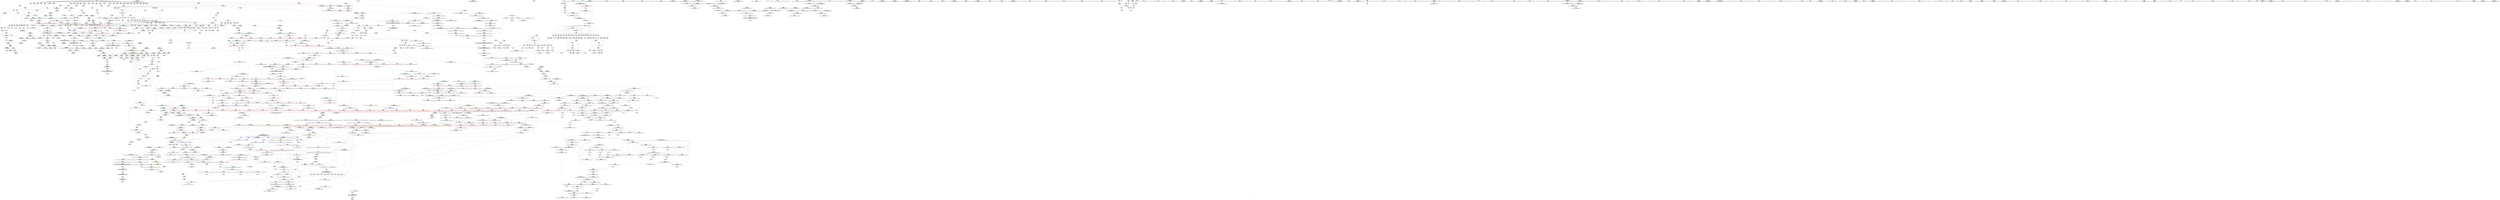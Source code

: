 digraph "SVFG" {
	label="SVFG";

	Node0x55ad50cd5e80 [shape=record,color=grey,label="{NodeID: 0\nNullPtr}"];
	Node0x55ad50cd5e80 -> Node0x55ad50d2e930[style=solid];
	Node0x55ad50cd5e80 -> Node0x55ad50d2ea30[style=solid];
	Node0x55ad50cd5e80 -> Node0x55ad50d2eb00[style=solid];
	Node0x55ad50cd5e80 -> Node0x55ad50d2ebd0[style=solid];
	Node0x55ad50cd5e80 -> Node0x55ad50d2eca0[style=solid];
	Node0x55ad50cd5e80 -> Node0x55ad50d5c7a0[style=solid];
	Node0x55ad50d33040 [shape=record,color=red,label="{NodeID: 775\n1263\<--1210\n\<--__first.addr\n_ZSt13__adjust_heapIPxlxN9__gnu_cxx5__ops15_Iter_less_iterEEvT_T0_S5_T1_T2_\n}"];
	Node0x55ad50d33040 -> Node0x55ad50d3e050[style=solid];
	Node0x55ad50eb3de0 [shape=record,color=black,label="{NodeID: 2657\n2044 = PHI(1989, )\n0th arg _ZSt9__advanceIPSt4pairIxiElEvRT_T0_St26random_access_iterator_tag }"];
	Node0x55ad50eb3de0 -> Node0x55ad50d67d00[style=solid];
	Node0x55ad50d29aa0 [shape=record,color=purple,label="{NodeID: 443\n348\<--105\narrayidx79\<--B\nmain\n}"];
	Node0x55ad50d1dab0 [shape=record,color=green,label="{NodeID: 111\n801\<--802\n__first.addr\<--__first.addr_field_insensitive\n_ZSt16__introsort_loopIPxlN9__gnu_cxx5__ops15_Iter_less_iterEEvT_S4_T0_T1_\n}"];
	Node0x55ad50d1dab0 -> Node0x55ad50d460b0[style=solid];
	Node0x55ad50d1dab0 -> Node0x55ad50d46180[style=solid];
	Node0x55ad50d1dab0 -> Node0x55ad50d46250[style=solid];
	Node0x55ad50d1dab0 -> Node0x55ad50d60660[style=solid];
	Node0x55ad50d38a70 [shape=record,color=red,label="{NodeID: 886\n1668\<--1652\n\<--__last.addr\n_ZSt26__unguarded_insertion_sortIPxN9__gnu_cxx5__ops15_Iter_less_iterEEvT_S4_T0_\n}"];
	Node0x55ad50d38a70 -> Node0x55ad50d929c0[style=solid];
	Node0x55ad50d8c9c0 [shape=record,color=grey,label="{NodeID: 1661\n823 = Binary(821, 822, )\n}"];
	Node0x55ad50d8c9c0 -> Node0x55ad50d8c840[style=solid];
	Node0x55ad50d3f570 [shape=record,color=red,label="{NodeID: 554\n179\<--99\n\<--n\nmain\n}"];
	Node0x55ad50d3f570 -> Node0x55ad50d2f420[style=solid];
	Node0x55ad50d22130 [shape=record,color=green,label="{NodeID: 222\n1592\<--1593\nagg.tmp7\<--agg.tmp7_field_insensitive\n_ZSt16__insertion_sortIPxN9__gnu_cxx5__ops15_Iter_less_iterEEvT_S4_T0_\n}"];
	Node0x55ad50e18aa0 [shape=record,color=yellow,style=double,label="{NodeID: 2104\n2V_1 = ENCHI(MR_2V_0)\npts\{102 \}\nFun[_ZSt22__move_median_to_firstIPxN9__gnu_cxx5__ops15_Iter_less_iterEEvT_S4_S4_S4_T0_]|{<s0>67|<s1>68|<s2>69|<s3>70|<s4>71|<s5>72|<s6>73|<s7>74|<s8>75|<s9>76|<s10>77}}"];
	Node0x55ad50e18aa0:s0 -> Node0x55ad50e1a830[style=dashed,color=red];
	Node0x55ad50e18aa0:s1 -> Node0x55ad50e1a830[style=dashed,color=red];
	Node0x55ad50e18aa0:s2 -> Node0x55ad50e196f0[style=dashed,color=red];
	Node0x55ad50e18aa0:s3 -> Node0x55ad50e1a830[style=dashed,color=red];
	Node0x55ad50e18aa0:s4 -> Node0x55ad50e196f0[style=dashed,color=red];
	Node0x55ad50e18aa0:s5 -> Node0x55ad50e196f0[style=dashed,color=red];
	Node0x55ad50e18aa0:s6 -> Node0x55ad50e1a830[style=dashed,color=red];
	Node0x55ad50e18aa0:s7 -> Node0x55ad50e196f0[style=dashed,color=red];
	Node0x55ad50e18aa0:s8 -> Node0x55ad50e1a830[style=dashed,color=red];
	Node0x55ad50e18aa0:s9 -> Node0x55ad50e196f0[style=dashed,color=red];
	Node0x55ad50e18aa0:s10 -> Node0x55ad50e196f0[style=dashed,color=red];
	Node0x55ad50d5ddc0 [shape=record,color=blue,label="{NodeID: 997\n123\<--330\nj68\<--add69\nmain\n}"];
	Node0x55ad50d5ddc0 -> Node0x55ad50d41fb0[style=dashed];
	Node0x55ad50d5ddc0 -> Node0x55ad50d42080[style=dashed];
	Node0x55ad50d5ddc0 -> Node0x55ad50d42150[style=dashed];
	Node0x55ad50d5ddc0 -> Node0x55ad50d42220[style=dashed];
	Node0x55ad50d5ddc0 -> Node0x55ad50d5e030[style=dashed];
	Node0x55ad50d5ddc0 -> Node0x55ad50de4260[style=dashed];
	Node0x55ad50dd7260 [shape=record,color=black,label="{NodeID: 1772\nMR_2V_2 = PHI(MR_2V_5, MR_2V_1, )\npts\{102 \}\n|{|<s1>35|<s2>36}}"];
	Node0x55ad50dd7260 -> Node0x55ad50e07c60[style=dashed];
	Node0x55ad50dd7260:s1 -> Node0x55ad50e14730[style=dashed,color=red];
	Node0x55ad50dd7260:s2 -> Node0x55ad50e19340[style=dashed,color=red];
	Node0x55ad50d44fa0 [shape=record,color=red,label="{NodeID: 665\n663\<--657\n\<--__y.addr\n_ZSt9make_pairIxiESt4pairINSt17__decay_and_stripIT_E6__typeENS1_IT0_E6__typeEEOS2_OS5_\n|{<s0>26}}"];
	Node0x55ad50d44fa0:s0 -> Node0x55ad50eb4610[style=solid,color=red];
	Node0x55ad50ea81a0 [shape=record,color=black,label="{NodeID: 2547\n944 = PHI(842, )\n1st arg _ZSt27__unguarded_partition_pivotIPxN9__gnu_cxx5__ops15_Iter_less_iterEET_S4_S4_T0_ }"];
	Node0x55ad50ea81a0 -> Node0x55ad50d610f0[style=solid];
	Node0x55ad50d30120 [shape=record,color=black,label="{NodeID: 333\n347\<--346\nidxprom78\<--\nmain\n}"];
	Node0x55ad50d637f0 [shape=record,color=blue,label="{NodeID: 1108\n1345\<--1354\n__parent\<--div\n_ZSt11__push_heapIPxlxN9__gnu_cxx5__ops14_Iter_less_valEEvT_T0_S5_T1_RT2_\n}"];
	Node0x55ad50d637f0 -> Node0x55ad50dd9980[style=dashed];
	Node0x55ad50ce41f0 [shape=record,color=green,label="{NodeID: 1\n7\<--1\n__dso_handle\<--dummyObj\nGlob }"];
	Node0x55ad50d33110 [shape=record,color=red,label="{NodeID: 776\n1284\<--1210\n\<--__first.addr\n_ZSt13__adjust_heapIPxlxN9__gnu_cxx5__ops15_Iter_less_iterEEvT_T0_S5_T1_T2_\n}"];
	Node0x55ad50d33110 -> Node0x55ad50d3e120[style=solid];
	Node0x55ad50eb3ef0 [shape=record,color=black,label="{NodeID: 2658\n2045 = PHI(1990, )\n1st arg _ZSt9__advanceIPSt4pairIxiElEvRT_T0_St26random_access_iterator_tag }"];
	Node0x55ad50eb3ef0 -> Node0x55ad50d67dd0[style=solid];
	Node0x55ad50d29b70 [shape=record,color=purple,label="{NodeID: 444\n349\<--105\nsecond80\<--B\nmain\n}"];
	Node0x55ad50d29b70 -> Node0x55ad50d43740[style=solid];
	Node0x55ad50d1db80 [shape=record,color=green,label="{NodeID: 112\n803\<--804\n__last.addr\<--__last.addr_field_insensitive\n_ZSt16__introsort_loopIPxlN9__gnu_cxx5__ops15_Iter_less_iterEEvT_S4_T0_T1_\n}"];
	Node0x55ad50d1db80 -> Node0x55ad50d46320[style=solid];
	Node0x55ad50d1db80 -> Node0x55ad50d463f0[style=solid];
	Node0x55ad50d1db80 -> Node0x55ad50d464c0[style=solid];
	Node0x55ad50d1db80 -> Node0x55ad50d46590[style=solid];
	Node0x55ad50d1db80 -> Node0x55ad50d46660[style=solid];
	Node0x55ad50d1db80 -> Node0x55ad50d60730[style=solid];
	Node0x55ad50d1db80 -> Node0x55ad50d60a70[style=solid];
	Node0x55ad50d38b40 [shape=record,color=red,label="{NodeID: 887\n1667\<--1654\n\<--__i\n_ZSt26__unguarded_insertion_sortIPxN9__gnu_cxx5__ops15_Iter_less_iterEEvT_S4_T0_\n}"];
	Node0x55ad50d38b40 -> Node0x55ad50d929c0[style=solid];
	Node0x55ad50d8cb40 [shape=record,color=grey,label="{NodeID: 1662\n264 = Binary(263, 262, )\n}"];
	Node0x55ad50d8cb40 -> Node0x55ad50d5db50[style=solid];
	Node0x55ad50d3f640 [shape=record,color=red,label="{NodeID: 555\n199\<--99\n\<--n\nmain\n}"];
	Node0x55ad50d3f640 -> Node0x55ad50d96740[style=solid];
	Node0x55ad50d22200 [shape=record,color=green,label="{NodeID: 223\n1594\<--1595\nundef.agg.tmp\<--undef.agg.tmp_field_insensitive\n_ZSt16__insertion_sortIPxN9__gnu_cxx5__ops15_Iter_less_iterEEvT_S4_T0_\n}"];
	Node0x55ad50d5de90 [shape=record,color=blue,label="{NodeID: 998\n125\<--332\n_n\<--\nmain\n}"];
	Node0x55ad50d5de90 -> Node0x55ad50d422f0[style=dashed];
	Node0x55ad50d5de90 -> Node0x55ad50de4760[style=dashed];
	Node0x55ad50dd7350 [shape=record,color=black,label="{NodeID: 1773\nMR_151V_3 = PHI(MR_151V_4, MR_151V_2, )\npts\{804 \}\n}"];
	Node0x55ad50dd7350 -> Node0x55ad50d46320[style=dashed];
	Node0x55ad50dd7350 -> Node0x55ad50d463f0[style=dashed];
	Node0x55ad50dd7350 -> Node0x55ad50d464c0[style=dashed];
	Node0x55ad50dd7350 -> Node0x55ad50d46590[style=dashed];
	Node0x55ad50dd7350 -> Node0x55ad50d46660[style=dashed];
	Node0x55ad50dd7350 -> Node0x55ad50d60a70[style=dashed];
	Node0x55ad50d45070 [shape=record,color=red,label="{NodeID: 666\n669\<--668\n\<--\n_ZSt9make_pairIxiESt4pairINSt17__decay_and_stripIT_E6__typeENS1_IT0_E6__typeEEOS2_OS5_\n}"];
	Node0x55ad50d45070 -> Node0x55ad50d318b0[style=solid];
	Node0x55ad50ea82b0 [shape=record,color=black,label="{NodeID: 2548\n1535 = PHI(1441, 1451, 1455, 1465, 1473, 1477, 1527, )\n0th arg _ZSt9iter_swapIPxS0_EvT_T0_ }"];
	Node0x55ad50ea82b0 -> Node0x55ad50d64760[style=solid];
	Node0x55ad50d301f0 [shape=record,color=black,label="{NodeID: 334\n351\<--350\nconv81\<--\nmain\n}"];
	Node0x55ad50d301f0 -> Node0x55ad50d90740[style=solid];
	Node0x55ad50d638c0 [shape=record,color=blue,label="{NodeID: 1109\n1378\<--1375\nadd.ptr3\<--\n_ZSt11__push_heapIPxlxN9__gnu_cxx5__ops14_Iter_less_valEEvT_T0_S5_T1_RT2_\n}"];
	Node0x55ad50d638c0 -> Node0x55ad50dd8f80[style=dashed];
	Node0x55ad50d1a920 [shape=record,color=green,label="{NodeID: 2\n8\<--1\n_ZSt3cin\<--dummyObj\nGlob }"];
	Node0x55ad50d331e0 [shape=record,color=red,label="{NodeID: 777\n1290\<--1210\n\<--__first.addr\n_ZSt13__adjust_heapIPxlxN9__gnu_cxx5__ops15_Iter_less_iterEEvT_T0_S5_T1_T2_\n}"];
	Node0x55ad50d331e0 -> Node0x55ad50d3e1f0[style=solid];
	Node0x55ad50eb4000 [shape=record,color=black,label="{NodeID: 2659\n1753 = PHI(1694, )\n0th arg _ZSt23__copy_move_backward_a2ILb1EPxS0_ET1_T0_S2_S1_ }"];
	Node0x55ad50eb4000 -> Node0x55ad50d65e20[style=solid];
	Node0x55ad50d29c40 [shape=record,color=purple,label="{NodeID: 445\n354\<--105\narrayidx83\<--B\nmain\n}"];
	Node0x55ad50d1dc50 [shape=record,color=green,label="{NodeID: 113\n805\<--806\n__depth_limit.addr\<--__depth_limit.addr_field_insensitive\n_ZSt16__introsort_loopIPxlN9__gnu_cxx5__ops15_Iter_less_iterEEvT_S4_T0_T1_\n}"];
	Node0x55ad50d1dc50 -> Node0x55ad50d46730[style=solid];
	Node0x55ad50d1dc50 -> Node0x55ad50d46800[style=solid];
	Node0x55ad50d1dc50 -> Node0x55ad50d468d0[style=solid];
	Node0x55ad50d1dc50 -> Node0x55ad50d60800[style=solid];
	Node0x55ad50d1dc50 -> Node0x55ad50d608d0[style=solid];
	Node0x55ad50d38c10 [shape=record,color=red,label="{NodeID: 888\n1671\<--1654\n\<--__i\n_ZSt26__unguarded_insertion_sortIPxN9__gnu_cxx5__ops15_Iter_less_iterEEvT_S4_T0_\n|{<s0>92}}"];
	Node0x55ad50d38c10:s0 -> Node0x55ad50eb5a40[style=solid,color=red];
	Node0x55ad50d8ccc0 [shape=record,color=grey,label="{NodeID: 1663\n528 = Binary(527, 526, )\n}"];
	Node0x55ad50d8ccc0 -> Node0x55ad50d5eb90[style=solid];
	Node0x55ad50d3f710 [shape=record,color=red,label="{NodeID: 556\n207\<--99\n\<--n\nmain\n}"];
	Node0x55ad50d3f710 -> Node0x55ad50d968c0[style=solid];
	Node0x55ad50d222d0 [shape=record,color=green,label="{NodeID: 224\n1624\<--1625\n_ZSt13move_backwardIPxS0_ET0_T_S2_S1_\<--_ZSt13move_backwardIPxS0_ET0_T_S2_S1__field_insensitive\n}"];
	Node0x55ad50d5df60 [shape=record,color=blue,label="{NodeID: 999\n117\<--360\nans\<--add87\nmain\n}"];
	Node0x55ad50d5df60 -> Node0x55ad50df9660[style=dashed];
	Node0x55ad50dd7850 [shape=record,color=black,label="{NodeID: 1774\nMR_153V_3 = PHI(MR_153V_4, MR_153V_2, )\npts\{806 \}\n}"];
	Node0x55ad50dd7850 -> Node0x55ad50d46730[style=dashed];
	Node0x55ad50dd7850 -> Node0x55ad50d46800[style=dashed];
	Node0x55ad50dd7850 -> Node0x55ad50d608d0[style=dashed];
	Node0x55ad50d45140 [shape=record,color=red,label="{NodeID: 667\n688\<--675\n\<--__first.addr\n_ZSt11lower_boundIPSt4pairIxiES1_ET_S3_S3_RKT0_\n|{<s0>29}}"];
	Node0x55ad50d45140:s0 -> Node0x55ad50eb3ab0[style=solid,color=red];
	Node0x55ad50ea88a0 [shape=record,color=black,label="{NodeID: 2549\n1536 = PHI(1442, 1452, 1456, 1466, 1474, 1478, 1528, )\n1st arg _ZSt9iter_swapIPxS0_EvT_T0_ }"];
	Node0x55ad50ea88a0 -> Node0x55ad50d64830[style=solid];
	Node0x55ad50d302c0 [shape=record,color=black,label="{NodeID: 335\n353\<--352\nidxprom82\<--\nmain\n}"];
	Node0x55ad50d63990 [shape=record,color=blue,label="{NodeID: 1110\n1337\<--1380\n__holeIndex.addr\<--\n_ZSt11__push_heapIPxlxN9__gnu_cxx5__ops14_Iter_less_valEEvT_T0_S5_T1_RT2_\n}"];
	Node0x55ad50d63990 -> Node0x55ad50d34d80[style=dashed];
	Node0x55ad50d63990 -> Node0x55ad50dd9480[style=dashed];
	Node0x55ad50d1a9b0 [shape=record,color=green,label="{NodeID: 3\n9\<--1\n.str\<--dummyObj\nGlob }"];
	Node0x55ad50d332b0 [shape=record,color=red,label="{NodeID: 778\n1304\<--1210\n\<--__first.addr\n_ZSt13__adjust_heapIPxlxN9__gnu_cxx5__ops15_Iter_less_iterEEvT_T0_S5_T1_T2_\n|{<s0>63}}"];
	Node0x55ad50d332b0:s0 -> Node0x55ad50eaa000[style=solid,color=red];
	Node0x55ad50eb4110 [shape=record,color=black,label="{NodeID: 2660\n1754 = PHI(1698, )\n1st arg _ZSt23__copy_move_backward_a2ILb1EPxS0_ET1_T0_S2_S1_ }"];
	Node0x55ad50eb4110 -> Node0x55ad50d65ef0[style=solid];
	Node0x55ad50d29d10 [shape=record,color=purple,label="{NodeID: 446\n355\<--105\nsecond84\<--B\nmain\n}"];
	Node0x55ad50d29d10 -> Node0x55ad50d43810[style=solid];
	Node0x55ad50d1dd20 [shape=record,color=green,label="{NodeID: 114\n807\<--808\nagg.tmp\<--agg.tmp_field_insensitive\n_ZSt16__introsort_loopIPxlN9__gnu_cxx5__ops15_Iter_less_iterEEvT_S4_T0_T1_\n}"];
	Node0x55ad50d38ce0 [shape=record,color=red,label="{NodeID: 889\n1675\<--1654\n\<--__i\n_ZSt26__unguarded_insertion_sortIPxN9__gnu_cxx5__ops15_Iter_less_iterEEvT_S4_T0_\n}"];
	Node0x55ad50d38ce0 -> Node0x55ad50d3d010[style=solid];
	Node0x55ad50d8ce40 [shape=record,color=grey,label="{NodeID: 1664\n1130 = Binary(1129, 839, )\n}"];
	Node0x55ad50d8ce40 -> Node0x55ad50d61ec0[style=solid];
	Node0x55ad50d3f7e0 [shape=record,color=red,label="{NodeID: 557\n312\<--99\n\<--n\nmain\n}"];
	Node0x55ad50d3f7e0 -> Node0x55ad50d2feb0[style=solid];
	Node0x55ad50d223d0 [shape=record,color=green,label="{NodeID: 225\n1633\<--1634\n_ZN9__gnu_cxx5__ops15__val_comp_iterENS0_15_Iter_less_iterE\<--_ZN9__gnu_cxx5__ops15__val_comp_iterENS0_15_Iter_less_iterE_field_insensitive\n}"];
	Node0x55ad50d5e030 [shape=record,color=blue,label="{NodeID: 1000\n123\<--365\nj68\<--inc90\nmain\n}"];
	Node0x55ad50d5e030 -> Node0x55ad50d41fb0[style=dashed];
	Node0x55ad50d5e030 -> Node0x55ad50d42080[style=dashed];
	Node0x55ad50d5e030 -> Node0x55ad50d42150[style=dashed];
	Node0x55ad50d5e030 -> Node0x55ad50d42220[style=dashed];
	Node0x55ad50d5e030 -> Node0x55ad50d5e030[style=dashed];
	Node0x55ad50d5e030 -> Node0x55ad50de4260[style=dashed];
	Node0x55ad50dd7d50 [shape=record,color=black,label="{NodeID: 1775\nMR_155V_2 = PHI(MR_155V_3, MR_155V_1, )\npts\{810 \}\n}"];
	Node0x55ad50dd7d50 -> Node0x55ad50d609a0[style=dashed];
	Node0x55ad50d45210 [shape=record,color=red,label="{NodeID: 668\n689\<--677\n\<--__last.addr\n_ZSt11lower_boundIPSt4pairIxiES1_ET_S3_S3_RKT0_\n|{<s0>29}}"];
	Node0x55ad50d45210:s0 -> Node0x55ad50eb3bc0[style=solid,color=red];
	Node0x55ad50ea8b60 [shape=record,color=black,label="{NodeID: 2550\n702 = PHI(611, )\n0th arg _ZSt7forwardIRxEOT_RNSt16remove_referenceIS1_E4typeE }"];
	Node0x55ad50ea8b60 -> Node0x55ad50d5fe40[style=solid];
	Node0x55ad50d30390 [shape=record,color=black,label="{NodeID: 336\n370\<--369\nidxprom93\<--\nmain\n}"];
	Node0x55ad50d63a60 [shape=record,color=blue,label="{NodeID: 1111\n1345\<--1384\n__parent\<--div5\n_ZSt11__push_heapIPxlxN9__gnu_cxx5__ops14_Iter_less_valEEvT_T0_S5_T1_RT2_\n}"];
	Node0x55ad50d63a60 -> Node0x55ad50dd9980[style=dashed];
	Node0x55ad50d1aa40 [shape=record,color=green,label="{NodeID: 4\n12\<--1\n\<--dummyObj\nCan only get source location for instruction, argument, global var or function.}"];
	Node0x55ad50d33380 [shape=record,color=red,label="{NodeID: 779\n1230\<--1212\n\<--__holeIndex.addr\n_ZSt13__adjust_heapIPxlxN9__gnu_cxx5__ops15_Iter_less_iterEEvT_T0_S5_T1_T2_\n}"];
	Node0x55ad50d33380 -> Node0x55ad50d62af0[style=solid];
	Node0x55ad50eb4250 [shape=record,color=black,label="{NodeID: 2661\n1755 = PHI(1699, )\n2nd arg _ZSt23__copy_move_backward_a2ILb1EPxS0_ET1_T0_S2_S1_ }"];
	Node0x55ad50eb4250 -> Node0x55ad50d65fc0[style=solid];
	Node0x55ad50d29de0 [shape=record,color=purple,label="{NodeID: 447\n371\<--105\narrayidx94\<--B\nmain\n}"];
	Node0x55ad50d22860 [shape=record,color=green,label="{NodeID: 115\n809\<--810\n__cut\<--__cut_field_insensitive\n_ZSt16__introsort_loopIPxlN9__gnu_cxx5__ops15_Iter_less_iterEEvT_S4_T0_T1_\n}"];
	Node0x55ad50d22860 -> Node0x55ad50d469a0[style=solid];
	Node0x55ad50d22860 -> Node0x55ad50d46a70[style=solid];
	Node0x55ad50d22860 -> Node0x55ad50d609a0[style=solid];
	Node0x55ad50d38db0 [shape=record,color=red,label="{NodeID: 890\n1693\<--1684\n\<--__first.addr\n_ZSt13move_backwardIPxS0_ET0_T_S2_S1_\n|{<s0>93}}"];
	Node0x55ad50d38db0:s0 -> Node0x55ad50eaa640[style=solid,color=red];
	Node0x55ad50d8cfc0 [shape=record,color=grey,label="{NodeID: 1665\n1243 = Binary(780, 1242, )\n}"];
	Node0x55ad50d8cfc0 -> Node0x55ad50d62c90[style=solid];
	Node0x55ad50d3f8b0 [shape=record,color=red,label="{NodeID: 558\n162\<--103\n\<--i\nmain\n}"];
	Node0x55ad50d3f8b0 -> Node0x55ad50d95e40[style=solid];
	Node0x55ad50d224d0 [shape=record,color=green,label="{NodeID: 226\n1636\<--1637\n_ZSt25__unguarded_linear_insertIPxN9__gnu_cxx5__ops14_Val_less_iterEEvT_T0_\<--_ZSt25__unguarded_linear_insertIPxN9__gnu_cxx5__ops14_Val_less_iterEEvT_T0__field_insensitive\n}"];
	Node0x55ad50d5e100 [shape=record,color=blue,label="{NodeID: 1001\n129\<--386\nref.tmp98\<--mul105\nmain\n|{|<s1>13}}"];
	Node0x55ad50d5e100 -> Node0x55ad50de4c60[style=dashed];
	Node0x55ad50d5e100:s1 -> Node0x55ad50e17cb0[style=dashed,color=red];
	Node0x55ad50dd8250 [shape=record,color=black,label="{NodeID: 1776\nMR_31V_3 = PHI(MR_31V_4, MR_31V_2, )\npts\{106 \}\n|{<s0>7}}"];
	Node0x55ad50dd8250:s0 -> Node0x55ad50d5f140[style=dashed,color=red];
	Node0x55ad50d452e0 [shape=record,color=red,label="{NodeID: 669\n690\<--679\n\<--__val.addr\n_ZSt11lower_boundIPSt4pairIxiES1_ET_S3_S3_RKT0_\n|{<s0>29}}"];
	Node0x55ad50d452e0:s0 -> Node0x55ad50eb3cd0[style=solid,color=red];
	Node0x55ad50ea8c70 [shape=record,color=black,label="{NodeID: 2551\n2036 = PHI(1953, 1991, )\n0th arg _ZSt19__iterator_categoryIPSt4pairIxiEENSt15iterator_traitsIT_E17iterator_categoryERKS4_ }"];
	Node0x55ad50ea8c70 -> Node0x55ad50d67c30[style=solid];
	Node0x55ad50d30460 [shape=record,color=black,label="{NodeID: 337\n377\<--376\nidxprom99\<--\nmain\n}"];
	Node0x55ad50d63b30 [shape=record,color=blue,label="{NodeID: 1112\n1391\<--1388\nadd.ptr7\<--\n_ZSt11__push_heapIPxlxN9__gnu_cxx5__ops14_Iter_less_valEEvT_T0_S5_T1_RT2_\n|{<s0>63}}"];
	Node0x55ad50d63b30:s0 -> Node0x55ad50e31880[style=dashed,color=blue];
	Node0x55ad50d1aad0 [shape=record,color=green,label="{NodeID: 5\n56\<--1\n\<--dummyObj\nCan only get source location for instruction, argument, global var or function.}"];
	Node0x55ad50d33450 [shape=record,color=red,label="{NodeID: 780\n1232\<--1212\n\<--__holeIndex.addr\n_ZSt13__adjust_heapIPxlxN9__gnu_cxx5__ops15_Iter_less_iterEEvT_T0_S5_T1_T2_\n}"];
	Node0x55ad50d33450 -> Node0x55ad50d62bc0[style=solid];
	Node0x55ad50eb4390 [shape=record,color=black,label="{NodeID: 2662\n626 = PHI(241, )\n0th arg _ZNSt4pairIxiEaSEOS0_ }"];
	Node0x55ad50eb4390 -> Node0x55ad50d5f6f0[style=solid];
	Node0x55ad50d29eb0 [shape=record,color=purple,label="{NodeID: 448\n372\<--105\nsecond95\<--B\nmain\n}"];
	Node0x55ad50d29eb0 -> Node0x55ad50d438e0[style=solid];
	Node0x55ad50d22930 [shape=record,color=green,label="{NodeID: 116\n811\<--812\nagg.tmp2\<--agg.tmp2_field_insensitive\n_ZSt16__introsort_loopIPxlN9__gnu_cxx5__ops15_Iter_less_iterEEvT_S4_T0_T1_\n}"];
	Node0x55ad50d38e80 [shape=record,color=red,label="{NodeID: 891\n1697\<--1686\n\<--__last.addr\n_ZSt13move_backwardIPxS0_ET0_T_S2_S1_\n|{<s0>94}}"];
	Node0x55ad50d38e80:s0 -> Node0x55ad50eaa640[style=solid,color=red];
	Node0x55ad50d8d140 [shape=record,color=grey,label="{NodeID: 1666\n1250 = Binary(1249, 56, )\n}"];
	Node0x55ad50d3f980 [shape=record,color=red,label="{NodeID: 559\n166\<--103\n\<--i\nmain\n}"];
	Node0x55ad50d3f980 -> Node0x55ad50d2f350[style=solid];
	Node0x55ad50d225d0 [shape=record,color=green,label="{NodeID: 227\n1648\<--1649\n__comp\<--__comp_field_insensitive\n_ZSt26__unguarded_insertion_sortIPxN9__gnu_cxx5__ops15_Iter_less_iterEEvT_S4_T0_\n}"];
	Node0x55ad50d5e1d0 [shape=record,color=blue,label="{NodeID: 1002\n131\<--59\nref.tmp106\<--\nmain\n|{|<s1>13}}"];
	Node0x55ad50d5e1d0 -> Node0x55ad50de5160[style=dashed];
	Node0x55ad50d5e1d0:s1 -> Node0x55ad50e17cb0[style=dashed,color=red];
	Node0x55ad50dd8750 [shape=record,color=black,label="{NodeID: 1777\nMR_2V_3 = PHI(MR_2V_5, MR_2V_2, )\npts\{102 \}\n|{|<s1>42|<s2>47|<s3>48|<s4>48|<s5>48}}"];
	Node0x55ad50dd8750 -> Node0x55ad50dd8750[style=dashed];
	Node0x55ad50dd8750:s1 -> Node0x55ad50e332a0[style=dashed,color=blue];
	Node0x55ad50dd8750:s2 -> Node0x55ad50e1a830[style=dashed,color=red];
	Node0x55ad50dd8750:s3 -> Node0x55ad50d32a90[style=dashed,color=red];
	Node0x55ad50dd8750:s4 -> Node0x55ad50d32b60[style=dashed,color=red];
	Node0x55ad50dd8750:s5 -> Node0x55ad50d62610[style=dashed,color=red];
	Node0x55ad50d453b0 [shape=record,color=red,label="{NodeID: 670\n706\<--703\n\<--__t.addr\n_ZSt7forwardIRxEOT_RNSt16remove_referenceIS1_E4typeE\n}"];
	Node0x55ad50d453b0 -> Node0x55ad50d31a50[style=solid];
	Node0x55ad50ea8dc0 [shape=record,color=black,label="{NodeID: 2552\n1951 = PHI(1904, )\n0th arg _ZSt8distanceIPSt4pairIxiEENSt15iterator_traitsIT_E15difference_typeES4_S4_ }"];
	Node0x55ad50ea8dc0 -> Node0x55ad50d67410[style=solid];
	Node0x55ad50d30530 [shape=record,color=black,label="{NodeID: 338\n382\<--381\nidxprom102\<--\nmain\n}"];
	Node0x55ad50d63c00 [shape=record,color=blue,label="{NodeID: 1113\n1398\<--1395\nthis.addr\<--this\n_ZNK9__gnu_cxx5__ops14_Iter_less_valclIPxxEEbT_RT0_\n}"];
	Node0x55ad50d63c00 -> Node0x55ad50d354d0[style=dashed];
	Node0x55ad50d1ab60 [shape=record,color=green,label="{NodeID: 6\n59\<--1\n\<--dummyObj\nCan only get source location for instruction, argument, global var or function.}"];
	Node0x55ad50d33520 [shape=record,color=red,label="{NodeID: 781\n1264\<--1212\n\<--__holeIndex.addr\n_ZSt13__adjust_heapIPxlxN9__gnu_cxx5__ops15_Iter_less_iterEEvT_T0_S5_T1_T2_\n}"];
	Node0x55ad50eb44d0 [shape=record,color=black,label="{NodeID: 2663\n627 = PHI(113, )\n1st arg _ZNSt4pairIxiEaSEOS0_ }"];
	Node0x55ad50eb44d0 -> Node0x55ad50d5f7c0[style=solid];
	Node0x55ad50d29f80 [shape=record,color=purple,label="{NodeID: 449\n378\<--105\narrayidx100\<--B\nmain\n}"];
	Node0x55ad50d22a00 [shape=record,color=green,label="{NodeID: 117\n813\<--814\nagg.tmp3\<--agg.tmp3_field_insensitive\n_ZSt16__introsort_loopIPxlN9__gnu_cxx5__ops15_Iter_less_iterEEvT_S4_T0_T1_\n}"];
	Node0x55ad50d38f50 [shape=record,color=red,label="{NodeID: 892\n1699\<--1688\n\<--__result.addr\n_ZSt13move_backwardIPxS0_ET0_T_S2_S1_\n|{<s0>95}}"];
	Node0x55ad50d38f50:s0 -> Node0x55ad50eb4250[style=solid,color=red];
	Node0x55ad50d8d2c0 [shape=record,color=grey,label="{NodeID: 1667\n1238 = Binary(1237, 780, )\n}"];
	Node0x55ad50d8d2c0 -> Node0x55ad50d94c40[style=solid];
	Node0x55ad50d3fa50 [shape=record,color=red,label="{NodeID: 560\n173\<--103\n\<--i\nmain\n}"];
	Node0x55ad50d3fa50 -> Node0x55ad50d905c0[style=solid];
	Node0x55ad50d226a0 [shape=record,color=green,label="{NodeID: 228\n1650\<--1651\n__first.addr\<--__first.addr_field_insensitive\n_ZSt26__unguarded_insertion_sortIPxN9__gnu_cxx5__ops15_Iter_less_iterEEvT_S4_T0_\n}"];
	Node0x55ad50d226a0 -> Node0x55ad50d389a0[style=solid];
	Node0x55ad50d226a0 -> Node0x55ad50d651f0[style=solid];
	Node0x55ad50d5e2a0 [shape=record,color=blue,label="{NodeID: 1003\n393\<--394\n\<--\nmain\n|{|<s2>14}}"];
	Node0x55ad50d5e2a0 -> Node0x55ad50d43c20[style=dashed];
	Node0x55ad50d5e2a0 -> Node0x55ad50de7460[style=dashed];
	Node0x55ad50d5e2a0:s2 -> Node0x55ad50e19200[style=dashed,color=red];
	Node0x55ad50dd8840 [shape=record,color=black,label="{NodeID: 1778\nMR_180V_3 = PHI(MR_180V_4, MR_180V_2, )\npts\{999 \}\n}"];
	Node0x55ad50dd8840 -> Node0x55ad50d48470[style=dashed];
	Node0x55ad50dd8840 -> Node0x55ad50d48540[style=dashed];
	Node0x55ad50dd8840 -> Node0x55ad50d48610[style=dashed];
	Node0x55ad50dd8840 -> Node0x55ad50d486e0[style=dashed];
	Node0x55ad50dd8840 -> Node0x55ad50d615d0[style=dashed];
	Node0x55ad50d45480 [shape=record,color=red,label="{NodeID: 671\n713\<--710\n\<--__t.addr\n_ZSt7forwardIiEOT_RNSt16remove_referenceIS0_E4typeE\n}"];
	Node0x55ad50d45480 -> Node0x55ad50d31b20[style=solid];
	Node0x55ad50ea8ed0 [shape=record,color=black,label="{NodeID: 2553\n1952 = PHI(1905, )\n1st arg _ZSt8distanceIPSt4pairIxiEENSt15iterator_traitsIT_E15difference_typeES4_S4_ }"];
	Node0x55ad50ea8ed0 -> Node0x55ad50d674e0[style=solid];
	Node0x55ad50d30600 [shape=record,color=black,label="{NodeID: 339\n402\<--401\nidx.ext110\<--\nmain\n}"];
	Node0x55ad50d63cd0 [shape=record,color=blue,label="{NodeID: 1114\n1400\<--1396\n__it.addr\<--__it\n_ZNK9__gnu_cxx5__ops14_Iter_less_valclIPxxEEbT_RT0_\n}"];
	Node0x55ad50d63cd0 -> Node0x55ad50d355a0[style=dashed];
	Node0x55ad50d1abf0 [shape=record,color=green,label="{NodeID: 7\n74\<--1\n\<--dummyObj\nCan only get source location for instruction, argument, global var or function.}"];
	Node0x55ad50d335f0 [shape=record,color=red,label="{NodeID: 782\n1291\<--1212\n\<--__holeIndex.addr\n_ZSt13__adjust_heapIPxlxN9__gnu_cxx5__ops15_Iter_less_iterEEvT_T0_S5_T1_T2_\n}"];
	Node0x55ad50eb4610 [shape=record,color=black,label="{NodeID: 2664\n709 = PHI(618, 644, 663, 743, )\n0th arg _ZSt7forwardIiEOT_RNSt16remove_referenceIS0_E4typeE }"];
	Node0x55ad50eb4610 -> Node0x55ad50d5ff10[style=solid];
	Node0x55ad50d2a050 [shape=record,color=purple,label="{NodeID: 450\n379\<--105\nfirst101\<--B\nmain\n}"];
	Node0x55ad50d2a050 -> Node0x55ad50d439b0[style=solid];
	Node0x55ad50d22ad0 [shape=record,color=green,label="{NodeID: 118\n834\<--835\n_ZSt14__partial_sortIPxN9__gnu_cxx5__ops15_Iter_less_iterEEvT_S4_S4_T0_\<--_ZSt14__partial_sortIPxN9__gnu_cxx5__ops15_Iter_less_iterEEvT_S4_S4_T0__field_insensitive\n}"];
	Node0x55ad50d39020 [shape=record,color=red,label="{NodeID: 893\n1715\<--1708\n\<--__last.addr\n_ZSt25__unguarded_linear_insertIPxN9__gnu_cxx5__ops14_Val_less_iterEEvT_T0_\n|{<s0>96}}"];
	Node0x55ad50d39020:s0 -> Node0x55ad50eb6450[style=solid,color=red];
	Node0x55ad50d8d440 [shape=record,color=grey,label="{NodeID: 1668\n1237 = Binary(1236, 56, )\n}"];
	Node0x55ad50d8d440 -> Node0x55ad50d8d2c0[style=solid];
	Node0x55ad50d3fb20 [shape=record,color=red,label="{NodeID: 561\n237\<--107\n\<--m\nmain\n}"];
	Node0x55ad50d3fb20 -> Node0x55ad50d2f760[style=solid];
	Node0x55ad50d3fb20 -> Node0x55ad50d8e340[style=solid];
	Node0x55ad50d22770 [shape=record,color=green,label="{NodeID: 229\n1652\<--1653\n__last.addr\<--__last.addr_field_insensitive\n_ZSt26__unguarded_insertion_sortIPxN9__gnu_cxx5__ops15_Iter_less_iterEEvT_S4_T0_\n}"];
	Node0x55ad50d22770 -> Node0x55ad50d38a70[style=solid];
	Node0x55ad50d22770 -> Node0x55ad50d652c0[style=solid];
	Node0x55ad50d5e370 [shape=record,color=blue,label="{NodeID: 1004\n396\<--397\n\<--\nmain\n|{|<s1>14}}"];
	Node0x55ad50d5e370 -> Node0x55ad50de7960[style=dashed];
	Node0x55ad50d5e370:s1 -> Node0x55ad50e19200[style=dashed,color=red];
	Node0x55ad50dd8930 [shape=record,color=black,label="{NodeID: 1779\nMR_2V_2 = PHI(MR_2V_1, MR_2V_3, )\npts\{102 \}\n|{<s0>45|<s1>78|<s2>79|<s3>80}}"];
	Node0x55ad50dd8930:s0 -> Node0x55ad50e33560[style=dashed,color=blue];
	Node0x55ad50dd8930:s1 -> Node0x55ad50e1a830[style=dashed,color=red];
	Node0x55ad50dd8930:s2 -> Node0x55ad50e1a830[style=dashed,color=red];
	Node0x55ad50dd8930:s3 -> Node0x55ad50e196f0[style=dashed,color=red];
	Node0x55ad50d45550 [shape=record,color=red,label="{NodeID: 672\n720\<--717\n\<--__t.addr\n_ZSt7forwardIxEOT_RNSt16remove_referenceIS0_E4typeE\n}"];
	Node0x55ad50d45550 -> Node0x55ad50d31bf0[style=solid];
	Node0x55ad50ea8fe0 [shape=record,color=black,label="{NodeID: 2554\n584 = PHI(188, )\n0th arg _ZNSt4pairIxiEC2IxiLb1EEEv }"];
	Node0x55ad50ea8fe0 -> Node0x55ad50d5f070[style=solid];
	Node0x55ad50d306d0 [shape=record,color=black,label="{NodeID: 340\n408\<--404\nsub.ptr.lhs.cast\<--call112\nmain\n}"];
	Node0x55ad50d306d0 -> Node0x55ad50d91640[style=solid];
	Node0x55ad50d63da0 [shape=record,color=blue,label="{NodeID: 1115\n1402\<--1397\n__val.addr\<--__val\n_ZNK9__gnu_cxx5__ops14_Iter_less_valclIPxxEEbT_RT0_\n}"];
	Node0x55ad50d63da0 -> Node0x55ad50d35670[style=dashed];
	Node0x55ad50d1ac80 [shape=record,color=green,label="{NodeID: 8\n221\<--1\n\<--dummyObj\nCan only get source location for instruction, argument, global var or function.}"];
	Node0x55ad50dfdc60 [shape=record,color=black,label="{NodeID: 1890\nMR_2V_7 = PHI(MR_2V_9, MR_2V_3, )\npts\{102 \}\n|{<s0>44}}"];
	Node0x55ad50dfdc60:s0 -> Node0x55ad50e319e0[style=dashed,color=blue];
	Node0x55ad50d336c0 [shape=record,color=red,label="{NodeID: 783\n1305\<--1212\n\<--__holeIndex.addr\n_ZSt13__adjust_heapIPxlxN9__gnu_cxx5__ops15_Iter_less_iterEEvT_T0_S5_T1_T2_\n|{<s0>63}}"];
	Node0x55ad50d336c0:s0 -> Node0x55ad50eaa140[style=solid,color=red];
	Node0x55ad50eb49c0 [shape=record,color=black,label="{NodeID: 2665\n1314 = PHI(1208, )\n0th arg _ZSt4moveIRN9__gnu_cxx5__ops15_Iter_less_iterEEONSt16remove_referenceIT_E4typeEOS5_ }"];
	Node0x55ad50eb49c0 -> Node0x55ad50d63240[style=solid];
	Node0x55ad50d2a120 [shape=record,color=purple,label="{NodeID: 451\n383\<--105\narrayidx103\<--B\nmain\n}"];
	Node0x55ad50d22bd0 [shape=record,color=green,label="{NodeID: 119\n844\<--845\n_ZSt27__unguarded_partition_pivotIPxN9__gnu_cxx5__ops15_Iter_less_iterEET_S4_S4_T0_\<--_ZSt27__unguarded_partition_pivotIPxN9__gnu_cxx5__ops15_Iter_less_iterEET_S4_S4_T0__field_insensitive\n}"];
	Node0x55ad50d390f0 [shape=record,color=red,label="{NodeID: 894\n1719\<--1708\n\<--__last.addr\n_ZSt25__unguarded_linear_insertIPxN9__gnu_cxx5__ops14_Val_less_iterEEvT_T0_\n}"];
	Node0x55ad50d390f0 -> Node0x55ad50d65940[style=solid];
	Node0x55ad50d8d5c0 [shape=record,color=grey,label="{NodeID: 1669\n1242 = Binary(1241, 56, )\n}"];
	Node0x55ad50d8d5c0 -> Node0x55ad50d8cfc0[style=solid];
	Node0x55ad50d3fbf0 [shape=record,color=red,label="{NodeID: 562\n254\<--107\n\<--m\nmain\n}"];
	Node0x55ad50d3fbf0 -> Node0x55ad50d950c0[style=solid];
	Node0x55ad50d2aa40 [shape=record,color=green,label="{NodeID: 230\n1654\<--1655\n__i\<--__i_field_insensitive\n_ZSt26__unguarded_insertion_sortIPxN9__gnu_cxx5__ops15_Iter_less_iterEEvT_S4_T0_\n}"];
	Node0x55ad50d2aa40 -> Node0x55ad50d38b40[style=solid];
	Node0x55ad50d2aa40 -> Node0x55ad50d38c10[style=solid];
	Node0x55ad50d2aa40 -> Node0x55ad50d38ce0[style=solid];
	Node0x55ad50d2aa40 -> Node0x55ad50d65390[style=solid];
	Node0x55ad50d2aa40 -> Node0x55ad50d65460[style=solid];
	Node0x55ad50e19200 [shape=record,color=yellow,style=double,label="{NodeID: 2112\n118V_1 = ENCHI(MR_118V_0)\npts\{106 1280000 1280001 1400000 1400001 \}\nFun[_ZSt11lower_boundIPSt4pairIxiES1_ET_S3_S3_RKT0_]|{<s0>29}}"];
	Node0x55ad50e19200:s0 -> Node0x55ad50e101f0[style=dashed,color=red];
	Node0x55ad50d5e440 [shape=record,color=blue,label="{NodeID: 1005\n133\<--413\nk\<--conv114\nmain\n}"];
	Node0x55ad50d5e440 -> Node0x55ad50d423c0[style=dashed];
	Node0x55ad50d5e440 -> Node0x55ad50d42490[style=dashed];
	Node0x55ad50d5e440 -> Node0x55ad50d42560[style=dashed];
	Node0x55ad50d5e440 -> Node0x55ad50d42630[style=dashed];
	Node0x55ad50d5e440 -> Node0x55ad50de5660[style=dashed];
	Node0x55ad50d45620 [shape=record,color=red,label="{NodeID: 673\n735\<--726\nthis1\<--this.addr\n_ZNSt4pairIxiEC2IxiLb1EEEOT_OT0_\n}"];
	Node0x55ad50d45620 -> Node0x55ad50d31cc0[style=solid];
	Node0x55ad50d45620 -> Node0x55ad50d3c310[style=solid];
	Node0x55ad50d45620 -> Node0x55ad50d3c3e0[style=solid];
	Node0x55ad50ea90f0 [shape=record,color=black,label="{NodeID: 2555\n1321 = PHI(1222, )\n0th arg _ZN9__gnu_cxx5__ops14_Iter_less_valC2ENS0_15_Iter_less_iterE }"];
	Node0x55ad50ea90f0 -> Node0x55ad50d63310[style=solid];
	Node0x55ad50d307a0 [shape=record,color=black,label="{NodeID: 341\n409\<--407\nsub.ptr.rhs.cast\<--arraydecay113\nmain\n}"];
	Node0x55ad50d307a0 -> Node0x55ad50d91640[style=solid];
	Node0x55ad50d63e70 [shape=record,color=blue,label="{NodeID: 1116\n1421\<--1415\n__result.addr\<--__result\n_ZSt22__move_median_to_firstIPxN9__gnu_cxx5__ops15_Iter_less_iterEEvT_S4_S4_S4_T0_\n}"];
	Node0x55ad50d63e70 -> Node0x55ad50d358e0[style=dashed];
	Node0x55ad50d63e70 -> Node0x55ad50d359b0[style=dashed];
	Node0x55ad50d63e70 -> Node0x55ad50d35a80[style=dashed];
	Node0x55ad50d63e70 -> Node0x55ad50d35b50[style=dashed];
	Node0x55ad50d63e70 -> Node0x55ad50d35c20[style=dashed];
	Node0x55ad50d63e70 -> Node0x55ad50d35cf0[style=dashed];
	Node0x55ad50d1ad10 [shape=record,color=green,label="{NodeID: 9\n249\<--1\n\<--dummyObj\nCan only get source location for instruction, argument, global var or function.|{<s0>56}}"];
	Node0x55ad50d1ad10:s0 -> Node0x55ad50eb33e0[style=solid,color=red];
	Node0x55ad50dfe160 [shape=record,color=black,label="{NodeID: 1891\nMR_331V_3 = PHI(MR_331V_4, MR_331V_2, )\npts\{1655 \}\n}"];
	Node0x55ad50dfe160 -> Node0x55ad50d38b40[style=dashed];
	Node0x55ad50dfe160 -> Node0x55ad50d38c10[style=dashed];
	Node0x55ad50dfe160 -> Node0x55ad50d38ce0[style=dashed];
	Node0x55ad50dfe160 -> Node0x55ad50d65460[style=dashed];
	Node0x55ad50d33790 [shape=record,color=red,label="{NodeID: 784\n1236\<--1214\n\<--__len.addr\n_ZSt13__adjust_heapIPxlxN9__gnu_cxx5__ops15_Iter_less_iterEEvT_T0_S5_T1_T2_\n}"];
	Node0x55ad50d33790 -> Node0x55ad50d8d440[style=solid];
	Node0x55ad50eb4ad0 [shape=record,color=black,label="{NodeID: 2666\n1864 = PHI(1706, )\n0th arg _ZNK9__gnu_cxx5__ops14_Val_less_iterclIxPxEEbRT_T0_ }"];
	Node0x55ad50eb4ad0 -> Node0x55ad50d66980[style=solid];
	Node0x55ad50d2a1f0 [shape=record,color=purple,label="{NodeID: 452\n384\<--105\nfirst104\<--B\nmain\n}"];
	Node0x55ad50d2a1f0 -> Node0x55ad50d43a80[style=solid];
	Node0x55ad50d22cd0 [shape=record,color=green,label="{NodeID: 120\n857\<--858\n__n.addr\<--__n.addr_field_insensitive\n_ZSt4__lgl\n}"];
	Node0x55ad50d22cd0 -> Node0x55ad50d46b40[style=solid];
	Node0x55ad50d22cd0 -> Node0x55ad50d60b40[style=solid];
	Node0x55ad50d391c0 [shape=record,color=red,label="{NodeID: 895\n1733\<--1708\n\<--__last.addr\n_ZSt25__unguarded_linear_insertIPxN9__gnu_cxx5__ops14_Val_less_iterEEvT_T0_\n}"];
	Node0x55ad50d391c0 -> Node0x55ad50d65ae0[style=solid];
	Node0x55ad50d8d740 [shape=record,color=grey,label="{NodeID: 1670\n288 = Binary(287, 286, )\n}"];
	Node0x55ad50d8d740 -> Node0x55ad50d5dc20[style=solid];
	Node0x55ad50d3fcc0 [shape=record,color=red,label="{NodeID: 563\n332\<--107\n\<--m\nmain\n}"];
	Node0x55ad50d3fcc0 -> Node0x55ad50d5de90[style=solid];
	Node0x55ad50d2ab10 [shape=record,color=green,label="{NodeID: 231\n1656\<--1657\nagg.tmp\<--agg.tmp_field_insensitive\n_ZSt26__unguarded_insertion_sortIPxN9__gnu_cxx5__ops15_Iter_less_iterEEvT_S4_T0_\n}"];
	Node0x55ad50e19340 [shape=record,color=yellow,style=double,label="{NodeID: 2113\n2V_1 = ENCHI(MR_2V_0)\npts\{102 \}\nFun[_ZSt27__unguarded_partition_pivotIPxN9__gnu_cxx5__ops15_Iter_less_iterEET_S4_S4_T0_]|{<s0>44}}"];
	Node0x55ad50e19340:s0 -> Node0x55ad50e18aa0[style=dashed,color=red];
	Node0x55ad50d5e510 [shape=record,color=blue,label="{NodeID: 1006\n117\<--445\nans\<--add134\nmain\n}"];
	Node0x55ad50d5e510 -> Node0x55ad50d40d00[style=dashed];
	Node0x55ad50d5e510 -> Node0x55ad50d5eb90[style=dashed];
	Node0x55ad50d5e510 -> Node0x55ad50de3360[style=dashed];
	Node0x55ad50d5e510 -> Node0x55ad50df5f60[style=dashed];
	Node0x55ad50d456f0 [shape=record,color=red,label="{NodeID: 674\n738\<--728\n\<--__x.addr\n_ZNSt4pairIxiEC2IxiLb1EEEOT_OT0_\n|{<s0>30}}"];
	Node0x55ad50d456f0:s0 -> Node0x55ad50eb3860[style=solid,color=red];
	Node0x55ad50ea9200 [shape=record,color=black,label="{NodeID: 2556\n1785 = PHI(1766, )\n0th arg _ZSt22__copy_move_backward_aILb1EPxS0_ET1_T0_S2_S1_ }"];
	Node0x55ad50ea9200 -> Node0x55ad50d66160[style=solid];
	Node0x55ad50d30870 [shape=record,color=black,label="{NodeID: 342\n413\<--411\nconv114\<--sub.ptr.div\nmain\n}"];
	Node0x55ad50d30870 -> Node0x55ad50d5e440[style=solid];
	Node0x55ad50d63f40 [shape=record,color=blue,label="{NodeID: 1117\n1423\<--1416\n__a.addr\<--__a\n_ZSt22__move_median_to_firstIPxN9__gnu_cxx5__ops15_Iter_less_iterEEvT_S4_S4_S4_T0_\n}"];
	Node0x55ad50d63f40 -> Node0x55ad50d35dc0[style=dashed];
	Node0x55ad50d63f40 -> Node0x55ad50d35e90[style=dashed];
	Node0x55ad50d63f40 -> Node0x55ad50d35f60[style=dashed];
	Node0x55ad50d63f40 -> Node0x55ad50d36030[style=dashed];
	Node0x55ad50d63f40 -> Node0x55ad50d36100[style=dashed];
	Node0x55ad50d1ada0 [shape=record,color=green,label="{NodeID: 10\n279\<--1\n\<--dummyObj\nCan only get source location for instruction, argument, global var or function.|{<s0>10}}"];
	Node0x55ad50d1ada0:s0 -> Node0x55ad50e97e70[style=solid,color=red];
	Node0x55ad50dfe660 [shape=record,color=black,label="{NodeID: 1892\nMR_2V_2 = PHI(MR_2V_3, MR_2V_1, )\npts\{102 \}\n|{<s0>40|<s1>92|<s2>92}}"];
	Node0x55ad50dfe660:s0 -> Node0x55ad50dd8a80[style=dashed,color=blue];
	Node0x55ad50dfe660:s1 -> Node0x55ad50d39770[style=dashed,color=red];
	Node0x55ad50dfe660:s2 -> Node0x55ad50df8760[style=dashed,color=red];
	Node0x55ad50d33860 [shape=record,color=red,label="{NodeID: 785\n1270\<--1214\n\<--__len.addr\n_ZSt13__adjust_heapIPxlxN9__gnu_cxx5__ops15_Iter_less_iterEEvT_T0_S5_T1_T2_\n}"];
	Node0x55ad50d33860 -> Node0x55ad50d8bac0[style=solid];
	Node0x55ad50eb4be0 [shape=record,color=black,label="{NodeID: 2667\n1865 = PHI(1710, )\n1st arg _ZNK9__gnu_cxx5__ops14_Val_less_iterclIxPxEEbRT_T0_ }"];
	Node0x55ad50eb4be0 -> Node0x55ad50d66a50[style=solid];
	Node0x55ad50d2a2c0 [shape=record,color=purple,label="{NodeID: 453\n399\<--105\narraydecay108\<--B\nmain\n|{<s0>14}}"];
	Node0x55ad50d2a2c0:s0 -> Node0x55ad50ea7be0[style=solid,color=red];
	Node0x55ad50d22da0 [shape=record,color=green,label="{NodeID: 121\n863\<--864\nllvm.ctlz.i64\<--llvm.ctlz.i64_field_insensitive\n}"];
	Node0x55ad50d39290 [shape=record,color=red,label="{NodeID: 896\n1743\<--1708\n\<--__last.addr\n_ZSt25__unguarded_linear_insertIPxN9__gnu_cxx5__ops14_Val_less_iterEEvT_T0_\n}"];
	Node0x55ad50d39290 -> Node0x55ad50d65d50[style=solid];
	Node0x55ad50d8d8c0 [shape=record,color=grey,label="{NodeID: 1671\n67 = Binary(65, 66, )\n}"];
	Node0x55ad50d8d8c0 -> Node0x55ad50d2ef40[style=solid];
	Node0x55ad50d3fd90 [shape=record,color=red,label="{NodeID: 564\n401\<--107\n\<--m\nmain\n}"];
	Node0x55ad50d3fd90 -> Node0x55ad50d30600[style=solid];
	Node0x55ad50d2abe0 [shape=record,color=green,label="{NodeID: 232\n1658\<--1659\nagg.tmp1\<--agg.tmp1_field_insensitive\n_ZSt26__unguarded_insertion_sortIPxN9__gnu_cxx5__ops15_Iter_less_iterEEvT_S4_T0_\n}"];
	Node0x55ad50d5e5e0 [shape=record,color=blue,label="{NodeID: 1007\n135\<--450\nj137\<--add138\nmain\n}"];
	Node0x55ad50d5e5e0 -> Node0x55ad50d42700[style=dashed];
	Node0x55ad50d5e5e0 -> Node0x55ad50d427d0[style=dashed];
	Node0x55ad50d5e5e0 -> Node0x55ad50d428a0[style=dashed];
	Node0x55ad50d5e5e0 -> Node0x55ad50d42970[style=dashed];
	Node0x55ad50d5e5e0 -> Node0x55ad50d5ec60[style=dashed];
	Node0x55ad50d5e5e0 -> Node0x55ad50de5b60[style=dashed];
	Node0x55ad50d457c0 [shape=record,color=red,label="{NodeID: 675\n743\<--730\n\<--__y.addr\n_ZNSt4pairIxiEC2IxiLb1EEEOT_OT0_\n|{<s0>31}}"];
	Node0x55ad50d457c0:s0 -> Node0x55ad50eb4610[style=solid,color=red];
	Node0x55ad50ea9310 [shape=record,color=black,label="{NodeID: 2557\n1786 = PHI(1770, )\n1st arg _ZSt22__copy_move_backward_aILb1EPxS0_ET1_T0_S2_S1_ }"];
	Node0x55ad50ea9310 -> Node0x55ad50d66230[style=solid];
	Node0x55ad50d30940 [shape=record,color=black,label="{NodeID: 343\n423\<--422\nidxprom119\<--\nmain\n}"];
	Node0x55ad50d64010 [shape=record,color=blue,label="{NodeID: 1118\n1425\<--1417\n__b.addr\<--__b\n_ZSt22__move_median_to_firstIPxN9__gnu_cxx5__ops15_Iter_less_iterEEvT_S4_S4_S4_T0_\n}"];
	Node0x55ad50d64010 -> Node0x55ad50d361d0[style=dashed];
	Node0x55ad50d64010 -> Node0x55ad50d362a0[style=dashed];
	Node0x55ad50d64010 -> Node0x55ad50d36370[style=dashed];
	Node0x55ad50d64010 -> Node0x55ad50d36440[style=dashed];
	Node0x55ad50d64010 -> Node0x55ad50d36510[style=dashed];
	Node0x55ad50d1ae30 [shape=record,color=green,label="{NodeID: 11\n304\<--1\n\<--dummyObj\nCan only get source location for instruction, argument, global var or function.|{<s0>11|<s1>12|<s2>15}}"];
	Node0x55ad50d1ae30:s0 -> Node0x55ad50e97e70[style=solid,color=red];
	Node0x55ad50d1ae30:s1 -> Node0x55ad50e97e70[style=solid,color=red];
	Node0x55ad50d1ae30:s2 -> Node0x55ad50e97e70[style=solid,color=red];
	Node0x55ad50d33930 [shape=record,color=red,label="{NodeID: 786\n1275\<--1214\n\<--__len.addr\n_ZSt13__adjust_heapIPxlxN9__gnu_cxx5__ops15_Iter_less_iterEEvT_T0_S5_T1_T2_\n}"];
	Node0x55ad50d33930 -> Node0x55ad50d8b7c0[style=solid];
	Node0x55ad50eb4cf0 [shape=record,color=black,label="{NodeID: 2668\n1866 = PHI(1725, )\n2nd arg _ZNK9__gnu_cxx5__ops14_Val_less_iterclIxPxEEbRT_T0_ }"];
	Node0x55ad50eb4cf0 -> Node0x55ad50d66b20[style=solid];
	Node0x55ad50d2a390 [shape=record,color=purple,label="{NodeID: 454\n400\<--105\narraydecay109\<--B\nmain\n}"];
	Node0x55ad50d22ea0 [shape=record,color=green,label="{NodeID: 122\n873\<--874\n__comp\<--__comp_field_insensitive\n_ZSt22__final_insertion_sortIPxN9__gnu_cxx5__ops15_Iter_less_iterEEvT_S4_T0_\n}"];
	Node0x55ad50d39360 [shape=record,color=red,label="{NodeID: 897\n1721\<--1712\n\<--__next\n_ZSt25__unguarded_linear_insertIPxN9__gnu_cxx5__ops14_Val_less_iterEEvT_T0_\n}"];
	Node0x55ad50d39360 -> Node0x55ad50d3d0e0[style=solid];
	Node0x55ad50d8da40 [shape=record,color=grey,label="{NodeID: 1672\n70 = Binary(69, 68, )\n}"];
	Node0x55ad50d8da40 -> Node0x55ad50d5ccb0[style=solid];
	Node0x55ad50d3fe60 [shape=record,color=red,label="{NodeID: 565\n419\<--107\n\<--m\nmain\n}"];
	Node0x55ad50d3fe60 -> Node0x55ad50d953c0[style=solid];
	Node0x55ad50d2acb0 [shape=record,color=green,label="{NodeID: 233\n1660\<--1661\nundef.agg.tmp\<--undef.agg.tmp_field_insensitive\n_ZSt26__unguarded_insertion_sortIPxN9__gnu_cxx5__ops15_Iter_less_iterEEvT_S4_T0_\n}"];
	Node0x55ad50d5e6b0 [shape=record,color=blue,label="{NodeID: 1008\n137\<--452\n_n139\<--\nmain\n}"];
	Node0x55ad50d5e6b0 -> Node0x55ad50d42a40[style=dashed];
	Node0x55ad50d5e6b0 -> Node0x55ad50de6060[style=dashed];
	Node0x55ad50d45890 [shape=record,color=red,label="{NodeID: 676\n740\<--739\n\<--call\n_ZNSt4pairIxiEC2IxiLb1EEEOT_OT0_\n}"];
	Node0x55ad50d45890 -> Node0x55ad50d60320[style=solid];
	Node0x55ad50ea9420 [shape=record,color=black,label="{NodeID: 2558\n1787 = PHI(1772, )\n2nd arg _ZSt22__copy_move_backward_aILb1EPxS0_ET1_T0_S2_S1_ }"];
	Node0x55ad50ea9420 -> Node0x55ad50d66300[style=solid];
	Node0x55ad50d30a10 [shape=record,color=black,label="{NodeID: 344\n432\<--431\nidxprom125\<--\nmain\n}"];
	Node0x55ad50d640e0 [shape=record,color=blue,label="{NodeID: 1119\n1427\<--1418\n__c.addr\<--__c\n_ZSt22__move_median_to_firstIPxN9__gnu_cxx5__ops15_Iter_less_iterEEvT_S4_S4_S4_T0_\n}"];
	Node0x55ad50d640e0 -> Node0x55ad50d365e0[style=dashed];
	Node0x55ad50d640e0 -> Node0x55ad50d366b0[style=dashed];
	Node0x55ad50d640e0 -> Node0x55ad50d36780[style=dashed];
	Node0x55ad50d640e0 -> Node0x55ad50d36850[style=dashed];
	Node0x55ad50d640e0 -> Node0x55ad50d36920[style=dashed];
	Node0x55ad50d640e0 -> Node0x55ad50d369f0[style=dashed];
	Node0x55ad50d1aec0 [shape=record,color=green,label="{NodeID: 12\n412\<--1\n\<--dummyObj\nCan only get source location for instruction, argument, global var or function.}"];
	Node0x55ad50dff060 [shape=record,color=black,label="{NodeID: 1894\nMR_2V_2 = PHI(MR_2V_1, MR_2V_3, )\npts\{102 \}\n|{<s0>39|<s1>41}}"];
	Node0x55ad50dff060:s0 -> Node0x55ad50e32e80[style=dashed,color=blue];
	Node0x55ad50dff060:s1 -> Node0x55ad50dd8a80[style=dashed,color=blue];
	Node0x55ad50d33a00 [shape=record,color=red,label="{NodeID: 787\n1306\<--1218\n\<--__topIndex\n_ZSt13__adjust_heapIPxlxN9__gnu_cxx5__ops15_Iter_less_iterEEvT_T0_S5_T1_T2_\n|{<s0>63}}"];
	Node0x55ad50d33a00:s0 -> Node0x55ad50eaa280[style=solid,color=red];
	Node0x55ad50eb4e00 [shape=record,color=black,label="{NodeID: 2669\n796 = PHI(767, 847, )\n0th arg _ZSt16__introsort_loopIPxlN9__gnu_cxx5__ops15_Iter_less_iterEEvT_S4_T0_T1_ }"];
	Node0x55ad50eb4e00 -> Node0x55ad50d60660[style=solid];
	Node0x55ad50d2a460 [shape=record,color=purple,label="{NodeID: 455\n407\<--105\narraydecay113\<--B\nmain\n}"];
	Node0x55ad50d2a460 -> Node0x55ad50d307a0[style=solid];
	Node0x55ad50d22f70 [shape=record,color=green,label="{NodeID: 123\n875\<--876\n__first.addr\<--__first.addr_field_insensitive\n_ZSt22__final_insertion_sortIPxN9__gnu_cxx5__ops15_Iter_less_iterEEvT_S4_T0_\n}"];
	Node0x55ad50d22f70 -> Node0x55ad50d46c10[style=solid];
	Node0x55ad50d22f70 -> Node0x55ad50d46ce0[style=solid];
	Node0x55ad50d22f70 -> Node0x55ad50d46db0[style=solid];
	Node0x55ad50d22f70 -> Node0x55ad50d46e80[style=solid];
	Node0x55ad50d22f70 -> Node0x55ad50d46f50[style=solid];
	Node0x55ad50d22f70 -> Node0x55ad50d60c10[style=solid];
	Node0x55ad50e12b60 [shape=record,color=yellow,style=double,label="{NodeID: 2005\n2V_1 = ENCHI(MR_2V_0)\npts\{102 \}\nFun[_ZNK9__gnu_cxx5__ops14_Val_less_iterclIxPxEEbRT_T0_]}"];
	Node0x55ad50e12b60 -> Node0x55ad50d5a3b0[style=dashed];
	Node0x55ad50d39430 [shape=record,color=red,label="{NodeID: 898\n1725\<--1712\n\<--__next\n_ZSt25__unguarded_linear_insertIPxN9__gnu_cxx5__ops14_Val_less_iterEEvT_T0_\n|{<s0>97}}"];
	Node0x55ad50d39430:s0 -> Node0x55ad50eb4cf0[style=solid,color=red];
	Node0x55ad50d8dbc0 [shape=record,color=grey,label="{NodeID: 1673\n1189 = Binary(1187, 1188, )\n}"];
	Node0x55ad50d8dbc0 -> Node0x55ad50d8dd40[style=solid];
	Node0x55ad50d3ff30 [shape=record,color=red,label="{NodeID: 566\n452\<--107\n\<--m\nmain\n}"];
	Node0x55ad50d3ff30 -> Node0x55ad50d5e6b0[style=solid];
	Node0x55ad50d2ad80 [shape=record,color=green,label="{NodeID: 234\n1684\<--1685\n__first.addr\<--__first.addr_field_insensitive\n_ZSt13move_backwardIPxS0_ET0_T_S2_S1_\n}"];
	Node0x55ad50d2ad80 -> Node0x55ad50d38db0[style=solid];
	Node0x55ad50d2ad80 -> Node0x55ad50d65530[style=solid];
	Node0x55ad50d5e780 [shape=record,color=blue,label="{NodeID: 1009\n141\<--469\nref.tmp144\<--mul151\nmain\n|{|<s2>16}}"];
	Node0x55ad50d5e780 -> Node0x55ad50d5e780[style=dashed];
	Node0x55ad50d5e780 -> Node0x55ad50de6560[style=dashed];
	Node0x55ad50d5e780:s2 -> Node0x55ad50e17cb0[style=dashed,color=red];
	Node0x55ad50d45960 [shape=record,color=red,label="{NodeID: 677\n745\<--744\n\<--call2\n_ZNSt4pairIxiEC2IxiLb1EEEOT_OT0_\n}"];
	Node0x55ad50d45960 -> Node0x55ad50d603f0[style=solid];
	Node0x55ad50ea9530 [shape=record,color=black,label="{NodeID: 2559\n1035 = PHI(936, )\n0th arg _ZSt11__sort_heapIPxN9__gnu_cxx5__ops15_Iter_less_iterEEvT_S4_RT0_ }"];
	Node0x55ad50ea9530 -> Node0x55ad50d616a0[style=solid];
	Node0x55ad50d30ae0 [shape=record,color=black,label="{NodeID: 345\n438\<--437\nidxprom129\<--\nmain\n}"];
	Node0x55ad50d641b0 [shape=record,color=blue,label="{NodeID: 1120\n1490\<--1485\n__first.addr\<--__first\n_ZSt21__unguarded_partitionIPxN9__gnu_cxx5__ops15_Iter_less_iterEET_S4_S4_S4_T0_\n}"];
	Node0x55ad50d641b0 -> Node0x55ad50dda880[style=dashed];
	Node0x55ad50d1af50 [shape=record,color=green,label="{NodeID: 13\n775\<--1\n\<--dummyObj\nCan only get source location for instruction, argument, global var or function.}"];
	Node0x55ad50dff560 [shape=record,color=black,label="{NodeID: 1895\nMR_320V_2 = PHI(MR_320V_1, MR_320V_4, )\npts\{1587 \}\n}"];
	Node0x55ad50d33ad0 [shape=record,color=red,label="{NodeID: 788\n1235\<--1220\n\<--__secondChild\n_ZSt13__adjust_heapIPxlxN9__gnu_cxx5__ops15_Iter_less_iterEEvT_T0_S5_T1_T2_\n}"];
	Node0x55ad50d33ad0 -> Node0x55ad50d94c40[style=solid];
	Node0x55ad50eb4f50 [shape=record,color=black,label="{NodeID: 2670\n797 = PHI(768, 848, )\n1st arg _ZSt16__introsort_loopIPxlN9__gnu_cxx5__ops15_Iter_less_iterEEvT_S4_T0_T1_ }"];
	Node0x55ad50eb4f50 -> Node0x55ad50d60730[style=solid];
	Node0x55ad50d2a530 [shape=record,color=purple,label="{NodeID: 456\n424\<--105\narrayidx120\<--B\nmain\n}"];
	Node0x55ad50d23040 [shape=record,color=green,label="{NodeID: 124\n877\<--878\n__last.addr\<--__last.addr_field_insensitive\n_ZSt22__final_insertion_sortIPxN9__gnu_cxx5__ops15_Iter_less_iterEEvT_S4_T0_\n}"];
	Node0x55ad50d23040 -> Node0x55ad50d47020[style=solid];
	Node0x55ad50d23040 -> Node0x55ad50d470f0[style=solid];
	Node0x55ad50d23040 -> Node0x55ad50d471c0[style=solid];
	Node0x55ad50d23040 -> Node0x55ad50d60ce0[style=solid];
	Node0x55ad50e12c70 [shape=record,color=yellow,style=double,label="{NodeID: 2006\n343V_1 = ENCHI(MR_343V_0)\npts\{1711 \}\nFun[_ZNK9__gnu_cxx5__ops14_Val_less_iterclIxPxEEbRT_T0_]}"];
	Node0x55ad50e12c70 -> Node0x55ad50d3aa20[style=dashed];
	Node0x55ad50d39500 [shape=record,color=red,label="{NodeID: 899\n1730\<--1712\n\<--__next\n_ZSt25__unguarded_linear_insertIPxN9__gnu_cxx5__ops14_Val_less_iterEEvT_T0_\n|{<s0>98}}"];
	Node0x55ad50d39500:s0 -> Node0x55ad50eb6450[style=solid,color=red];
	Node0x55ad50d8dd40 [shape=record,color=grey,label="{NodeID: 1674\n1190 = Binary(1189, 775, )\n|{<s0>56}}"];
	Node0x55ad50d8dd40:s0 -> Node0x55ad50eb3560[style=solid,color=red];
	Node0x55ad50d40000 [shape=record,color=red,label="{NodeID: 567\n482\<--107\n\<--m\nmain\n}"];
	Node0x55ad50d40000 -> Node0x55ad50d30e20[style=solid];
	Node0x55ad50d2ae50 [shape=record,color=green,label="{NodeID: 235\n1686\<--1687\n__last.addr\<--__last.addr_field_insensitive\n_ZSt13move_backwardIPxS0_ET0_T_S2_S1_\n}"];
	Node0x55ad50d2ae50 -> Node0x55ad50d38e80[style=solid];
	Node0x55ad50d2ae50 -> Node0x55ad50d65600[style=solid];
	Node0x55ad50e196f0 [shape=record,color=yellow,style=double,label="{NodeID: 2117\n2V_1 = ENCHI(MR_2V_0)\npts\{102 \}\nFun[_ZSt9iter_swapIPxS0_EvT_T0_]|{<s0>81|<s1>81|<s2>81}}"];
	Node0x55ad50e196f0:s0 -> Node0x55ad50d37a30[style=dashed,color=red];
	Node0x55ad50e196f0:s1 -> Node0x55ad50d37b00[style=dashed,color=red];
	Node0x55ad50e196f0:s2 -> Node0x55ad50d64b70[style=dashed,color=red];
	Node0x55ad50d5e850 [shape=record,color=blue,label="{NodeID: 1010\n143\<--59\nref.tmp152\<--\nmain\n|{|<s2>16}}"];
	Node0x55ad50d5e850 -> Node0x55ad50d5e850[style=dashed];
	Node0x55ad50d5e850 -> Node0x55ad50de6a60[style=dashed];
	Node0x55ad50d5e850:s2 -> Node0x55ad50e17cb0[style=dashed,color=red];
	Node0x55ad50d45a30 [shape=record,color=red,label="{NodeID: 678\n763\<--753\n\<--__first.addr\n_ZSt6__sortIPxN9__gnu_cxx5__ops15_Iter_less_iterEEvT_S4_T0_\n}"];
	Node0x55ad50d45a30 -> Node0x55ad50d93740[style=solid];
	Node0x55ad50ea9640 [shape=record,color=black,label="{NodeID: 2560\n1036 = PHI(937, )\n1st arg _ZSt11__sort_heapIPxN9__gnu_cxx5__ops15_Iter_less_iterEEvT_S4_RT0_ }"];
	Node0x55ad50ea9640 -> Node0x55ad50d61770[style=solid];
	Node0x55ad50d30bb0 [shape=record,color=black,label="{NodeID: 346\n442\<--441\nconv132\<--\nmain\n}"];
	Node0x55ad50d30bb0 -> Node0x55ad50d8ad40[style=solid];
	Node0x55ad50d64280 [shape=record,color=blue,label="{NodeID: 1121\n1492\<--1486\n__last.addr\<--__last\n_ZSt21__unguarded_partitionIPxN9__gnu_cxx5__ops15_Iter_less_iterEET_S4_S4_S4_T0_\n}"];
	Node0x55ad50d64280 -> Node0x55ad50d36fa0[style=dashed];
	Node0x55ad50d64280 -> Node0x55ad50d644f0[style=dashed];
	Node0x55ad50d1afe0 [shape=record,color=green,label="{NodeID: 14\n780\<--1\n\<--dummyObj\nCan only get source location for instruction, argument, global var or function.}"];
	Node0x55ad50dffa60 [shape=record,color=black,label="{NodeID: 1896\nMR_322V_2 = PHI(MR_322V_1, MR_322V_3, )\npts\{1589 \}\n}"];
	Node0x55ad50d33ba0 [shape=record,color=red,label="{NodeID: 789\n1241\<--1220\n\<--__secondChild\n_ZSt13__adjust_heapIPxlxN9__gnu_cxx5__ops15_Iter_less_iterEEvT_T0_S5_T1_T2_\n}"];
	Node0x55ad50d33ba0 -> Node0x55ad50d8d5c0[style=solid];
	Node0x55ad50eb50a0 [shape=record,color=black,label="{NodeID: 2671\n798 = PHI(779, 849, )\n2nd arg _ZSt16__introsort_loopIPxlN9__gnu_cxx5__ops15_Iter_less_iterEEvT_S4_T0_T1_ }"];
	Node0x55ad50eb50a0 -> Node0x55ad50d60800[style=solid];
	Node0x55ad50d2a600 [shape=record,color=purple,label="{NodeID: 457\n425\<--105\nfirst121\<--B\nmain\n}"];
	Node0x55ad50d2a600 -> Node0x55ad50d43b50[style=solid];
	Node0x55ad50d23110 [shape=record,color=green,label="{NodeID: 125\n879\<--880\nagg.tmp\<--agg.tmp_field_insensitive\n_ZSt22__final_insertion_sortIPxN9__gnu_cxx5__ops15_Iter_less_iterEEvT_S4_T0_\n}"];
	Node0x55ad50d395d0 [shape=record,color=red,label="{NodeID: 900\n1735\<--1712\n\<--__next\n_ZSt25__unguarded_linear_insertIPxN9__gnu_cxx5__ops14_Val_less_iterEEvT_T0_\n}"];
	Node0x55ad50d395d0 -> Node0x55ad50d65bb0[style=solid];
	Node0x55ad50d8dec0 [shape=record,color=grey,label="{NodeID: 1675\n224 = Binary(223, 74, )\n}"];
	Node0x55ad50d8dec0 -> Node0x55ad50d5d5a0[style=solid];
	Node0x55ad50d400d0 [shape=record,color=red,label="{NodeID: 568\n497\<--107\n\<--m\nmain\n}"];
	Node0x55ad50d400d0 -> Node0x55ad50d92cc0[style=solid];
	Node0x55ad50d2af20 [shape=record,color=green,label="{NodeID: 236\n1688\<--1689\n__result.addr\<--__result.addr_field_insensitive\n_ZSt13move_backwardIPxS0_ET0_T_S2_S1_\n}"];
	Node0x55ad50d2af20 -> Node0x55ad50d38f50[style=solid];
	Node0x55ad50d2af20 -> Node0x55ad50d656d0[style=solid];
	Node0x55ad50d5e920 [shape=record,color=blue,label="{NodeID: 1011\n474\<--475\n\<--\nmain\n|{|<s3>17}}"];
	Node0x55ad50d5e920 -> Node0x55ad50d44100[style=dashed];
	Node0x55ad50d5e920 -> Node0x55ad50d5e920[style=dashed];
	Node0x55ad50d5e920 -> Node0x55ad50de7e60[style=dashed];
	Node0x55ad50d5e920:s3 -> Node0x55ad50e19200[style=dashed,color=red];
	Node0x55ad50d45b00 [shape=record,color=red,label="{NodeID: 679\n767\<--753\n\<--__first.addr\n_ZSt6__sortIPxN9__gnu_cxx5__ops15_Iter_less_iterEEvT_S4_T0_\n|{<s0>33}}"];
	Node0x55ad50d45b00:s0 -> Node0x55ad50eb4e00[style=solid,color=red];
	Node0x55ad50ea9750 [shape=record,color=black,label="{NodeID: 2561\n1037 = PHI(917, )\n2nd arg _ZSt11__sort_heapIPxN9__gnu_cxx5__ops15_Iter_less_iterEEvT_S4_RT0_ }"];
	Node0x55ad50ea9750 -> Node0x55ad50d61840[style=solid];
	Node0x55ad50d30c80 [shape=record,color=black,label="{NodeID: 347\n460\<--459\nidxprom145\<--\nmain\n}"];
	Node0x55ad50d64350 [shape=record,color=blue,label="{NodeID: 1122\n1494\<--1487\n__pivot.addr\<--__pivot\n_ZSt21__unguarded_partitionIPxN9__gnu_cxx5__ops15_Iter_less_iterEET_S4_S4_S4_T0_\n}"];
	Node0x55ad50d64350 -> Node0x55ad50d373b0[style=dashed];
	Node0x55ad50d64350 -> Node0x55ad50d37480[style=dashed];
	Node0x55ad50d1b0e0 [shape=record,color=green,label="{NodeID: 15\n839\<--1\n\<--dummyObj\nCan only get source location for instruction, argument, global var or function.}"];
	Node0x55ad50d33c70 [shape=record,color=red,label="{NodeID: 790\n1246\<--1220\n\<--__secondChild\n_ZSt13__adjust_heapIPxlxN9__gnu_cxx5__ops15_Iter_less_iterEEvT_T0_S5_T1_T2_\n}"];
	Node0x55ad50eb5220 [shape=record,color=black,label="{NodeID: 2672\n1155 = PHI(1021, 1059, )\n0th arg _ZSt10__pop_heapIPxN9__gnu_cxx5__ops15_Iter_less_iterEEvT_S4_S4_RT0_ }"];
	Node0x55ad50eb5220 -> Node0x55ad50d62200[style=solid];
	Node0x55ad50d2a6d0 [shape=record,color=purple,label="{NodeID: 458\n433\<--105\narrayidx126\<--B\nmain\n}"];
	Node0x55ad50d231e0 [shape=record,color=green,label="{NodeID: 126\n881\<--882\nagg.tmp2\<--agg.tmp2_field_insensitive\n_ZSt22__final_insertion_sortIPxN9__gnu_cxx5__ops15_Iter_less_iterEEvT_S4_T0_\n}"];
	Node0x55ad50d396a0 [shape=record,color=red,label="{NodeID: 901\n1737\<--1712\n\<--__next\n_ZSt25__unguarded_linear_insertIPxN9__gnu_cxx5__ops14_Val_less_iterEEvT_T0_\n}"];
	Node0x55ad50d396a0 -> Node0x55ad50d3d1b0[style=solid];
	Node0x55ad50d8e040 [shape=record,color=grey,label="{NodeID: 1676\n966 = Binary(965, 780, )\n}"];
	Node0x55ad50d401a0 [shape=record,color=red,label="{NodeID: 569\n198\<--109\n\<--i7\nmain\n}"];
	Node0x55ad50d401a0 -> Node0x55ad50d96740[style=solid];
	Node0x55ad50d2aff0 [shape=record,color=green,label="{NodeID: 237\n1695\<--1696\n_ZSt12__miter_baseIPxET_S1_\<--_ZSt12__miter_baseIPxET_S1__field_insensitive\n}"];
	Node0x55ad50d5e9f0 [shape=record,color=blue,label="{NodeID: 1012\n477\<--478\n\<--\nmain\n|{|<s2>17}}"];
	Node0x55ad50d5e9f0 -> Node0x55ad50d5e9f0[style=dashed];
	Node0x55ad50d5e9f0 -> Node0x55ad50de8360[style=dashed];
	Node0x55ad50d5e9f0:s2 -> Node0x55ad50e19200[style=dashed,color=red];
	Node0x55ad50d45bd0 [shape=record,color=red,label="{NodeID: 680\n770\<--753\n\<--__first.addr\n_ZSt6__sortIPxN9__gnu_cxx5__ops15_Iter_less_iterEEvT_S4_T0_\n}"];
	Node0x55ad50d45bd0 -> Node0x55ad50d31e60[style=solid];
	Node0x55ad50ea9860 [shape=record,color=black,label="{NodeID: 2562\n871 = PHI(784, )\n0th arg _ZSt22__final_insertion_sortIPxN9__gnu_cxx5__ops15_Iter_less_iterEEvT_S4_T0_ }"];
	Node0x55ad50ea9860 -> Node0x55ad50d60c10[style=solid];
	Node0x55ad50d30d50 [shape=record,color=black,label="{NodeID: 348\n465\<--464\nidxprom148\<--\nmain\n}"];
	Node0x55ad50d64420 [shape=record,color=blue,label="{NodeID: 1123\n1490\<--1506\n__first.addr\<--incdec.ptr\n_ZSt21__unguarded_partitionIPxN9__gnu_cxx5__ops15_Iter_less_iterEET_S4_S4_S4_T0_\n}"];
	Node0x55ad50d64420 -> Node0x55ad50dda880[style=dashed];
	Node0x55ad50d1b1e0 [shape=record,color=green,label="{NodeID: 16\n862\<--1\n\<--dummyObj\nCan only get source location for instruction, argument, global var or function.}"];
	Node0x55ad50d33d40 [shape=record,color=red,label="{NodeID: 791\n1249\<--1220\n\<--__secondChild\n_ZSt13__adjust_heapIPxlxN9__gnu_cxx5__ops15_Iter_less_iterEEvT_T0_S5_T1_T2_\n}"];
	Node0x55ad50d33d40 -> Node0x55ad50d8d140[style=solid];
	Node0x55ad50eb53a0 [shape=record,color=black,label="{NodeID: 2673\n1156 = PHI(1022, 1060, )\n1st arg _ZSt10__pop_heapIPxN9__gnu_cxx5__ops15_Iter_less_iterEEvT_S4_S4_RT0_ }"];
	Node0x55ad50eb53a0 -> Node0x55ad50d622d0[style=solid];
	Node0x55ad50d2a7a0 [shape=record,color=purple,label="{NodeID: 459\n434\<--105\nsecond127\<--B\nmain\n}"];
	Node0x55ad50d2a7a0 -> Node0x55ad50d43cf0[style=solid];
	Node0x55ad50d232b0 [shape=record,color=green,label="{NodeID: 127\n883\<--884\nagg.tmp3\<--agg.tmp3_field_insensitive\n_ZSt22__final_insertion_sortIPxN9__gnu_cxx5__ops15_Iter_less_iterEEvT_S4_T0_\n}"];
	Node0x55ad50d39770 [shape=record,color=red,label="{NodeID: 902\n1717\<--1716\n\<--call\n_ZSt25__unguarded_linear_insertIPxN9__gnu_cxx5__ops14_Val_less_iterEEvT_T0_\n}"];
	Node0x55ad50d39770 -> Node0x55ad50d65870[style=solid];
	Node0x55ad50d8e1c0 [shape=record,color=grey,label="{NodeID: 1677\n232 = Binary(230, 231, )\n}"];
	Node0x55ad50d8e1c0 -> Node0x55ad50d5d670[style=solid];
	Node0x55ad50d40270 [shape=record,color=red,label="{NodeID: 570\n202\<--109\n\<--i7\nmain\n}"];
	Node0x55ad50d40270 -> Node0x55ad50d91ac0[style=solid];
	Node0x55ad50d2b0f0 [shape=record,color=green,label="{NodeID: 238\n1701\<--1702\n_ZSt23__copy_move_backward_a2ILb1EPxS0_ET1_T0_S2_S1_\<--_ZSt23__copy_move_backward_a2ILb1EPxS0_ET1_T0_S2_S1__field_insensitive\n}"];
	Node0x55ad50d5eac0 [shape=record,color=blue,label="{NodeID: 1013\n145\<--491\nk154\<--conv165\nmain\n}"];
	Node0x55ad50d5eac0 -> Node0x55ad50d42b10[style=dashed];
	Node0x55ad50d5eac0 -> Node0x55ad50d42be0[style=dashed];
	Node0x55ad50d5eac0 -> Node0x55ad50d42cb0[style=dashed];
	Node0x55ad50d5eac0 -> Node0x55ad50d42d80[style=dashed];
	Node0x55ad50d5eac0 -> Node0x55ad50d5eac0[style=dashed];
	Node0x55ad50d5eac0 -> Node0x55ad50de6f60[style=dashed];
	Node0x55ad50d45ca0 [shape=record,color=red,label="{NodeID: 681\n784\<--753\n\<--__first.addr\n_ZSt6__sortIPxN9__gnu_cxx5__ops15_Iter_less_iterEEvT_S4_T0_\n|{<s0>34}}"];
	Node0x55ad50d45ca0:s0 -> Node0x55ad50ea9860[style=solid,color=red];
	Node0x55ad50ea9970 [shape=record,color=black,label="{NodeID: 2563\n872 = PHI(785, )\n1st arg _ZSt22__final_insertion_sortIPxN9__gnu_cxx5__ops15_Iter_less_iterEEvT_S4_T0_ }"];
	Node0x55ad50ea9970 -> Node0x55ad50d60ce0[style=solid];
	Node0x55ad50d30e20 [shape=record,color=black,label="{NodeID: 349\n483\<--482\nidx.ext157\<--\nmain\n}"];
	Node0x55ad50d644f0 [shape=record,color=blue,label="{NodeID: 1124\n1492\<--1510\n__last.addr\<--incdec.ptr3\n_ZSt21__unguarded_partitionIPxN9__gnu_cxx5__ops15_Iter_less_iterEET_S4_S4_S4_T0_\n}"];
	Node0x55ad50d644f0 -> Node0x55ad50de2460[style=dashed];
	Node0x55ad50d1b2e0 [shape=record,color=green,label="{NodeID: 17\n868\<--1\n\<--dummyObj\nCan only get source location for instruction, argument, global var or function.}"];
	Node0x55ad50e00960 [shape=record,color=black,label="{NodeID: 1899\nMR_2V_4 = PHI(MR_2V_3, MR_2V_1, )\npts\{102 \}\n|{<s0>20}}"];
	Node0x55ad50e00960:s0 -> Node0x55ad50e320c0[style=dashed,color=blue];
	Node0x55ad50d33e10 [shape=record,color=red,label="{NodeID: 792\n1254\<--1220\n\<--__secondChild\n_ZSt13__adjust_heapIPxlxN9__gnu_cxx5__ops15_Iter_less_iterEEvT_T0_S5_T1_T2_\n}"];
	Node0x55ad50d33e10 -> Node0x55ad50d8b1c0[style=solid];
	Node0x55ad50eb5520 [shape=record,color=black,label="{NodeID: 2674\n1157 = PHI(1023, 1061, )\n2nd arg _ZSt10__pop_heapIPxN9__gnu_cxx5__ops15_Iter_less_iterEEvT_S4_S4_RT0_ }"];
	Node0x55ad50eb5520 -> Node0x55ad50d623a0[style=solid];
	Node0x55ad50d2a870 [shape=record,color=purple,label="{NodeID: 460\n439\<--105\narrayidx130\<--B\nmain\n}"];
	Node0x55ad50d23380 [shape=record,color=green,label="{NodeID: 128\n899\<--900\n_ZSt16__insertion_sortIPxN9__gnu_cxx5__ops15_Iter_less_iterEEvT_S4_T0_\<--_ZSt16__insertion_sortIPxN9__gnu_cxx5__ops15_Iter_less_iterEEvT_S4_T0__field_insensitive\n}"];
	Node0x55ad50d39840 [shape=record,color=red,label="{NodeID: 903\n1732\<--1731\n\<--call2\n_ZSt25__unguarded_linear_insertIPxN9__gnu_cxx5__ops14_Val_less_iterEEvT_T0_\n}"];
	Node0x55ad50d39840 -> Node0x55ad50d65ae0[style=solid];
	Node0x55ad50d8e340 [shape=record,color=grey,label="{NodeID: 1678\n238 = Binary(237, 74, )\n}"];
	Node0x55ad50d8e340 -> Node0x55ad50d5d740[style=solid];
	Node0x55ad50d40340 [shape=record,color=red,label="{NodeID: 571\n210\<--109\n\<--i7\nmain\n}"];
	Node0x55ad50d40340 -> Node0x55ad50d2f4f0[style=solid];
	Node0x55ad50d2b1f0 [shape=record,color=green,label="{NodeID: 239\n1706\<--1707\n__comp\<--__comp_field_insensitive\n_ZSt25__unguarded_linear_insertIPxN9__gnu_cxx5__ops14_Val_less_iterEEvT_T0_\n|{<s0>97}}"];
	Node0x55ad50d2b1f0:s0 -> Node0x55ad50eb4ad0[style=solid,color=red];
	Node0x55ad50d5eb90 [shape=record,color=blue,label="{NodeID: 1014\n117\<--528\nans\<--add188\nmain\n}"];
	Node0x55ad50d5eb90 -> Node0x55ad50df5f60[style=dashed];
	Node0x55ad50d45d70 [shape=record,color=red,label="{NodeID: 682\n764\<--755\n\<--__last.addr\n_ZSt6__sortIPxN9__gnu_cxx5__ops15_Iter_less_iterEEvT_S4_T0_\n}"];
	Node0x55ad50d45d70 -> Node0x55ad50d93740[style=solid];
	Node0x55ad50ea9a80 [shape=record,color=black,label="{NodeID: 2564\n1550 = PHI(1543, )\n0th arg _ZSt4swapIxENSt9enable_ifIXsr6__and_ISt6__not_ISt15__is_tuple_likeIT_EESt21is_move_constructibleIS3_ESt18is_move_assignableIS3_EEE5valueEvE4typeERS3_SC_ }"];
	Node0x55ad50ea9a80 -> Node0x55ad50d64900[style=solid];
	Node0x55ad50d30ef0 [shape=record,color=black,label="{NodeID: 350\n487\<--485\nsub.ptr.lhs.cast161\<--call159\nmain\n}"];
	Node0x55ad50d30ef0 -> Node0x55ad50d8bc40[style=solid];
	Node0x55ad50d645c0 [shape=record,color=blue,label="{NodeID: 1125\n1492\<--1518\n__last.addr\<--incdec.ptr7\n_ZSt21__unguarded_partitionIPxN9__gnu_cxx5__ops15_Iter_less_iterEET_S4_S4_S4_T0_\n}"];
	Node0x55ad50d645c0 -> Node0x55ad50de2460[style=dashed];
	Node0x55ad50d1b3e0 [shape=record,color=green,label="{NodeID: 18\n1800\<--1\n\<--dummyObj\nCan only get source location for instruction, argument, global var or function.}"];
	Node0x55ad50e00e60 [shape=record,color=black,label="{NodeID: 1900\nMR_12V_3 = PHI(MR_12V_4, MR_12V_2, )\npts\{48 \}\n}"];
	Node0x55ad50e00e60 -> Node0x55ad50d3ea10[style=dashed];
	Node0x55ad50e00e60 -> Node0x55ad50d3eae0[style=dashed];
	Node0x55ad50e00e60 -> Node0x55ad50d5ccb0[style=dashed];
	Node0x55ad50d33ee0 [shape=record,color=red,label="{NodeID: 793\n1259\<--1220\n\<--__secondChild\n_ZSt13__adjust_heapIPxlxN9__gnu_cxx5__ops15_Iter_less_iterEEvT_T0_S5_T1_T2_\n}"];
	Node0x55ad50eb56a0 [shape=record,color=black,label="{NodeID: 2675\n1158 = PHI(990, 1062, )\n3rd arg _ZSt10__pop_heapIPxN9__gnu_cxx5__ops15_Iter_less_iterEEvT_S4_S4_RT0_ }"];
	Node0x55ad50eb56a0 -> Node0x55ad50d62470[style=solid];
	Node0x55ad50d2a940 [shape=record,color=purple,label="{NodeID: 461\n440\<--105\nsecond131\<--B\nmain\n}"];
	Node0x55ad50d2a940 -> Node0x55ad50d43dc0[style=solid];
	Node0x55ad50d23480 [shape=record,color=green,label="{NodeID: 129\n905\<--906\n_ZSt26__unguarded_insertion_sortIPxN9__gnu_cxx5__ops15_Iter_less_iterEEvT_S4_T0_\<--_ZSt26__unguarded_insertion_sortIPxN9__gnu_cxx5__ops15_Iter_less_iterEEvT_S4_T0__field_insensitive\n}"];
	Node0x55ad50d39910 [shape=record,color=red,label="{NodeID: 904\n1742\<--1741\n\<--call4\n_ZSt25__unguarded_linear_insertIPxN9__gnu_cxx5__ops14_Val_less_iterEEvT_T0_\n}"];
	Node0x55ad50d39910 -> Node0x55ad50d65d50[style=solid];
	Node0x55ad50d8e4c0 [shape=record,color=grey,label="{NodeID: 1679\n525 = Binary(519, 524, )\n}"];
	Node0x55ad50d8e4c0 -> Node0x55ad50d314a0[style=solid];
	Node0x55ad50d40410 [shape=record,color=red,label="{NodeID: 572\n227\<--109\n\<--i7\nmain\n}"];
	Node0x55ad50d40410 -> Node0x55ad50d2f690[style=solid];
	Node0x55ad50d2b2c0 [shape=record,color=green,label="{NodeID: 240\n1708\<--1709\n__last.addr\<--__last.addr_field_insensitive\n_ZSt25__unguarded_linear_insertIPxN9__gnu_cxx5__ops14_Val_less_iterEEvT_T0_\n}"];
	Node0x55ad50d2b2c0 -> Node0x55ad50d39020[style=solid];
	Node0x55ad50d2b2c0 -> Node0x55ad50d390f0[style=solid];
	Node0x55ad50d2b2c0 -> Node0x55ad50d391c0[style=solid];
	Node0x55ad50d2b2c0 -> Node0x55ad50d39290[style=solid];
	Node0x55ad50d2b2c0 -> Node0x55ad50d657a0[style=solid];
	Node0x55ad50d2b2c0 -> Node0x55ad50d65bb0[style=solid];
	Node0x55ad50d5ec60 [shape=record,color=blue,label="{NodeID: 1015\n135\<--533\nj137\<--inc191\nmain\n}"];
	Node0x55ad50d5ec60 -> Node0x55ad50d42700[style=dashed];
	Node0x55ad50d5ec60 -> Node0x55ad50d427d0[style=dashed];
	Node0x55ad50d5ec60 -> Node0x55ad50d428a0[style=dashed];
	Node0x55ad50d5ec60 -> Node0x55ad50d42970[style=dashed];
	Node0x55ad50d5ec60 -> Node0x55ad50d5ec60[style=dashed];
	Node0x55ad50d5ec60 -> Node0x55ad50de5b60[style=dashed];
	Node0x55ad50d45e40 [shape=record,color=red,label="{NodeID: 683\n768\<--755\n\<--__last.addr\n_ZSt6__sortIPxN9__gnu_cxx5__ops15_Iter_less_iterEEvT_S4_T0_\n|{<s0>33}}"];
	Node0x55ad50d45e40:s0 -> Node0x55ad50eb4f50[style=solid,color=red];
	Node0x55ad50ea9b90 [shape=record,color=black,label="{NodeID: 2565\n1551 = PHI(1544, )\n1st arg _ZSt4swapIxENSt9enable_ifIXsr6__and_ISt6__not_ISt15__is_tuple_likeIT_EESt21is_move_constructibleIS3_ESt18is_move_assignableIS3_EEE5valueEvE4typeERS3_SC_ }"];
	Node0x55ad50ea9b90 -> Node0x55ad50d649d0[style=solid];
	Node0x55ad50d30fc0 [shape=record,color=black,label="{NodeID: 351\n488\<--486\nsub.ptr.rhs.cast162\<--arraydecay160\nmain\n}"];
	Node0x55ad50d30fc0 -> Node0x55ad50d8bc40[style=solid];
	Node0x55ad50d64690 [shape=record,color=blue,label="{NodeID: 1126\n1490\<--1531\n__first.addr\<--incdec.ptr9\n_ZSt21__unguarded_partitionIPxN9__gnu_cxx5__ops15_Iter_less_iterEET_S4_S4_S4_T0_\n}"];
	Node0x55ad50d64690 -> Node0x55ad50dda880[style=dashed];
	Node0x55ad50d1b4e0 [shape=record,color=green,label="{NodeID: 19\n4\<--6\n_ZStL8__ioinit\<--_ZStL8__ioinit_field_insensitive\nGlob }"];
	Node0x55ad50d1b4e0 -> Node0x55ad50d28010[style=solid];
	Node0x55ad50e01360 [shape=record,color=black,label="{NodeID: 1901\nMR_14V_3 = PHI(MR_14V_4, MR_14V_2, )\npts\{50 \}\n}"];
	Node0x55ad50e01360 -> Node0x55ad50d3ebb0[style=dashed];
	Node0x55ad50e01360 -> Node0x55ad50d3ec80[style=dashed];
	Node0x55ad50e01360 -> Node0x55ad50d5cd80[style=dashed];
	Node0x55ad50d33fb0 [shape=record,color=red,label="{NodeID: 794\n1267\<--1220\n\<--__secondChild\n_ZSt13__adjust_heapIPxlxN9__gnu_cxx5__ops15_Iter_less_iterEEvT_T0_S5_T1_T2_\n}"];
	Node0x55ad50d33fb0 -> Node0x55ad50d62f00[style=solid];
	Node0x55ad50eb5820 [shape=record,color=black,label="{NodeID: 2676\n1646 = PHI(902, )\n0th arg _ZSt26__unguarded_insertion_sortIPxN9__gnu_cxx5__ops15_Iter_less_iterEEvT_S4_T0_ }"];
	Node0x55ad50eb5820 -> Node0x55ad50d651f0[style=solid];
	Node0x55ad50d3aab0 [shape=record,color=purple,label="{NodeID: 462\n461\<--105\narrayidx146\<--B\nmain\n}"];
	Node0x55ad50d23580 [shape=record,color=green,label="{NodeID: 130\n917\<--918\n__comp\<--__comp_field_insensitive\n_ZSt14__partial_sortIPxN9__gnu_cxx5__ops15_Iter_less_iterEEvT_S4_S4_T0_\n|{<s0>43}}"];
	Node0x55ad50d23580:s0 -> Node0x55ad50ea9750[style=solid,color=red];
	Node0x55ad50d399e0 [shape=record,color=red,label="{NodeID: 905\n1765\<--1756\n\<--__first.addr\n_ZSt23__copy_move_backward_a2ILb1EPxS0_ET1_T0_S2_S1_\n|{<s0>100}}"];
	Node0x55ad50d399e0:s0 -> Node0x55ad50ea7550[style=solid,color=red];
	Node0x55ad50d8e640 [shape=record,color=grey,label="{NodeID: 1680\n2032 = Binary(2030, 2031, )\n}"];
	Node0x55ad50d8e640 -> Node0x55ad50d8e940[style=solid];
	Node0x55ad50d404e0 [shape=record,color=red,label="{NodeID: 573\n231\<--109\n\<--i7\nmain\n}"];
	Node0x55ad50d404e0 -> Node0x55ad50d8e1c0[style=solid];
	Node0x55ad50d2b390 [shape=record,color=green,label="{NodeID: 241\n1710\<--1711\n__val\<--__val_field_insensitive\n_ZSt25__unguarded_linear_insertIPxN9__gnu_cxx5__ops14_Val_less_iterEEvT_T0_\n|{|<s1>97|<s2>99}}"];
	Node0x55ad50d2b390 -> Node0x55ad50d65870[style=solid];
	Node0x55ad50d2b390:s1 -> Node0x55ad50eb4be0[style=solid,color=red];
	Node0x55ad50d2b390:s2 -> Node0x55ad50eb6450[style=solid,color=red];
	Node0x55ad50d5ed30 [shape=record,color=blue,label="{NodeID: 1016\n121\<--540\ni26\<--inc196\nmain\n}"];
	Node0x55ad50d5ed30 -> Node0x55ad50d41040[style=dashed];
	Node0x55ad50d5ed30 -> Node0x55ad50d41110[style=dashed];
	Node0x55ad50d5ed30 -> Node0x55ad50d411e0[style=dashed];
	Node0x55ad50d5ed30 -> Node0x55ad50d412b0[style=dashed];
	Node0x55ad50d5ed30 -> Node0x55ad50d41380[style=dashed];
	Node0x55ad50d5ed30 -> Node0x55ad50d41450[style=dashed];
	Node0x55ad50d5ed30 -> Node0x55ad50d41520[style=dashed];
	Node0x55ad50d5ed30 -> Node0x55ad50d415f0[style=dashed];
	Node0x55ad50d5ed30 -> Node0x55ad50d416c0[style=dashed];
	Node0x55ad50d5ed30 -> Node0x55ad50d41790[style=dashed];
	Node0x55ad50d5ed30 -> Node0x55ad50d41860[style=dashed];
	Node0x55ad50d5ed30 -> Node0x55ad50d41930[style=dashed];
	Node0x55ad50d5ed30 -> Node0x55ad50d41a00[style=dashed];
	Node0x55ad50d5ed30 -> Node0x55ad50d41ad0[style=dashed];
	Node0x55ad50d5ed30 -> Node0x55ad50d41ba0[style=dashed];
	Node0x55ad50d5ed30 -> Node0x55ad50d41c70[style=dashed];
	Node0x55ad50d5ed30 -> Node0x55ad50d41d40[style=dashed];
	Node0x55ad50d5ed30 -> Node0x55ad50d41e10[style=dashed];
	Node0x55ad50d5ed30 -> Node0x55ad50d41ee0[style=dashed];
	Node0x55ad50d5ed30 -> Node0x55ad50d5ed30[style=dashed];
	Node0x55ad50d5ed30 -> Node0x55ad50debf60[style=dashed];
	Node0x55ad50d45f10 [shape=record,color=red,label="{NodeID: 684\n769\<--755\n\<--__last.addr\n_ZSt6__sortIPxN9__gnu_cxx5__ops15_Iter_less_iterEEvT_S4_T0_\n}"];
	Node0x55ad50d45f10 -> Node0x55ad50d31d90[style=solid];
	Node0x55ad50ea9ca0 [shape=record,color=black,label="{NodeID: 2566\n596 = PHI(113, )\n0th arg _ZNSt4pairIxiEC2IRxiLb1EEEOT_OT0_ }"];
	Node0x55ad50ea9ca0 -> Node0x55ad50d5f2e0[style=solid];
	Node0x55ad50d31090 [shape=record,color=black,label="{NodeID: 352\n491\<--490\nconv165\<--sub.ptr.div164\nmain\n}"];
	Node0x55ad50d31090 -> Node0x55ad50d5eac0[style=solid];
	Node0x55ad50d64760 [shape=record,color=blue,label="{NodeID: 1127\n1537\<--1535\n__a.addr\<--__a\n_ZSt9iter_swapIPxS0_EvT_T0_\n}"];
	Node0x55ad50d64760 -> Node0x55ad50d37550[style=dashed];
	Node0x55ad50d1b5e0 [shape=record,color=green,label="{NodeID: 20\n11\<--15\nllvm.global_ctors\<--llvm.global_ctors_field_insensitive\nGlob }"];
	Node0x55ad50d1b5e0 -> Node0x55ad50d281b0[style=solid];
	Node0x55ad50d1b5e0 -> Node0x55ad50d282b0[style=solid];
	Node0x55ad50d1b5e0 -> Node0x55ad50d283b0[style=solid];
	Node0x55ad50e01860 [shape=record,color=black,label="{NodeID: 1902\nMR_16V_3 = PHI(MR_16V_4, MR_16V_2, )\npts\{52 \}\n}"];
	Node0x55ad50e01860 -> Node0x55ad50d3ed50[style=dashed];
	Node0x55ad50e01860 -> Node0x55ad50d3ee20[style=dashed];
	Node0x55ad50e01860 -> Node0x55ad50d3eef0[style=dashed];
	Node0x55ad50e01860 -> Node0x55ad50d3efc0[style=dashed];
	Node0x55ad50e01860 -> Node0x55ad50d5ce50[style=dashed];
	Node0x55ad50d34080 [shape=record,color=red,label="{NodeID: 795\n1274\<--1220\n\<--__secondChild\n_ZSt13__adjust_heapIPxlxN9__gnu_cxx5__ops15_Iter_less_iterEEvT_T0_S5_T1_T2_\n}"];
	Node0x55ad50d34080 -> Node0x55ad50d92fc0[style=solid];
	Node0x55ad50eb5930 [shape=record,color=black,label="{NodeID: 2677\n1647 = PHI(903, )\n1st arg _ZSt26__unguarded_insertion_sortIPxN9__gnu_cxx5__ops15_Iter_less_iterEEvT_S4_T0_ }"];
	Node0x55ad50eb5930 -> Node0x55ad50d652c0[style=solid];
	Node0x55ad50d3ab80 [shape=record,color=purple,label="{NodeID: 463\n462\<--105\nfirst147\<--B\nmain\n}"];
	Node0x55ad50d3ab80 -> Node0x55ad50d43e90[style=solid];
	Node0x55ad50d23650 [shape=record,color=green,label="{NodeID: 131\n919\<--920\n__first.addr\<--__first.addr_field_insensitive\n_ZSt14__partial_sortIPxN9__gnu_cxx5__ops15_Iter_less_iterEEvT_S4_S4_T0_\n}"];
	Node0x55ad50d23650 -> Node0x55ad50d47290[style=solid];
	Node0x55ad50d23650 -> Node0x55ad50d47360[style=solid];
	Node0x55ad50d23650 -> Node0x55ad50d60db0[style=solid];
	Node0x55ad50d39ab0 [shape=record,color=red,label="{NodeID: 906\n1769\<--1758\n\<--__last.addr\n_ZSt23__copy_move_backward_a2ILb1EPxS0_ET1_T0_S2_S1_\n|{<s0>101}}"];
	Node0x55ad50d39ab0:s0 -> Node0x55ad50ea7550[style=solid,color=red];
	Node0x55ad50d8e7c0 [shape=record,color=grey,label="{NodeID: 1681\n540 = Binary(539, 74, )\n}"];
	Node0x55ad50d8e7c0 -> Node0x55ad50d5ed30[style=solid];
	Node0x55ad50d405b0 [shape=record,color=red,label="{NodeID: 574\n206\<--111\n\<--j\nmain\n}"];
	Node0x55ad50d405b0 -> Node0x55ad50d968c0[style=solid];
	Node0x55ad50d2b460 [shape=record,color=green,label="{NodeID: 242\n1712\<--1713\n__next\<--__next_field_insensitive\n_ZSt25__unguarded_linear_insertIPxN9__gnu_cxx5__ops14_Val_less_iterEEvT_T0_\n}"];
	Node0x55ad50d2b460 -> Node0x55ad50d39360[style=solid];
	Node0x55ad50d2b460 -> Node0x55ad50d39430[style=solid];
	Node0x55ad50d2b460 -> Node0x55ad50d39500[style=solid];
	Node0x55ad50d2b460 -> Node0x55ad50d395d0[style=solid];
	Node0x55ad50d2b460 -> Node0x55ad50d396a0[style=solid];
	Node0x55ad50d2b460 -> Node0x55ad50d65940[style=solid];
	Node0x55ad50d2b460 -> Node0x55ad50d65a10[style=solid];
	Node0x55ad50d2b460 -> Node0x55ad50d65c80[style=solid];
	Node0x55ad50d5ee00 [shape=record,color=blue,label="{NodeID: 1017\n95\<--551\nT\<--inc200\nmain\n}"];
	Node0x55ad50d5ee00 -> Node0x55ad50de8d60[style=dashed];
	Node0x55ad50d45fe0 [shape=record,color=red,label="{NodeID: 685\n785\<--755\n\<--__last.addr\n_ZSt6__sortIPxN9__gnu_cxx5__ops15_Iter_less_iterEEvT_S4_T0_\n|{<s0>34}}"];
	Node0x55ad50d45fe0:s0 -> Node0x55ad50ea9970[style=solid,color=red];
	Node0x55ad50ea9db0 [shape=record,color=black,label="{NodeID: 2567\n597 = PHI(229, )\n1st arg _ZNSt4pairIxiEC2IRxiLb1EEEOT_OT0_ }"];
	Node0x55ad50ea9db0 -> Node0x55ad50d5f3b0[style=solid];
	Node0x55ad50d31160 [shape=record,color=black,label="{NodeID: 353\n501\<--500\nidxprom170\<--\nmain\n}"];
	Node0x55ad50d64830 [shape=record,color=blue,label="{NodeID: 1128\n1539\<--1536\n__b.addr\<--__b\n_ZSt9iter_swapIPxS0_EvT_T0_\n}"];
	Node0x55ad50d64830 -> Node0x55ad50d37620[style=dashed];
	Node0x55ad50d1b6e0 [shape=record,color=green,label="{NodeID: 21\n16\<--17\n__cxx_global_var_init\<--__cxx_global_var_init_field_insensitive\n}"];
	Node0x55ad50e01d60 [shape=record,color=black,label="{NodeID: 1903\nMR_2V_2 = PHI(MR_2V_3, MR_2V_1, )\npts\{102 \}\n|{|<s5>57}}"];
	Node0x55ad50e01d60 -> Node0x55ad50d343c0[style=dashed];
	Node0x55ad50e01d60 -> Node0x55ad50d34490[style=dashed];
	Node0x55ad50e01d60 -> Node0x55ad50d62e30[style=dashed];
	Node0x55ad50e01d60 -> Node0x55ad50d630a0[style=dashed];
	Node0x55ad50e01d60 -> Node0x55ad50df7860[style=dashed];
	Node0x55ad50e01d60:s5 -> Node0x55ad50e1a830[style=dashed,color=red];
	Node0x55ad50d34150 [shape=record,color=red,label="{NodeID: 796\n1280\<--1220\n\<--__secondChild\n_ZSt13__adjust_heapIPxlxN9__gnu_cxx5__ops15_Iter_less_iterEEvT_T0_S5_T1_T2_\n}"];
	Node0x55ad50d34150 -> Node0x55ad50d8b4c0[style=solid];
	Node0x55ad50eb5a40 [shape=record,color=black,label="{NodeID: 2678\n1705 = PHI(1631, 1671, )\n0th arg _ZSt25__unguarded_linear_insertIPxN9__gnu_cxx5__ops14_Val_less_iterEEvT_T0_ }"];
	Node0x55ad50eb5a40 -> Node0x55ad50d657a0[style=solid];
	Node0x55ad50d3ac50 [shape=record,color=purple,label="{NodeID: 464\n466\<--105\narrayidx149\<--B\nmain\n}"];
	Node0x55ad50d23720 [shape=record,color=green,label="{NodeID: 132\n921\<--922\n__middle.addr\<--__middle.addr_field_insensitive\n_ZSt14__partial_sortIPxN9__gnu_cxx5__ops15_Iter_less_iterEEvT_S4_S4_T0_\n}"];
	Node0x55ad50d23720 -> Node0x55ad50d47430[style=solid];
	Node0x55ad50d23720 -> Node0x55ad50d47500[style=solid];
	Node0x55ad50d23720 -> Node0x55ad50d60e80[style=solid];
	Node0x55ad50d39b80 [shape=record,color=red,label="{NodeID: 907\n1771\<--1760\n\<--__result.addr\n_ZSt23__copy_move_backward_a2ILb1EPxS0_ET1_T0_S2_S1_\n|{<s0>102}}"];
	Node0x55ad50d39b80:s0 -> Node0x55ad50ea7550[style=solid,color=red];
	Node0x55ad50d8e940 [shape=record,color=grey,label="{NodeID: 1682\n2033 = Binary(2032, 412, )\n}"];
	Node0x55ad50d8e940 -> Node0x55ad50d27e70[style=solid];
	Node0x55ad50d40680 [shape=record,color=red,label="{NodeID: 575\n214\<--111\n\<--j\nmain\n}"];
	Node0x55ad50d40680 -> Node0x55ad50d2f5c0[style=solid];
	Node0x55ad50d2b530 [shape=record,color=green,label="{NodeID: 243\n1727\<--1728\n_ZNK9__gnu_cxx5__ops14_Val_less_iterclIxPxEEbRT_T0_\<--_ZNK9__gnu_cxx5__ops14_Val_less_iterclIxPxEEbRT_T0__field_insensitive\n}"];
	Node0x55ad50d5eed0 [shape=record,color=blue,label="{NodeID: 1018\n564\<--562\n__first.addr\<--__first\n_ZSt4sortIPxEvT_S1_\n}"];
	Node0x55ad50d5eed0 -> Node0x55ad50d44440[style=dashed];
	Node0x55ad50d460b0 [shape=record,color=red,label="{NodeID: 686\n820\<--801\n\<--__first.addr\n_ZSt16__introsort_loopIPxlN9__gnu_cxx5__ops15_Iter_less_iterEEvT_S4_T0_T1_\n}"];
	Node0x55ad50d460b0 -> Node0x55ad50d32000[style=solid];
	Node0x55ad50ea9ec0 [shape=record,color=black,label="{NodeID: 2568\n598 = PHI(115, )\n2nd arg _ZNSt4pairIxiEC2IRxiLb1EEEOT_OT0_ }"];
	Node0x55ad50ea9ec0 -> Node0x55ad50d5f480[style=solid];
	Node0x55ad50d31230 [shape=record,color=black,label="{NodeID: 354\n510\<--509\nidxprom176\<--\nmain\n}"];
	Node0x55ad50d64900 [shape=record,color=blue,label="{NodeID: 1129\n1552\<--1550\n__a.addr\<--__a\n_ZSt4swapIxENSt9enable_ifIXsr6__and_ISt6__not_ISt15__is_tuple_likeIT_EESt21is_move_constructibleIS3_ESt18is_move_assignableIS3_EEE5valueEvE4typeERS3_SC_\n}"];
	Node0x55ad50d64900 -> Node0x55ad50d376f0[style=dashed];
	Node0x55ad50d64900 -> Node0x55ad50d377c0[style=dashed];
	Node0x55ad50d1b7e0 [shape=record,color=green,label="{NodeID: 22\n20\<--21\n_ZNSt8ios_base4InitC1Ev\<--_ZNSt8ios_base4InitC1Ev_field_insensitive\n}"];
	Node0x55ad50d34220 [shape=record,color=red,label="{NodeID: 797\n1285\<--1220\n\<--__secondChild\n_ZSt13__adjust_heapIPxlxN9__gnu_cxx5__ops15_Iter_less_iterEEvT_T0_S5_T1_T2_\n}"];
	Node0x55ad50d34220 -> Node0x55ad50d8b340[style=solid];
	Node0x55ad50eb5c20 [shape=record,color=black,label="{NodeID: 2679\n749 = PHI(574, )\n0th arg _ZSt6__sortIPxN9__gnu_cxx5__ops15_Iter_less_iterEEvT_S4_T0_ }"];
	Node0x55ad50eb5c20 -> Node0x55ad50d604c0[style=solid];
	Node0x55ad50d3ad20 [shape=record,color=purple,label="{NodeID: 465\n467\<--105\nfirst150\<--B\nmain\n}"];
	Node0x55ad50d3ad20 -> Node0x55ad50d43f60[style=solid];
	Node0x55ad50d237f0 [shape=record,color=green,label="{NodeID: 133\n923\<--924\n__last.addr\<--__last.addr_field_insensitive\n_ZSt14__partial_sortIPxN9__gnu_cxx5__ops15_Iter_less_iterEEvT_S4_S4_T0_\n}"];
	Node0x55ad50d237f0 -> Node0x55ad50d475d0[style=solid];
	Node0x55ad50d237f0 -> Node0x55ad50d60f50[style=solid];
	Node0x55ad50d39c50 [shape=record,color=red,label="{NodeID: 908\n1782\<--1779\n\<--__it.addr\n_ZSt12__miter_baseIPxET_S1_\n}"];
	Node0x55ad50d39c50 -> Node0x55ad50d27310[style=solid];
	Node0x55ad50d8eac0 [shape=record,color=grey,label="{NodeID: 1683\n533 = Binary(532, 74, )\n}"];
	Node0x55ad50d8eac0 -> Node0x55ad50d5ec60[style=solid];
	Node0x55ad50d40750 [shape=record,color=red,label="{NodeID: 576\n223\<--111\n\<--j\nmain\n}"];
	Node0x55ad50d40750 -> Node0x55ad50d8dec0[style=solid];
	Node0x55ad50d2b630 [shape=record,color=green,label="{NodeID: 244\n1747\<--1748\nretval\<--retval_field_insensitive\n_ZN9__gnu_cxx5__ops15__val_comp_iterENS0_15_Iter_less_iterE\n}"];
	Node0x55ad50d5efa0 [shape=record,color=blue,label="{NodeID: 1019\n566\<--563\n__last.addr\<--__last\n_ZSt4sortIPxEvT_S1_\n}"];
	Node0x55ad50d5efa0 -> Node0x55ad50d44510[style=dashed];
	Node0x55ad50d46180 [shape=record,color=red,label="{NodeID: 687\n830\<--801\n\<--__first.addr\n_ZSt16__introsort_loopIPxlN9__gnu_cxx5__ops15_Iter_less_iterEEvT_S4_T0_T1_\n|{<s0>35}}"];
	Node0x55ad50d46180:s0 -> Node0x55ad50eb5e40[style=solid,color=red];
	Node0x55ad50eaa000 [shape=record,color=black,label="{NodeID: 2569\n1330 = PHI(1304, )\n0th arg _ZSt11__push_heapIPxlxN9__gnu_cxx5__ops14_Iter_less_valEEvT_T0_S5_T1_RT2_ }"];
	Node0x55ad50eaa000 -> Node0x55ad50d633e0[style=solid];
	Node0x55ad50d31300 [shape=record,color=black,label="{NodeID: 355\n515\<--514\nidxprom179\<--\nmain\n}"];
	Node0x55ad50d649d0 [shape=record,color=blue,label="{NodeID: 1130\n1554\<--1551\n__b.addr\<--__b\n_ZSt4swapIxENSt9enable_ifIXsr6__and_ISt6__not_ISt15__is_tuple_likeIT_EESt21is_move_constructibleIS3_ESt18is_move_assignableIS3_EEE5valueEvE4typeERS3_SC_\n}"];
	Node0x55ad50d649d0 -> Node0x55ad50d37890[style=dashed];
	Node0x55ad50d649d0 -> Node0x55ad50d37960[style=dashed];
	Node0x55ad50d1b8e0 [shape=record,color=green,label="{NodeID: 23\n26\<--27\n__cxa_atexit\<--__cxa_atexit_field_insensitive\n}"];
	Node0x55ad50d342f0 [shape=record,color=red,label="{NodeID: 798\n1294\<--1220\n\<--__secondChild\n_ZSt13__adjust_heapIPxlxN9__gnu_cxx5__ops15_Iter_less_iterEEvT_T0_S5_T1_T2_\n}"];
	Node0x55ad50d342f0 -> Node0x55ad50d8abc0[style=solid];
	Node0x55ad50eb5d30 [shape=record,color=black,label="{NodeID: 2680\n750 = PHI(575, )\n1st arg _ZSt6__sortIPxN9__gnu_cxx5__ops15_Iter_less_iterEEvT_S4_T0_ }"];
	Node0x55ad50eb5d30 -> Node0x55ad50d60590[style=solid];
	Node0x55ad50d3adf0 [shape=record,color=purple,label="{NodeID: 466\n480\<--105\narraydecay155\<--B\nmain\n|{<s0>17}}"];
	Node0x55ad50d3adf0:s0 -> Node0x55ad50ea7be0[style=solid,color=red];
	Node0x55ad50d238c0 [shape=record,color=green,label="{NodeID: 134\n925\<--926\nagg.tmp\<--agg.tmp_field_insensitive\n_ZSt14__partial_sortIPxN9__gnu_cxx5__ops15_Iter_less_iterEEvT_S4_S4_T0_\n}"];
	Node0x55ad50d39d20 [shape=record,color=red,label="{NodeID: 909\n1801\<--1788\n\<--__first.addr\n_ZSt22__copy_move_backward_aILb1EPxS0_ET1_T0_S2_S1_\n|{<s0>104}}"];
	Node0x55ad50d39d20:s0 -> Node0x55ad50ea64e0[style=solid,color=red];
	Node0x55ad50d8ec40 [shape=record,color=grey,label="{NodeID: 1684\n551 = Binary(550, 74, )\n}"];
	Node0x55ad50d8ec40 -> Node0x55ad50d5ee00[style=solid];
	Node0x55ad50d40820 [shape=record,color=red,label="{NodeID: 577\n230\<--111\n\<--j\nmain\n}"];
	Node0x55ad50d40820 -> Node0x55ad50d8e1c0[style=solid];
	Node0x55ad50d2b700 [shape=record,color=green,label="{NodeID: 245\n1749\<--1750\n\<--field_insensitive\n_ZN9__gnu_cxx5__ops15__val_comp_iterENS0_15_Iter_less_iterE\n}"];
	Node0x55ad50e1a0d0 [shape=record,color=yellow,style=double,label="{NodeID: 2127\n2V_1 = ENCHI(MR_2V_0)\npts\{102 \}\nFun[_ZSt22__copy_move_backward_aILb1EPxS0_ET1_T0_S2_S1_]|{<s0>104|<s1>104|<s2>104}}"];
	Node0x55ad50e1a0d0:s0 -> Node0x55ad50d5c500[style=dashed,color=red];
	Node0x55ad50e1a0d0:s1 -> Node0x55ad50d668b0[style=dashed,color=red];
	Node0x55ad50e1a0d0:s2 -> Node0x55ad50dda380[style=dashed,color=red];
	Node0x55ad50d5f070 [shape=record,color=blue,label="{NodeID: 1020\n585\<--584\nthis.addr\<--this\n_ZNSt4pairIxiEC2IxiLb1EEEv\n}"];
	Node0x55ad50d5f070 -> Node0x55ad50d445e0[style=dashed];
	Node0x55ad50d46250 [shape=record,color=red,label="{NodeID: 688\n841\<--801\n\<--__first.addr\n_ZSt16__introsort_loopIPxlN9__gnu_cxx5__ops15_Iter_less_iterEEvT_S4_T0_T1_\n|{<s0>36}}"];
	Node0x55ad50d46250:s0 -> Node0x55ad50ea8090[style=solid,color=red];
	Node0x55ad50eaa140 [shape=record,color=black,label="{NodeID: 2570\n1331 = PHI(1305, )\n1st arg _ZSt11__push_heapIPxlxN9__gnu_cxx5__ops14_Iter_less_valEEvT_T0_S5_T1_RT2_ }"];
	Node0x55ad50eaa140 -> Node0x55ad50d634b0[style=solid];
	Node0x55ad50d313d0 [shape=record,color=black,label="{NodeID: 356\n521\<--520\nidxprom183\<--\nmain\n}"];
	Node0x55ad50d64aa0 [shape=record,color=blue,label="{NodeID: 1131\n1556\<--1562\n__tmp\<--\n_ZSt4swapIxENSt9enable_ifIXsr6__and_ISt6__not_ISt15__is_tuple_likeIT_EESt21is_move_constructibleIS3_ESt18is_move_assignableIS3_EEE5valueEvE4typeERS3_SC_\n}"];
	Node0x55ad50d64aa0 -> Node0x55ad50d37b00[style=dashed];
	Node0x55ad50d64aa0 -> Node0x55ad50d37bd0[style=dashed];
	Node0x55ad50d1b9e0 [shape=record,color=green,label="{NodeID: 24\n25\<--31\n_ZNSt8ios_base4InitD1Ev\<--_ZNSt8ios_base4InitD1Ev_field_insensitive\n}"];
	Node0x55ad50d1b9e0 -> Node0x55ad50d2ed70[style=solid];
	Node0x55ad50d343c0 [shape=record,color=red,label="{NodeID: 799\n1262\<--1261\n\<--call4\n_ZSt13__adjust_heapIPxlxN9__gnu_cxx5__ops15_Iter_less_iterEEvT_T0_S5_T1_T2_\n}"];
	Node0x55ad50d343c0 -> Node0x55ad50d62e30[style=solid];
	Node0x55ad50eb5e40 [shape=record,color=black,label="{NodeID: 2681\n914 = PHI(830, )\n0th arg _ZSt14__partial_sortIPxN9__gnu_cxx5__ops15_Iter_less_iterEEvT_S4_S4_T0_ }"];
	Node0x55ad50eb5e40 -> Node0x55ad50d60db0[style=solid];
	Node0x55ad50d3aec0 [shape=record,color=purple,label="{NodeID: 467\n481\<--105\narraydecay156\<--B\nmain\n}"];
	Node0x55ad50d23990 [shape=record,color=green,label="{NodeID: 135\n934\<--935\n_ZSt13__heap_selectIPxN9__gnu_cxx5__ops15_Iter_less_iterEEvT_S4_S4_T0_\<--_ZSt13__heap_selectIPxN9__gnu_cxx5__ops15_Iter_less_iterEEvT_S4_S4_T0__field_insensitive\n}"];
	Node0x55ad50d39df0 [shape=record,color=red,label="{NodeID: 910\n1802\<--1790\n\<--__last.addr\n_ZSt22__copy_move_backward_aILb1EPxS0_ET1_T0_S2_S1_\n|{<s0>104}}"];
	Node0x55ad50d39df0:s0 -> Node0x55ad50ea65f0[style=solid,color=red];
	Node0x55ad50d8edc0 [shape=record,color=grey,label="{NodeID: 1685\n1936 = Binary(1934, 1935, )\n}"];
	Node0x55ad50d8edc0 -> Node0x55ad50d8ef40[style=solid];
	Node0x55ad50d408f0 [shape=record,color=red,label="{NodeID: 578\n245\<--111\n\<--j\nmain\n}"];
	Node0x55ad50d408f0 -> Node0x55ad50d5d810[style=solid];
	Node0x55ad50d2b7d0 [shape=record,color=green,label="{NodeID: 246\n1756\<--1757\n__first.addr\<--__first.addr_field_insensitive\n_ZSt23__copy_move_backward_a2ILb1EPxS0_ET1_T0_S2_S1_\n}"];
	Node0x55ad50d2b7d0 -> Node0x55ad50d399e0[style=solid];
	Node0x55ad50d2b7d0 -> Node0x55ad50d65e20[style=solid];
	Node0x55ad50d5f140 [shape=record,color=blue,label="{NodeID: 1021\n590\<--249\nfirst\<--\n_ZNSt4pairIxiEC2IxiLb1EEEv\n}"];
	Node0x55ad50d5f140 -> Node0x55ad50d5f210[style=dashed];
	Node0x55ad50d46320 [shape=record,color=red,label="{NodeID: 689\n819\<--803\n\<--__last.addr\n_ZSt16__introsort_loopIPxlN9__gnu_cxx5__ops15_Iter_less_iterEEvT_S4_T0_T1_\n}"];
	Node0x55ad50d46320 -> Node0x55ad50d31f30[style=solid];
	Node0x55ad50eaa280 [shape=record,color=black,label="{NodeID: 2571\n1332 = PHI(1306, )\n2nd arg _ZSt11__push_heapIPxlxN9__gnu_cxx5__ops14_Iter_less_valEEvT_T0_S5_T1_RT2_ }"];
	Node0x55ad50eaa280 -> Node0x55ad50d63580[style=solid];
	Node0x55ad50d314a0 [shape=record,color=black,label="{NodeID: 357\n526\<--525\nconv187\<--mul186\nmain\n}"];
	Node0x55ad50d314a0 -> Node0x55ad50d8ccc0[style=solid];
	Node0x55ad50d64b70 [shape=record,color=blue,label="{NodeID: 1132\n1567\<--1566\n\<--\n_ZSt4swapIxENSt9enable_ifIXsr6__and_ISt6__not_ISt15__is_tuple_likeIT_EESt21is_move_constructibleIS3_ESt18is_move_assignableIS3_EEE5valueEvE4typeERS3_SC_\n}"];
	Node0x55ad50d64b70 -> Node0x55ad50d37bd0[style=dashed];
	Node0x55ad50d64b70 -> Node0x55ad50d64c40[style=dashed];
	Node0x55ad50d1bae0 [shape=record,color=green,label="{NodeID: 25\n38\<--39\n_Z4combii\<--_Z4combii_field_insensitive\n}"];
	Node0x55ad50d34490 [shape=record,color=red,label="{NodeID: 800\n1289\<--1288\n\<--call15\n_ZSt13__adjust_heapIPxlxN9__gnu_cxx5__ops15_Iter_less_iterEEvT_T0_S5_T1_T2_\n}"];
	Node0x55ad50d34490 -> Node0x55ad50d630a0[style=solid];
	Node0x55ad50eb5f50 [shape=record,color=black,label="{NodeID: 2682\n915 = PHI(831, )\n1st arg _ZSt14__partial_sortIPxN9__gnu_cxx5__ops15_Iter_less_iterEEvT_S4_S4_T0_ }"];
	Node0x55ad50eb5f50 -> Node0x55ad50d60e80[style=solid];
	Node0x55ad50d3af90 [shape=record,color=purple,label="{NodeID: 468\n486\<--105\narraydecay160\<--B\nmain\n}"];
	Node0x55ad50d3af90 -> Node0x55ad50d30fc0[style=solid];
	Node0x55ad50d23a90 [shape=record,color=green,label="{NodeID: 136\n939\<--940\n_ZSt11__sort_heapIPxN9__gnu_cxx5__ops15_Iter_less_iterEEvT_S4_RT0_\<--_ZSt11__sort_heapIPxN9__gnu_cxx5__ops15_Iter_less_iterEEvT_S4_RT0__field_insensitive\n}"];
	Node0x55ad50d39ec0 [shape=record,color=red,label="{NodeID: 911\n1803\<--1792\n\<--__result.addr\n_ZSt22__copy_move_backward_aILb1EPxS0_ET1_T0_S2_S1_\n|{<s0>104}}"];
	Node0x55ad50d39ec0:s0 -> Node0x55ad50ea6700[style=solid,color=red];
	Node0x55ad50d8ef40 [shape=record,color=grey,label="{NodeID: 1686\n1937 = Binary(1936, 56, )\n}"];
	Node0x55ad50d8ef40 -> Node0x55ad50d67270[style=solid];
	Node0x55ad50d409c0 [shape=record,color=red,label="{NodeID: 579\n287\<--117\n\<--ans\nmain\n}"];
	Node0x55ad50d409c0 -> Node0x55ad50d8d740[style=solid];
	Node0x55ad50d2b8a0 [shape=record,color=green,label="{NodeID: 247\n1758\<--1759\n__last.addr\<--__last.addr_field_insensitive\n_ZSt23__copy_move_backward_a2ILb1EPxS0_ET1_T0_S2_S1_\n}"];
	Node0x55ad50d2b8a0 -> Node0x55ad50d39ab0[style=solid];
	Node0x55ad50d2b8a0 -> Node0x55ad50d65ef0[style=solid];
	Node0x55ad50d5f210 [shape=record,color=blue,label="{NodeID: 1022\n592\<--59\nsecond\<--\n_ZNSt4pairIxiEC2IxiLb1EEEv\n|{<s0>7|<s1>7}}"];
	Node0x55ad50d5f210:s0 -> Node0x55ad50dd8250[style=dashed,color=blue];
	Node0x55ad50d5f210:s1 -> Node0x55ad50df3260[style=dashed,color=blue];
	Node0x55ad50d463f0 [shape=record,color=red,label="{NodeID: 690\n831\<--803\n\<--__last.addr\n_ZSt16__introsort_loopIPxlN9__gnu_cxx5__ops15_Iter_less_iterEEvT_S4_T0_T1_\n|{<s0>35}}"];
	Node0x55ad50d463f0:s0 -> Node0x55ad50eb5f50[style=solid,color=red];
	Node0x55ad50eaa3c0 [shape=record,color=black,label="{NodeID: 2572\n1333 = PHI(1308, )\n3rd arg _ZSt11__push_heapIPxlxN9__gnu_cxx5__ops14_Iter_less_valEEvT_T0_S5_T1_RT2_ }"];
	Node0x55ad50eaa3c0 -> Node0x55ad50d63650[style=solid];
	Node0x55ad50d31570 [shape=record,color=black,label="{NodeID: 358\n589\<--588\n\<--this1\n_ZNSt4pairIxiEC2IxiLb1EEEv\n}"];
	Node0x55ad50d64c40 [shape=record,color=blue,label="{NodeID: 1133\n1571\<--1570\n\<--\n_ZSt4swapIxENSt9enable_ifIXsr6__and_ISt6__not_ISt15__is_tuple_likeIT_EESt21is_move_constructibleIS3_ESt18is_move_assignableIS3_EEE5valueEvE4typeERS3_SC_\n|{<s0>81}}"];
	Node0x55ad50d64c40:s0 -> Node0x55ad50e34740[style=dashed,color=blue];
	Node0x55ad50d1bbe0 [shape=record,color=green,label="{NodeID: 26\n43\<--44\nn.addr\<--n.addr_field_insensitive\n_Z4combii\n}"];
	Node0x55ad50d1bbe0 -> Node0x55ad50d3e870[style=solid];
	Node0x55ad50d1bbe0 -> Node0x55ad50d5c8a0[style=solid];
	Node0x55ad50d34560 [shape=record,color=red,label="{NodeID: 801\n1308\<--1307\n\<--call20\n_ZSt13__adjust_heapIPxlxN9__gnu_cxx5__ops15_Iter_less_iterEEvT_T0_S5_T1_T2_\n|{<s0>63}}"];
	Node0x55ad50d34560:s0 -> Node0x55ad50eaa3c0[style=solid,color=red];
	Node0x55ad50eb6090 [shape=record,color=black,label="{NodeID: 2683\n916 = PHI(832, )\n2nd arg _ZSt14__partial_sortIPxN9__gnu_cxx5__ops15_Iter_less_iterEEvT_S4_S4_T0_ }"];
	Node0x55ad50eb6090 -> Node0x55ad50d60f50[style=solid];
	Node0x55ad50d3b060 [shape=record,color=purple,label="{NodeID: 469\n502\<--105\narrayidx171\<--B\nmain\n}"];
	Node0x55ad50d23b90 [shape=record,color=green,label="{NodeID: 137\n945\<--946\n__comp\<--__comp_field_insensitive\n_ZSt27__unguarded_partition_pivotIPxN9__gnu_cxx5__ops15_Iter_less_iterEET_S4_S4_T0_\n}"];
	Node0x55ad50d39f90 [shape=record,color=red,label="{NodeID: 912\n1813\<--1810\n\<--__it.addr\n_ZSt12__niter_baseIPxET_S1_\n}"];
	Node0x55ad50d39f90 -> Node0x55ad50d274b0[style=solid];
	Node0x55ad50d8f0c0 [shape=record,color=grey,label="{NodeID: 1687\n1092 = Binary(1091, 775, )\n}"];
	Node0x55ad50d8f0c0 -> Node0x55ad50d956c0[style=solid];
	Node0x55ad50d40a90 [shape=record,color=red,label="{NodeID: 580\n317\<--117\n\<--ans\nmain\n}"];
	Node0x55ad50d40a90 -> Node0x55ad50d8f6c0[style=solid];
	Node0x55ad50d2b970 [shape=record,color=green,label="{NodeID: 248\n1760\<--1761\n__result.addr\<--__result.addr_field_insensitive\n_ZSt23__copy_move_backward_a2ILb1EPxS0_ET1_T0_S2_S1_\n}"];
	Node0x55ad50d2b970 -> Node0x55ad50d39b80[style=solid];
	Node0x55ad50d2b970 -> Node0x55ad50d65fc0[style=solid];
	Node0x55ad50d5f2e0 [shape=record,color=blue,label="{NodeID: 1023\n599\<--596\nthis.addr\<--this\n_ZNSt4pairIxiEC2IRxiLb1EEEOT_OT0_\n}"];
	Node0x55ad50d5f2e0 -> Node0x55ad50d446b0[style=dashed];
	Node0x55ad50d464c0 [shape=record,color=red,label="{NodeID: 691\n832\<--803\n\<--__last.addr\n_ZSt16__introsort_loopIPxlN9__gnu_cxx5__ops15_Iter_less_iterEEvT_S4_T0_T1_\n|{<s0>35}}"];
	Node0x55ad50d464c0:s0 -> Node0x55ad50eb6090[style=solid,color=red];
	Node0x55ad50eaa500 [shape=record,color=black,label="{NodeID: 2573\n1334 = PHI(1222, )\n4th arg _ZSt11__push_heapIPxlxN9__gnu_cxx5__ops14_Iter_less_valEEvT_T0_S5_T1_RT2_ }"];
	Node0x55ad50eaa500 -> Node0x55ad50d63720[style=solid];
	Node0x55ad50d31640 [shape=record,color=black,label="{NodeID: 359\n609\<--608\n\<--this1\n_ZNSt4pairIxiEC2IRxiLb1EEEOT_OT0_\n}"];
	Node0x55ad50d64d10 [shape=record,color=blue,label="{NodeID: 1134\n1582\<--1578\n__first.addr\<--__first\n_ZSt16__insertion_sortIPxN9__gnu_cxx5__ops15_Iter_less_iterEEvT_S4_T0_\n}"];
	Node0x55ad50d64d10 -> Node0x55ad50d37ca0[style=dashed];
	Node0x55ad50d64d10 -> Node0x55ad50d37d70[style=dashed];
	Node0x55ad50d64d10 -> Node0x55ad50d37e40[style=dashed];
	Node0x55ad50d64d10 -> Node0x55ad50d37f10[style=dashed];
	Node0x55ad50d64d10 -> Node0x55ad50d37fe0[style=dashed];
	Node0x55ad50d1bcb0 [shape=record,color=green,label="{NodeID: 27\n45\<--46\nm.addr\<--m.addr_field_insensitive\n_Z4combii\n}"];
	Node0x55ad50d1bcb0 -> Node0x55ad50d3e940[style=solid];
	Node0x55ad50d1bcb0 -> Node0x55ad50d5c970[style=solid];
	Node0x55ad50d34630 [shape=record,color=red,label="{NodeID: 802\n1318\<--1315\n\<--__t.addr\n_ZSt4moveIRN9__gnu_cxx5__ops15_Iter_less_iterEEONSt16remove_referenceIT_E4typeEOS5_\n}"];
	Node0x55ad50d34630 -> Node0x55ad50d26f00[style=solid];
	Node0x55ad50eb61d0 [shape=record,color=black,label="{NodeID: 2684\n1683 = PHI(1622, )\n2nd arg _ZSt13move_backwardIPxS0_ET0_T_S2_S1_ }"];
	Node0x55ad50eb61d0 -> Node0x55ad50d656d0[style=solid];
	Node0x55ad50d3b130 [shape=record,color=purple,label="{NodeID: 470\n503\<--105\nfirst172\<--B\nmain\n}"];
	Node0x55ad50d3b130 -> Node0x55ad50d44030[style=solid];
	Node0x55ad50d23c60 [shape=record,color=green,label="{NodeID: 138\n947\<--948\n__first.addr\<--__first.addr_field_insensitive\n_ZSt27__unguarded_partition_pivotIPxN9__gnu_cxx5__ops15_Iter_less_iterEET_S4_S4_T0_\n}"];
	Node0x55ad50d23c60 -> Node0x55ad50d476a0[style=solid];
	Node0x55ad50d23c60 -> Node0x55ad50d47770[style=solid];
	Node0x55ad50d23c60 -> Node0x55ad50d47840[style=solid];
	Node0x55ad50d23c60 -> Node0x55ad50d47910[style=solid];
	Node0x55ad50d23c60 -> Node0x55ad50d479e0[style=solid];
	Node0x55ad50d23c60 -> Node0x55ad50d47ab0[style=solid];
	Node0x55ad50d23c60 -> Node0x55ad50d61020[style=solid];
	Node0x55ad50d3a060 [shape=record,color=red,label="{NodeID: 913\n1831\<--1819\n\<--__first.addr\n_ZNSt20__copy_move_backwardILb1ELb1ESt26random_access_iterator_tagE13__copy_move_bIxEEPT_PKS3_S6_S4_\n}"];
	Node0x55ad50d3a060 -> Node0x55ad50d27650[style=solid];
	Node0x55ad50d8f240 [shape=record,color=grey,label="{NodeID: 1688\n1091 = Binary(1089, 1090, )\n}"];
	Node0x55ad50d8f240 -> Node0x55ad50d8f0c0[style=solid];
	Node0x55ad50d40b60 [shape=record,color=red,label="{NodeID: 581\n359\<--117\n\<--ans\nmain\n}"];
	Node0x55ad50d40b60 -> Node0x55ad50d90a40[style=solid];
	Node0x55ad50e31880 [shape=record,color=yellow,style=double,label="{NodeID: 2463\n2V_6 = CSCHI(MR_2V_5)\npts\{102 \}\nCS[]|{<s0>52|<s1>52|<s2>56}}"];
	Node0x55ad50e31880:s0 -> Node0x55ad50df1e60[style=dashed,color=blue];
	Node0x55ad50e31880:s1 -> Node0x55ad50dfa560[style=dashed,color=blue];
	Node0x55ad50e31880:s2 -> Node0x55ad50e33c40[style=dashed,color=blue];
	Node0x55ad50d2ba40 [shape=record,color=green,label="{NodeID: 249\n1767\<--1768\n_ZSt12__niter_baseIPxET_S1_\<--_ZSt12__niter_baseIPxET_S1__field_insensitive\n}"];
	Node0x55ad50d5f3b0 [shape=record,color=blue,label="{NodeID: 1024\n601\<--597\n__x.addr\<--__x\n_ZNSt4pairIxiEC2IRxiLb1EEEOT_OT0_\n}"];
	Node0x55ad50d5f3b0 -> Node0x55ad50d44780[style=dashed];
	Node0x55ad50d46590 [shape=record,color=red,label="{NodeID: 692\n842\<--803\n\<--__last.addr\n_ZSt16__introsort_loopIPxlN9__gnu_cxx5__ops15_Iter_less_iterEEvT_S4_T0_T1_\n|{<s0>36}}"];
	Node0x55ad50d46590:s0 -> Node0x55ad50ea81a0[style=solid,color=red];
	Node0x55ad50eaa640 [shape=record,color=black,label="{NodeID: 2574\n1778 = PHI(1693, 1697, )\n0th arg _ZSt12__miter_baseIPxET_S1_ }"];
	Node0x55ad50eaa640 -> Node0x55ad50d66090[style=solid];
	Node0x55ad50d31710 [shape=record,color=black,label="{NodeID: 360\n625\<--634\n_ZNSt4pairIxiEaSEOS0__ret\<--this1\n_ZNSt4pairIxiEaSEOS0_\n|{<s0>9}}"];
	Node0x55ad50d31710:s0 -> Node0x55ad50eadfd0[style=solid,color=blue];
	Node0x55ad50d64de0 [shape=record,color=blue,label="{NodeID: 1135\n1584\<--1579\n__last.addr\<--__last\n_ZSt16__insertion_sortIPxN9__gnu_cxx5__ops15_Iter_less_iterEEvT_S4_T0_\n}"];
	Node0x55ad50d64de0 -> Node0x55ad50d380b0[style=dashed];
	Node0x55ad50d64de0 -> Node0x55ad50d38180[style=dashed];
	Node0x55ad50d1bd80 [shape=record,color=green,label="{NodeID: 28\n47\<--48\na\<--a_field_insensitive\n_Z4combii\n}"];
	Node0x55ad50d1bd80 -> Node0x55ad50d3ea10[style=solid];
	Node0x55ad50d1bd80 -> Node0x55ad50d3eae0[style=solid];
	Node0x55ad50d1bd80 -> Node0x55ad50d5ca40[style=solid];
	Node0x55ad50d1bd80 -> Node0x55ad50d5ccb0[style=solid];
	Node0x55ad50d34700 [shape=record,color=red,label="{NodeID: 803\n1327\<--1324\nthis1\<--this.addr\n_ZN9__gnu_cxx5__ops14_Iter_less_valC2ENS0_15_Iter_less_iterE\n}"];
	Node0x55ad50eb6310 [shape=record,color=black,label="{NodeID: 2685\n723 = PHI(653, )\n0th arg _ZNSt4pairIxiEC2IxiLb1EEEOT_OT0_ }"];
	Node0x55ad50eb6310 -> Node0x55ad50d600b0[style=solid];
	Node0x55ad50d3b200 [shape=record,color=purple,label="{NodeID: 471\n511\<--105\narrayidx177\<--B\nmain\n}"];
	Node0x55ad50d23d30 [shape=record,color=green,label="{NodeID: 139\n949\<--950\n__last.addr\<--__last.addr_field_insensitive\n_ZSt27__unguarded_partition_pivotIPxN9__gnu_cxx5__ops15_Iter_less_iterEET_S4_S4_T0_\n}"];
	Node0x55ad50d23d30 -> Node0x55ad50d47b80[style=solid];
	Node0x55ad50d23d30 -> Node0x55ad50d47c50[style=solid];
	Node0x55ad50d23d30 -> Node0x55ad50d47d20[style=solid];
	Node0x55ad50d23d30 -> Node0x55ad50d610f0[style=solid];
	Node0x55ad50e139f0 [shape=record,color=yellow,style=double,label="{NodeID: 2021\n239V_1 = ENCHI(MR_239V_0)\npts\{1081 1217 1342 1557 1589 1711 \}\nFun[_ZSt10__pop_heapIPxN9__gnu_cxx5__ops15_Iter_less_iterEEvT_S4_S4_RT0_]}"];
	Node0x55ad50e139f0 -> Node0x55ad50d32a90[style=dashed];
	Node0x55ad50e139f0 -> Node0x55ad50d32b60[style=dashed];
	Node0x55ad50e139f0 -> Node0x55ad50d32c30[style=dashed];
	Node0x55ad50d3a130 [shape=record,color=red,label="{NodeID: 914\n1845\<--1819\n\<--__first.addr\n_ZNSt20__copy_move_backwardILb1ELb1ESt26random_access_iterator_tagE13__copy_move_bIxEEPT_PKS3_S6_S4_\n}"];
	Node0x55ad50d3a130 -> Node0x55ad50d277f0[style=solid];
	Node0x55ad50d8f3c0 [shape=record,color=grey,label="{NodeID: 1689\n1105 = Binary(1104, 780, )\n}"];
	Node0x55ad50d8f3c0 -> Node0x55ad50d61d20[style=solid];
	Node0x55ad50d40c30 [shape=record,color=red,label="{NodeID: 582\n444\<--117\n\<--ans\nmain\n}"];
	Node0x55ad50d40c30 -> Node0x55ad50d8aec0[style=solid];
	Node0x55ad50e319e0 [shape=record,color=yellow,style=double,label="{NodeID: 2464\n2V_2 = CSCHI(MR_2V_1)\npts\{102 \}\nCS[]|{<s0>45}}"];
	Node0x55ad50e319e0:s0 -> Node0x55ad50dd8930[style=dashed,color=red];
	Node0x55ad50d2bb40 [shape=record,color=green,label="{NodeID: 250\n1774\<--1775\n_ZSt22__copy_move_backward_aILb1EPxS0_ET1_T0_S2_S1_\<--_ZSt22__copy_move_backward_aILb1EPxS0_ET1_T0_S2_S1__field_insensitive\n}"];
	Node0x55ad50d5f480 [shape=record,color=blue,label="{NodeID: 1025\n603\<--598\n__y.addr\<--__y\n_ZNSt4pairIxiEC2IRxiLb1EEEOT_OT0_\n}"];
	Node0x55ad50d5f480 -> Node0x55ad50d44850[style=dashed];
	Node0x55ad50d46660 [shape=record,color=red,label="{NodeID: 693\n848\<--803\n\<--__last.addr\n_ZSt16__introsort_loopIPxlN9__gnu_cxx5__ops15_Iter_less_iterEEvT_S4_T0_T1_\n|{<s0>37}}"];
	Node0x55ad50d46660:s0 -> Node0x55ad50eb4f50[style=solid,color=red];
	Node0x55ad50ead5e0 [shape=record,color=black,label="{NodeID: 2575\n148 = PHI()\n}"];
	Node0x55ad50d317e0 [shape=record,color=black,label="{NodeID: 361\n668\<--653\n\<--retval\n_ZSt9make_pairIxiESt4pairINSt17__decay_and_stripIT_E6__typeENS1_IT0_E6__typeEEOS2_OS5_\n}"];
	Node0x55ad50d317e0 -> Node0x55ad50d45070[style=solid];
	Node0x55ad50d64eb0 [shape=record,color=blue,label="{NodeID: 1136\n1586\<--1604\n__i\<--add.ptr\n_ZSt16__insertion_sortIPxN9__gnu_cxx5__ops15_Iter_less_iterEEvT_S4_T0_\n}"];
	Node0x55ad50d64eb0 -> Node0x55ad50d38250[style=dashed];
	Node0x55ad50d64eb0 -> Node0x55ad50d38320[style=dashed];
	Node0x55ad50d64eb0 -> Node0x55ad50d383f0[style=dashed];
	Node0x55ad50d64eb0 -> Node0x55ad50d384c0[style=dashed];
	Node0x55ad50d64eb0 -> Node0x55ad50d38590[style=dashed];
	Node0x55ad50d64eb0 -> Node0x55ad50d38660[style=dashed];
	Node0x55ad50d64eb0 -> Node0x55ad50d38730[style=dashed];
	Node0x55ad50d64eb0 -> Node0x55ad50d65120[style=dashed];
	Node0x55ad50d64eb0 -> Node0x55ad50dff560[style=dashed];
	Node0x55ad50d1be50 [shape=record,color=green,label="{NodeID: 29\n49\<--50\nb\<--b_field_insensitive\n_Z4combii\n}"];
	Node0x55ad50d1be50 -> Node0x55ad50d3ebb0[style=solid];
	Node0x55ad50d1be50 -> Node0x55ad50d3ec80[style=solid];
	Node0x55ad50d1be50 -> Node0x55ad50d5cb10[style=solid];
	Node0x55ad50d1be50 -> Node0x55ad50d5cd80[style=solid];
	Node0x55ad50d347d0 [shape=record,color=red,label="{NodeID: 804\n1362\<--1335\n\<--__first.addr\n_ZSt11__push_heapIPxlxN9__gnu_cxx5__ops14_Iter_less_valEEvT_T0_S5_T1_RT2_\n}"];
	Node0x55ad50d347d0 -> Node0x55ad50d3e2c0[style=solid];
	Node0x55ad50eb6450 [shape=record,color=black,label="{NodeID: 2686\n1197 = PHI(1110, 1080, 1175, 1179, 1167, 1260, 1287, 1216, 1373, 1341, 1560, 1564, 1556, 1615, 1588, 1715, 1730, 1710, )\n0th arg _ZSt4moveIRxEONSt16remove_referenceIT_E4typeEOS2_ }"];
	Node0x55ad50eb6450 -> Node0x55ad50d626e0[style=solid];
	Node0x55ad50d3b2d0 [shape=record,color=purple,label="{NodeID: 472\n512\<--105\nsecond178\<--B\nmain\n}"];
	Node0x55ad50d3b2d0 -> Node0x55ad50d441d0[style=solid];
	Node0x55ad50d23e00 [shape=record,color=green,label="{NodeID: 140\n951\<--952\n__mid\<--__mid_field_insensitive\n_ZSt27__unguarded_partition_pivotIPxN9__gnu_cxx5__ops15_Iter_less_iterEET_S4_S4_T0_\n}"];
	Node0x55ad50d23e00 -> Node0x55ad50d47df0[style=solid];
	Node0x55ad50d23e00 -> Node0x55ad50d611c0[style=solid];
	Node0x55ad50d3a200 [shape=record,color=red,label="{NodeID: 915\n1830\<--1821\n\<--__last.addr\n_ZNSt20__copy_move_backwardILb1ELb1ESt26random_access_iterator_tagE13__copy_move_bIxEEPT_PKS3_S6_S4_\n}"];
	Node0x55ad50d3a200 -> Node0x55ad50d27580[style=solid];
	Node0x55ad50d8f540 [shape=record,color=grey,label="{NodeID: 1690\n1104 = Binary(1103, 780, )\n}"];
	Node0x55ad50d8f540 -> Node0x55ad50d8f3c0[style=solid];
	Node0x55ad50d40d00 [shape=record,color=red,label="{NodeID: 583\n527\<--117\n\<--ans\nmain\n}"];
	Node0x55ad50d40d00 -> Node0x55ad50d8ccc0[style=solid];
	Node0x55ad50e31b40 [shape=record,color=yellow,style=double,label="{NodeID: 2465\n2V_3 = CSCHI(MR_2V_2)\npts\{102 \}\nCS[]|{|<s3>8}}"];
	Node0x55ad50e31b40 -> Node0x55ad50d42e50[style=dashed];
	Node0x55ad50e31b40 -> Node0x55ad50d42f20[style=dashed];
	Node0x55ad50e31b40 -> Node0x55ad50de9260[style=dashed];
	Node0x55ad50e31b40:s3 -> Node0x55ad50e0eb40[style=dashed,color=red];
	Node0x55ad50d2bc40 [shape=record,color=green,label="{NodeID: 251\n1779\<--1780\n__it.addr\<--__it.addr_field_insensitive\n_ZSt12__miter_baseIPxET_S1_\n}"];
	Node0x55ad50d2bc40 -> Node0x55ad50d39c50[style=solid];
	Node0x55ad50d2bc40 -> Node0x55ad50d66090[style=solid];
	Node0x55ad50d5f550 [shape=record,color=blue,label="{NodeID: 1026\n610\<--615\nfirst\<--\n_ZNSt4pairIxiEC2IRxiLb1EEEOT_OT0_\n|{<s0>8}}"];
	Node0x55ad50d5f550:s0 -> Node0x55ad50e31e00[style=dashed,color=blue];
	Node0x55ad50d46730 [shape=record,color=red,label="{NodeID: 694\n827\<--805\n\<--__depth_limit.addr\n_ZSt16__introsort_loopIPxlN9__gnu_cxx5__ops15_Iter_less_iterEEvT_S4_T0_T1_\n}"];
	Node0x55ad50d46730 -> Node0x55ad50d93bc0[style=solid];
	Node0x55ad50ead6e0 [shape=record,color=black,label="{NodeID: 2576\n23 = PHI()\n}"];
	Node0x55ad50d318b0 [shape=record,color=black,label="{NodeID: 362\n650\<--669\n_ZSt9make_pairIxiESt4pairINSt17__decay_and_stripIT_E6__typeENS1_IT0_E6__typeEEOS2_OS5__ret\<--\n_ZSt9make_pairIxiESt4pairINSt17__decay_and_stripIT_E6__typeENS1_IT0_E6__typeEEOS2_OS5_\n|{<s0>13|<s1>16}}"];
	Node0x55ad50d318b0:s0 -> Node0x55ad50eadcf0[style=solid,color=blue];
	Node0x55ad50d318b0:s1 -> Node0x55ad50eae490[style=solid,color=blue];
	Node0x55ad50d64f80 [shape=record,color=blue,label="{NodeID: 1137\n1588\<--1617\n__val\<--\n_ZSt16__insertion_sortIPxN9__gnu_cxx5__ops15_Iter_less_iterEEvT_S4_T0_\n}"];
	Node0x55ad50d64f80 -> Node0x55ad50d388d0[style=dashed];
	Node0x55ad50d64f80 -> Node0x55ad50df5a60[style=dashed];
	Node0x55ad50d1bf20 [shape=record,color=green,label="{NodeID: 30\n51\<--52\ni\<--i_field_insensitive\n_Z4combii\n}"];
	Node0x55ad50d1bf20 -> Node0x55ad50d3ed50[style=solid];
	Node0x55ad50d1bf20 -> Node0x55ad50d3ee20[style=solid];
	Node0x55ad50d1bf20 -> Node0x55ad50d3eef0[style=solid];
	Node0x55ad50d1bf20 -> Node0x55ad50d3efc0[style=solid];
	Node0x55ad50d1bf20 -> Node0x55ad50d5cbe0[style=solid];
	Node0x55ad50d1bf20 -> Node0x55ad50d5ce50[style=solid];
	Node0x55ad50d348a0 [shape=record,color=red,label="{NodeID: 805\n1371\<--1335\n\<--__first.addr\n_ZSt11__push_heapIPxlxN9__gnu_cxx5__ops14_Iter_less_valEEvT_T0_S5_T1_RT2_\n}"];
	Node0x55ad50d348a0 -> Node0x55ad50d3e390[style=solid];
	Node0x55ad50eb7360 [shape=record,color=black,label="{NodeID: 2687\n1681 = PHI(1619, )\n0th arg _ZSt13move_backwardIPxS0_ET0_T_S2_S1_ }"];
	Node0x55ad50eb7360 -> Node0x55ad50d65530[style=solid];
	Node0x55ad50d3b3a0 [shape=record,color=purple,label="{NodeID: 473\n516\<--105\narrayidx180\<--B\nmain\n}"];
	Node0x55ad50d23ed0 [shape=record,color=green,label="{NodeID: 141\n953\<--954\nagg.tmp\<--agg.tmp_field_insensitive\n_ZSt27__unguarded_partition_pivotIPxN9__gnu_cxx5__ops15_Iter_less_iterEET_S4_S4_T0_\n}"];
	Node0x55ad50d3a2d0 [shape=record,color=red,label="{NodeID: 916\n1840\<--1823\n\<--__result.addr\n_ZNSt20__copy_move_backwardILb1ELb1ESt26random_access_iterator_tagE13__copy_move_bIxEEPT_PKS3_S6_S4_\n}"];
	Node0x55ad50d3a2d0 -> Node0x55ad50d3e600[style=solid];
	Node0x55ad50d8f6c0 [shape=record,color=grey,label="{NodeID: 1691\n318 = Binary(317, 316, )\n}"];
	Node0x55ad50d8f6c0 -> Node0x55ad50d5dcf0[style=solid];
	Node0x55ad50d40dd0 [shape=record,color=red,label="{NodeID: 584\n544\<--117\n\<--ans\nmain\n}"];
	Node0x55ad50d2bd10 [shape=record,color=green,label="{NodeID: 252\n1788\<--1789\n__first.addr\<--__first.addr_field_insensitive\n_ZSt22__copy_move_backward_aILb1EPxS0_ET1_T0_S2_S1_\n}"];
	Node0x55ad50d2bd10 -> Node0x55ad50d39d20[style=solid];
	Node0x55ad50d2bd10 -> Node0x55ad50d66160[style=solid];
	Node0x55ad50d5f620 [shape=record,color=blue,label="{NodeID: 1027\n617\<--622\nsecond\<--\n_ZNSt4pairIxiEC2IRxiLb1EEEOT_OT0_\n|{<s0>8}}"];
	Node0x55ad50d5f620:s0 -> Node0x55ad50e31e00[style=dashed,color=blue];
	Node0x55ad50de2460 [shape=record,color=black,label="{NodeID: 1802\nMR_297V_5 = PHI(MR_297V_6, MR_297V_4, )\npts\{1493 \}\n}"];
	Node0x55ad50de2460 -> Node0x55ad50d36fa0[style=dashed];
	Node0x55ad50de2460 -> Node0x55ad50d37070[style=dashed];
	Node0x55ad50de2460 -> Node0x55ad50d37140[style=dashed];
	Node0x55ad50de2460 -> Node0x55ad50d37210[style=dashed];
	Node0x55ad50de2460 -> Node0x55ad50d372e0[style=dashed];
	Node0x55ad50de2460 -> Node0x55ad50d644f0[style=dashed];
	Node0x55ad50de2460 -> Node0x55ad50d645c0[style=dashed];
	Node0x55ad50d46800 [shape=record,color=red,label="{NodeID: 695\n837\<--805\n\<--__depth_limit.addr\n_ZSt16__introsort_loopIPxlN9__gnu_cxx5__ops15_Iter_less_iterEEvT_S4_T0_T1_\n}"];
	Node0x55ad50d46800 -> Node0x55ad50d91340[style=solid];
	Node0x55ad50ead7e0 [shape=record,color=black,label="{NodeID: 2577\n286 = PHI(40, )\n}"];
	Node0x55ad50ead7e0 -> Node0x55ad50d8d740[style=solid];
	Node0x55ad50d31980 [shape=record,color=black,label="{NodeID: 363\n671\<--694\n_ZSt11lower_boundIPSt4pairIxiES1_ET_S3_S3_RKT0__ret\<--call\n_ZSt11lower_boundIPSt4pairIxiES1_ET_S3_S3_RKT0_\n|{<s0>14|<s1>17}}"];
	Node0x55ad50d31980:s0 -> Node0x55ad50eade00[style=solid,color=blue];
	Node0x55ad50d31980:s1 -> Node0x55ad50eae5a0[style=solid,color=blue];
	Node0x55ad50d65050 [shape=record,color=blue,label="{NodeID: 1138\n1628\<--1627\n\<--\n_ZSt16__insertion_sortIPxN9__gnu_cxx5__ops15_Iter_less_iterEEvT_S4_T0_\n}"];
	Node0x55ad50d65050 -> Node0x55ad50df5060[style=dashed];
	Node0x55ad50d1bff0 [shape=record,color=green,label="{NodeID: 31\n88\<--89\nmain\<--main_field_insensitive\n}"];
	Node0x55ad50d34970 [shape=record,color=red,label="{NodeID: 806\n1376\<--1335\n\<--__first.addr\n_ZSt11__push_heapIPxlxN9__gnu_cxx5__ops14_Iter_less_valEEvT_T0_S5_T1_RT2_\n}"];
	Node0x55ad50d34970 -> Node0x55ad50d3e460[style=solid];
	Node0x55ad50eb7470 [shape=record,color=black,label="{NodeID: 2688\n1682 = PHI(1620, )\n1st arg _ZSt13move_backwardIPxS0_ET0_T_S2_S1_ }"];
	Node0x55ad50eb7470 -> Node0x55ad50d65600[style=solid];
	Node0x55ad50d3b470 [shape=record,color=purple,label="{NodeID: 474\n517\<--105\nsecond181\<--B\nmain\n}"];
	Node0x55ad50d3b470 -> Node0x55ad50d442a0[style=solid];
	Node0x55ad50d23fa0 [shape=record,color=green,label="{NodeID: 142\n955\<--956\nagg.tmp4\<--agg.tmp4_field_insensitive\n_ZSt27__unguarded_partition_pivotIPxN9__gnu_cxx5__ops15_Iter_less_iterEET_S4_S4_T0_\n}"];
	Node0x55ad50d3a3a0 [shape=record,color=red,label="{NodeID: 917\n1853\<--1823\n\<--__result.addr\n_ZNSt20__copy_move_backwardILb1ELb1ESt26random_access_iterator_tagE13__copy_move_bIxEEPT_PKS3_S6_S4_\n}"];
	Node0x55ad50d3a3a0 -> Node0x55ad50d3e6d0[style=solid];
	Node0x55ad50d8f840 [shape=record,color=grey,label="{NodeID: 1692\n1101 = Binary(1100, 775, )\n}"];
	Node0x55ad50d8f840 -> Node0x55ad50d61c50[style=solid];
	Node0x55ad50d40ea0 [shape=record,color=red,label="{NodeID: 585\n263\<--119\n\<--s\nmain\n}"];
	Node0x55ad50d40ea0 -> Node0x55ad50d8cb40[style=solid];
	Node0x55ad50e31e00 [shape=record,color=yellow,style=double,label="{NodeID: 2467\n75V_4 = CSCHI(MR_75V_3)\npts\{1140000 1140001 \}\nCS[]|{|<s1>9|<s2>9}}"];
	Node0x55ad50e31e00 -> Node0x55ad50df4b60[style=dashed];
	Node0x55ad50e31e00:s1 -> Node0x55ad50e10c80[style=dashed,color=red];
	Node0x55ad50e31e00:s2 -> Node0x55ad50e10d90[style=dashed,color=red];
	Node0x55ad50d2bde0 [shape=record,color=green,label="{NodeID: 253\n1790\<--1791\n__last.addr\<--__last.addr_field_insensitive\n_ZSt22__copy_move_backward_aILb1EPxS0_ET1_T0_S2_S1_\n}"];
	Node0x55ad50d2bde0 -> Node0x55ad50d39df0[style=solid];
	Node0x55ad50d2bde0 -> Node0x55ad50d66230[style=solid];
	Node0x55ad50e1a830 [shape=record,color=yellow,style=double,label="{NodeID: 2135\n2V_1 = ENCHI(MR_2V_0)\npts\{102 \}\nFun[_ZNK9__gnu_cxx5__ops15_Iter_less_iterclIPxS3_EEbT_T0_]}"];
	Node0x55ad50e1a830 -> Node0x55ad50d49c00[style=dashed];
	Node0x55ad50e1a830 -> Node0x55ad50d49cd0[style=dashed];
	Node0x55ad50d5f6f0 [shape=record,color=blue,label="{NodeID: 1028\n628\<--626\nthis.addr\<--this\n_ZNSt4pairIxiEaSEOS0_\n}"];
	Node0x55ad50d5f6f0 -> Node0x55ad50d44ac0[style=dashed];
	Node0x55ad50d468d0 [shape=record,color=red,label="{NodeID: 696\n849\<--805\n\<--__depth_limit.addr\n_ZSt16__introsort_loopIPxlN9__gnu_cxx5__ops15_Iter_less_iterEEvT_S4_T0_T1_\n|{<s0>37}}"];
	Node0x55ad50d468d0:s0 -> Node0x55ad50eb50a0[style=solid,color=red];
	Node0x55ad50eada10 [shape=record,color=black,label="{NodeID: 2578\n311 = PHI(40, )\n}"];
	Node0x55ad50eada10 -> Node0x55ad50d8f9c0[style=solid];
	Node0x55ad50d31a50 [shape=record,color=black,label="{NodeID: 364\n701\<--706\n_ZSt7forwardIRxEOT_RNSt16remove_referenceIS1_E4typeE_ret\<--\n_ZSt7forwardIRxEOT_RNSt16remove_referenceIS1_E4typeE\n|{<s0>21}}"];
	Node0x55ad50d31a50:s0 -> Node0x55ad50eaeb30[style=solid,color=blue];
	Node0x55ad50d65120 [shape=record,color=blue,label="{NodeID: 1139\n1586\<--1641\n__i\<--incdec.ptr\n_ZSt16__insertion_sortIPxN9__gnu_cxx5__ops15_Iter_less_iterEEvT_S4_T0_\n}"];
	Node0x55ad50d65120 -> Node0x55ad50d38250[style=dashed];
	Node0x55ad50d65120 -> Node0x55ad50d38320[style=dashed];
	Node0x55ad50d65120 -> Node0x55ad50d383f0[style=dashed];
	Node0x55ad50d65120 -> Node0x55ad50d384c0[style=dashed];
	Node0x55ad50d65120 -> Node0x55ad50d38590[style=dashed];
	Node0x55ad50d65120 -> Node0x55ad50d38660[style=dashed];
	Node0x55ad50d65120 -> Node0x55ad50d38730[style=dashed];
	Node0x55ad50d65120 -> Node0x55ad50d65120[style=dashed];
	Node0x55ad50d65120 -> Node0x55ad50dff560[style=dashed];
	Node0x55ad50d1c0f0 [shape=record,color=green,label="{NodeID: 32\n91\<--92\nretval\<--retval_field_insensitive\nmain\n}"];
	Node0x55ad50d1c0f0 -> Node0x55ad50d5cf20[style=solid];
	Node0x55ad50d34a40 [shape=record,color=red,label="{NodeID: 807\n1389\<--1335\n\<--__first.addr\n_ZSt11__push_heapIPxlxN9__gnu_cxx5__ops14_Iter_less_valEEvT_T0_S5_T1_RT2_\n}"];
	Node0x55ad50d34a40 -> Node0x55ad50d3e530[style=solid];
	Node0x55ad50d3b540 [shape=record,color=purple,label="{NodeID: 475\n522\<--105\narrayidx184\<--B\nmain\n}"];
	Node0x55ad50d24070 [shape=record,color=green,label="{NodeID: 143\n976\<--977\n_ZSt22__move_median_to_firstIPxN9__gnu_cxx5__ops15_Iter_less_iterEEvT_S4_S4_S4_T0_\<--_ZSt22__move_median_to_firstIPxN9__gnu_cxx5__ops15_Iter_less_iterEEvT_S4_S4_S4_T0__field_insensitive\n}"];
	Node0x55ad50d3a470 [shape=record,color=red,label="{NodeID: 918\n1837\<--1825\n\<--_Num\n_ZNSt20__copy_move_backwardILb1ELb1ESt26random_access_iterator_tagE13__copy_move_bIxEEPT_PKS3_S6_S4_\n}"];
	Node0x55ad50d3a470 -> Node0x55ad50d96ec0[style=solid];
	Node0x55ad50d8f9c0 [shape=record,color=grey,label="{NodeID: 1693\n316 = Binary(311, 315, )\n}"];
	Node0x55ad50d8f9c0 -> Node0x55ad50d8f6c0[style=solid];
	Node0x55ad50d40f70 [shape=record,color=red,label="{NodeID: 586\n314\<--119\n\<--s\nmain\n}"];
	Node0x55ad50d40f70 -> Node0x55ad50d8fb40[style=solid];
	Node0x55ad50d2beb0 [shape=record,color=green,label="{NodeID: 254\n1792\<--1793\n__result.addr\<--__result.addr_field_insensitive\n_ZSt22__copy_move_backward_aILb1EPxS0_ET1_T0_S2_S1_\n}"];
	Node0x55ad50d2beb0 -> Node0x55ad50d39ec0[style=solid];
	Node0x55ad50d2beb0 -> Node0x55ad50d66300[style=solid];
	Node0x55ad50d5f7c0 [shape=record,color=blue,label="{NodeID: 1029\n630\<--627\n__p.addr\<--__p\n_ZNSt4pairIxiEaSEOS0_\n}"];
	Node0x55ad50d5f7c0 -> Node0x55ad50d44b90[style=dashed];
	Node0x55ad50d5f7c0 -> Node0x55ad50d44c60[style=dashed];
	Node0x55ad50d469a0 [shape=record,color=red,label="{NodeID: 697\n847\<--809\n\<--__cut\n_ZSt16__introsort_loopIPxlN9__gnu_cxx5__ops15_Iter_less_iterEEvT_S4_T0_T1_\n|{<s0>37}}"];
	Node0x55ad50d469a0:s0 -> Node0x55ad50eb4e00[style=solid,color=red];
	Node0x55ad50eadb50 [shape=record,color=black,label="{NodeID: 2579\n159 = PHI()\n}"];
	Node0x55ad50d31b20 [shape=record,color=black,label="{NodeID: 365\n708\<--713\n_ZSt7forwardIiEOT_RNSt16remove_referenceIS0_E4typeE_ret\<--\n_ZSt7forwardIiEOT_RNSt16remove_referenceIS0_E4typeE\n|{<s0>22|<s1>24|<s2>26|<s3>31}}"];
	Node0x55ad50d31b20:s0 -> Node0x55ad50eaec40[style=solid,color=blue];
	Node0x55ad50d31b20:s1 -> Node0x55ad50eaee90[style=solid,color=blue];
	Node0x55ad50d31b20:s2 -> Node0x55ad50eae8e0[style=solid,color=blue];
	Node0x55ad50d31b20:s3 -> Node0x55ad50eaf9d0[style=solid,color=blue];
	Node0x55ad50d651f0 [shape=record,color=blue,label="{NodeID: 1140\n1650\<--1646\n__first.addr\<--__first\n_ZSt26__unguarded_insertion_sortIPxN9__gnu_cxx5__ops15_Iter_less_iterEEvT_S4_T0_\n}"];
	Node0x55ad50d651f0 -> Node0x55ad50d389a0[style=dashed];
	Node0x55ad50d1c1c0 [shape=record,color=green,label="{NodeID: 33\n93\<--94\nTC\<--TC_field_insensitive\nmain\n}"];
	Node0x55ad50d1c1c0 -> Node0x55ad50d3f090[style=solid];
	Node0x55ad50d34b10 [shape=record,color=red,label="{NodeID: 808\n1352\<--1337\n\<--__holeIndex.addr\n_ZSt11__push_heapIPxlxN9__gnu_cxx5__ops14_Iter_less_valEEvT_T0_S5_T1_RT2_\n}"];
	Node0x55ad50d34b10 -> Node0x55ad50d8bf40[style=solid];
	Node0x55ad50d3b610 [shape=record,color=purple,label="{NodeID: 476\n523\<--105\nsecond185\<--B\nmain\n}"];
	Node0x55ad50d3b610 -> Node0x55ad50d44370[style=solid];
	Node0x55ad50d24170 [shape=record,color=green,label="{NodeID: 144\n983\<--984\n_ZSt21__unguarded_partitionIPxN9__gnu_cxx5__ops15_Iter_less_iterEET_S4_S4_S4_T0_\<--_ZSt21__unguarded_partitionIPxN9__gnu_cxx5__ops15_Iter_less_iterEET_S4_S4_S4_T0__field_insensitive\n}"];
	Node0x55ad50d3a540 [shape=record,color=red,label="{NodeID: 919\n1841\<--1825\n\<--_Num\n_ZNSt20__copy_move_backwardILb1ELb1ESt26random_access_iterator_tagE13__copy_move_bIxEEPT_PKS3_S6_S4_\n}"];
	Node0x55ad50d3a540 -> Node0x55ad50d902c0[style=solid];
	Node0x55ad50d8fb40 [shape=record,color=grey,label="{NodeID: 1694\n315 = Binary(313, 314, )\n}"];
	Node0x55ad50d8fb40 -> Node0x55ad50d8f9c0[style=solid];
	Node0x55ad50d41040 [shape=record,color=red,label="{NodeID: 587\n253\<--121\n\<--i26\nmain\n}"];
	Node0x55ad50d41040 -> Node0x55ad50d950c0[style=solid];
	Node0x55ad50e320c0 [shape=record,color=yellow,style=double,label="{NodeID: 2469\n2V_2 = CSCHI(MR_2V_1)\npts\{102 \}\nCS[]|{<s0>6}}"];
	Node0x55ad50e320c0:s0 -> Node0x55ad50e31b40[style=dashed,color=blue];
	Node0x55ad50d2bf80 [shape=record,color=green,label="{NodeID: 255\n1794\<--1795\n__simple\<--__simple_field_insensitive\n_ZSt22__copy_move_backward_aILb1EPxS0_ET1_T0_S2_S1_\n}"];
	Node0x55ad50d2bf80 -> Node0x55ad50d663d0[style=solid];
	Node0x55ad50d5f890 [shape=record,color=blue,label="{NodeID: 1030\n641\<--640\nfirst2\<--\n_ZNSt4pairIxiEaSEOS0_\n}"];
	Node0x55ad50d5f890 -> Node0x55ad50d5f960[style=dashed];
	Node0x55ad50de3360 [shape=record,color=black,label="{NodeID: 1805\nMR_41V_4 = PHI(MR_41V_9, MR_41V_3, )\npts\{118 \}\n}"];
	Node0x55ad50de3360 -> Node0x55ad50d409c0[style=dashed];
	Node0x55ad50de3360 -> Node0x55ad50d40a90[style=dashed];
	Node0x55ad50de3360 -> Node0x55ad50d40c30[style=dashed];
	Node0x55ad50de3360 -> Node0x55ad50d40d00[style=dashed];
	Node0x55ad50de3360 -> Node0x55ad50d40dd0[style=dashed];
	Node0x55ad50de3360 -> Node0x55ad50d5dc20[style=dashed];
	Node0x55ad50de3360 -> Node0x55ad50d5dcf0[style=dashed];
	Node0x55ad50de3360 -> Node0x55ad50d5e510[style=dashed];
	Node0x55ad50de3360 -> Node0x55ad50d5eb90[style=dashed];
	Node0x55ad50de3360 -> Node0x55ad50de3360[style=dashed];
	Node0x55ad50de3360 -> Node0x55ad50deb560[style=dashed];
	Node0x55ad50de3360 -> Node0x55ad50df5f60[style=dashed];
	Node0x55ad50de3360 -> Node0x55ad50df9660[style=dashed];
	Node0x55ad50d46a70 [shape=record,color=red,label="{NodeID: 698\n851\<--809\n\<--__cut\n_ZSt16__introsort_loopIPxlN9__gnu_cxx5__ops15_Iter_less_iterEEvT_S4_T0_T1_\n}"];
	Node0x55ad50d46a70 -> Node0x55ad50d60a70[style=solid];
	Node0x55ad50eadc20 [shape=record,color=black,label="{NodeID: 2580\n169 = PHI()\n}"];
	Node0x55ad50d31bf0 [shape=record,color=black,label="{NodeID: 366\n715\<--720\n_ZSt7forwardIxEOT_RNSt16remove_referenceIS0_E4typeE_ret\<--\n_ZSt7forwardIxEOT_RNSt16remove_referenceIS0_E4typeE\n|{<s0>23|<s1>25|<s2>30}}"];
	Node0x55ad50d31bf0:s0 -> Node0x55ad50eaed50[style=solid,color=blue];
	Node0x55ad50d31bf0:s1 -> Node0x55ad50eae710[style=solid,color=blue];
	Node0x55ad50d31bf0:s2 -> Node0x55ad50eaf890[style=solid,color=blue];
	Node0x55ad50d652c0 [shape=record,color=blue,label="{NodeID: 1141\n1652\<--1647\n__last.addr\<--__last\n_ZSt26__unguarded_insertion_sortIPxN9__gnu_cxx5__ops15_Iter_less_iterEEvT_S4_T0_\n}"];
	Node0x55ad50d652c0 -> Node0x55ad50d38a70[style=dashed];
	Node0x55ad50d1c290 [shape=record,color=green,label="{NodeID: 34\n95\<--96\nT\<--T_field_insensitive\nmain\n}"];
	Node0x55ad50d1c290 -> Node0x55ad50d3f160[style=solid];
	Node0x55ad50d1c290 -> Node0x55ad50d3f230[style=solid];
	Node0x55ad50d1c290 -> Node0x55ad50d3f300[style=solid];
	Node0x55ad50d1c290 -> Node0x55ad50d5cff0[style=solid];
	Node0x55ad50d1c290 -> Node0x55ad50d5ee00[style=solid];
	Node0x55ad50d34be0 [shape=record,color=red,label="{NodeID: 809\n1357\<--1337\n\<--__holeIndex.addr\n_ZSt11__push_heapIPxlxN9__gnu_cxx5__ops14_Iter_less_valEEvT_T0_S5_T1_RT2_\n}"];
	Node0x55ad50d34be0 -> Node0x55ad50d938c0[style=solid];
	Node0x55ad50d3b6e0 [shape=record,color=purple,label="{NodeID: 477\n427\<--127\nfirst122\<--b\nmain\n}"];
	Node0x55ad50d3b6e0 -> Node0x55ad50d43c20[style=solid];
	Node0x55ad50d24270 [shape=record,color=green,label="{NodeID: 145\n990\<--991\n__comp\<--__comp_field_insensitive\n_ZSt13__heap_selectIPxN9__gnu_cxx5__ops15_Iter_less_iterEEvT_S4_S4_T0_\n|{<s0>46|<s1>47|<s2>48}}"];
	Node0x55ad50d24270:s0 -> Node0x55ad50ea60a0[style=solid,color=red];
	Node0x55ad50d24270:s1 -> Node0x55ad50ea48a0[style=solid,color=red];
	Node0x55ad50d24270:s2 -> Node0x55ad50eb56a0[style=solid,color=red];
	Node0x55ad50d3a610 [shape=record,color=red,label="{NodeID: 920\n1847\<--1825\n\<--_Num\n_ZNSt20__copy_move_backwardILb1ELb1ESt26random_access_iterator_tagE13__copy_move_bIxEEPT_PKS3_S6_S4_\n}"];
	Node0x55ad50d3a610 -> Node0x55ad50d90440[style=solid];
	Node0x55ad50d8fcc0 [shape=record,color=grey,label="{NodeID: 1695\n1100 = Binary(1098, 1099, )\n}"];
	Node0x55ad50d8fcc0 -> Node0x55ad50d8f840[style=solid];
	Node0x55ad50d41110 [shape=record,color=red,label="{NodeID: 588\n257\<--121\n\<--i26\nmain\n}"];
	Node0x55ad50d41110 -> Node0x55ad50d2f830[style=solid];
	Node0x55ad50e32220 [shape=record,color=yellow,style=double,label="{NodeID: 2470\n108V_2 = CSCHI(MR_108V_1)\npts\{6540000 6540001 \}\nCS[]}"];
	Node0x55ad50d2c050 [shape=record,color=green,label="{NodeID: 256\n1805\<--1806\n_ZNSt20__copy_move_backwardILb1ELb1ESt26random_access_iterator_tagE13__copy_move_bIxEEPT_PKS3_S6_S4_\<--_ZNSt20__copy_move_backwardILb1ELb1ESt26random_access_iterator_tagE13__copy_move_bIxEEPT_PKS3_S6_S4__field_insensitive\n}"];
	Node0x55ad50d5f960 [shape=record,color=blue,label="{NodeID: 1031\n647\<--646\nsecond4\<--\n_ZNSt4pairIxiEaSEOS0_\n|{<s0>9}}"];
	Node0x55ad50d5f960:s0 -> Node0x55ad50df3260[style=dashed,color=blue];
	Node0x55ad50d46b40 [shape=record,color=red,label="{NodeID: 699\n860\<--857\n\<--__n.addr\n_ZSt4__lgl\n}"];
	Node0x55ad50eadcf0 [shape=record,color=black,label="{NodeID: 2581\n389 = PHI(650, )\n}"];
	Node0x55ad50d31cc0 [shape=record,color=black,label="{NodeID: 367\n736\<--735\n\<--this1\n_ZNSt4pairIxiEC2IxiLb1EEEOT_OT0_\n}"];
	Node0x55ad50d65390 [shape=record,color=blue,label="{NodeID: 1142\n1654\<--1664\n__i\<--\n_ZSt26__unguarded_insertion_sortIPxN9__gnu_cxx5__ops15_Iter_less_iterEEvT_S4_T0_\n}"];
	Node0x55ad50d65390 -> Node0x55ad50dfe160[style=dashed];
	Node0x55ad50d1c360 [shape=record,color=green,label="{NodeID: 35\n97\<--98\n_b\<--_b_field_insensitive\nmain\n}"];
	Node0x55ad50d1c360 -> Node0x55ad50d3f3d0[style=solid];
	Node0x55ad50d1c360 -> Node0x55ad50d5d0c0[style=solid];
	Node0x55ad50d34cb0 [shape=record,color=red,label="{NodeID: 810\n1377\<--1337\n\<--__holeIndex.addr\n_ZSt11__push_heapIPxlxN9__gnu_cxx5__ops14_Iter_less_valEEvT_T0_S5_T1_RT2_\n}"];
	Node0x55ad50d3b7b0 [shape=record,color=purple,label="{NodeID: 478\n505\<--139\nfirst173\<--b143\nmain\n}"];
	Node0x55ad50d3b7b0 -> Node0x55ad50d44100[style=solid];
	Node0x55ad50d24340 [shape=record,color=green,label="{NodeID: 146\n992\<--993\n__first.addr\<--__first.addr_field_insensitive\n_ZSt13__heap_selectIPxN9__gnu_cxx5__ops15_Iter_less_iterEEvT_S4_S4_T0_\n}"];
	Node0x55ad50d24340 -> Node0x55ad50d47ec0[style=solid];
	Node0x55ad50d24340 -> Node0x55ad50d47f90[style=solid];
	Node0x55ad50d24340 -> Node0x55ad50d48060[style=solid];
	Node0x55ad50d24340 -> Node0x55ad50d61290[style=solid];
	Node0x55ad50d3a6e0 [shape=record,color=red,label="{NodeID: 921\n1854\<--1825\n\<--_Num\n_ZNSt20__copy_move_backwardILb1ELb1ESt26random_access_iterator_tagE13__copy_move_bIxEEPT_PKS3_S6_S4_\n}"];
	Node0x55ad50d3a6e0 -> Node0x55ad50d90bc0[style=solid];
	Node0x55ad50d8fe40 [shape=record,color=grey,label="{NodeID: 1696\n330 = Binary(329, 74, )\n}"];
	Node0x55ad50d8fe40 -> Node0x55ad50d5ddc0[style=solid];
	Node0x55ad50d411e0 [shape=record,color=red,label="{NodeID: 589\n266\<--121\n\<--i26\nmain\n}"];
	Node0x55ad50d411e0 -> Node0x55ad50d2f9d0[style=solid];
	Node0x55ad50d2c150 [shape=record,color=green,label="{NodeID: 257\n1810\<--1811\n__it.addr\<--__it.addr_field_insensitive\n_ZSt12__niter_baseIPxET_S1_\n}"];
	Node0x55ad50d2c150 -> Node0x55ad50d39f90[style=solid];
	Node0x55ad50d2c150 -> Node0x55ad50d664a0[style=solid];
	Node0x55ad50d5fa30 [shape=record,color=blue,label="{NodeID: 1032\n655\<--651\n__x.addr\<--__x\n_ZSt9make_pairIxiESt4pairINSt17__decay_and_stripIT_E6__typeENS1_IT0_E6__typeEEOS2_OS5_\n}"];
	Node0x55ad50d5fa30 -> Node0x55ad50d44ed0[style=dashed];
	Node0x55ad50d46c10 [shape=record,color=red,label="{NodeID: 700\n888\<--875\n\<--__first.addr\n_ZSt22__final_insertion_sortIPxN9__gnu_cxx5__ops15_Iter_less_iterEEvT_S4_T0_\n}"];
	Node0x55ad50d46c10 -> Node0x55ad50d32410[style=solid];
	Node0x55ad50eade00 [shape=record,color=black,label="{NodeID: 2582\n404 = PHI(671, )\n}"];
	Node0x55ad50eade00 -> Node0x55ad50d306d0[style=solid];
	Node0x55ad50d31d90 [shape=record,color=black,label="{NodeID: 368\n771\<--769\nsub.ptr.lhs.cast\<--\n_ZSt6__sortIPxN9__gnu_cxx5__ops15_Iter_less_iterEEvT_S4_T0_\n}"];
	Node0x55ad50d31d90 -> Node0x55ad50d8c540[style=solid];
	Node0x55ad50d65460 [shape=record,color=blue,label="{NodeID: 1143\n1654\<--1676\n__i\<--incdec.ptr\n_ZSt26__unguarded_insertion_sortIPxN9__gnu_cxx5__ops15_Iter_less_iterEEvT_S4_T0_\n}"];
	Node0x55ad50d65460 -> Node0x55ad50dfe160[style=dashed];
	Node0x55ad50d1c430 [shape=record,color=green,label="{NodeID: 36\n99\<--100\nn\<--n_field_insensitive\nmain\n}"];
	Node0x55ad50d1c430 -> Node0x55ad50d3f4a0[style=solid];
	Node0x55ad50d1c430 -> Node0x55ad50d3f570[style=solid];
	Node0x55ad50d1c430 -> Node0x55ad50d3f640[style=solid];
	Node0x55ad50d1c430 -> Node0x55ad50d3f710[style=solid];
	Node0x55ad50d1c430 -> Node0x55ad50d3f7e0[style=solid];
	Node0x55ad50d34d80 [shape=record,color=red,label="{NodeID: 811\n1382\<--1337\n\<--__holeIndex.addr\n_ZSt11__push_heapIPxlxN9__gnu_cxx5__ops14_Iter_less_valEEvT_T0_S5_T1_RT2_\n}"];
	Node0x55ad50d34d80 -> Node0x55ad50d917c0[style=solid];
	Node0x55ad50d3b880 [shape=record,color=purple,label="{NodeID: 479\n189\<--188\narrayctor.next\<--arrayctor.cur\nmain\n}"];
	Node0x55ad50d3b880 -> Node0x55ad50621fd0[style=solid];
	Node0x55ad50d3b880 -> Node0x55ad50d93a40[style=solid];
	Node0x55ad50d24410 [shape=record,color=green,label="{NodeID: 147\n994\<--995\n__middle.addr\<--__middle.addr_field_insensitive\n_ZSt13__heap_selectIPxN9__gnu_cxx5__ops15_Iter_less_iterEEvT_S4_S4_T0_\n}"];
	Node0x55ad50d24410 -> Node0x55ad50d48130[style=solid];
	Node0x55ad50d24410 -> Node0x55ad50d48200[style=solid];
	Node0x55ad50d24410 -> Node0x55ad50d482d0[style=solid];
	Node0x55ad50d24410 -> Node0x55ad50d61360[style=solid];
	Node0x55ad50d3a7b0 [shape=record,color=red,label="{NodeID: 922\n1876\<--1867\nthis1\<--this.addr\n_ZNK9__gnu_cxx5__ops14_Val_less_iterclIxPxEEbRT_T0_\n}"];
	Node0x55ad50d8ffc0 [shape=record,color=grey,label="{NodeID: 1697\n1053 = Binary(1052, 775, )\n}"];
	Node0x55ad50d8ffc0 -> Node0x55ad50d959c0[style=solid];
	Node0x55ad50d412b0 [shape=record,color=red,label="{NodeID: 590\n273\<--121\n\<--i26\nmain\n}"];
	Node0x55ad50d412b0 -> Node0x55ad50d2faa0[style=solid];
	Node0x55ad50d2c220 [shape=record,color=green,label="{NodeID: 258\n1819\<--1820\n__first.addr\<--__first.addr_field_insensitive\n_ZNSt20__copy_move_backwardILb1ELb1ESt26random_access_iterator_tagE13__copy_move_bIxEEPT_PKS3_S6_S4_\n}"];
	Node0x55ad50d2c220 -> Node0x55ad50d3a060[style=solid];
	Node0x55ad50d2c220 -> Node0x55ad50d3a130[style=solid];
	Node0x55ad50d2c220 -> Node0x55ad50d66570[style=solid];
	Node0x55ad50e1acc0 [shape=record,color=yellow,style=double,label="{NodeID: 2140\n2V_1 = ENCHI(MR_2V_0)\npts\{102 \}\nFun[_ZSt22__final_insertion_sortIPxN9__gnu_cxx5__ops15_Iter_less_iterEEvT_S4_T0_]|{<s0>39|<s1>39|<s2>41|<s3>41}}"];
	Node0x55ad50e1acc0:s0 -> Node0x55ad50df5060[style=dashed,color=red];
	Node0x55ad50e1acc0:s1 -> Node0x55ad50dff060[style=dashed,color=red];
	Node0x55ad50e1acc0:s2 -> Node0x55ad50df5060[style=dashed,color=red];
	Node0x55ad50e1acc0:s3 -> Node0x55ad50dff060[style=dashed,color=red];
	Node0x55ad50d5fb00 [shape=record,color=blue,label="{NodeID: 1033\n657\<--652\n__y.addr\<--__y\n_ZSt9make_pairIxiESt4pairINSt17__decay_and_stripIT_E6__typeENS1_IT0_E6__typeEEOS2_OS5_\n}"];
	Node0x55ad50d5fb00 -> Node0x55ad50d44fa0[style=dashed];
	Node0x55ad50de4260 [shape=record,color=black,label="{NodeID: 1808\nMR_47V_3 = PHI(MR_47V_4, MR_47V_2, )\npts\{124 \}\n}"];
	Node0x55ad50de4260 -> Node0x55ad50d5ddc0[style=dashed];
	Node0x55ad50de4260 -> Node0x55ad50de4260[style=dashed];
	Node0x55ad50de4260 -> Node0x55ad50dec460[style=dashed];
	Node0x55ad50d46ce0 [shape=record,color=red,label="{NodeID: 701\n895\<--875\n\<--__first.addr\n_ZSt22__final_insertion_sortIPxN9__gnu_cxx5__ops15_Iter_less_iterEEvT_S4_T0_\n|{<s0>39}}"];
	Node0x55ad50d46ce0:s0 -> Node0x55ad50ea7220[style=solid,color=red];
	Node0x55ad50eadfd0 [shape=record,color=black,label="{NodeID: 2583\n242 = PHI(625, )\n}"];
	Node0x55ad50d31e60 [shape=record,color=black,label="{NodeID: 369\n772\<--770\nsub.ptr.rhs.cast\<--\n_ZSt6__sortIPxN9__gnu_cxx5__ops15_Iter_less_iterEEvT_S4_T0_\n}"];
	Node0x55ad50d31e60 -> Node0x55ad50d8c540[style=solid];
	Node0x55ad50d65530 [shape=record,color=blue,label="{NodeID: 1144\n1684\<--1681\n__first.addr\<--__first\n_ZSt13move_backwardIPxS0_ET0_T_S2_S1_\n}"];
	Node0x55ad50d65530 -> Node0x55ad50d38db0[style=dashed];
	Node0x55ad50d1c500 [shape=record,color=green,label="{NodeID: 37\n101\<--102\nA\<--A_field_insensitive\nmain\n}"];
	Node0x55ad50d1c500 -> Node0x55ad50d284b0[style=solid];
	Node0x55ad50d1c500 -> Node0x55ad50d28580[style=solid];
	Node0x55ad50d1c500 -> Node0x55ad50d28650[style=solid];
	Node0x55ad50d1c500 -> Node0x55ad50d28720[style=solid];
	Node0x55ad50d1c500 -> Node0x55ad50d287f0[style=solid];
	Node0x55ad50d1c500 -> Node0x55ad50d288c0[style=solid];
	Node0x55ad50d1c500 -> Node0x55ad50d3d9d0[style=solid];
	Node0x55ad50d34e50 [shape=record,color=red,label="{NodeID: 812\n1390\<--1337\n\<--__holeIndex.addr\n_ZSt11__push_heapIPxlxN9__gnu_cxx5__ops14_Iter_less_valEEvT_T0_S5_T1_RT2_\n}"];
	Node0x55ad50d3b950 [shape=record,color=purple,label="{NodeID: 480\n393\<--392\n\<--\nmain\n}"];
	Node0x55ad50d3b950 -> Node0x55ad50d5e2a0[style=solid];
	Node0x55ad50d244e0 [shape=record,color=green,label="{NodeID: 148\n996\<--997\n__last.addr\<--__last.addr_field_insensitive\n_ZSt13__heap_selectIPxN9__gnu_cxx5__ops15_Iter_less_iterEEvT_S4_S4_T0_\n}"];
	Node0x55ad50d244e0 -> Node0x55ad50d483a0[style=solid];
	Node0x55ad50d244e0 -> Node0x55ad50d61430[style=solid];
	Node0x55ad50e142f0 [shape=record,color=yellow,style=double,label="{NodeID: 2030\n347V_1 = ENCHI(MR_347V_0)\npts\{1081 1168 1217 1342 1557 1589 \}\nFun[_ZSt25__unguarded_linear_insertIPxN9__gnu_cxx5__ops14_Val_less_iterEEvT_T0_]}"];
	Node0x55ad50e142f0 -> Node0x55ad50d39770[style=dashed];
	Node0x55ad50e142f0 -> Node0x55ad50d39840[style=dashed];
	Node0x55ad50e142f0 -> Node0x55ad50d39910[style=dashed];
	Node0x55ad50d3a880 [shape=record,color=red,label="{NodeID: 923\n1877\<--1869\n\<--__val.addr\n_ZNK9__gnu_cxx5__ops14_Val_less_iterclIxPxEEbRT_T0_\n}"];
	Node0x55ad50d3a880 -> Node0x55ad50d3aa20[style=solid];
	Node0x55ad50d90140 [shape=record,color=grey,label="{NodeID: 1698\n1052 = Binary(1050, 1051, )\n}"];
	Node0x55ad50d90140 -> Node0x55ad50d8ffc0[style=solid];
	Node0x55ad50d41380 [shape=record,color=red,label="{NodeID: 591\n281\<--121\n\<--i26\nmain\n}"];
	Node0x55ad50d41380 -> Node0x55ad50d2fb70[style=solid];
	Node0x55ad50d2c2f0 [shape=record,color=green,label="{NodeID: 259\n1821\<--1822\n__last.addr\<--__last.addr_field_insensitive\n_ZNSt20__copy_move_backwardILb1ELb1ESt26random_access_iterator_tagE13__copy_move_bIxEEPT_PKS3_S6_S4_\n}"];
	Node0x55ad50d2c2f0 -> Node0x55ad50d3a200[style=solid];
	Node0x55ad50d2c2f0 -> Node0x55ad50d66640[style=solid];
	Node0x55ad50d5fbd0 [shape=record,color=blue,label="{NodeID: 1034\n675\<--672\n__first.addr\<--__first\n_ZSt11lower_boundIPSt4pairIxiES1_ET_S3_S3_RKT0_\n}"];
	Node0x55ad50d5fbd0 -> Node0x55ad50d45140[style=dashed];
	Node0x55ad50de4760 [shape=record,color=black,label="{NodeID: 1809\nMR_49V_3 = PHI(MR_49V_4, MR_49V_2, )\npts\{126 \}\n}"];
	Node0x55ad50de4760 -> Node0x55ad50d5de90[style=dashed];
	Node0x55ad50de4760 -> Node0x55ad50de4760[style=dashed];
	Node0x55ad50de4760 -> Node0x55ad50dec960[style=dashed];
	Node0x55ad50d46db0 [shape=record,color=red,label="{NodeID: 702\n896\<--875\n\<--__first.addr\n_ZSt22__final_insertion_sortIPxN9__gnu_cxx5__ops15_Iter_less_iterEEvT_S4_T0_\n}"];
	Node0x55ad50d46db0 -> Node0x55ad50d3c4b0[style=solid];
	Node0x55ad50eae0e0 [shape=record,color=black,label="{NodeID: 2584\n546 = PHI()\n}"];
	Node0x55ad50d31f30 [shape=record,color=black,label="{NodeID: 370\n821\<--819\nsub.ptr.lhs.cast\<--\n_ZSt16__introsort_loopIPxlN9__gnu_cxx5__ops15_Iter_less_iterEEvT_S4_T0_T1_\n}"];
	Node0x55ad50d31f30 -> Node0x55ad50d8c9c0[style=solid];
	Node0x55ad50d65600 [shape=record,color=blue,label="{NodeID: 1145\n1686\<--1682\n__last.addr\<--__last\n_ZSt13move_backwardIPxS0_ET0_T_S2_S1_\n}"];
	Node0x55ad50d65600 -> Node0x55ad50d38e80[style=dashed];
	Node0x55ad50d1c5d0 [shape=record,color=green,label="{NodeID: 38\n103\<--104\ni\<--i_field_insensitive\nmain\n}"];
	Node0x55ad50d1c5d0 -> Node0x55ad50d3f8b0[style=solid];
	Node0x55ad50d1c5d0 -> Node0x55ad50d3f980[style=solid];
	Node0x55ad50d1c5d0 -> Node0x55ad50d3fa50[style=solid];
	Node0x55ad50d1c5d0 -> Node0x55ad50d5d190[style=solid];
	Node0x55ad50d1c5d0 -> Node0x55ad50d5d260[style=solid];
	Node0x55ad50d34f20 [shape=record,color=red,label="{NodeID: 813\n1358\<--1339\n\<--__topIndex.addr\n_ZSt11__push_heapIPxlxN9__gnu_cxx5__ops14_Iter_less_valEEvT_T0_S5_T1_RT2_\n}"];
	Node0x55ad50d34f20 -> Node0x55ad50d938c0[style=solid];
	Node0x55ad50d3ba20 [shape=record,color=purple,label="{NodeID: 481\n396\<--392\n\<--\nmain\n}"];
	Node0x55ad50d3ba20 -> Node0x55ad50d5e370[style=solid];
	Node0x55ad50d245b0 [shape=record,color=green,label="{NodeID: 149\n998\<--999\n__i\<--__i_field_insensitive\n_ZSt13__heap_selectIPxN9__gnu_cxx5__ops15_Iter_less_iterEEvT_S4_S4_T0_\n}"];
	Node0x55ad50d245b0 -> Node0x55ad50d48470[style=solid];
	Node0x55ad50d245b0 -> Node0x55ad50d48540[style=solid];
	Node0x55ad50d245b0 -> Node0x55ad50d48610[style=solid];
	Node0x55ad50d245b0 -> Node0x55ad50d486e0[style=solid];
	Node0x55ad50d245b0 -> Node0x55ad50d61500[style=solid];
	Node0x55ad50d245b0 -> Node0x55ad50d615d0[style=solid];
	Node0x55ad50e14460 [shape=record,color=yellow,style=double,label="{NodeID: 2031\n2V_1 = ENCHI(MR_2V_0)\npts\{102 \}\nFun[_ZSt6__sortIPxN9__gnu_cxx5__ops15_Iter_less_iterEEvT_S4_T0_]|{|<s1>33}}"];
	Node0x55ad50e14460 -> Node0x55ad50e00960[style=dashed];
	Node0x55ad50e14460:s1 -> Node0x55ad50dd7260[style=dashed,color=red];
	Node0x55ad50d3a950 [shape=record,color=red,label="{NodeID: 924\n1879\<--1871\n\<--__it.addr\n_ZNK9__gnu_cxx5__ops14_Val_less_iterclIxPxEEbRT_T0_\n}"];
	Node0x55ad50d3a950 -> Node0x55ad50d5a3b0[style=solid];
	Node0x55ad50d902c0 [shape=record,color=grey,label="{NodeID: 1699\n1842 = Binary(249, 1841, )\n}"];
	Node0x55ad50d41450 [shape=record,color=red,label="{NodeID: 592\n291\<--121\n\<--i26\nmain\n}"];
	Node0x55ad50d41450 -> Node0x55ad50d2fc40[style=solid];
	Node0x55ad50e327a0 [shape=record,color=yellow,style=double,label="{NodeID: 2474\n2V_2 = CSCHI(MR_2V_1)\npts\{102 \}\nCS[]|{<s0>34}}"];
	Node0x55ad50e327a0:s0 -> Node0x55ad50e1acc0[style=dashed,color=red];
	Node0x55ad50d2c3c0 [shape=record,color=green,label="{NodeID: 260\n1823\<--1824\n__result.addr\<--__result.addr_field_insensitive\n_ZNSt20__copy_move_backwardILb1ELb1ESt26random_access_iterator_tagE13__copy_move_bIxEEPT_PKS3_S6_S4_\n}"];
	Node0x55ad50d2c3c0 -> Node0x55ad50d3a2d0[style=solid];
	Node0x55ad50d2c3c0 -> Node0x55ad50d3a3a0[style=solid];
	Node0x55ad50d2c3c0 -> Node0x55ad50d66710[style=solid];
	Node0x55ad50d5fca0 [shape=record,color=blue,label="{NodeID: 1035\n677\<--673\n__last.addr\<--__last\n_ZSt11lower_boundIPSt4pairIxiES1_ET_S3_S3_RKT0_\n}"];
	Node0x55ad50d5fca0 -> Node0x55ad50d45210[style=dashed];
	Node0x55ad50de4c60 [shape=record,color=black,label="{NodeID: 1810\nMR_51V_3 = PHI(MR_51V_4, MR_51V_2, )\npts\{130 \}\n}"];
	Node0x55ad50de4c60 -> Node0x55ad50d5e100[style=dashed];
	Node0x55ad50de4c60 -> Node0x55ad50de4c60[style=dashed];
	Node0x55ad50de4c60 -> Node0x55ad50dece60[style=dashed];
	Node0x55ad50d46e80 [shape=record,color=red,label="{NodeID: 703\n901\<--875\n\<--__first.addr\n_ZSt22__final_insertion_sortIPxN9__gnu_cxx5__ops15_Iter_less_iterEEvT_S4_T0_\n}"];
	Node0x55ad50d46e80 -> Node0x55ad50d3c580[style=solid];
	Node0x55ad50eae1b0 [shape=record,color=black,label="{NodeID: 2585\n357 = PHI(40, )\n}"];
	Node0x55ad50eae1b0 -> Node0x55ad50d90740[style=solid];
	Node0x55ad50d32000 [shape=record,color=black,label="{NodeID: 371\n822\<--820\nsub.ptr.rhs.cast\<--\n_ZSt16__introsort_loopIPxlN9__gnu_cxx5__ops15_Iter_less_iterEEvT_S4_T0_T1_\n}"];
	Node0x55ad50d32000 -> Node0x55ad50d8c9c0[style=solid];
	Node0x55ad50d656d0 [shape=record,color=blue,label="{NodeID: 1146\n1688\<--1683\n__result.addr\<--__result\n_ZSt13move_backwardIPxS0_ET0_T_S2_S1_\n}"];
	Node0x55ad50d656d0 -> Node0x55ad50d38f50[style=dashed];
	Node0x55ad50d1c6a0 [shape=record,color=green,label="{NodeID: 39\n105\<--106\nB\<--B_field_insensitive\nmain\n}"];
	Node0x55ad50d1c6a0 -> Node0x55ad50d28990[style=solid];
	Node0x55ad50d1c6a0 -> Node0x55ad50d28a60[style=solid];
	Node0x55ad50d1c6a0 -> Node0x55ad50d28b30[style=solid];
	Node0x55ad50d1c6a0 -> Node0x55ad50d28c00[style=solid];
	Node0x55ad50d1c6a0 -> Node0x55ad50d28cd0[style=solid];
	Node0x55ad50d1c6a0 -> Node0x55ad50d28da0[style=solid];
	Node0x55ad50d1c6a0 -> Node0x55ad50d28e70[style=solid];
	Node0x55ad50d1c6a0 -> Node0x55ad50d28f40[style=solid];
	Node0x55ad50d1c6a0 -> Node0x55ad50d29010[style=solid];
	Node0x55ad50d1c6a0 -> Node0x55ad50d290e0[style=solid];
	Node0x55ad50d1c6a0 -> Node0x55ad50d291b0[style=solid];
	Node0x55ad50d1c6a0 -> Node0x55ad50d29280[style=solid];
	Node0x55ad50d1c6a0 -> Node0x55ad50d29350[style=solid];
	Node0x55ad50d1c6a0 -> Node0x55ad50d29420[style=solid];
	Node0x55ad50d1c6a0 -> Node0x55ad50d294f0[style=solid];
	Node0x55ad50d1c6a0 -> Node0x55ad50d295c0[style=solid];
	Node0x55ad50d1c6a0 -> Node0x55ad50d29690[style=solid];
	Node0x55ad50d1c6a0 -> Node0x55ad50d29760[style=solid];
	Node0x55ad50d1c6a0 -> Node0x55ad50d29830[style=solid];
	Node0x55ad50d1c6a0 -> Node0x55ad50d29900[style=solid];
	Node0x55ad50d1c6a0 -> Node0x55ad50d299d0[style=solid];
	Node0x55ad50d1c6a0 -> Node0x55ad50d29aa0[style=solid];
	Node0x55ad50d1c6a0 -> Node0x55ad50d29b70[style=solid];
	Node0x55ad50d1c6a0 -> Node0x55ad50d29c40[style=solid];
	Node0x55ad50d1c6a0 -> Node0x55ad50d29d10[style=solid];
	Node0x55ad50d1c6a0 -> Node0x55ad50d29de0[style=solid];
	Node0x55ad50d1c6a0 -> Node0x55ad50d29eb0[style=solid];
	Node0x55ad50d1c6a0 -> Node0x55ad50d29f80[style=solid];
	Node0x55ad50d1c6a0 -> Node0x55ad50d2a050[style=solid];
	Node0x55ad50d1c6a0 -> Node0x55ad50d2a120[style=solid];
	Node0x55ad50d1c6a0 -> Node0x55ad50d2a1f0[style=solid];
	Node0x55ad50d1c6a0 -> Node0x55ad50d2a2c0[style=solid];
	Node0x55ad50d1c6a0 -> Node0x55ad50d2a390[style=solid];
	Node0x55ad50d1c6a0 -> Node0x55ad50d2a460[style=solid];
	Node0x55ad50d1c6a0 -> Node0x55ad50d2a530[style=solid];
	Node0x55ad50d1c6a0 -> Node0x55ad50d2a600[style=solid];
	Node0x55ad50d1c6a0 -> Node0x55ad50d2a6d0[style=solid];
	Node0x55ad50d1c6a0 -> Node0x55ad50d2a7a0[style=solid];
	Node0x55ad50d1c6a0 -> Node0x55ad50d2a870[style=solid];
	Node0x55ad50d1c6a0 -> Node0x55ad50d2a940[style=solid];
	Node0x55ad50d1c6a0 -> Node0x55ad50d3aab0[style=solid];
	Node0x55ad50d1c6a0 -> Node0x55ad50d3ab80[style=solid];
	Node0x55ad50d1c6a0 -> Node0x55ad50d3ac50[style=solid];
	Node0x55ad50d1c6a0 -> Node0x55ad50d3ad20[style=solid];
	Node0x55ad50d1c6a0 -> Node0x55ad50d3adf0[style=solid];
	Node0x55ad50d1c6a0 -> Node0x55ad50d3aec0[style=solid];
	Node0x55ad50d1c6a0 -> Node0x55ad50d3af90[style=solid];
	Node0x55ad50d1c6a0 -> Node0x55ad50d3b060[style=solid];
	Node0x55ad50d1c6a0 -> Node0x55ad50d3b130[style=solid];
	Node0x55ad50d1c6a0 -> Node0x55ad50d3b200[style=solid];
	Node0x55ad50d1c6a0 -> Node0x55ad50d3b2d0[style=solid];
	Node0x55ad50d1c6a0 -> Node0x55ad50d3b3a0[style=solid];
	Node0x55ad50d1c6a0 -> Node0x55ad50d3b470[style=solid];
	Node0x55ad50d1c6a0 -> Node0x55ad50d3b540[style=solid];
	Node0x55ad50d1c6a0 -> Node0x55ad50d3b610[style=solid];
	Node0x55ad50d1c6a0 -> Node0x55ad50d3daa0[style=solid];
	Node0x55ad50d1c6a0 -> Node0x55ad50d3db70[style=solid];
	Node0x55ad50d34ff0 [shape=record,color=red,label="{NodeID: 814\n1361\<--1343\n\<--__comp.addr\n_ZSt11__push_heapIPxlxN9__gnu_cxx5__ops14_Iter_less_valEEvT_T0_S5_T1_RT2_\n|{<s0>64}}"];
	Node0x55ad50d34ff0:s0 -> Node0x55ad50ea6a30[style=solid,color=red];
	Node0x55ad50d3baf0 [shape=record,color=purple,label="{NodeID: 482\n474\<--473\n\<--\nmain\n}"];
	Node0x55ad50d3baf0 -> Node0x55ad50d5e920[style=solid];
	Node0x55ad50d24680 [shape=record,color=green,label="{NodeID: 150\n1006\<--1007\n_ZSt11__make_heapIPxN9__gnu_cxx5__ops15_Iter_less_iterEEvT_S4_RT0_\<--_ZSt11__make_heapIPxN9__gnu_cxx5__ops15_Iter_less_iterEEvT_S4_RT0__field_insensitive\n}"];
	Node0x55ad50d3aa20 [shape=record,color=red,label="{NodeID: 925\n1878\<--1877\n\<--\n_ZNK9__gnu_cxx5__ops14_Val_less_iterclIxPxEEbRT_T0_\n}"];
	Node0x55ad50d3aa20 -> Node0x55ad50d96440[style=solid];
	Node0x55ad50d90440 [shape=record,color=grey,label="{NodeID: 1700\n1848 = Binary(775, 1847, )\n}"];
	Node0x55ad50d41520 [shape=record,color=red,label="{NodeID: 593\n298\<--121\n\<--i26\nmain\n}"];
	Node0x55ad50d41520 -> Node0x55ad50d2fd10[style=solid];
	Node0x55ad50d2c490 [shape=record,color=green,label="{NodeID: 261\n1825\<--1826\n_Num\<--_Num_field_insensitive\n_ZNSt20__copy_move_backwardILb1ELb1ESt26random_access_iterator_tagE13__copy_move_bIxEEPT_PKS3_S6_S4_\n}"];
	Node0x55ad50d2c490 -> Node0x55ad50d3a470[style=solid];
	Node0x55ad50d2c490 -> Node0x55ad50d3a540[style=solid];
	Node0x55ad50d2c490 -> Node0x55ad50d3a610[style=solid];
	Node0x55ad50d2c490 -> Node0x55ad50d3a6e0[style=solid];
	Node0x55ad50d2c490 -> Node0x55ad50d667e0[style=solid];
	Node0x55ad50d5fd70 [shape=record,color=blue,label="{NodeID: 1036\n679\<--674\n__val.addr\<--__val\n_ZSt11lower_boundIPSt4pairIxiES1_ET_S3_S3_RKT0_\n}"];
	Node0x55ad50d5fd70 -> Node0x55ad50d452e0[style=dashed];
	Node0x55ad50de5160 [shape=record,color=black,label="{NodeID: 1811\nMR_53V_3 = PHI(MR_53V_4, MR_53V_2, )\npts\{132 \}\n}"];
	Node0x55ad50de5160 -> Node0x55ad50d5e1d0[style=dashed];
	Node0x55ad50de5160 -> Node0x55ad50de5160[style=dashed];
	Node0x55ad50de5160 -> Node0x55ad50ded360[style=dashed];
	Node0x55ad50d46f50 [shape=record,color=red,label="{NodeID: 704\n908\<--875\n\<--__first.addr\n_ZSt22__final_insertion_sortIPxN9__gnu_cxx5__ops15_Iter_less_iterEEvT_S4_T0_\n|{<s0>41}}"];
	Node0x55ad50d46f50:s0 -> Node0x55ad50ea7220[style=solid,color=red];
	Node0x55ad50eae350 [shape=record,color=black,label="{NodeID: 2586\n436 = PHI(40, )\n}"];
	Node0x55ad50eae350 -> Node0x55ad50d8ad40[style=solid];
	Node0x55ad50d320d0 [shape=record,color=black,label="{NodeID: 372\n865\<--861\ncast\<--\n_ZSt4__lgl\n}"];
	Node0x55ad50d657a0 [shape=record,color=blue,label="{NodeID: 1147\n1708\<--1705\n__last.addr\<--__last\n_ZSt25__unguarded_linear_insertIPxN9__gnu_cxx5__ops14_Val_less_iterEEvT_T0_\n}"];
	Node0x55ad50d657a0 -> Node0x55ad50d39020[style=dashed];
	Node0x55ad50d657a0 -> Node0x55ad50d390f0[style=dashed];
	Node0x55ad50d657a0 -> Node0x55ad50df8c60[style=dashed];
	Node0x55ad50d1c770 [shape=record,color=green,label="{NodeID: 40\n107\<--108\nm\<--m_field_insensitive\nmain\n}"];
	Node0x55ad50d1c770 -> Node0x55ad50d3fb20[style=solid];
	Node0x55ad50d1c770 -> Node0x55ad50d3fbf0[style=solid];
	Node0x55ad50d1c770 -> Node0x55ad50d3fcc0[style=solid];
	Node0x55ad50d1c770 -> Node0x55ad50d3fd90[style=solid];
	Node0x55ad50d1c770 -> Node0x55ad50d3fe60[style=solid];
	Node0x55ad50d1c770 -> Node0x55ad50d3ff30[style=solid];
	Node0x55ad50d1c770 -> Node0x55ad50d40000[style=solid];
	Node0x55ad50d1c770 -> Node0x55ad50d400d0[style=solid];
	Node0x55ad50d1c770 -> Node0x55ad50d5d330[style=solid];
	Node0x55ad50d1c770 -> Node0x55ad50d5d740[style=solid];
	Node0x55ad50e07c60 [shape=record,color=black,label="{NodeID: 1922\nMR_2V_6 = PHI(MR_2V_3, MR_2V_2, )\npts\{102 \}\n|{<s0>33|<s1>37}}"];
	Node0x55ad50e07c60:s0 -> Node0x55ad50e327a0[style=dashed,color=blue];
	Node0x55ad50e07c60:s1 -> Node0x55ad50dd7260[style=dashed,color=blue];
	Node0x55ad50d350c0 [shape=record,color=red,label="{NodeID: 815\n1363\<--1345\n\<--__parent\n_ZSt11__push_heapIPxlxN9__gnu_cxx5__ops14_Iter_less_valEEvT_T0_S5_T1_RT2_\n}"];
	Node0x55ad50d3bbc0 [shape=record,color=purple,label="{NodeID: 483\n477\<--473\n\<--\nmain\n}"];
	Node0x55ad50d3bbc0 -> Node0x55ad50d5e9f0[style=solid];
	Node0x55ad50d24780 [shape=record,color=green,label="{NodeID: 151\n1018\<--1019\n_ZNK9__gnu_cxx5__ops15_Iter_less_iterclIPxS3_EEbT_T0_\<--_ZNK9__gnu_cxx5__ops15_Iter_less_iterclIPxS3_EEbT_T0__field_insensitive\n}"];
	Node0x55ad50d5a3b0 [shape=record,color=red,label="{NodeID: 926\n1880\<--1879\n\<--\n_ZNK9__gnu_cxx5__ops14_Val_less_iterclIxPxEEbRT_T0_\n}"];
	Node0x55ad50d5a3b0 -> Node0x55ad50d96440[style=solid];
	Node0x55ad50d905c0 [shape=record,color=grey,label="{NodeID: 1701\n174 = Binary(173, 74, )\n}"];
	Node0x55ad50d905c0 -> Node0x55ad50d5d260[style=solid];
	Node0x55ad50d415f0 [shape=record,color=red,label="{NodeID: 594\n306\<--121\n\<--i26\nmain\n}"];
	Node0x55ad50d415f0 -> Node0x55ad50d2fde0[style=solid];
	Node0x55ad50d2c560 [shape=record,color=green,label="{NodeID: 262\n1850\<--1851\nllvm.memmove.p0i8.p0i8.i64\<--llvm.memmove.p0i8.p0i8.i64_field_insensitive\n}"];
	Node0x55ad50d5fe40 [shape=record,color=blue,label="{NodeID: 1037\n703\<--702\n__t.addr\<--__t\n_ZSt7forwardIRxEOT_RNSt16remove_referenceIS1_E4typeE\n}"];
	Node0x55ad50d5fe40 -> Node0x55ad50d453b0[style=dashed];
	Node0x55ad50de5660 [shape=record,color=black,label="{NodeID: 1812\nMR_55V_3 = PHI(MR_55V_4, MR_55V_2, )\npts\{134 \}\n}"];
	Node0x55ad50de5660 -> Node0x55ad50d5e440[style=dashed];
	Node0x55ad50de5660 -> Node0x55ad50de5660[style=dashed];
	Node0x55ad50de5660 -> Node0x55ad50ded860[style=dashed];
	Node0x55ad50d47020 [shape=record,color=red,label="{NodeID: 705\n887\<--877\n\<--__last.addr\n_ZSt22__final_insertion_sortIPxN9__gnu_cxx5__ops15_Iter_less_iterEEvT_S4_T0_\n}"];
	Node0x55ad50d47020 -> Node0x55ad50d32340[style=solid];
	Node0x55ad50eae490 [shape=record,color=black,label="{NodeID: 2587\n472 = PHI(650, )\n}"];
	Node0x55ad50d321a0 [shape=record,color=black,label="{NodeID: 373\n866\<--861\nconv\<--\n_ZSt4__lgl\n}"];
	Node0x55ad50d321a0 -> Node0x55ad50d908c0[style=solid];
	Node0x55ad50d65870 [shape=record,color=blue,label="{NodeID: 1148\n1710\<--1717\n__val\<--\n_ZSt25__unguarded_linear_insertIPxN9__gnu_cxx5__ops14_Val_less_iterEEvT_T0_\n|{|<s2>97}}"];
	Node0x55ad50d65870 -> Node0x55ad50d39840[style=dashed];
	Node0x55ad50d65870 -> Node0x55ad50d39910[style=dashed];
	Node0x55ad50d65870:s2 -> Node0x55ad50e12c70[style=dashed,color=red];
	Node0x55ad50d1c840 [shape=record,color=green,label="{NodeID: 41\n109\<--110\ni7\<--i7_field_insensitive\nmain\n}"];
	Node0x55ad50d1c840 -> Node0x55ad50d401a0[style=solid];
	Node0x55ad50d1c840 -> Node0x55ad50d40270[style=solid];
	Node0x55ad50d1c840 -> Node0x55ad50d40340[style=solid];
	Node0x55ad50d1c840 -> Node0x55ad50d40410[style=solid];
	Node0x55ad50d1c840 -> Node0x55ad50d404e0[style=solid];
	Node0x55ad50d1c840 -> Node0x55ad50d5d400[style=solid];
	Node0x55ad50d1c840 -> Node0x55ad50d5d810[style=solid];
	Node0x55ad50d35190 [shape=record,color=red,label="{NodeID: 816\n1372\<--1345\n\<--__parent\n_ZSt11__push_heapIPxlxN9__gnu_cxx5__ops14_Iter_less_valEEvT_T0_S5_T1_RT2_\n}"];
	Node0x55ad50d3bc90 [shape=record,color=purple,label="{NodeID: 484\n590\<--588\nfirst\<--this1\n_ZNSt4pairIxiEC2IxiLb1EEEv\n}"];
	Node0x55ad50d3bc90 -> Node0x55ad50d5f140[style=solid];
	Node0x55ad50d24880 [shape=record,color=green,label="{NodeID: 152\n1025\<--1026\n_ZSt10__pop_heapIPxN9__gnu_cxx5__ops15_Iter_less_iterEEvT_S4_S4_RT0_\<--_ZSt10__pop_heapIPxN9__gnu_cxx5__ops15_Iter_less_iterEEvT_S4_S4_RT0__field_insensitive\n}"];
	Node0x55ad50e14730 [shape=record,color=yellow,style=double,label="{NodeID: 2034\n2V_1 = ENCHI(MR_2V_0)\npts\{102 \}\nFun[_ZSt14__partial_sortIPxN9__gnu_cxx5__ops15_Iter_less_iterEEvT_S4_S4_T0_]|{<s0>42}}"];
	Node0x55ad50e14730:s0 -> Node0x55ad50e15f50[style=dashed,color=red];
	Node0x55ad50d5a480 [shape=record,color=red,label="{NodeID: 927\n1904\<--1889\n\<--__first.addr\n_ZSt13__lower_boundIPSt4pairIxiES1_N9__gnu_cxx5__ops14_Iter_less_valEET_S6_S6_RKT0_T1_\n|{<s0>106}}"];
	Node0x55ad50d5a480:s0 -> Node0x55ad50ea8dc0[style=solid,color=red];
	Node0x55ad50d90740 [shape=record,color=grey,label="{NodeID: 1702\n358 = Binary(351, 357, )\n}"];
	Node0x55ad50d90740 -> Node0x55ad50d90a40[style=solid];
	Node0x55ad50d416c0 [shape=record,color=red,label="{NodeID: 595\n322\<--121\n\<--i26\nmain\n}"];
	Node0x55ad50d416c0 -> Node0x55ad50d2ff80[style=solid];
	Node0x55ad50e32bc0 [shape=record,color=yellow,style=double,label="{NodeID: 2477\n2V_4 = CSCHI(MR_2V_2)\npts\{102 \}\nCS[]|{<s0>37}}"];
	Node0x55ad50e32bc0:s0 -> Node0x55ad50dd7260[style=dashed,color=red];
	Node0x55ad50d2c660 [shape=record,color=green,label="{NodeID: 263\n1867\<--1868\nthis.addr\<--this.addr_field_insensitive\n_ZNK9__gnu_cxx5__ops14_Val_less_iterclIxPxEEbRT_T0_\n}"];
	Node0x55ad50d2c660 -> Node0x55ad50d3a7b0[style=solid];
	Node0x55ad50d2c660 -> Node0x55ad50d66980[style=solid];
	Node0x55ad50d5ff10 [shape=record,color=blue,label="{NodeID: 1038\n710\<--709\n__t.addr\<--__t\n_ZSt7forwardIiEOT_RNSt16remove_referenceIS0_E4typeE\n}"];
	Node0x55ad50d5ff10 -> Node0x55ad50d45480[style=dashed];
	Node0x55ad50de5b60 [shape=record,color=black,label="{NodeID: 1813\nMR_57V_3 = PHI(MR_57V_4, MR_57V_2, )\npts\{136 \}\n}"];
	Node0x55ad50de5b60 -> Node0x55ad50d5e5e0[style=dashed];
	Node0x55ad50de5b60 -> Node0x55ad50de5b60[style=dashed];
	Node0x55ad50de5b60 -> Node0x55ad50dedd60[style=dashed];
	Node0x55ad50d470f0 [shape=record,color=red,label="{NodeID: 706\n903\<--877\n\<--__last.addr\n_ZSt22__final_insertion_sortIPxN9__gnu_cxx5__ops15_Iter_less_iterEEvT_S4_T0_\n|{<s0>40}}"];
	Node0x55ad50d470f0:s0 -> Node0x55ad50eb5930[style=solid,color=red];
	Node0x55ad50eae5a0 [shape=record,color=black,label="{NodeID: 2588\n485 = PHI(671, )\n}"];
	Node0x55ad50eae5a0 -> Node0x55ad50d30ef0[style=solid];
	Node0x55ad50d32270 [shape=record,color=black,label="{NodeID: 374\n855\<--867\n_ZSt4__lgl_ret\<--sub\n_ZSt4__lgl\n|{<s0>32}}"];
	Node0x55ad50d32270:s0 -> Node0x55ad50eafb10[style=solid,color=blue];
	Node0x55ad50d65940 [shape=record,color=blue,label="{NodeID: 1149\n1712\<--1719\n__next\<--\n_ZSt25__unguarded_linear_insertIPxN9__gnu_cxx5__ops14_Val_less_iterEEvT_T0_\n}"];
	Node0x55ad50d65940 -> Node0x55ad50d39360[style=dashed];
	Node0x55ad50d65940 -> Node0x55ad50d65a10[style=dashed];
	Node0x55ad50d1c910 [shape=record,color=green,label="{NodeID: 42\n111\<--112\nj\<--j_field_insensitive\nmain\n}"];
	Node0x55ad50d1c910 -> Node0x55ad50d405b0[style=solid];
	Node0x55ad50d1c910 -> Node0x55ad50d40680[style=solid];
	Node0x55ad50d1c910 -> Node0x55ad50d40750[style=solid];
	Node0x55ad50d1c910 -> Node0x55ad50d40820[style=solid];
	Node0x55ad50d1c910 -> Node0x55ad50d408f0[style=solid];
	Node0x55ad50d1c910 -> Node0x55ad50d5d4d0[style=solid];
	Node0x55ad50d1c910 -> Node0x55ad50d5d5a0[style=solid];
	Node0x55ad50d35260 [shape=record,color=red,label="{NodeID: 817\n1380\<--1345\n\<--__parent\n_ZSt11__push_heapIPxlxN9__gnu_cxx5__ops14_Iter_less_valEEvT_T0_S5_T1_RT2_\n}"];
	Node0x55ad50d35260 -> Node0x55ad50d63990[style=solid];
	Node0x55ad50d3bd60 [shape=record,color=purple,label="{NodeID: 485\n592\<--588\nsecond\<--this1\n_ZNSt4pairIxiEC2IxiLb1EEEv\n}"];
	Node0x55ad50d3bd60 -> Node0x55ad50d5f210[style=solid];
	Node0x55ad50d24980 [shape=record,color=green,label="{NodeID: 153\n1038\<--1039\n__first.addr\<--__first.addr_field_insensitive\n_ZSt11__sort_heapIPxN9__gnu_cxx5__ops15_Iter_less_iterEEvT_S4_RT0_\n}"];
	Node0x55ad50d24980 -> Node0x55ad50d487b0[style=solid];
	Node0x55ad50d24980 -> Node0x55ad50d48880[style=solid];
	Node0x55ad50d24980 -> Node0x55ad50d616a0[style=solid];
	Node0x55ad50d5a550 [shape=record,color=red,label="{NodeID: 928\n1917\<--1889\n\<--__first.addr\n_ZSt13__lower_boundIPSt4pairIxiES1_N9__gnu_cxx5__ops14_Iter_less_valEET_S6_S6_RKT0_T1_\n}"];
	Node0x55ad50d5a550 -> Node0x55ad50d67000[style=solid];
	Node0x55ad50d908c0 [shape=record,color=grey,label="{NodeID: 1703\n867 = Binary(868, 866, )\n}"];
	Node0x55ad50d908c0 -> Node0x55ad50d32270[style=solid];
	Node0x55ad50d41790 [shape=record,color=red,label="{NodeID: 596\n329\<--121\n\<--i26\nmain\n}"];
	Node0x55ad50d41790 -> Node0x55ad50d8fe40[style=solid];
	Node0x55ad50d2c730 [shape=record,color=green,label="{NodeID: 264\n1869\<--1870\n__val.addr\<--__val.addr_field_insensitive\n_ZNK9__gnu_cxx5__ops14_Val_less_iterclIxPxEEbRT_T0_\n}"];
	Node0x55ad50d2c730 -> Node0x55ad50d3a880[style=solid];
	Node0x55ad50d2c730 -> Node0x55ad50d66a50[style=solid];
	Node0x55ad50d5ffe0 [shape=record,color=blue,label="{NodeID: 1039\n717\<--716\n__t.addr\<--__t\n_ZSt7forwardIxEOT_RNSt16remove_referenceIS0_E4typeE\n}"];
	Node0x55ad50d5ffe0 -> Node0x55ad50d45550[style=dashed];
	Node0x55ad50de6060 [shape=record,color=black,label="{NodeID: 1814\nMR_59V_3 = PHI(MR_59V_4, MR_59V_2, )\npts\{138 \}\n}"];
	Node0x55ad50de6060 -> Node0x55ad50d5e6b0[style=dashed];
	Node0x55ad50de6060 -> Node0x55ad50de6060[style=dashed];
	Node0x55ad50de6060 -> Node0x55ad50dee260[style=dashed];
	Node0x55ad50d471c0 [shape=record,color=red,label="{NodeID: 707\n909\<--877\n\<--__last.addr\n_ZSt22__final_insertion_sortIPxN9__gnu_cxx5__ops15_Iter_less_iterEEvT_S4_T0_\n|{<s0>41}}"];
	Node0x55ad50d471c0:s0 -> Node0x55ad50ea73d0[style=solid,color=red];
	Node0x55ad50eae710 [shape=record,color=black,label="{NodeID: 2589\n662 = PHI(715, )\n|{<s0>27}}"];
	Node0x55ad50eae710:s0 -> Node0x55ad50ea4570[style=solid,color=red];
	Node0x55ad50d32340 [shape=record,color=black,label="{NodeID: 375\n889\<--887\nsub.ptr.lhs.cast\<--\n_ZSt22__final_insertion_sortIPxN9__gnu_cxx5__ops15_Iter_less_iterEEvT_S4_T0_\n}"];
	Node0x55ad50d32340 -> Node0x55ad50d91040[style=solid];
	Node0x55ad50d65a10 [shape=record,color=blue,label="{NodeID: 1150\n1712\<--1722\n__next\<--incdec.ptr\n_ZSt25__unguarded_linear_insertIPxN9__gnu_cxx5__ops14_Val_less_iterEEvT_T0_\n}"];
	Node0x55ad50d65a10 -> Node0x55ad50df9160[style=dashed];
	Node0x55ad50d1c9e0 [shape=record,color=green,label="{NodeID: 43\n113\<--114\nref.tmp\<--ref.tmp_field_insensitive\nmain\n|{<s0>8|<s1>9}}"];
	Node0x55ad50d1c9e0:s0 -> Node0x55ad50ea9ca0[style=solid,color=red];
	Node0x55ad50d1c9e0:s1 -> Node0x55ad50eb44d0[style=solid,color=red];
	Node0x55ad50d35330 [shape=record,color=red,label="{NodeID: 818\n1375\<--1374\n\<--call2\n_ZSt11__push_heapIPxlxN9__gnu_cxx5__ops14_Iter_less_valEEvT_T0_S5_T1_RT2_\n}"];
	Node0x55ad50d35330 -> Node0x55ad50d638c0[style=solid];
	Node0x55ad50d3be30 [shape=record,color=purple,label="{NodeID: 486\n610\<--608\nfirst\<--this1\n_ZNSt4pairIxiEC2IRxiLb1EEEOT_OT0_\n}"];
	Node0x55ad50d3be30 -> Node0x55ad50d5f550[style=solid];
	Node0x55ad50d24a50 [shape=record,color=green,label="{NodeID: 154\n1040\<--1041\n__last.addr\<--__last.addr_field_insensitive\n_ZSt11__sort_heapIPxN9__gnu_cxx5__ops15_Iter_less_iterEEvT_S4_RT0_\n}"];
	Node0x55ad50d24a50 -> Node0x55ad50d48950[style=solid];
	Node0x55ad50d24a50 -> Node0x55ad50d48a20[style=solid];
	Node0x55ad50d24a50 -> Node0x55ad50d48af0[style=solid];
	Node0x55ad50d24a50 -> Node0x55ad50d48bc0[style=solid];
	Node0x55ad50d24a50 -> Node0x55ad50d61770[style=solid];
	Node0x55ad50d24a50 -> Node0x55ad50d61910[style=solid];
	Node0x55ad50d5a620 [shape=record,color=red,label="{NodeID: 929\n1931\<--1889\n\<--__first.addr\n_ZSt13__lower_boundIPSt4pairIxiES1_N9__gnu_cxx5__ops14_Iter_less_valEET_S6_S6_RKT0_T1_\n}"];
	Node0x55ad50d5a620 -> Node0x55ad50d3d420[style=solid];
	Node0x55ad50d90a40 [shape=record,color=grey,label="{NodeID: 1704\n360 = Binary(359, 358, )\n}"];
	Node0x55ad50d90a40 -> Node0x55ad50d5df60[style=solid];
	Node0x55ad50d41860 [shape=record,color=red,label="{NodeID: 597\n346\<--121\n\<--i26\nmain\n}"];
	Node0x55ad50d41860 -> Node0x55ad50d30120[style=solid];
	Node0x55ad50e32e80 [shape=record,color=yellow,style=double,label="{NodeID: 2479\n2V_2 = CSCHI(MR_2V_1)\npts\{102 \}\nCS[]|{<s0>40}}"];
	Node0x55ad50e32e80:s0 -> Node0x55ad50dfe660[style=dashed,color=red];
	Node0x55ad50d2c800 [shape=record,color=green,label="{NodeID: 265\n1871\<--1872\n__it.addr\<--__it.addr_field_insensitive\n_ZNK9__gnu_cxx5__ops14_Val_less_iterclIxPxEEbRT_T0_\n}"];
	Node0x55ad50d2c800 -> Node0x55ad50d3a950[style=solid];
	Node0x55ad50d2c800 -> Node0x55ad50d66b20[style=solid];
	Node0x55ad50e0e5f0 [shape=record,color=yellow,style=double,label="{NodeID: 2147\n313V_1 = ENCHI(MR_313V_0)\npts\{1081 1168 1217 1342 1589 1711 \}\nFun[_ZSt4swapIxENSt9enable_ifIXsr6__and_ISt6__not_ISt15__is_tuple_likeIT_EESt21is_move_constructibleIS3_ESt18is_move_assignableIS3_EEE5valueEvE4typeERS3_SC_]}"];
	Node0x55ad50e0e5f0 -> Node0x55ad50d37a30[style=dashed];
	Node0x55ad50e0e5f0 -> Node0x55ad50d37b00[style=dashed];
	Node0x55ad50e0e5f0 -> Node0x55ad50d37bd0[style=dashed];
	Node0x55ad50d600b0 [shape=record,color=blue,label="{NodeID: 1040\n726\<--723\nthis.addr\<--this\n_ZNSt4pairIxiEC2IxiLb1EEEOT_OT0_\n}"];
	Node0x55ad50d600b0 -> Node0x55ad50d45620[style=dashed];
	Node0x55ad50de6560 [shape=record,color=black,label="{NodeID: 1815\nMR_61V_3 = PHI(MR_61V_4, MR_61V_2, )\npts\{142 \}\n}"];
	Node0x55ad50de6560 -> Node0x55ad50d5e780[style=dashed];
	Node0x55ad50de6560 -> Node0x55ad50de6560[style=dashed];
	Node0x55ad50de6560 -> Node0x55ad50dee760[style=dashed];
	Node0x55ad50d47290 [shape=record,color=red,label="{NodeID: 708\n930\<--919\n\<--__first.addr\n_ZSt14__partial_sortIPxN9__gnu_cxx5__ops15_Iter_less_iterEEvT_S4_S4_T0_\n|{<s0>42}}"];
	Node0x55ad50d47290:s0 -> Node0x55ad50ea5b50[style=solid,color=red];
	Node0x55ad50eae8e0 [shape=record,color=black,label="{NodeID: 2590\n664 = PHI(708, )\n|{<s0>27}}"];
	Node0x55ad50eae8e0:s0 -> Node0x55ad50ea4680[style=solid,color=red];
	Node0x55ad50d32410 [shape=record,color=black,label="{NodeID: 376\n890\<--888\nsub.ptr.rhs.cast\<--\n_ZSt22__final_insertion_sortIPxN9__gnu_cxx5__ops15_Iter_less_iterEEvT_S4_T0_\n}"];
	Node0x55ad50d32410 -> Node0x55ad50d91040[style=solid];
	Node0x55ad50d65ae0 [shape=record,color=blue,label="{NodeID: 1151\n1733\<--1732\n\<--\n_ZSt25__unguarded_linear_insertIPxN9__gnu_cxx5__ops14_Val_less_iterEEvT_T0_\n}"];
	Node0x55ad50d65ae0 -> Node0x55ad50df8760[style=dashed];
	Node0x55ad50d1cab0 [shape=record,color=green,label="{NodeID: 44\n115\<--116\nref.tmp20\<--ref.tmp20_field_insensitive\nmain\n|{|<s1>8}}"];
	Node0x55ad50d1cab0 -> Node0x55ad50d5d670[style=solid];
	Node0x55ad50d1cab0:s1 -> Node0x55ad50ea9ec0[style=solid,color=red];
	Node0x55ad50d35400 [shape=record,color=red,label="{NodeID: 819\n1388\<--1387\n\<--call6\n_ZSt11__push_heapIPxlxN9__gnu_cxx5__ops14_Iter_less_valEEvT_T0_S5_T1_RT2_\n}"];
	Node0x55ad50d35400 -> Node0x55ad50d63b30[style=solid];
	Node0x55ad50d3bf00 [shape=record,color=purple,label="{NodeID: 487\n617\<--608\nsecond\<--this1\n_ZNSt4pairIxiEC2IRxiLb1EEEOT_OT0_\n}"];
	Node0x55ad50d3bf00 -> Node0x55ad50d5f620[style=solid];
	Node0x55ad50d24b20 [shape=record,color=green,label="{NodeID: 155\n1042\<--1043\n__comp.addr\<--__comp.addr_field_insensitive\n_ZSt11__sort_heapIPxN9__gnu_cxx5__ops15_Iter_less_iterEEvT_S4_RT0_\n}"];
	Node0x55ad50d24b20 -> Node0x55ad50d48c90[style=solid];
	Node0x55ad50d24b20 -> Node0x55ad50d61840[style=solid];
	Node0x55ad50d5a6f0 [shape=record,color=red,label="{NodeID: 930\n1944\<--1889\n\<--__first.addr\n_ZSt13__lower_boundIPSt4pairIxiES1_N9__gnu_cxx5__ops14_Iter_less_valEET_S6_S6_RKT0_T1_\n}"];
	Node0x55ad50d5a6f0 -> Node0x55ad50d27a60[style=solid];
	Node0x55ad50d90bc0 [shape=record,color=grey,label="{NodeID: 1705\n1855 = Binary(249, 1854, )\n}"];
	Node0x55ad50d41930 [shape=record,color=red,label="{NodeID: 598\n369\<--121\n\<--i26\nmain\n}"];
	Node0x55ad50d41930 -> Node0x55ad50d30390[style=solid];
	Node0x55ad50d2c8d0 [shape=record,color=green,label="{NodeID: 266\n1887\<--1888\n__comp\<--__comp_field_insensitive\n_ZSt13__lower_boundIPSt4pairIxiES1_N9__gnu_cxx5__ops14_Iter_less_valEET_S6_S6_RKT0_T1_\n|{<s0>108}}"];
	Node0x55ad50d2c8d0:s0 -> Node0x55ad50ea61b0[style=solid,color=red];
	Node0x55ad50d60180 [shape=record,color=blue,label="{NodeID: 1041\n728\<--724\n__x.addr\<--__x\n_ZNSt4pairIxiEC2IxiLb1EEEOT_OT0_\n}"];
	Node0x55ad50d60180 -> Node0x55ad50d456f0[style=dashed];
	Node0x55ad50de6a60 [shape=record,color=black,label="{NodeID: 1816\nMR_63V_3 = PHI(MR_63V_4, MR_63V_2, )\npts\{144 \}\n}"];
	Node0x55ad50de6a60 -> Node0x55ad50d5e850[style=dashed];
	Node0x55ad50de6a60 -> Node0x55ad50de6a60[style=dashed];
	Node0x55ad50de6a60 -> Node0x55ad50deec60[style=dashed];
	Node0x55ad50d47360 [shape=record,color=red,label="{NodeID: 709\n936\<--919\n\<--__first.addr\n_ZSt14__partial_sortIPxN9__gnu_cxx5__ops15_Iter_less_iterEEvT_S4_S4_T0_\n|{<s0>43}}"];
	Node0x55ad50d47360:s0 -> Node0x55ad50ea9530[style=solid,color=red];
	Node0x55ad50eaea20 [shape=record,color=black,label="{NodeID: 2591\n694 = PHI(1883, )\n}"];
	Node0x55ad50eaea20 -> Node0x55ad50d31980[style=solid];
	Node0x55ad50d324e0 [shape=record,color=black,label="{NodeID: 377\n962\<--960\nsub.ptr.lhs.cast\<--\n_ZSt27__unguarded_partition_pivotIPxN9__gnu_cxx5__ops15_Iter_less_iterEET_S4_S4_T0_\n}"];
	Node0x55ad50d324e0 -> Node0x55ad50d92540[style=solid];
	Node0x55ad50d65bb0 [shape=record,color=blue,label="{NodeID: 1152\n1708\<--1735\n__last.addr\<--\n_ZSt25__unguarded_linear_insertIPxN9__gnu_cxx5__ops14_Val_less_iterEEvT_T0_\n}"];
	Node0x55ad50d65bb0 -> Node0x55ad50df8c60[style=dashed];
	Node0x55ad50d1cb80 [shape=record,color=green,label="{NodeID: 45\n117\<--118\nans\<--ans_field_insensitive\nmain\n}"];
	Node0x55ad50d1cb80 -> Node0x55ad50d409c0[style=solid];
	Node0x55ad50d1cb80 -> Node0x55ad50d40a90[style=solid];
	Node0x55ad50d1cb80 -> Node0x55ad50d40b60[style=solid];
	Node0x55ad50d1cb80 -> Node0x55ad50d40c30[style=solid];
	Node0x55ad50d1cb80 -> Node0x55ad50d40d00[style=solid];
	Node0x55ad50d1cb80 -> Node0x55ad50d40dd0[style=solid];
	Node0x55ad50d1cb80 -> Node0x55ad50d5d8e0[style=solid];
	Node0x55ad50d1cb80 -> Node0x55ad50d5dc20[style=solid];
	Node0x55ad50d1cb80 -> Node0x55ad50d5dcf0[style=solid];
	Node0x55ad50d1cb80 -> Node0x55ad50d5df60[style=solid];
	Node0x55ad50d1cb80 -> Node0x55ad50d5e510[style=solid];
	Node0x55ad50d1cb80 -> Node0x55ad50d5eb90[style=solid];
	Node0x55ad50d354d0 [shape=record,color=red,label="{NodeID: 820\n1407\<--1398\nthis1\<--this.addr\n_ZNK9__gnu_cxx5__ops14_Iter_less_valclIPxxEEbT_RT0_\n}"];
	Node0x55ad50d3bfd0 [shape=record,color=purple,label="{NodeID: 488\n641\<--634\nfirst2\<--this1\n_ZNSt4pairIxiEaSEOS0_\n}"];
	Node0x55ad50d3bfd0 -> Node0x55ad50d5f890[style=solid];
	Node0x55ad50d24bf0 [shape=record,color=green,label="{NodeID: 156\n1070\<--1071\n__first.addr\<--__first.addr_field_insensitive\n_ZSt11__make_heapIPxN9__gnu_cxx5__ops15_Iter_less_iterEEvT_S4_RT0_\n}"];
	Node0x55ad50d24bf0 -> Node0x55ad50d48d60[style=solid];
	Node0x55ad50d24bf0 -> Node0x55ad50d48e30[style=solid];
	Node0x55ad50d24bf0 -> Node0x55ad50d48f00[style=solid];
	Node0x55ad50d24bf0 -> Node0x55ad50d48fd0[style=solid];
	Node0x55ad50d24bf0 -> Node0x55ad50d619e0[style=solid];
	Node0x55ad50d5a7c0 [shape=record,color=red,label="{NodeID: 931\n1905\<--1891\n\<--__last.addr\n_ZSt13__lower_boundIPSt4pairIxiES1_N9__gnu_cxx5__ops14_Iter_less_valEET_S6_S6_RKT0_T1_\n|{<s0>106}}"];
	Node0x55ad50d5a7c0:s0 -> Node0x55ad50ea8ed0[style=solid,color=red];
	Node0x55ad50d90d40 [shape=record,color=grey,label="{NodeID: 1706\n365 = Binary(364, 74, )\n}"];
	Node0x55ad50d90d40 -> Node0x55ad50d5e030[style=solid];
	Node0x55ad50d41a00 [shape=record,color=red,label="{NodeID: 599\n376\<--121\n\<--i26\nmain\n}"];
	Node0x55ad50d41a00 -> Node0x55ad50d30460[style=solid];
	Node0x55ad50d2c9a0 [shape=record,color=green,label="{NodeID: 267\n1889\<--1890\n__first.addr\<--__first.addr_field_insensitive\n_ZSt13__lower_boundIPSt4pairIxiES1_N9__gnu_cxx5__ops14_Iter_less_valEET_S6_S6_RKT0_T1_\n}"];
	Node0x55ad50d2c9a0 -> Node0x55ad50d5a480[style=solid];
	Node0x55ad50d2c9a0 -> Node0x55ad50d5a550[style=solid];
	Node0x55ad50d2c9a0 -> Node0x55ad50d5a620[style=solid];
	Node0x55ad50d2c9a0 -> Node0x55ad50d5a6f0[style=solid];
	Node0x55ad50d2c9a0 -> Node0x55ad50d66bf0[style=solid];
	Node0x55ad50d2c9a0 -> Node0x55ad50d670d0[style=solid];
	Node0x55ad50d2c9a0 -> Node0x55ad50d671a0[style=solid];
	Node0x55ad50d60250 [shape=record,color=blue,label="{NodeID: 1042\n730\<--725\n__y.addr\<--__y\n_ZNSt4pairIxiEC2IxiLb1EEEOT_OT0_\n}"];
	Node0x55ad50d60250 -> Node0x55ad50d457c0[style=dashed];
	Node0x55ad50de6f60 [shape=record,color=black,label="{NodeID: 1817\nMR_65V_3 = PHI(MR_65V_4, MR_65V_2, )\npts\{146 \}\n}"];
	Node0x55ad50de6f60 -> Node0x55ad50d5eac0[style=dashed];
	Node0x55ad50de6f60 -> Node0x55ad50de6f60[style=dashed];
	Node0x55ad50de6f60 -> Node0x55ad50def160[style=dashed];
	Node0x55ad50d47430 [shape=record,color=red,label="{NodeID: 710\n931\<--921\n\<--__middle.addr\n_ZSt14__partial_sortIPxN9__gnu_cxx5__ops15_Iter_less_iterEEvT_S4_S4_T0_\n|{<s0>42}}"];
	Node0x55ad50d47430:s0 -> Node0x55ad50ea5c60[style=solid,color=red];
	Node0x55ad50eaeb30 [shape=record,color=black,label="{NodeID: 2592\n612 = PHI(701, )\n}"];
	Node0x55ad50eaeb30 -> Node0x55ad50d44920[style=solid];
	Node0x55ad50d325b0 [shape=record,color=black,label="{NodeID: 378\n963\<--961\nsub.ptr.rhs.cast\<--\n_ZSt27__unguarded_partition_pivotIPxN9__gnu_cxx5__ops15_Iter_less_iterEET_S4_S4_T0_\n}"];
	Node0x55ad50d325b0 -> Node0x55ad50d92540[style=solid];
	Node0x55ad50d65c80 [shape=record,color=blue,label="{NodeID: 1153\n1712\<--1738\n__next\<--incdec.ptr3\n_ZSt25__unguarded_linear_insertIPxN9__gnu_cxx5__ops14_Val_less_iterEEvT_T0_\n}"];
	Node0x55ad50d65c80 -> Node0x55ad50df9160[style=dashed];
	Node0x55ad50d1cc50 [shape=record,color=green,label="{NodeID: 46\n119\<--120\ns\<--s_field_insensitive\nmain\n}"];
	Node0x55ad50d1cc50 -> Node0x55ad50d40ea0[style=solid];
	Node0x55ad50d1cc50 -> Node0x55ad50d40f70[style=solid];
	Node0x55ad50d1cc50 -> Node0x55ad50d5d9b0[style=solid];
	Node0x55ad50d1cc50 -> Node0x55ad50d5db50[style=solid];
	Node0x55ad50d355a0 [shape=record,color=red,label="{NodeID: 821\n1408\<--1400\n\<--__it.addr\n_ZNK9__gnu_cxx5__ops14_Iter_less_valclIPxxEEbT_RT0_\n}"];
	Node0x55ad50d355a0 -> Node0x55ad50d35740[style=solid];
	Node0x55ad50d3c0a0 [shape=record,color=purple,label="{NodeID: 489\n647\<--634\nsecond4\<--this1\n_ZNSt4pairIxiEaSEOS0_\n}"];
	Node0x55ad50d3c0a0 -> Node0x55ad50d5f960[style=solid];
	Node0x55ad50d24cc0 [shape=record,color=green,label="{NodeID: 157\n1072\<--1073\n__last.addr\<--__last.addr_field_insensitive\n_ZSt11__make_heapIPxN9__gnu_cxx5__ops15_Iter_less_iterEEvT_S4_RT0_\n}"];
	Node0x55ad50d24cc0 -> Node0x55ad50d490a0[style=solid];
	Node0x55ad50d24cc0 -> Node0x55ad50d49170[style=solid];
	Node0x55ad50d24cc0 -> Node0x55ad50d61ab0[style=solid];
	Node0x55ad50e14bf0 [shape=record,color=yellow,style=double,label="{NodeID: 2039\n2V_1 = ENCHI(MR_2V_0)\npts\{102 \}\nFun[_ZSt13move_backwardIPxS0_ET0_T_S2_S1_]|{<s0>95}}"];
	Node0x55ad50e14bf0:s0 -> Node0x55ad50e10600[style=dashed,color=red];
	Node0x55ad50d5a890 [shape=record,color=red,label="{NodeID: 932\n1924\<--1893\n\<--__val.addr\n_ZSt13__lower_boundIPSt4pairIxiES1_N9__gnu_cxx5__ops14_Iter_less_valEET_S6_S6_RKT0_T1_\n|{<s0>108}}"];
	Node0x55ad50d5a890:s0 -> Node0x55ad50ea63d0[style=solid,color=red];
	Node0x55ad50d90ec0 [shape=record,color=grey,label="{NodeID: 1707\n892 = Binary(891, 775, )\n}"];
	Node0x55ad50d90ec0 -> Node0x55ad50d962c0[style=solid];
	Node0x55ad50d41ad0 [shape=record,color=red,label="{NodeID: 600\n381\<--121\n\<--i26\nmain\n}"];
	Node0x55ad50d41ad0 -> Node0x55ad50d30530[style=solid];
	Node0x55ad50e332a0 [shape=record,color=yellow,style=double,label="{NodeID: 2482\n2V_2 = CSCHI(MR_2V_1)\npts\{102 \}\nCS[]|{<s0>43}}"];
	Node0x55ad50e332a0:s0 -> Node0x55ad50df1460[style=dashed,color=red];
	Node0x55ad50d2ca70 [shape=record,color=green,label="{NodeID: 268\n1891\<--1892\n__last.addr\<--__last.addr_field_insensitive\n_ZSt13__lower_boundIPSt4pairIxiES1_N9__gnu_cxx5__ops14_Iter_less_valEET_S6_S6_RKT0_T1_\n}"];
	Node0x55ad50d2ca70 -> Node0x55ad50d5a7c0[style=solid];
	Node0x55ad50d2ca70 -> Node0x55ad50d66cc0[style=solid];
	Node0x55ad50d60320 [shape=record,color=blue,label="{NodeID: 1043\n737\<--740\nfirst\<--\n_ZNSt4pairIxiEC2IxiLb1EEEOT_OT0_\n|{<s0>27}}"];
	Node0x55ad50d60320:s0 -> Node0x55ad50e32220[style=dashed,color=blue];
	Node0x55ad50de7460 [shape=record,color=black,label="{NodeID: 1818\nMR_67V_3 = PHI(MR_67V_4, MR_67V_2, )\npts\{1280000 \}\n}"];
	Node0x55ad50de7460 -> Node0x55ad50d5e2a0[style=dashed];
	Node0x55ad50de7460 -> Node0x55ad50de7460[style=dashed];
	Node0x55ad50de7460 -> Node0x55ad50def660[style=dashed];
	Node0x55ad50d47500 [shape=record,color=red,label="{NodeID: 711\n937\<--921\n\<--__middle.addr\n_ZSt14__partial_sortIPxN9__gnu_cxx5__ops15_Iter_less_iterEEvT_S4_S4_T0_\n|{<s0>43}}"];
	Node0x55ad50d47500:s0 -> Node0x55ad50ea9640[style=solid,color=red];
	Node0x55ad50eaec40 [shape=record,color=black,label="{NodeID: 2593\n619 = PHI(708, )\n}"];
	Node0x55ad50eaec40 -> Node0x55ad50d449f0[style=solid];
	Node0x55ad50d32680 [shape=record,color=black,label="{NodeID: 379\n942\<--982\n_ZSt27__unguarded_partition_pivotIPxN9__gnu_cxx5__ops15_Iter_less_iterEET_S4_S4_T0__ret\<--call\n_ZSt27__unguarded_partition_pivotIPxN9__gnu_cxx5__ops15_Iter_less_iterEET_S4_S4_T0_\n|{<s0>36}}"];
	Node0x55ad50d32680:s0 -> Node0x55ad50eafc50[style=solid,color=blue];
	Node0x55ad50d65d50 [shape=record,color=blue,label="{NodeID: 1154\n1743\<--1742\n\<--\n_ZSt25__unguarded_linear_insertIPxN9__gnu_cxx5__ops14_Val_less_iterEEvT_T0_\n|{<s0>90|<s1>92}}"];
	Node0x55ad50d65d50:s0 -> Node0x55ad50df5060[style=dashed,color=blue];
	Node0x55ad50d65d50:s1 -> Node0x55ad50dfe660[style=dashed,color=blue];
	Node0x55ad50d1cd20 [shape=record,color=green,label="{NodeID: 47\n121\<--122\ni26\<--i26_field_insensitive\nmain\n}"];
	Node0x55ad50d1cd20 -> Node0x55ad50d41040[style=solid];
	Node0x55ad50d1cd20 -> Node0x55ad50d41110[style=solid];
	Node0x55ad50d1cd20 -> Node0x55ad50d411e0[style=solid];
	Node0x55ad50d1cd20 -> Node0x55ad50d412b0[style=solid];
	Node0x55ad50d1cd20 -> Node0x55ad50d41380[style=solid];
	Node0x55ad50d1cd20 -> Node0x55ad50d41450[style=solid];
	Node0x55ad50d1cd20 -> Node0x55ad50d41520[style=solid];
	Node0x55ad50d1cd20 -> Node0x55ad50d415f0[style=solid];
	Node0x55ad50d1cd20 -> Node0x55ad50d416c0[style=solid];
	Node0x55ad50d1cd20 -> Node0x55ad50d41790[style=solid];
	Node0x55ad50d1cd20 -> Node0x55ad50d41860[style=solid];
	Node0x55ad50d1cd20 -> Node0x55ad50d41930[style=solid];
	Node0x55ad50d1cd20 -> Node0x55ad50d41a00[style=solid];
	Node0x55ad50d1cd20 -> Node0x55ad50d41ad0[style=solid];
	Node0x55ad50d1cd20 -> Node0x55ad50d41ba0[style=solid];
	Node0x55ad50d1cd20 -> Node0x55ad50d41c70[style=solid];
	Node0x55ad50d1cd20 -> Node0x55ad50d41d40[style=solid];
	Node0x55ad50d1cd20 -> Node0x55ad50d41e10[style=solid];
	Node0x55ad50d1cd20 -> Node0x55ad50d41ee0[style=solid];
	Node0x55ad50d1cd20 -> Node0x55ad50d5da80[style=solid];
	Node0x55ad50d1cd20 -> Node0x55ad50d5ed30[style=solid];
	Node0x55ad50dd8a80 [shape=record,color=black,label="{NodeID: 1929\nMR_2V_4 = PHI(MR_2V_5, MR_2V_3, )\npts\{102 \}\n|{<s0>34}}"];
	Node0x55ad50dd8a80:s0 -> Node0x55ad50e00960[style=dashed,color=blue];
	Node0x55ad50d35670 [shape=record,color=red,label="{NodeID: 822\n1410\<--1402\n\<--__val.addr\n_ZNK9__gnu_cxx5__ops14_Iter_less_valclIPxxEEbT_RT0_\n}"];
	Node0x55ad50d35670 -> Node0x55ad50d35810[style=solid];
	Node0x55ad50d3c170 [shape=record,color=purple,label="{NodeID: 490\n636\<--635\nfirst\<--\n_ZNSt4pairIxiEaSEOS0_\n|{<s0>23}}"];
	Node0x55ad50d3c170:s0 -> Node0x55ad50eb3860[style=solid,color=red];
	Node0x55ad50d24d90 [shape=record,color=green,label="{NodeID: 158\n1074\<--1075\n__comp.addr\<--__comp.addr_field_insensitive\n_ZSt11__make_heapIPxN9__gnu_cxx5__ops15_Iter_less_iterEEvT_S4_RT0_\n}"];
	Node0x55ad50d24d90 -> Node0x55ad50d49240[style=solid];
	Node0x55ad50d24d90 -> Node0x55ad50d61b80[style=solid];
	Node0x55ad50d5a960 [shape=record,color=red,label="{NodeID: 933\n1911\<--1895\n\<--__len\n_ZSt13__lower_boundIPSt4pairIxiES1_N9__gnu_cxx5__ops14_Iter_less_valEET_S6_S6_RKT0_T1_\n}"];
	Node0x55ad50d5a960 -> Node0x55ad50d965c0[style=solid];
	Node0x55ad50d91040 [shape=record,color=grey,label="{NodeID: 1708\n891 = Binary(889, 890, )\n}"];
	Node0x55ad50d91040 -> Node0x55ad50d90ec0[style=solid];
	Node0x55ad50d41ba0 [shape=record,color=red,label="{NodeID: 601\n431\<--121\n\<--i26\nmain\n}"];
	Node0x55ad50d41ba0 -> Node0x55ad50d30a10[style=solid];
	Node0x55ad50e33400 [shape=record,color=yellow,style=double,label="{NodeID: 2483\n2V_3 = CSCHI(MR_2V_2)\npts\{102 \}\nCS[]|{<s0>35}}"];
	Node0x55ad50e33400:s0 -> Node0x55ad50e07c60[style=dashed,color=blue];
	Node0x55ad50d2cb40 [shape=record,color=green,label="{NodeID: 269\n1893\<--1894\n__val.addr\<--__val.addr_field_insensitive\n_ZSt13__lower_boundIPSt4pairIxiES1_N9__gnu_cxx5__ops14_Iter_less_valEET_S6_S6_RKT0_T1_\n}"];
	Node0x55ad50d2cb40 -> Node0x55ad50d5a890[style=solid];
	Node0x55ad50d2cb40 -> Node0x55ad50d66d90[style=solid];
	Node0x55ad50d603f0 [shape=record,color=blue,label="{NodeID: 1044\n742\<--745\nsecond\<--\n_ZNSt4pairIxiEC2IxiLb1EEEOT_OT0_\n|{<s0>27}}"];
	Node0x55ad50d603f0:s0 -> Node0x55ad50e32220[style=dashed,color=blue];
	Node0x55ad50de7960 [shape=record,color=black,label="{NodeID: 1819\nMR_69V_3 = PHI(MR_69V_4, MR_69V_2, )\npts\{1280001 \}\n}"];
	Node0x55ad50de7960 -> Node0x55ad50d5e370[style=dashed];
	Node0x55ad50de7960 -> Node0x55ad50de7960[style=dashed];
	Node0x55ad50de7960 -> Node0x55ad50defb60[style=dashed];
	Node0x55ad50d475d0 [shape=record,color=red,label="{NodeID: 712\n932\<--923\n\<--__last.addr\n_ZSt14__partial_sortIPxN9__gnu_cxx5__ops15_Iter_less_iterEEvT_S4_S4_T0_\n|{<s0>42}}"];
	Node0x55ad50d475d0:s0 -> Node0x55ad50ea5d70[style=solid,color=red];
	Node0x55ad50eaed50 [shape=record,color=black,label="{NodeID: 2594\n637 = PHI(715, )\n}"];
	Node0x55ad50eaed50 -> Node0x55ad50d44d30[style=solid];
	Node0x55ad50d32750 [shape=record,color=black,label="{NodeID: 380\n1050\<--1048\nsub.ptr.lhs.cast\<--\n_ZSt11__sort_heapIPxN9__gnu_cxx5__ops15_Iter_less_iterEEvT_S4_RT0_\n}"];
	Node0x55ad50d32750 -> Node0x55ad50d90140[style=solid];
	Node0x55ad50d65e20 [shape=record,color=blue,label="{NodeID: 1155\n1756\<--1753\n__first.addr\<--__first\n_ZSt23__copy_move_backward_a2ILb1EPxS0_ET1_T0_S2_S1_\n}"];
	Node0x55ad50d65e20 -> Node0x55ad50d399e0[style=dashed];
	Node0x55ad50d1de10 [shape=record,color=green,label="{NodeID: 48\n123\<--124\nj68\<--j68_field_insensitive\nmain\n}"];
	Node0x55ad50d1de10 -> Node0x55ad50d41fb0[style=solid];
	Node0x55ad50d1de10 -> Node0x55ad50d42080[style=solid];
	Node0x55ad50d1de10 -> Node0x55ad50d42150[style=solid];
	Node0x55ad50d1de10 -> Node0x55ad50d42220[style=solid];
	Node0x55ad50d1de10 -> Node0x55ad50d5ddc0[style=solid];
	Node0x55ad50d1de10 -> Node0x55ad50d5e030[style=solid];
	Node0x55ad50dd8f80 [shape=record,color=black,label="{NodeID: 1930\nMR_2V_2 = PHI(MR_2V_3, MR_2V_1, )\npts\{102 \}\n|{|<s4>64}}"];
	Node0x55ad50dd8f80 -> Node0x55ad50d35330[style=dashed];
	Node0x55ad50dd8f80 -> Node0x55ad50d35400[style=dashed];
	Node0x55ad50dd8f80 -> Node0x55ad50d638c0[style=dashed];
	Node0x55ad50dd8f80 -> Node0x55ad50d63b30[style=dashed];
	Node0x55ad50dd8f80:s4 -> Node0x55ad50e17630[style=dashed,color=red];
	Node0x55ad50d35740 [shape=record,color=red,label="{NodeID: 823\n1409\<--1408\n\<--\n_ZNK9__gnu_cxx5__ops14_Iter_less_valclIPxxEEbT_RT0_\n}"];
	Node0x55ad50d35740 -> Node0x55ad50d96140[style=solid];
	Node0x55ad50d3c240 [shape=record,color=purple,label="{NodeID: 491\n644\<--643\nsecond\<--\n_ZNSt4pairIxiEaSEOS0_\n|{<s0>24}}"];
	Node0x55ad50d3c240:s0 -> Node0x55ad50eb4610[style=solid,color=red];
	Node0x55ad50d24e60 [shape=record,color=green,label="{NodeID: 159\n1076\<--1077\n__len\<--__len_field_insensitive\n_ZSt11__make_heapIPxN9__gnu_cxx5__ops15_Iter_less_iterEEvT_S4_RT0_\n}"];
	Node0x55ad50d24e60 -> Node0x55ad50d49310[style=solid];
	Node0x55ad50d24e60 -> Node0x55ad50d493e0[style=solid];
	Node0x55ad50d24e60 -> Node0x55ad50d61c50[style=solid];
	Node0x55ad50d5aa30 [shape=record,color=red,label="{NodeID: 934\n1914\<--1895\n\<--__len\n_ZSt13__lower_boundIPSt4pairIxiES1_N9__gnu_cxx5__ops14_Iter_less_valEET_S6_S6_RKT0_T1_\n}"];
	Node0x55ad50d5aa30 -> Node0x55ad50d91c40[style=solid];
	Node0x55ad50d911c0 [shape=record,color=grey,label="{NodeID: 1709\n386 = Binary(380, 385, )\n}"];
	Node0x55ad50d911c0 -> Node0x55ad50d5e100[style=solid];
	Node0x55ad50d41c70 [shape=record,color=red,label="{NodeID: 602\n449\<--121\n\<--i26\nmain\n}"];
	Node0x55ad50d41c70 -> Node0x55ad50d8aa40[style=solid];
	Node0x55ad50e33560 [shape=record,color=yellow,style=double,label="{NodeID: 2484\n2V_3 = CSCHI(MR_2V_2)\npts\{102 \}\nCS[]|{<s0>36}}"];
	Node0x55ad50e33560:s0 -> Node0x55ad50e32bc0[style=dashed,color=blue];
	Node0x55ad50d2cc10 [shape=record,color=green,label="{NodeID: 270\n1895\<--1896\n__len\<--__len_field_insensitive\n_ZSt13__lower_boundIPSt4pairIxiES1_N9__gnu_cxx5__ops14_Iter_less_valEET_S6_S6_RKT0_T1_\n}"];
	Node0x55ad50d2cc10 -> Node0x55ad50d5a960[style=solid];
	Node0x55ad50d2cc10 -> Node0x55ad50d5aa30[style=solid];
	Node0x55ad50d2cc10 -> Node0x55ad50d5ab00[style=solid];
	Node0x55ad50d2cc10 -> Node0x55ad50d66e60[style=solid];
	Node0x55ad50d2cc10 -> Node0x55ad50d67270[style=solid];
	Node0x55ad50d2cc10 -> Node0x55ad50d67340[style=solid];
	Node0x55ad50e0eb40 [shape=record,color=yellow,style=double,label="{NodeID: 2152\n2V_1 = ENCHI(MR_2V_0)\npts\{102 \}\nFun[_ZNSt4pairIxiEC2IRxiLb1EEEOT_OT0_]}"];
	Node0x55ad50e0eb40 -> Node0x55ad50d44920[style=dashed];
	Node0x55ad50d604c0 [shape=record,color=blue,label="{NodeID: 1045\n753\<--749\n__first.addr\<--__first\n_ZSt6__sortIPxN9__gnu_cxx5__ops15_Iter_less_iterEEvT_S4_T0_\n}"];
	Node0x55ad50d604c0 -> Node0x55ad50d45a30[style=dashed];
	Node0x55ad50d604c0 -> Node0x55ad50d45b00[style=dashed];
	Node0x55ad50d604c0 -> Node0x55ad50d45bd0[style=dashed];
	Node0x55ad50d604c0 -> Node0x55ad50d45ca0[style=dashed];
	Node0x55ad50de7e60 [shape=record,color=black,label="{NodeID: 1820\nMR_71V_3 = PHI(MR_71V_4, MR_71V_2, )\npts\{1400000 \}\n}"];
	Node0x55ad50de7e60 -> Node0x55ad50d5e920[style=dashed];
	Node0x55ad50de7e60 -> Node0x55ad50de7e60[style=dashed];
	Node0x55ad50de7e60 -> Node0x55ad50df0060[style=dashed];
	Node0x55ad50d476a0 [shape=record,color=red,label="{NodeID: 713\n959\<--947\n\<--__first.addr\n_ZSt27__unguarded_partition_pivotIPxN9__gnu_cxx5__ops15_Iter_less_iterEET_S4_S4_T0_\n}"];
	Node0x55ad50d476a0 -> Node0x55ad50d3dc40[style=solid];
	Node0x55ad50eaee90 [shape=record,color=black,label="{NodeID: 2595\n645 = PHI(708, )\n}"];
	Node0x55ad50eaee90 -> Node0x55ad50d44e00[style=solid];
	Node0x55ad50d32820 [shape=record,color=black,label="{NodeID: 381\n1051\<--1049\nsub.ptr.rhs.cast\<--\n_ZSt11__sort_heapIPxN9__gnu_cxx5__ops15_Iter_less_iterEEvT_S4_RT0_\n}"];
	Node0x55ad50d32820 -> Node0x55ad50d90140[style=solid];
	Node0x55ad50d65ef0 [shape=record,color=blue,label="{NodeID: 1156\n1758\<--1754\n__last.addr\<--__last\n_ZSt23__copy_move_backward_a2ILb1EPxS0_ET1_T0_S2_S1_\n}"];
	Node0x55ad50d65ef0 -> Node0x55ad50d39ab0[style=dashed];
	Node0x55ad50d1dee0 [shape=record,color=green,label="{NodeID: 49\n125\<--126\n_n\<--_n_field_insensitive\nmain\n}"];
	Node0x55ad50d1dee0 -> Node0x55ad50d422f0[style=solid];
	Node0x55ad50d1dee0 -> Node0x55ad50d5de90[style=solid];
	Node0x55ad50dd9480 [shape=record,color=black,label="{NodeID: 1931\nMR_265V_3 = PHI(MR_265V_4, MR_265V_2, )\npts\{1338 \}\n}"];
	Node0x55ad50dd9480 -> Node0x55ad50d34be0[style=dashed];
	Node0x55ad50dd9480 -> Node0x55ad50d34cb0[style=dashed];
	Node0x55ad50dd9480 -> Node0x55ad50d34e50[style=dashed];
	Node0x55ad50dd9480 -> Node0x55ad50d63990[style=dashed];
	Node0x55ad50d35810 [shape=record,color=red,label="{NodeID: 824\n1411\<--1410\n\<--\n_ZNK9__gnu_cxx5__ops14_Iter_less_valclIPxxEEbT_RT0_\n}"];
	Node0x55ad50d35810 -> Node0x55ad50d96140[style=solid];
	Node0x55ad50d3c310 [shape=record,color=purple,label="{NodeID: 492\n737\<--735\nfirst\<--this1\n_ZNSt4pairIxiEC2IxiLb1EEEOT_OT0_\n}"];
	Node0x55ad50d3c310 -> Node0x55ad50d60320[style=solid];
	Node0x55ad50d24f30 [shape=record,color=green,label="{NodeID: 160\n1078\<--1079\n__parent\<--__parent_field_insensitive\n_ZSt11__make_heapIPxN9__gnu_cxx5__ops15_Iter_less_iterEEvT_S4_RT0_\n}"];
	Node0x55ad50d24f30 -> Node0x55ad50d494b0[style=solid];
	Node0x55ad50d24f30 -> Node0x55ad50d49580[style=solid];
	Node0x55ad50d24f30 -> Node0x55ad50d49650[style=solid];
	Node0x55ad50d24f30 -> Node0x55ad50d49720[style=solid];
	Node0x55ad50d24f30 -> Node0x55ad50d61d20[style=solid];
	Node0x55ad50d24f30 -> Node0x55ad50d61ec0[style=solid];
	Node0x55ad50d5ab00 [shape=record,color=red,label="{NodeID: 935\n1934\<--1895\n\<--__len\n_ZSt13__lower_boundIPSt4pairIxiES1_N9__gnu_cxx5__ops14_Iter_less_valEET_S6_S6_RKT0_T1_\n}"];
	Node0x55ad50d5ab00 -> Node0x55ad50d8edc0[style=solid];
	Node0x55ad50d91340 [shape=record,color=grey,label="{NodeID: 1710\n838 = Binary(837, 839, )\n}"];
	Node0x55ad50d91340 -> Node0x55ad50d608d0[style=solid];
	Node0x55ad50d41d40 [shape=record,color=red,label="{NodeID: 603\n459\<--121\n\<--i26\nmain\n}"];
	Node0x55ad50d41d40 -> Node0x55ad50d30c80[style=solid];
	Node0x55ad50d2cce0 [shape=record,color=green,label="{NodeID: 271\n1897\<--1898\n__half\<--__half_field_insensitive\n_ZSt13__lower_boundIPSt4pairIxiES1_N9__gnu_cxx5__ops14_Iter_less_valEET_S6_S6_RKT0_T1_\n}"];
	Node0x55ad50d2cce0 -> Node0x55ad50d5abd0[style=solid];
	Node0x55ad50d2cce0 -> Node0x55ad50d5aca0[style=solid];
	Node0x55ad50d2cce0 -> Node0x55ad50d5ad70[style=solid];
	Node0x55ad50d2cce0 -> Node0x55ad50d66f30[style=solid];
	Node0x55ad50d60590 [shape=record,color=blue,label="{NodeID: 1046\n755\<--750\n__last.addr\<--__last\n_ZSt6__sortIPxN9__gnu_cxx5__ops15_Iter_less_iterEEvT_S4_T0_\n}"];
	Node0x55ad50d60590 -> Node0x55ad50d45d70[style=dashed];
	Node0x55ad50d60590 -> Node0x55ad50d45e40[style=dashed];
	Node0x55ad50d60590 -> Node0x55ad50d45f10[style=dashed];
	Node0x55ad50d60590 -> Node0x55ad50d45fe0[style=dashed];
	Node0x55ad50de8360 [shape=record,color=black,label="{NodeID: 1821\nMR_73V_3 = PHI(MR_73V_4, MR_73V_2, )\npts\{1400001 \}\n}"];
	Node0x55ad50de8360 -> Node0x55ad50d5e9f0[style=dashed];
	Node0x55ad50de8360 -> Node0x55ad50de8360[style=dashed];
	Node0x55ad50de8360 -> Node0x55ad50df0560[style=dashed];
	Node0x55ad50d47770 [shape=record,color=red,label="{NodeID: 714\n961\<--947\n\<--__first.addr\n_ZSt27__unguarded_partition_pivotIPxN9__gnu_cxx5__ops15_Iter_less_iterEET_S4_S4_T0_\n}"];
	Node0x55ad50d47770 -> Node0x55ad50d325b0[style=solid];
	Node0x55ad50eaefd0 [shape=record,color=black,label="{NodeID: 2596\n1561 = PHI(1196, )\n}"];
	Node0x55ad50eaefd0 -> Node0x55ad50d37a30[style=solid];
	Node0x55ad50d328f0 [shape=record,color=black,label="{NodeID: 382\n1089\<--1087\nsub.ptr.lhs.cast\<--\n_ZSt11__make_heapIPxN9__gnu_cxx5__ops15_Iter_less_iterEEvT_S4_RT0_\n}"];
	Node0x55ad50d328f0 -> Node0x55ad50d8f240[style=solid];
	Node0x55ad50d65fc0 [shape=record,color=blue,label="{NodeID: 1157\n1760\<--1755\n__result.addr\<--__result\n_ZSt23__copy_move_backward_a2ILb1EPxS0_ET1_T0_S2_S1_\n}"];
	Node0x55ad50d65fc0 -> Node0x55ad50d39b80[style=dashed];
	Node0x55ad50d1dfb0 [shape=record,color=green,label="{NodeID: 50\n127\<--128\nb\<--b_field_insensitive\nmain\n|{|<s2>14}}"];
	Node0x55ad50d1dfb0 -> Node0x55ad50d2f1b0[style=solid];
	Node0x55ad50d1dfb0 -> Node0x55ad50d3b6e0[style=solid];
	Node0x55ad50d1dfb0:s2 -> Node0x55ad50ea7f10[style=solid,color=red];
	Node0x55ad50dd9980 [shape=record,color=black,label="{NodeID: 1932\nMR_273V_3 = PHI(MR_273V_4, MR_273V_2, )\npts\{1346 \}\n}"];
	Node0x55ad50dd9980 -> Node0x55ad50d350c0[style=dashed];
	Node0x55ad50dd9980 -> Node0x55ad50d35190[style=dashed];
	Node0x55ad50dd9980 -> Node0x55ad50d35260[style=dashed];
	Node0x55ad50dd9980 -> Node0x55ad50d63a60[style=dashed];
	Node0x55ad50d358e0 [shape=record,color=red,label="{NodeID: 825\n1441\<--1421\n\<--__result.addr\n_ZSt22__move_median_to_firstIPxN9__gnu_cxx5__ops15_Iter_less_iterEEvT_S4_S4_S4_T0_\n|{<s0>69}}"];
	Node0x55ad50d358e0:s0 -> Node0x55ad50ea82b0[style=solid,color=red];
	Node0x55ad50d3c3e0 [shape=record,color=purple,label="{NodeID: 493\n742\<--735\nsecond\<--this1\n_ZNSt4pairIxiEC2IxiLb1EEEOT_OT0_\n}"];
	Node0x55ad50d3c3e0 -> Node0x55ad50d603f0[style=solid];
	Node0x55ad50d25000 [shape=record,color=green,label="{NodeID: 161\n1080\<--1081\n__value\<--__value_field_insensitive\n_ZSt11__make_heapIPxN9__gnu_cxx5__ops15_Iter_less_iterEEvT_S4_RT0_\n|{|<s1>51}}"];
	Node0x55ad50d25000 -> Node0x55ad50d61df0[style=solid];
	Node0x55ad50d25000:s1 -> Node0x55ad50eb6450[style=solid,color=red];
	Node0x55ad50d5abd0 [shape=record,color=red,label="{NodeID: 936\n1919\<--1897\n\<--__half\n_ZSt13__lower_boundIPSt4pairIxiES1_N9__gnu_cxx5__ops14_Iter_less_valEET_S6_S6_RKT0_T1_\n|{<s0>107}}"];
	Node0x55ad50d5abd0:s0 -> Node0x55ad50ea7110[style=solid,color=red];
	Node0x55ad50d914c0 [shape=record,color=grey,label="{NodeID: 1711\n411 = Binary(410, 412, )\n}"];
	Node0x55ad50d914c0 -> Node0x55ad50d30870[style=solid];
	Node0x55ad50d41e10 [shape=record,color=red,label="{NodeID: 604\n509\<--121\n\<--i26\nmain\n}"];
	Node0x55ad50d41e10 -> Node0x55ad50d31230[style=solid];
	Node0x55ad50d2cdb0 [shape=record,color=green,label="{NodeID: 272\n1899\<--1900\n__middle\<--__middle_field_insensitive\n_ZSt13__lower_boundIPSt4pairIxiES1_N9__gnu_cxx5__ops14_Iter_less_valEET_S6_S6_RKT0_T1_\n|{|<s3>107}}"];
	Node0x55ad50d2cdb0 -> Node0x55ad50d5ae40[style=solid];
	Node0x55ad50d2cdb0 -> Node0x55ad50d5af10[style=solid];
	Node0x55ad50d2cdb0 -> Node0x55ad50d67000[style=solid];
	Node0x55ad50d2cdb0:s3 -> Node0x55ad50ea7000[style=solid,color=red];
	Node0x55ad50e1c4e0 [shape=record,color=yellow,style=double,label="{NodeID: 2154\n91V_1 = ENCHI(MR_91V_0)\npts\{116 132 144 \}\nFun[_ZNSt4pairIxiEC2IRxiLb1EEEOT_OT0_]}"];
	Node0x55ad50e1c4e0 -> Node0x55ad50d449f0[style=dashed];
	Node0x55ad50d60660 [shape=record,color=blue,label="{NodeID: 1047\n801\<--796\n__first.addr\<--__first\n_ZSt16__introsort_loopIPxlN9__gnu_cxx5__ops15_Iter_less_iterEEvT_S4_T0_T1_\n}"];
	Node0x55ad50d60660 -> Node0x55ad50d460b0[style=dashed];
	Node0x55ad50d60660 -> Node0x55ad50d46180[style=dashed];
	Node0x55ad50d60660 -> Node0x55ad50d46250[style=dashed];
	Node0x55ad50d47840 [shape=record,color=red,label="{NodeID: 715\n969\<--947\n\<--__first.addr\n_ZSt27__unguarded_partition_pivotIPxN9__gnu_cxx5__ops15_Iter_less_iterEET_S4_S4_T0_\n|{<s0>44}}"];
	Node0x55ad50d47840:s0 -> Node0x55ad50ea77a0[style=solid,color=red];
	Node0x55ad50eaf110 [shape=record,color=black,label="{NodeID: 2597\n1565 = PHI(1196, )\n}"];
	Node0x55ad50eaf110 -> Node0x55ad50d37b00[style=solid];
	Node0x55ad50d329c0 [shape=record,color=black,label="{NodeID: 383\n1090\<--1088\nsub.ptr.rhs.cast\<--\n_ZSt11__make_heapIPxN9__gnu_cxx5__ops15_Iter_less_iterEEvT_S4_RT0_\n}"];
	Node0x55ad50d329c0 -> Node0x55ad50d8f240[style=solid];
	Node0x55ad50d66090 [shape=record,color=blue,label="{NodeID: 1158\n1779\<--1778\n__it.addr\<--__it\n_ZSt12__miter_baseIPxET_S1_\n}"];
	Node0x55ad50d66090 -> Node0x55ad50d39c50[style=dashed];
	Node0x55ad50d1e080 [shape=record,color=green,label="{NodeID: 51\n129\<--130\nref.tmp98\<--ref.tmp98_field_insensitive\nmain\n|{|<s1>13}}"];
	Node0x55ad50d1e080 -> Node0x55ad50d5e100[style=solid];
	Node0x55ad50d1e080:s1 -> Node0x55ad50ea6d60[style=solid,color=red];
	Node0x55ad50d359b0 [shape=record,color=red,label="{NodeID: 826\n1451\<--1421\n\<--__result.addr\n_ZSt22__move_median_to_firstIPxN9__gnu_cxx5__ops15_Iter_less_iterEEvT_S4_S4_S4_T0_\n|{<s0>71}}"];
	Node0x55ad50d359b0:s0 -> Node0x55ad50ea82b0[style=solid,color=red];
	Node0x55ad50d3c4b0 [shape=record,color=purple,label="{NodeID: 494\n897\<--896\nadd.ptr\<--\n_ZSt22__final_insertion_sortIPxN9__gnu_cxx5__ops15_Iter_less_iterEEvT_S4_T0_\n|{<s0>39}}"];
	Node0x55ad50d3c4b0:s0 -> Node0x55ad50ea73d0[style=solid,color=red];
	Node0x55ad50d250d0 [shape=record,color=green,label="{NodeID: 162\n1082\<--1083\nagg.tmp\<--agg.tmp_field_insensitive\n_ZSt11__make_heapIPxN9__gnu_cxx5__ops15_Iter_less_iterEEvT_S4_RT0_\n}"];
	Node0x55ad50d5aca0 [shape=record,color=red,label="{NodeID: 937\n1935\<--1897\n\<--__half\n_ZSt13__lower_boundIPSt4pairIxiES1_N9__gnu_cxx5__ops14_Iter_less_valEET_S6_S6_RKT0_T1_\n}"];
	Node0x55ad50d5aca0 -> Node0x55ad50d8edc0[style=solid];
	Node0x55ad50d91640 [shape=record,color=grey,label="{NodeID: 1712\n410 = Binary(408, 409, )\n}"];
	Node0x55ad50d91640 -> Node0x55ad50d914c0[style=solid];
	Node0x55ad50d41ee0 [shape=record,color=red,label="{NodeID: 605\n539\<--121\n\<--i26\nmain\n}"];
	Node0x55ad50d41ee0 -> Node0x55ad50d8e7c0[style=solid];
	Node0x55ad50d2ce80 [shape=record,color=green,label="{NodeID: 273\n1907\<--1908\n_ZSt8distanceIPSt4pairIxiEENSt15iterator_traitsIT_E15difference_typeES4_S4_\<--_ZSt8distanceIPSt4pairIxiEENSt15iterator_traitsIT_E15difference_typeES4_S4__field_insensitive\n}"];
	Node0x55ad50d60730 [shape=record,color=blue,label="{NodeID: 1048\n803\<--797\n__last.addr\<--__last\n_ZSt16__introsort_loopIPxlN9__gnu_cxx5__ops15_Iter_less_iterEEvT_S4_T0_T1_\n}"];
	Node0x55ad50d60730 -> Node0x55ad50dd7350[style=dashed];
	Node0x55ad50de8d60 [shape=record,color=black,label="{NodeID: 1823\nMR_22V_3 = PHI(MR_22V_4, MR_22V_2, )\npts\{96 \}\n}"];
	Node0x55ad50de8d60 -> Node0x55ad50d3f160[style=dashed];
	Node0x55ad50de8d60 -> Node0x55ad50d3f230[style=dashed];
	Node0x55ad50de8d60 -> Node0x55ad50d3f300[style=dashed];
	Node0x55ad50de8d60 -> Node0x55ad50d5ee00[style=dashed];
	Node0x55ad50d47910 [shape=record,color=red,label="{NodeID: 716\n970\<--947\n\<--__first.addr\n_ZSt27__unguarded_partition_pivotIPxN9__gnu_cxx5__ops15_Iter_less_iterEET_S4_S4_T0_\n}"];
	Node0x55ad50d47910 -> Node0x55ad50d3c650[style=solid];
	Node0x55ad50eaf250 [shape=record,color=black,label="{NodeID: 2598\n1569 = PHI(1196, )\n}"];
	Node0x55ad50eaf250 -> Node0x55ad50d37bd0[style=solid];
	Node0x55ad50d26a20 [shape=record,color=black,label="{NodeID: 384\n1098\<--1096\nsub.ptr.lhs.cast1\<--\n_ZSt11__make_heapIPxN9__gnu_cxx5__ops15_Iter_less_iterEEvT_S4_RT0_\n}"];
	Node0x55ad50d26a20 -> Node0x55ad50d8fcc0[style=solid];
	Node0x55ad50d66160 [shape=record,color=blue,label="{NodeID: 1159\n1788\<--1785\n__first.addr\<--__first\n_ZSt22__copy_move_backward_aILb1EPxS0_ET1_T0_S2_S1_\n}"];
	Node0x55ad50d66160 -> Node0x55ad50d39d20[style=dashed];
	Node0x55ad50d1e150 [shape=record,color=green,label="{NodeID: 52\n131\<--132\nref.tmp106\<--ref.tmp106_field_insensitive\nmain\n|{|<s1>13}}"];
	Node0x55ad50d1e150 -> Node0x55ad50d5e1d0[style=solid];
	Node0x55ad50d1e150:s1 -> Node0x55ad50ea6eb0[style=solid,color=red];
	Node0x55ad50dda380 [shape=record,color=black,label="{NodeID: 1934\nMR_2V_3 = PHI(MR_2V_2, MR_2V_1, )\npts\{102 \}\n|{<s0>104}}"];
	Node0x55ad50dda380:s0 -> Node0x55ad50e34b60[style=dashed,color=blue];
	Node0x55ad50d35a80 [shape=record,color=red,label="{NodeID: 827\n1455\<--1421\n\<--__result.addr\n_ZSt22__move_median_to_firstIPxN9__gnu_cxx5__ops15_Iter_less_iterEEvT_S4_S4_S4_T0_\n|{<s0>72}}"];
	Node0x55ad50d35a80:s0 -> Node0x55ad50ea82b0[style=solid,color=red];
	Node0x55ad50d3c580 [shape=record,color=purple,label="{NodeID: 495\n902\<--901\nadd.ptr1\<--\n_ZSt22__final_insertion_sortIPxN9__gnu_cxx5__ops15_Iter_less_iterEEvT_S4_T0_\n|{<s0>40}}"];
	Node0x55ad50d3c580:s0 -> Node0x55ad50eb5820[style=solid,color=red];
	Node0x55ad50d251a0 [shape=record,color=green,label="{NodeID: 163\n1112\<--1113\n_ZSt4moveIRxEONSt16remove_referenceIT_E4typeEOS2_\<--_ZSt4moveIRxEONSt16remove_referenceIT_E4typeEOS2__field_insensitive\n}"];
	Node0x55ad50d5ad70 [shape=record,color=red,label="{NodeID: 938\n1940\<--1897\n\<--__half\n_ZSt13__lower_boundIPSt4pairIxiES1_N9__gnu_cxx5__ops14_Iter_less_valEET_S6_S6_RKT0_T1_\n}"];
	Node0x55ad50d5ad70 -> Node0x55ad50d67340[style=solid];
	Node0x55ad50d917c0 [shape=record,color=grey,label="{NodeID: 1713\n1383 = Binary(1382, 56, )\n}"];
	Node0x55ad50d917c0 -> Node0x55ad50d91940[style=solid];
	Node0x55ad50d41fb0 [shape=record,color=red,label="{NodeID: 606\n335\<--123\n\<--j68\nmain\n}"];
	Node0x55ad50d41fb0 -> Node0x55ad50d95b40[style=solid];
	Node0x55ad50d2cf80 [shape=record,color=green,label="{NodeID: 274\n1921\<--1922\n_ZSt7advanceIPSt4pairIxiElEvRT_T0_\<--_ZSt7advanceIPSt4pairIxiElEvRT_T0__field_insensitive\n}"];
	Node0x55ad50d60800 [shape=record,color=blue,label="{NodeID: 1049\n805\<--798\n__depth_limit.addr\<--__depth_limit\n_ZSt16__introsort_loopIPxlN9__gnu_cxx5__ops15_Iter_less_iterEEvT_S4_T0_T1_\n}"];
	Node0x55ad50d60800 -> Node0x55ad50dd7850[style=dashed];
	Node0x55ad50de9260 [shape=record,color=black,label="{NodeID: 1824\nMR_2V_2 = PHI(MR_2V_3, MR_2V_1, )\npts\{102 \}\n|{<s0>6}}"];
	Node0x55ad50de9260:s0 -> Node0x55ad50e0f0b0[style=dashed,color=red];
	Node0x55ad50d479e0 [shape=record,color=red,label="{NodeID: 717\n978\<--947\n\<--__first.addr\n_ZSt27__unguarded_partition_pivotIPxN9__gnu_cxx5__ops15_Iter_less_iterEET_S4_S4_T0_\n}"];
	Node0x55ad50d479e0 -> Node0x55ad50d3c7f0[style=solid];
	Node0x55ad50eaf390 [shape=record,color=black,label="{NodeID: 2599\n1613 = PHI(1134, )\n}"];
	Node0x55ad50d26af0 [shape=record,color=black,label="{NodeID: 385\n1099\<--1097\nsub.ptr.rhs.cast2\<--\n_ZSt11__make_heapIPxN9__gnu_cxx5__ops15_Iter_less_iterEEvT_S4_RT0_\n}"];
	Node0x55ad50d26af0 -> Node0x55ad50d8fcc0[style=solid];
	Node0x55ad50d66230 [shape=record,color=blue,label="{NodeID: 1160\n1790\<--1786\n__last.addr\<--__last\n_ZSt22__copy_move_backward_aILb1EPxS0_ET1_T0_S2_S1_\n}"];
	Node0x55ad50d66230 -> Node0x55ad50d39df0[style=dashed];
	Node0x55ad50d1e220 [shape=record,color=green,label="{NodeID: 53\n133\<--134\nk\<--k_field_insensitive\nmain\n}"];
	Node0x55ad50d1e220 -> Node0x55ad50d423c0[style=solid];
	Node0x55ad50d1e220 -> Node0x55ad50d42490[style=solid];
	Node0x55ad50d1e220 -> Node0x55ad50d42560[style=solid];
	Node0x55ad50d1e220 -> Node0x55ad50d42630[style=solid];
	Node0x55ad50d1e220 -> Node0x55ad50d5e440[style=solid];
	Node0x55ad50dda880 [shape=record,color=black,label="{NodeID: 1935\nMR_295V_4 = PHI(MR_295V_5, MR_295V_3, )\npts\{1491 \}\n}"];
	Node0x55ad50dda880 -> Node0x55ad50d36ac0[style=dashed];
	Node0x55ad50dda880 -> Node0x55ad50d36b90[style=dashed];
	Node0x55ad50dda880 -> Node0x55ad50d36c60[style=dashed];
	Node0x55ad50dda880 -> Node0x55ad50d36d30[style=dashed];
	Node0x55ad50dda880 -> Node0x55ad50d36e00[style=dashed];
	Node0x55ad50dda880 -> Node0x55ad50d36ed0[style=dashed];
	Node0x55ad50dda880 -> Node0x55ad50d64420[style=dashed];
	Node0x55ad50dda880 -> Node0x55ad50d64690[style=dashed];
	Node0x55ad50d35b50 [shape=record,color=red,label="{NodeID: 828\n1465\<--1421\n\<--__result.addr\n_ZSt22__move_median_to_firstIPxN9__gnu_cxx5__ops15_Iter_less_iterEEvT_S4_S4_S4_T0_\n|{<s0>74}}"];
	Node0x55ad50d35b50:s0 -> Node0x55ad50ea82b0[style=solid,color=red];
	Node0x55ad50d3c650 [shape=record,color=purple,label="{NodeID: 496\n971\<--970\nadd.ptr1\<--\n_ZSt27__unguarded_partition_pivotIPxN9__gnu_cxx5__ops15_Iter_less_iterEET_S4_S4_T0_\n|{<s0>44}}"];
	Node0x55ad50d3c650:s0 -> Node0x55ad50ea78b0[style=solid,color=red];
	Node0x55ad50d252a0 [shape=record,color=green,label="{NodeID: 164\n1123\<--1124\n_ZSt13__adjust_heapIPxlxN9__gnu_cxx5__ops15_Iter_less_iterEEvT_T0_S5_T1_T2_\<--_ZSt13__adjust_heapIPxlxN9__gnu_cxx5__ops15_Iter_less_iterEEvT_T0_S5_T1_T2__field_insensitive\n}"];
	Node0x55ad50d5ae40 [shape=record,color=red,label="{NodeID: 939\n1923\<--1899\n\<--__middle\n_ZSt13__lower_boundIPSt4pairIxiES1_N9__gnu_cxx5__ops14_Iter_less_valEET_S6_S6_RKT0_T1_\n|{<s0>108}}"];
	Node0x55ad50d5ae40:s0 -> Node0x55ad50ea62c0[style=solid,color=red];
	Node0x55ad50d91940 [shape=record,color=grey,label="{NodeID: 1714\n1384 = Binary(1383, 780, )\n}"];
	Node0x55ad50d91940 -> Node0x55ad50d63a60[style=solid];
	Node0x55ad50d42080 [shape=record,color=red,label="{NodeID: 607\n339\<--123\n\<--j68\nmain\n}"];
	Node0x55ad50d42080 -> Node0x55ad50d30050[style=solid];
	Node0x55ad50e33c40 [shape=record,color=yellow,style=double,label="{NodeID: 2489\n2V_3 = CSCHI(MR_2V_2)\npts\{102 \}\nCS[]|{<s0>48|<s1>49}}"];
	Node0x55ad50e33c40:s0 -> Node0x55ad50dd8750[style=dashed,color=blue];
	Node0x55ad50e33c40:s1 -> Node0x55ad50df1460[style=dashed,color=blue];
	Node0x55ad50d2d080 [shape=record,color=green,label="{NodeID: 275\n1926\<--1927\n_ZNK9__gnu_cxx5__ops14_Iter_less_valclIPSt4pairIxiEKS4_EEbT_RT0_\<--_ZNK9__gnu_cxx5__ops14_Iter_less_valclIPSt4pairIxiEKS4_EEbT_RT0__field_insensitive\n}"];
	Node0x55ad50d608d0 [shape=record,color=blue,label="{NodeID: 1050\n805\<--838\n__depth_limit.addr\<--dec\n_ZSt16__introsort_loopIPxlN9__gnu_cxx5__ops15_Iter_less_iterEEvT_S4_T0_T1_\n}"];
	Node0x55ad50d608d0 -> Node0x55ad50d468d0[style=dashed];
	Node0x55ad50d608d0 -> Node0x55ad50dd7850[style=dashed];
	Node0x55ad50de9760 [shape=record,color=black,label="{NodeID: 1825\nMR_29V_2 = PHI(MR_29V_4, MR_29V_1, )\npts\{104 \}\n}"];
	Node0x55ad50de9760 -> Node0x55ad50d5d190[style=dashed];
	Node0x55ad50d47ab0 [shape=record,color=red,label="{NodeID: 718\n981\<--947\n\<--__first.addr\n_ZSt27__unguarded_partition_pivotIPxN9__gnu_cxx5__ops15_Iter_less_iterEET_S4_S4_T0_\n|{<s0>45}}"];
	Node0x55ad50d47ab0:s0 -> Node0x55ad50ea5820[style=solid,color=red];
	Node0x55ad50eaf4a0 [shape=record,color=black,label="{NodeID: 2600\n1616 = PHI(1196, )\n}"];
	Node0x55ad50eaf4a0 -> Node0x55ad50d38800[style=solid];
	Node0x55ad50d26bc0 [shape=record,color=black,label="{NodeID: 386\n1134\<--1152\n_ZNK9__gnu_cxx5__ops15_Iter_less_iterclIPxS3_EEbT_T0__ret\<--cmp\n_ZNK9__gnu_cxx5__ops15_Iter_less_iterclIPxS3_EEbT_T0_\n|{<s0>47|<s1>57|<s2>67|<s3>68|<s4>70|<s5>73|<s6>75|<s7>78|<s8>79|<s9>85}}"];
	Node0x55ad50d26bc0:s0 -> Node0x55ad50eaffd0[style=solid,color=blue];
	Node0x55ad50d26bc0:s1 -> Node0x55ad50eb0750[style=solid,color=blue];
	Node0x55ad50d26bc0:s2 -> Node0x55ad50eb1150[style=solid,color=blue];
	Node0x55ad50d26bc0:s3 -> Node0x55ad50eb1260[style=solid,color=blue];
	Node0x55ad50d26bc0:s4 -> Node0x55ad50eb1370[style=solid,color=blue];
	Node0x55ad50d26bc0:s5 -> Node0x55ad50eb1480[style=solid,color=blue];
	Node0x55ad50d26bc0:s6 -> Node0x55ad50eb15c0[style=solid,color=blue];
	Node0x55ad50d26bc0:s7 -> Node0x55ad50eb1700[style=solid,color=blue];
	Node0x55ad50d26bc0:s8 -> Node0x55ad50eb1840[style=solid,color=blue];
	Node0x55ad50d26bc0:s9 -> Node0x55ad50eaf390[style=solid,color=blue];
	Node0x55ad50d66300 [shape=record,color=blue,label="{NodeID: 1161\n1792\<--1787\n__result.addr\<--__result\n_ZSt22__copy_move_backward_aILb1EPxS0_ET1_T0_S2_S1_\n}"];
	Node0x55ad50d66300 -> Node0x55ad50d39ec0[style=dashed];
	Node0x55ad50d1e2f0 [shape=record,color=green,label="{NodeID: 54\n135\<--136\nj137\<--j137_field_insensitive\nmain\n}"];
	Node0x55ad50d1e2f0 -> Node0x55ad50d42700[style=solid];
	Node0x55ad50d1e2f0 -> Node0x55ad50d427d0[style=solid];
	Node0x55ad50d1e2f0 -> Node0x55ad50d428a0[style=solid];
	Node0x55ad50d1e2f0 -> Node0x55ad50d42970[style=solid];
	Node0x55ad50d1e2f0 -> Node0x55ad50d5e5e0[style=solid];
	Node0x55ad50d1e2f0 -> Node0x55ad50d5ec60[style=solid];
	Node0x55ad50d35c20 [shape=record,color=red,label="{NodeID: 829\n1473\<--1421\n\<--__result.addr\n_ZSt22__move_median_to_firstIPxN9__gnu_cxx5__ops15_Iter_less_iterEEvT_S4_S4_S4_T0_\n|{<s0>76}}"];
	Node0x55ad50d35c20:s0 -> Node0x55ad50ea82b0[style=solid,color=red];
	Node0x55ad50d3c720 [shape=record,color=purple,label="{NodeID: 497\n974\<--973\nadd.ptr2\<--\n_ZSt27__unguarded_partition_pivotIPxN9__gnu_cxx5__ops15_Iter_less_iterEET_S4_S4_T0_\n|{<s0>44}}"];
	Node0x55ad50d3c720:s0 -> Node0x55ad50ea7ad0[style=solid,color=red];
	Node0x55ad50d253a0 [shape=record,color=green,label="{NodeID: 165\n1138\<--1139\nthis.addr\<--this.addr_field_insensitive\n_ZNK9__gnu_cxx5__ops15_Iter_less_iterclIPxS3_EEbT_T0_\n}"];
	Node0x55ad50d253a0 -> Node0x55ad50d49990[style=solid];
	Node0x55ad50d253a0 -> Node0x55ad50d61f90[style=solid];
	Node0x55ad50d5af10 [shape=record,color=red,label="{NodeID: 940\n1929\<--1899\n\<--__middle\n_ZSt13__lower_boundIPSt4pairIxiES1_N9__gnu_cxx5__ops14_Iter_less_valEET_S6_S6_RKT0_T1_\n}"];
	Node0x55ad50d5af10 -> Node0x55ad50d670d0[style=solid];
	Node0x55ad50d91ac0 [shape=record,color=grey,label="{NodeID: 1715\n203 = Binary(202, 74, )\n}"];
	Node0x55ad50d91ac0 -> Node0x55ad50d5d4d0[style=solid];
	Node0x55ad50d42150 [shape=record,color=red,label="{NodeID: 608\n352\<--123\n\<--j68\nmain\n}"];
	Node0x55ad50d42150 -> Node0x55ad50d302c0[style=solid];
	Node0x55ad50d2d180 [shape=record,color=green,label="{NodeID: 276\n1947\<--1948\nretval\<--retval_field_insensitive\n_ZN9__gnu_cxx5__ops15__iter_less_valEv\n}"];
	Node0x55ad50d609a0 [shape=record,color=blue,label="{NodeID: 1051\n809\<--843\n__cut\<--call\n_ZSt16__introsort_loopIPxlN9__gnu_cxx5__ops15_Iter_less_iterEEvT_S4_T0_T1_\n}"];
	Node0x55ad50d609a0 -> Node0x55ad50d469a0[style=dashed];
	Node0x55ad50d609a0 -> Node0x55ad50d46a70[style=dashed];
	Node0x55ad50d609a0 -> Node0x55ad50dd7d50[style=dashed];
	Node0x55ad50de9c60 [shape=record,color=black,label="{NodeID: 1826\nMR_31V_2 = PHI(MR_31V_5, MR_31V_1, )\npts\{106 \}\n}"];
	Node0x55ad50de9c60 -> Node0x55ad50dd8250[style=dashed];
	Node0x55ad50d47b80 [shape=record,color=red,label="{NodeID: 719\n960\<--949\n\<--__last.addr\n_ZSt27__unguarded_partition_pivotIPxN9__gnu_cxx5__ops15_Iter_less_iterEET_S4_S4_T0_\n}"];
	Node0x55ad50d47b80 -> Node0x55ad50d324e0[style=solid];
	Node0x55ad50eaf610 [shape=record,color=black,label="{NodeID: 2601\n1623 = PHI(1680, )\n}"];
	Node0x55ad50d26c90 [shape=record,color=black,label="{NodeID: 387\n1187\<--1185\nsub.ptr.lhs.cast\<--\n_ZSt10__pop_heapIPxN9__gnu_cxx5__ops15_Iter_less_iterEEvT_S4_S4_RT0_\n}"];
	Node0x55ad50d26c90 -> Node0x55ad50d8dbc0[style=solid];
	Node0x55ad50d663d0 [shape=record,color=blue,label="{NodeID: 1162\n1794\<--1800\n__simple\<--\n_ZSt22__copy_move_backward_aILb1EPxS0_ET1_T0_S2_S1_\n}"];
	Node0x55ad50d1e3c0 [shape=record,color=green,label="{NodeID: 55\n137\<--138\n_n139\<--_n139_field_insensitive\nmain\n}"];
	Node0x55ad50d1e3c0 -> Node0x55ad50d42a40[style=solid];
	Node0x55ad50d1e3c0 -> Node0x55ad50d5e6b0[style=solid];
	Node0x55ad50d35cf0 [shape=record,color=red,label="{NodeID: 830\n1477\<--1421\n\<--__result.addr\n_ZSt22__move_median_to_firstIPxN9__gnu_cxx5__ops15_Iter_less_iterEEvT_S4_S4_S4_T0_\n|{<s0>77}}"];
	Node0x55ad50d35cf0:s0 -> Node0x55ad50ea82b0[style=solid,color=red];
	Node0x55ad50d3c7f0 [shape=record,color=purple,label="{NodeID: 498\n979\<--978\nadd.ptr3\<--\n_ZSt27__unguarded_partition_pivotIPxN9__gnu_cxx5__ops15_Iter_less_iterEET_S4_S4_T0_\n|{<s0>45}}"];
	Node0x55ad50d3c7f0:s0 -> Node0x55ad50ea4790[style=solid,color=red];
	Node0x55ad50d25470 [shape=record,color=green,label="{NodeID: 166\n1140\<--1141\n__it1.addr\<--__it1.addr_field_insensitive\n_ZNK9__gnu_cxx5__ops15_Iter_less_iterclIPxS3_EEbT_T0_\n}"];
	Node0x55ad50d25470 -> Node0x55ad50d49a60[style=solid];
	Node0x55ad50d25470 -> Node0x55ad50d62060[style=solid];
	Node0x55ad50e15430 [shape=record,color=yellow,style=double,label="{NodeID: 2048\n98V_1 = ENCHI(MR_98V_0)\npts\{130 142 1140000 \}\nFun[_ZNSt4pairIxiEC2IxiLb1EEEOT_OT0_]}"];
	Node0x55ad50e15430 -> Node0x55ad50d45890[style=dashed];
	Node0x55ad50d5afe0 [shape=record,color=red,label="{NodeID: 941\n1963\<--1953\n\<--__first.addr\n_ZSt8distanceIPSt4pairIxiEENSt15iterator_traitsIT_E15difference_typeES4_S4_\n|{<s0>110}}"];
	Node0x55ad50d5afe0:s0 -> Node0x55ad50ea6810[style=solid,color=red];
	Node0x55ad50d91c40 [shape=record,color=grey,label="{NodeID: 1716\n1915 = Binary(1914, 56, )\n}"];
	Node0x55ad50d91c40 -> Node0x55ad50d66f30[style=solid];
	Node0x55ad50d42220 [shape=record,color=red,label="{NodeID: 609\n364\<--123\n\<--j68\nmain\n}"];
	Node0x55ad50d42220 -> Node0x55ad50d90d40[style=solid];
	Node0x55ad50d2d250 [shape=record,color=green,label="{NodeID: 277\n1953\<--1954\n__first.addr\<--__first.addr_field_insensitive\n_ZSt8distanceIPSt4pairIxiEENSt15iterator_traitsIT_E15difference_typeES4_S4_\n|{|<s2>109}}"];
	Node0x55ad50d2d250 -> Node0x55ad50d5afe0[style=solid];
	Node0x55ad50d2d250 -> Node0x55ad50d67410[style=solid];
	Node0x55ad50d2d250:s2 -> Node0x55ad50ea8c70[style=solid,color=red];
	Node0x55ad50d60a70 [shape=record,color=blue,label="{NodeID: 1052\n803\<--851\n__last.addr\<--\n_ZSt16__introsort_loopIPxlN9__gnu_cxx5__ops15_Iter_less_iterEEvT_S4_T0_T1_\n}"];
	Node0x55ad50d60a70 -> Node0x55ad50dd7350[style=dashed];
	Node0x55ad50dea160 [shape=record,color=black,label="{NodeID: 1827\nMR_33V_2 = PHI(MR_33V_4, MR_33V_1, )\npts\{108 \}\n}"];
	Node0x55ad50dea160 -> Node0x55ad50d5d330[style=dashed];
	Node0x55ad50d47c50 [shape=record,color=red,label="{NodeID: 720\n973\<--949\n\<--__last.addr\n_ZSt27__unguarded_partition_pivotIPxN9__gnu_cxx5__ops15_Iter_less_iterEET_S4_S4_T0_\n}"];
	Node0x55ad50d47c50 -> Node0x55ad50d3c720[style=solid];
	Node0x55ad50eaf720 [shape=record,color=black,label="{NodeID: 2602\n1626 = PHI(1196, )\n}"];
	Node0x55ad50eaf720 -> Node0x55ad50d388d0[style=solid];
	Node0x55ad50d26d60 [shape=record,color=black,label="{NodeID: 388\n1188\<--1186\nsub.ptr.rhs.cast\<--\n_ZSt10__pop_heapIPxN9__gnu_cxx5__ops15_Iter_less_iterEEvT_S4_S4_RT0_\n}"];
	Node0x55ad50d26d60 -> Node0x55ad50d8dbc0[style=solid];
	Node0x55ad50d664a0 [shape=record,color=blue,label="{NodeID: 1163\n1810\<--1809\n__it.addr\<--__it\n_ZSt12__niter_baseIPxET_S1_\n}"];
	Node0x55ad50d664a0 -> Node0x55ad50d39f90[style=dashed];
	Node0x55ad50d1e490 [shape=record,color=green,label="{NodeID: 56\n139\<--140\nb143\<--b143_field_insensitive\nmain\n|{|<s2>17}}"];
	Node0x55ad50d1e490 -> Node0x55ad50d2f280[style=solid];
	Node0x55ad50d1e490 -> Node0x55ad50d3b7b0[style=solid];
	Node0x55ad50d1e490:s2 -> Node0x55ad50ea7f10[style=solid,color=red];
	Node0x55ad50d35dc0 [shape=record,color=red,label="{NodeID: 831\n1433\<--1423\n\<--__a.addr\n_ZSt22__move_median_to_firstIPxN9__gnu_cxx5__ops15_Iter_less_iterEEvT_S4_S4_S4_T0_\n|{<s0>67}}"];
	Node0x55ad50d35dc0:s0 -> Node0x55ad50ea5010[style=solid,color=red];
	Node0x55ad50d3c8c0 [shape=record,color=purple,label="{NodeID: 499\n1030\<--1029\nincdec.ptr\<--\n_ZSt13__heap_selectIPxN9__gnu_cxx5__ops15_Iter_less_iterEEvT_S4_S4_T0_\n}"];
	Node0x55ad50d3c8c0 -> Node0x55ad50d615d0[style=solid];
	Node0x55ad50d25540 [shape=record,color=green,label="{NodeID: 167\n1142\<--1143\n__it2.addr\<--__it2.addr_field_insensitive\n_ZNK9__gnu_cxx5__ops15_Iter_less_iterclIPxS3_EEbT_T0_\n}"];
	Node0x55ad50d25540 -> Node0x55ad50d49b30[style=solid];
	Node0x55ad50d25540 -> Node0x55ad50d62130[style=solid];
	Node0x55ad50e15570 [shape=record,color=yellow,style=double,label="{NodeID: 2049\n100V_1 = ENCHI(MR_100V_0)\npts\{116 132 144 1140001 \}\nFun[_ZNSt4pairIxiEC2IxiLb1EEEOT_OT0_]}"];
	Node0x55ad50e15570 -> Node0x55ad50d45960[style=dashed];
	Node0x55ad50d5b0b0 [shape=record,color=red,label="{NodeID: 942\n1964\<--1955\n\<--__last.addr\n_ZSt8distanceIPSt4pairIxiEENSt15iterator_traitsIT_E15difference_typeES4_S4_\n|{<s0>110}}"];
	Node0x55ad50d5b0b0:s0 -> Node0x55ad50ea6920[style=solid,color=red];
	Node0x55ad50d91dc0 [shape=record,color=grey,label="{NodeID: 1717\n77 = Binary(76, 75, )\n}"];
	Node0x55ad50d91dc0 -> Node0x55ad50d5cd80[style=solid];
	Node0x55ad50d422f0 [shape=record,color=red,label="{NodeID: 610\n336\<--125\n\<--_n\nmain\n}"];
	Node0x55ad50d422f0 -> Node0x55ad50d95b40[style=solid];
	Node0x55ad50d2d320 [shape=record,color=green,label="{NodeID: 278\n1955\<--1956\n__last.addr\<--__last.addr_field_insensitive\n_ZSt8distanceIPSt4pairIxiEENSt15iterator_traitsIT_E15difference_typeES4_S4_\n}"];
	Node0x55ad50d2d320 -> Node0x55ad50d5b0b0[style=solid];
	Node0x55ad50d2d320 -> Node0x55ad50d674e0[style=solid];
	Node0x55ad50d60b40 [shape=record,color=blue,label="{NodeID: 1053\n857\<--856\n__n.addr\<--__n\n_ZSt4__lgl\n}"];
	Node0x55ad50d60b40 -> Node0x55ad50d46b40[style=dashed];
	Node0x55ad50dea660 [shape=record,color=black,label="{NodeID: 1828\nMR_35V_2 = PHI(MR_35V_4, MR_35V_1, )\npts\{110 \}\n}"];
	Node0x55ad50dea660 -> Node0x55ad50d5d400[style=dashed];
	Node0x55ad50d47d20 [shape=record,color=red,label="{NodeID: 721\n980\<--949\n\<--__last.addr\n_ZSt27__unguarded_partition_pivotIPxN9__gnu_cxx5__ops15_Iter_less_iterEET_S4_S4_T0_\n|{<s0>45}}"];
	Node0x55ad50d47d20:s0 -> Node0x55ad50ea5710[style=solid,color=red];
	Node0x55ad50eaf890 [shape=record,color=black,label="{NodeID: 2603\n739 = PHI(715, )\n}"];
	Node0x55ad50eaf890 -> Node0x55ad50d45890[style=solid];
	Node0x55ad50d26e30 [shape=record,color=black,label="{NodeID: 389\n1196\<--1201\n_ZSt4moveIRxEONSt16remove_referenceIT_E4typeEOS2__ret\<--\n_ZSt4moveIRxEONSt16remove_referenceIT_E4typeEOS2_\n|{<s0>50|<s1>51|<s2>53|<s3>54|<s4>55|<s5>58|<s6>59|<s7>62|<s8>65|<s9>66|<s10>82|<s11>83|<s12>84|<s13>86|<s14>88|<s15>96|<s16>98|<s17>99}}"];
	Node0x55ad50d26e30:s0 -> Node0x55ad50eb00e0[style=solid,color=blue];
	Node0x55ad50d26e30:s1 -> Node0x55ad50eb0250[style=solid,color=blue];
	Node0x55ad50d26e30:s2 -> Node0x55ad50eb0390[style=solid,color=blue];
	Node0x55ad50d26e30:s3 -> Node0x55ad50eb04d0[style=solid,color=blue];
	Node0x55ad50d26e30:s4 -> Node0x55ad50eb0610[style=solid,color=blue];
	Node0x55ad50d26e30:s5 -> Node0x55ad50eb0860[style=solid,color=blue];
	Node0x55ad50d26e30:s6 -> Node0x55ad50eb09d0[style=solid,color=blue];
	Node0x55ad50d26e30:s7 -> Node0x55ad50eb0c20[style=solid,color=blue];
	Node0x55ad50d26e30:s8 -> Node0x55ad50eb0ed0[style=solid,color=blue];
	Node0x55ad50d26e30:s9 -> Node0x55ad50eb1010[style=solid,color=blue];
	Node0x55ad50d26e30:s10 -> Node0x55ad50eaefd0[style=solid,color=blue];
	Node0x55ad50d26e30:s11 -> Node0x55ad50eaf110[style=solid,color=blue];
	Node0x55ad50d26e30:s12 -> Node0x55ad50eaf250[style=solid,color=blue];
	Node0x55ad50d26e30:s13 -> Node0x55ad50eaf4a0[style=solid,color=blue];
	Node0x55ad50d26e30:s14 -> Node0x55ad50eaf720[style=solid,color=blue];
	Node0x55ad50d26e30:s15 -> Node0x55ad50eb1dd0[style=solid,color=blue];
	Node0x55ad50d26e30:s16 -> Node0x55ad50eb2020[style=solid,color=blue];
	Node0x55ad50d26e30:s17 -> Node0x55ad50eb2190[style=solid,color=blue];
	Node0x55ad50d66570 [shape=record,color=blue,label="{NodeID: 1164\n1819\<--1816\n__first.addr\<--__first\n_ZNSt20__copy_move_backwardILb1ELb1ESt26random_access_iterator_tagE13__copy_move_bIxEEPT_PKS3_S6_S4_\n}"];
	Node0x55ad50d66570 -> Node0x55ad50d3a060[style=dashed];
	Node0x55ad50d66570 -> Node0x55ad50d3a130[style=dashed];
	Node0x55ad50d1e560 [shape=record,color=green,label="{NodeID: 57\n141\<--142\nref.tmp144\<--ref.tmp144_field_insensitive\nmain\n|{|<s1>16}}"];
	Node0x55ad50d1e560 -> Node0x55ad50d5e780[style=solid];
	Node0x55ad50d1e560:s1 -> Node0x55ad50ea6d60[style=solid,color=red];
	Node0x55ad50d35e90 [shape=record,color=red,label="{NodeID: 832\n1447\<--1423\n\<--__a.addr\n_ZSt22__move_median_to_firstIPxN9__gnu_cxx5__ops15_Iter_less_iterEEvT_S4_S4_S4_T0_\n|{<s0>70}}"];
	Node0x55ad50d35e90:s0 -> Node0x55ad50ea5010[style=solid,color=red];
	Node0x55ad50d3c990 [shape=record,color=purple,label="{NodeID: 500\n1057\<--1056\nincdec.ptr\<--\n_ZSt11__sort_heapIPxN9__gnu_cxx5__ops15_Iter_less_iterEEvT_S4_RT0_\n}"];
	Node0x55ad50d3c990 -> Node0x55ad50d61910[style=solid];
	Node0x55ad50d25610 [shape=record,color=green,label="{NodeID: 168\n1159\<--1160\n__first.addr\<--__first.addr_field_insensitive\n_ZSt10__pop_heapIPxN9__gnu_cxx5__ops15_Iter_less_iterEEvT_S4_S4_RT0_\n}"];
	Node0x55ad50d25610 -> Node0x55ad50d49da0[style=solid];
	Node0x55ad50d25610 -> Node0x55ad50d49e70[style=solid];
	Node0x55ad50d25610 -> Node0x55ad50d49f40[style=solid];
	Node0x55ad50d25610 -> Node0x55ad50d62200[style=solid];
	Node0x55ad50d5b180 [shape=record,color=red,label="{NodeID: 943\n1989\<--1975\n\<--__i.addr\n_ZSt7advanceIPSt4pairIxiElEvRT_T0_\n|{<s0>112}}"];
	Node0x55ad50d5b180:s0 -> Node0x55ad50eb3de0[style=solid,color=red];
	Node0x55ad50d91f40 [shape=record,color=grey,label="{NodeID: 1718\n73 = Binary(72, 74, )\n}"];
	Node0x55ad50d91f40 -> Node0x55ad50d2f010[style=solid];
	Node0x55ad50d423c0 [shape=record,color=red,label="{NodeID: 611\n415\<--133\n\<--k\nmain\n}"];
	Node0x55ad50d423c0 -> Node0x55ad50d95240[style=solid];
	Node0x55ad50d2d3f0 [shape=record,color=green,label="{NodeID: 279\n1957\<--1958\nagg.tmp\<--agg.tmp_field_insensitive\n_ZSt8distanceIPSt4pairIxiEENSt15iterator_traitsIT_E15difference_typeES4_S4_\n}"];
	Node0x55ad50d60c10 [shape=record,color=blue,label="{NodeID: 1054\n875\<--871\n__first.addr\<--__first\n_ZSt22__final_insertion_sortIPxN9__gnu_cxx5__ops15_Iter_less_iterEEvT_S4_T0_\n}"];
	Node0x55ad50d60c10 -> Node0x55ad50d46c10[style=dashed];
	Node0x55ad50d60c10 -> Node0x55ad50d46ce0[style=dashed];
	Node0x55ad50d60c10 -> Node0x55ad50d46db0[style=dashed];
	Node0x55ad50d60c10 -> Node0x55ad50d46e80[style=dashed];
	Node0x55ad50d60c10 -> Node0x55ad50d46f50[style=dashed];
	Node0x55ad50deab60 [shape=record,color=black,label="{NodeID: 1829\nMR_37V_2 = PHI(MR_37V_3, MR_37V_1, )\npts\{112 \}\n}"];
	Node0x55ad50deab60 -> Node0x55ad50d5d4d0[style=dashed];
	Node0x55ad50deab60 -> Node0x55ad50deab60[style=dashed];
	Node0x55ad50d47df0 [shape=record,color=red,label="{NodeID: 722\n972\<--951\n\<--__mid\n_ZSt27__unguarded_partition_pivotIPxN9__gnu_cxx5__ops15_Iter_less_iterEET_S4_S4_T0_\n|{<s0>44}}"];
	Node0x55ad50d47df0:s0 -> Node0x55ad50ea79c0[style=solid,color=red];
	Node0x55ad50eaf9d0 [shape=record,color=black,label="{NodeID: 2604\n744 = PHI(708, )\n}"];
	Node0x55ad50eaf9d0 -> Node0x55ad50d45960[style=solid];
	Node0x55ad50d26f00 [shape=record,color=black,label="{NodeID: 390\n1313\<--1318\n_ZSt4moveIRN9__gnu_cxx5__ops15_Iter_less_iterEEONSt16remove_referenceIT_E4typeEOS5__ret\<--\n_ZSt4moveIRN9__gnu_cxx5__ops15_Iter_less_iterEEONSt16remove_referenceIT_E4typeEOS5_\n|{<s0>60}}"];
	Node0x55ad50d26f00:s0 -> Node0x55ad50eb0b10[style=solid,color=blue];
	Node0x55ad50d66640 [shape=record,color=blue,label="{NodeID: 1165\n1821\<--1817\n__last.addr\<--__last\n_ZNSt20__copy_move_backwardILb1ELb1ESt26random_access_iterator_tagE13__copy_move_bIxEEPT_PKS3_S6_S4_\n}"];
	Node0x55ad50d66640 -> Node0x55ad50d3a200[style=dashed];
	Node0x55ad50d1e630 [shape=record,color=green,label="{NodeID: 58\n143\<--144\nref.tmp152\<--ref.tmp152_field_insensitive\nmain\n|{|<s1>16}}"];
	Node0x55ad50d1e630 -> Node0x55ad50d5e850[style=solid];
	Node0x55ad50d1e630:s1 -> Node0x55ad50ea6eb0[style=solid,color=red];
	Node0x55ad50d35f60 [shape=record,color=red,label="{NodeID: 833\n1456\<--1423\n\<--__a.addr\n_ZSt22__move_median_to_firstIPxN9__gnu_cxx5__ops15_Iter_less_iterEEvT_S4_S4_S4_T0_\n|{<s0>72}}"];
	Node0x55ad50d35f60:s0 -> Node0x55ad50ea88a0[style=solid,color=red];
	Node0x55ad50d3ca60 [shape=record,color=purple,label="{NodeID: 501\n1506\<--1505\nincdec.ptr\<--\n_ZSt21__unguarded_partitionIPxN9__gnu_cxx5__ops15_Iter_less_iterEET_S4_S4_S4_T0_\n}"];
	Node0x55ad50d3ca60 -> Node0x55ad50d64420[style=solid];
	Node0x55ad50d256e0 [shape=record,color=green,label="{NodeID: 169\n1161\<--1162\n__last.addr\<--__last.addr_field_insensitive\n_ZSt10__pop_heapIPxN9__gnu_cxx5__ops15_Iter_less_iterEEvT_S4_S4_RT0_\n}"];
	Node0x55ad50d256e0 -> Node0x55ad50d4a010[style=solid];
	Node0x55ad50d256e0 -> Node0x55ad50d622d0[style=solid];
	Node0x55ad50d5b250 [shape=record,color=red,label="{NodeID: 944\n1991\<--1975\n\<--__i.addr\n_ZSt7advanceIPSt4pairIxiElEvRT_T0_\n|{<s0>111}}"];
	Node0x55ad50d5b250:s0 -> Node0x55ad50ea8c70[style=solid,color=red];
	Node0x55ad50d920c0 [shape=record,color=grey,label="{NodeID: 1719\n86 = Binary(84, 85, )\n}"];
	Node0x55ad50d920c0 -> Node0x55ad50d2f0e0[style=solid];
	Node0x55ad50d42490 [shape=record,color=red,label="{NodeID: 612\n418\<--133\n\<--k\nmain\n}"];
	Node0x55ad50d42490 -> Node0x55ad50d953c0[style=solid];
	Node0x55ad50d2d4c0 [shape=record,color=green,label="{NodeID: 280\n1959\<--1960\nundef.agg.tmp\<--undef.agg.tmp_field_insensitive\n_ZSt8distanceIPSt4pairIxiEENSt15iterator_traitsIT_E15difference_typeES4_S4_\n}"];
	Node0x55ad50e1cbb0 [shape=record,color=yellow,style=double,label="{NodeID: 2162\n275V_1 = ENCHI(MR_275V_0)\npts\{1081 1168 1217 1557 1589 1711 \}\nFun[_ZSt11__push_heapIPxlxN9__gnu_cxx5__ops14_Iter_less_valEEvT_T0_S5_T1_RT2_]}"];
	Node0x55ad50e1cbb0 -> Node0x55ad50d35330[style=dashed];
	Node0x55ad50e1cbb0 -> Node0x55ad50d35400[style=dashed];
	Node0x55ad50d60ce0 [shape=record,color=blue,label="{NodeID: 1055\n877\<--872\n__last.addr\<--__last\n_ZSt22__final_insertion_sortIPxN9__gnu_cxx5__ops15_Iter_less_iterEEvT_S4_T0_\n}"];
	Node0x55ad50d60ce0 -> Node0x55ad50d47020[style=dashed];
	Node0x55ad50d60ce0 -> Node0x55ad50d470f0[style=dashed];
	Node0x55ad50d60ce0 -> Node0x55ad50d471c0[style=dashed];
	Node0x55ad50deb060 [shape=record,color=black,label="{NodeID: 1830\nMR_39V_2 = PHI(MR_39V_3, MR_39V_1, )\npts\{116 \}\n}"];
	Node0x55ad50deb060 -> Node0x55ad50d5d670[style=dashed];
	Node0x55ad50deb060 -> Node0x55ad50deb060[style=dashed];
	Node0x55ad50d47ec0 [shape=record,color=red,label="{NodeID: 723\n1003\<--992\n\<--__first.addr\n_ZSt13__heap_selectIPxN9__gnu_cxx5__ops15_Iter_less_iterEEvT_S4_S4_T0_\n|{<s0>46}}"];
	Node0x55ad50d47ec0:s0 -> Node0x55ad50ea5e80[style=solid,color=red];
	Node0x55ad50eafb10 [shape=record,color=black,label="{NodeID: 2605\n776 = PHI(855, )\n}"];
	Node0x55ad50eafb10 -> Node0x55ad50d8c240[style=solid];
	Node0x55ad50d26fd0 [shape=record,color=black,label="{NodeID: 391\n1394\<--1412\n_ZNK9__gnu_cxx5__ops14_Iter_less_valclIPxxEEbT_RT0__ret\<--cmp\n_ZNK9__gnu_cxx5__ops14_Iter_less_valclIPxxEEbT_RT0_\n|{<s0>64}}"];
	Node0x55ad50d26fd0:s0 -> Node0x55ad50eb0d90[style=solid,color=blue];
	Node0x55ad50d66710 [shape=record,color=blue,label="{NodeID: 1166\n1823\<--1818\n__result.addr\<--__result\n_ZNSt20__copy_move_backwardILb1ELb1ESt26random_access_iterator_tagE13__copy_move_bIxEEPT_PKS3_S6_S4_\n}"];
	Node0x55ad50d66710 -> Node0x55ad50d3a2d0[style=dashed];
	Node0x55ad50d66710 -> Node0x55ad50d3a3a0[style=dashed];
	Node0x55ad50d1e700 [shape=record,color=green,label="{NodeID: 59\n145\<--146\nk154\<--k154_field_insensitive\nmain\n}"];
	Node0x55ad50d1e700 -> Node0x55ad50d42b10[style=solid];
	Node0x55ad50d1e700 -> Node0x55ad50d42be0[style=solid];
	Node0x55ad50d1e700 -> Node0x55ad50d42cb0[style=solid];
	Node0x55ad50d1e700 -> Node0x55ad50d42d80[style=solid];
	Node0x55ad50d1e700 -> Node0x55ad50d5eac0[style=solid];
	Node0x55ad50d36030 [shape=record,color=red,label="{NodeID: 834\n1461\<--1423\n\<--__a.addr\n_ZSt22__move_median_to_firstIPxN9__gnu_cxx5__ops15_Iter_less_iterEEvT_S4_S4_S4_T0_\n|{<s0>73}}"];
	Node0x55ad50d36030:s0 -> Node0x55ad50ea5010[style=solid,color=red];
	Node0x55ad50d3cb30 [shape=record,color=purple,label="{NodeID: 502\n1510\<--1509\nincdec.ptr3\<--\n_ZSt21__unguarded_partitionIPxN9__gnu_cxx5__ops15_Iter_less_iterEET_S4_S4_S4_T0_\n}"];
	Node0x55ad50d3cb30 -> Node0x55ad50d644f0[style=solid];
	Node0x55ad50d257b0 [shape=record,color=green,label="{NodeID: 170\n1163\<--1164\n__result.addr\<--__result.addr_field_insensitive\n_ZSt10__pop_heapIPxN9__gnu_cxx5__ops15_Iter_less_iterEEvT_S4_S4_RT0_\n}"];
	Node0x55ad50d257b0 -> Node0x55ad50d4a0e0[style=solid];
	Node0x55ad50d257b0 -> Node0x55ad50d4a1b0[style=solid];
	Node0x55ad50d257b0 -> Node0x55ad50d623a0[style=solid];
	Node0x55ad50d5b320 [shape=record,color=red,label="{NodeID: 945\n1987\<--1977\n\<--__n.addr\n_ZSt7advanceIPSt4pairIxiElEvRT_T0_\n}"];
	Node0x55ad50d5b320 -> Node0x55ad50d67750[style=solid];
	Node0x55ad50d92240 [shape=record,color=grey,label="{NodeID: 1720\n81 = Binary(80, 74, )\n}"];
	Node0x55ad50d92240 -> Node0x55ad50d5ce50[style=solid];
	Node0x55ad50d42560 [shape=record,color=red,label="{NodeID: 613\n422\<--133\n\<--k\nmain\n}"];
	Node0x55ad50d42560 -> Node0x55ad50d30940[style=solid];
	Node0x55ad50d2d590 [shape=record,color=green,label="{NodeID: 281\n1966\<--1967\n_ZSt19__iterator_categoryIPSt4pairIxiEENSt15iterator_traitsIT_E17iterator_categoryERKS4_\<--_ZSt19__iterator_categoryIPSt4pairIxiEENSt15iterator_traitsIT_E17iterator_categoryERKS4__field_insensitive\n}"];
	Node0x55ad50d60db0 [shape=record,color=blue,label="{NodeID: 1056\n919\<--914\n__first.addr\<--__first\n_ZSt14__partial_sortIPxN9__gnu_cxx5__ops15_Iter_less_iterEEvT_S4_S4_T0_\n}"];
	Node0x55ad50d60db0 -> Node0x55ad50d47290[style=dashed];
	Node0x55ad50d60db0 -> Node0x55ad50d47360[style=dashed];
	Node0x55ad50deb560 [shape=record,color=black,label="{NodeID: 1831\nMR_41V_2 = PHI(MR_41V_4, MR_41V_1, )\npts\{118 \}\n}"];
	Node0x55ad50deb560 -> Node0x55ad50d5d8e0[style=dashed];
	Node0x55ad50d47f90 [shape=record,color=red,label="{NodeID: 724\n1016\<--992\n\<--__first.addr\n_ZSt13__heap_selectIPxN9__gnu_cxx5__ops15_Iter_less_iterEEvT_S4_S4_T0_\n|{<s0>47}}"];
	Node0x55ad50d47f90:s0 -> Node0x55ad50ea5390[style=solid,color=red];
	Node0x55ad50eafc50 [shape=record,color=black,label="{NodeID: 2606\n843 = PHI(942, )\n}"];
	Node0x55ad50eafc50 -> Node0x55ad50d609a0[style=solid];
	Node0x55ad50d270a0 [shape=record,color=black,label="{NodeID: 392\n1484\<--1525\n_ZSt21__unguarded_partitionIPxN9__gnu_cxx5__ops15_Iter_less_iterEET_S4_S4_S4_T0__ret\<--\n_ZSt21__unguarded_partitionIPxN9__gnu_cxx5__ops15_Iter_less_iterEET_S4_S4_S4_T0_\n|{<s0>45}}"];
	Node0x55ad50d270a0:s0 -> Node0x55ad50eafe90[style=solid,color=blue];
	Node0x55ad50d667e0 [shape=record,color=blue,label="{NodeID: 1167\n1825\<--1835\n_Num\<--sub.ptr.div\n_ZNSt20__copy_move_backwardILb1ELb1ESt26random_access_iterator_tagE13__copy_move_bIxEEPT_PKS3_S6_S4_\n}"];
	Node0x55ad50d667e0 -> Node0x55ad50d3a470[style=dashed];
	Node0x55ad50d667e0 -> Node0x55ad50d3a540[style=dashed];
	Node0x55ad50d667e0 -> Node0x55ad50d3a610[style=dashed];
	Node0x55ad50d667e0 -> Node0x55ad50d3a6e0[style=dashed];
	Node0x55ad50d1e7d0 [shape=record,color=green,label="{NodeID: 60\n149\<--150\n_ZNSirsERi\<--_ZNSirsERi_field_insensitive\n}"];
	Node0x55ad50e0f0b0 [shape=record,color=yellow,style=double,label="{NodeID: 1942\n2V_1 = ENCHI(MR_2V_0)\npts\{102 \}\nFun[_ZSt4sortIPxEvT_S1_]|{<s0>20}}"];
	Node0x55ad50e0f0b0:s0 -> Node0x55ad50e14460[style=dashed,color=red];
	Node0x55ad50d36100 [shape=record,color=red,label="{NodeID: 835\n1466\<--1423\n\<--__a.addr\n_ZSt22__move_median_to_firstIPxN9__gnu_cxx5__ops15_Iter_less_iterEEvT_S4_S4_S4_T0_\n|{<s0>74}}"];
	Node0x55ad50d36100:s0 -> Node0x55ad50ea88a0[style=solid,color=red];
	Node0x55ad50d3cc00 [shape=record,color=purple,label="{NodeID: 503\n1518\<--1517\nincdec.ptr7\<--\n_ZSt21__unguarded_partitionIPxN9__gnu_cxx5__ops15_Iter_less_iterEET_S4_S4_S4_T0_\n}"];
	Node0x55ad50d3cc00 -> Node0x55ad50d645c0[style=solid];
	Node0x55ad50d25880 [shape=record,color=green,label="{NodeID: 171\n1165\<--1166\n__comp.addr\<--__comp.addr_field_insensitive\n_ZSt10__pop_heapIPxN9__gnu_cxx5__ops15_Iter_less_iterEEvT_S4_S4_RT0_\n}"];
	Node0x55ad50d25880 -> Node0x55ad50d4a280[style=solid];
	Node0x55ad50d25880 -> Node0x55ad50d62470[style=solid];
	Node0x55ad50d5b3f0 [shape=record,color=red,label="{NodeID: 946\n1990\<--1979\n\<--__d\n_ZSt7advanceIPSt4pairIxiElEvRT_T0_\n|{<s0>112}}"];
	Node0x55ad50d5b3f0:s0 -> Node0x55ad50eb3ef0[style=solid,color=red];
	Node0x55ad50d923c0 [shape=record,color=grey,label="{NodeID: 1721\n965 = Binary(964, 775, )\n}"];
	Node0x55ad50d923c0 -> Node0x55ad50d8e040[style=solid];
	Node0x55ad50d42630 [shape=record,color=red,label="{NodeID: 614\n437\<--133\n\<--k\nmain\n}"];
	Node0x55ad50d42630 -> Node0x55ad50d30ae0[style=solid];
	Node0x55ad50d2d690 [shape=record,color=green,label="{NodeID: 282\n1969\<--1970\n_ZSt10__distanceIPSt4pairIxiEENSt15iterator_traitsIT_E15difference_typeES4_S4_St26random_access_iterator_tag\<--_ZSt10__distanceIPSt4pairIxiEENSt15iterator_traitsIT_E15difference_typeES4_S4_St26random_access_iterator_tag_field_insensitive\n}"];
	Node0x55ad50d60e80 [shape=record,color=blue,label="{NodeID: 1057\n921\<--915\n__middle.addr\<--__middle\n_ZSt14__partial_sortIPxN9__gnu_cxx5__ops15_Iter_less_iterEEvT_S4_S4_T0_\n}"];
	Node0x55ad50d60e80 -> Node0x55ad50d47430[style=dashed];
	Node0x55ad50d60e80 -> Node0x55ad50d47500[style=dashed];
	Node0x55ad50deba60 [shape=record,color=black,label="{NodeID: 1832\nMR_43V_2 = PHI(MR_43V_4, MR_43V_1, )\npts\{120 \}\n}"];
	Node0x55ad50deba60 -> Node0x55ad50d5d9b0[style=dashed];
	Node0x55ad50d48060 [shape=record,color=red,label="{NodeID: 725\n1021\<--992\n\<--__first.addr\n_ZSt13__heap_selectIPxN9__gnu_cxx5__ops15_Iter_less_iterEEvT_S4_S4_T0_\n|{<s0>48}}"];
	Node0x55ad50d48060:s0 -> Node0x55ad50eb5220[style=solid,color=red];
	Node0x55ad50eafd90 [shape=record,color=black,label="{NodeID: 2607\n861 = PHI()\n}"];
	Node0x55ad50eafd90 -> Node0x55ad50d320d0[style=solid];
	Node0x55ad50eafd90 -> Node0x55ad50d321a0[style=solid];
	Node0x55ad50d27170 [shape=record,color=black,label="{NodeID: 393\n1680\<--1700\n_ZSt13move_backwardIPxS0_ET0_T_S2_S1__ret\<--call2\n_ZSt13move_backwardIPxS0_ET0_T_S2_S1_\n|{<s0>87}}"];
	Node0x55ad50d27170:s0 -> Node0x55ad50eaf610[style=solid,color=blue];
	Node0x55ad50d668b0 [shape=record,color=blue, style = dotted,label="{NodeID: 1168\n2104\<--2106\noffset_0\<--dummyVal\n_ZNSt20__copy_move_backwardILb1ELb1ESt26random_access_iterator_tagE13__copy_move_bIxEEPT_PKS3_S6_S4_\n}"];
	Node0x55ad50d668b0 -> Node0x55ad50dda380[style=dashed];
	Node0x55ad50d1e8d0 [shape=record,color=green,label="{NodeID: 61\n170\<--171\n_ZNSirsERx\<--_ZNSirsERx_field_insensitive\n}"];
	Node0x55ad50d361d0 [shape=record,color=red,label="{NodeID: 836\n1434\<--1425\n\<--__b.addr\n_ZSt22__move_median_to_firstIPxN9__gnu_cxx5__ops15_Iter_less_iterEEvT_S4_S4_S4_T0_\n|{<s0>67}}"];
	Node0x55ad50d361d0:s0 -> Node0x55ad50ea5390[style=solid,color=red];
	Node0x55ad50d3ccd0 [shape=record,color=purple,label="{NodeID: 504\n1531\<--1530\nincdec.ptr9\<--\n_ZSt21__unguarded_partitionIPxN9__gnu_cxx5__ops15_Iter_less_iterEET_S4_S4_S4_T0_\n}"];
	Node0x55ad50d3ccd0 -> Node0x55ad50d64690[style=solid];
	Node0x55ad50d25950 [shape=record,color=green,label="{NodeID: 172\n1167\<--1168\n__value\<--__value_field_insensitive\n_ZSt10__pop_heapIPxN9__gnu_cxx5__ops15_Iter_less_iterEEvT_S4_S4_RT0_\n|{|<s1>55}}"];
	Node0x55ad50d25950 -> Node0x55ad50d62540[style=solid];
	Node0x55ad50d25950:s1 -> Node0x55ad50eb6450[style=solid,color=red];
	Node0x55ad50e15a60 [shape=record,color=yellow,style=double,label="{NodeID: 2054\n31V_1 = ENCHI(MR_31V_0)\npts\{106 \}\nFun[_ZStltIxiEbRKSt4pairIT_T0_ES5_]}"];
	Node0x55ad50e15a60 -> Node0x55ad50d5c020[style=dashed];
	Node0x55ad50e15a60 -> Node0x55ad50d5c290[style=dashed];
	Node0x55ad50e15a60 -> Node0x55ad50d5c360[style=dashed];
	Node0x55ad50d5b4c0 [shape=record,color=red,label="{NodeID: 947\n2010\<--2001\nthis1\<--this.addr\n_ZNK9__gnu_cxx5__ops14_Iter_less_valclIPSt4pairIxiEKS4_EEbT_RT0_\n}"];
	Node0x55ad50d92540 [shape=record,color=grey,label="{NodeID: 1722\n964 = Binary(962, 963, )\n}"];
	Node0x55ad50d92540 -> Node0x55ad50d923c0[style=solid];
	Node0x55ad50d42700 [shape=record,color=red,label="{NodeID: 615\n455\<--135\n\<--j137\nmain\n}"];
	Node0x55ad50d42700 -> Node0x55ad50d92b40[style=solid];
	Node0x55ad50e34740 [shape=record,color=yellow,style=double,label="{NodeID: 2497\n2V_2 = CSCHI(MR_2V_1)\npts\{102 \}\nCS[]|{<s0>69|<s1>71|<s2>72|<s3>74|<s4>76|<s5>77|<s6>80}}"];
	Node0x55ad50e34740:s0 -> Node0x55ad50dfdc60[style=dashed,color=blue];
	Node0x55ad50e34740:s1 -> Node0x55ad50dfdc60[style=dashed,color=blue];
	Node0x55ad50e34740:s2 -> Node0x55ad50dfdc60[style=dashed,color=blue];
	Node0x55ad50e34740:s3 -> Node0x55ad50dfdc60[style=dashed,color=blue];
	Node0x55ad50e34740:s4 -> Node0x55ad50dfdc60[style=dashed,color=blue];
	Node0x55ad50e34740:s5 -> Node0x55ad50dfdc60[style=dashed,color=blue];
	Node0x55ad50e34740:s6 -> Node0x55ad50dd8930[style=dashed,color=blue];
	Node0x55ad50d2d790 [shape=record,color=green,label="{NodeID: 283\n1975\<--1976\n__i.addr\<--__i.addr_field_insensitive\n_ZSt7advanceIPSt4pairIxiElEvRT_T0_\n}"];
	Node0x55ad50d2d790 -> Node0x55ad50d5b180[style=solid];
	Node0x55ad50d2d790 -> Node0x55ad50d5b250[style=solid];
	Node0x55ad50d2d790 -> Node0x55ad50d675b0[style=solid];
	Node0x55ad50d60f50 [shape=record,color=blue,label="{NodeID: 1058\n923\<--916\n__last.addr\<--__last\n_ZSt14__partial_sortIPxN9__gnu_cxx5__ops15_Iter_less_iterEEvT_S4_S4_T0_\n}"];
	Node0x55ad50d60f50 -> Node0x55ad50d475d0[style=dashed];
	Node0x55ad50debf60 [shape=record,color=black,label="{NodeID: 1833\nMR_45V_2 = PHI(MR_45V_4, MR_45V_1, )\npts\{122 \}\n}"];
	Node0x55ad50debf60 -> Node0x55ad50d5da80[style=dashed];
	Node0x55ad50d48130 [shape=record,color=red,label="{NodeID: 726\n1004\<--994\n\<--__middle.addr\n_ZSt13__heap_selectIPxN9__gnu_cxx5__ops15_Iter_less_iterEEvT_S4_S4_T0_\n|{<s0>46}}"];
	Node0x55ad50d48130:s0 -> Node0x55ad50ea5f90[style=solid,color=red];
	Node0x55ad50eafe90 [shape=record,color=black,label="{NodeID: 2608\n982 = PHI(1484, )\n}"];
	Node0x55ad50eafe90 -> Node0x55ad50d32680[style=solid];
	Node0x55ad50d27240 [shape=record,color=black,label="{NodeID: 394\n1752\<--1773\n_ZSt23__copy_move_backward_a2ILb1EPxS0_ET1_T0_S2_S1__ret\<--call3\n_ZSt23__copy_move_backward_a2ILb1EPxS0_ET1_T0_S2_S1_\n|{<s0>95}}"];
	Node0x55ad50d27240:s0 -> Node0x55ad50eb1c90[style=solid,color=blue];
	Node0x55ad50d66980 [shape=record,color=blue,label="{NodeID: 1169\n1867\<--1864\nthis.addr\<--this\n_ZNK9__gnu_cxx5__ops14_Val_less_iterclIxPxEEbRT_T0_\n}"];
	Node0x55ad50d66980 -> Node0x55ad50d3a7b0[style=dashed];
	Node0x55ad50d1e9d0 [shape=record,color=green,label="{NodeID: 62\n183\<--184\n_ZSt4sortIPxEvT_S1_\<--_ZSt4sortIPxEvT_S1__field_insensitive\n}"];
	Node0x55ad50d362a0 [shape=record,color=red,label="{NodeID: 837\n1437\<--1425\n\<--__b.addr\n_ZSt22__move_median_to_firstIPxN9__gnu_cxx5__ops15_Iter_less_iterEEvT_S4_S4_S4_T0_\n|{<s0>68}}"];
	Node0x55ad50d362a0:s0 -> Node0x55ad50ea5010[style=solid,color=red];
	Node0x55ad50d3cda0 [shape=record,color=purple,label="{NodeID: 505\n1604\<--1603\nadd.ptr\<--\n_ZSt16__insertion_sortIPxN9__gnu_cxx5__ops15_Iter_less_iterEEvT_S4_T0_\n}"];
	Node0x55ad50d3cda0 -> Node0x55ad50d64eb0[style=solid];
	Node0x55ad50d25a20 [shape=record,color=green,label="{NodeID: 173\n1169\<--1170\nagg.tmp\<--agg.tmp_field_insensitive\n_ZSt10__pop_heapIPxN9__gnu_cxx5__ops15_Iter_less_iterEEvT_S4_S4_RT0_\n}"];
	Node0x55ad50d5b590 [shape=record,color=red,label="{NodeID: 948\n2011\<--2003\n\<--__it.addr\n_ZNK9__gnu_cxx5__ops14_Iter_less_valclIPSt4pairIxiEKS4_EEbT_RT0_\n|{<s0>113}}"];
	Node0x55ad50d5b590:s0 -> Node0x55ad50ea5930[style=solid,color=red];
	Node0x55ad50d926c0 [shape=record,color=grey,label="{NodeID: 1723\n1834 = Binary(1832, 1833, )\n}"];
	Node0x55ad50d926c0 -> Node0x55ad50d92840[style=solid];
	Node0x55ad50d427d0 [shape=record,color=red,label="{NodeID: 616\n464\<--135\n\<--j137\nmain\n}"];
	Node0x55ad50d427d0 -> Node0x55ad50d30d50[style=solid];
	Node0x55ad50e348a0 [shape=record,color=yellow,style=double,label="{NodeID: 2498\n2V_2 = CSCHI(MR_2V_1)\npts\{102 \}\nCS[]|{<s0>87|<s1>87}}"];
	Node0x55ad50e348a0:s0 -> Node0x55ad50d388d0[style=dashed,color=blue];
	Node0x55ad50e348a0:s1 -> Node0x55ad50d65050[style=dashed,color=blue];
	Node0x55ad50d2d860 [shape=record,color=green,label="{NodeID: 284\n1977\<--1978\n__n.addr\<--__n.addr_field_insensitive\n_ZSt7advanceIPSt4pairIxiElEvRT_T0_\n}"];
	Node0x55ad50d2d860 -> Node0x55ad50d5b320[style=solid];
	Node0x55ad50d2d860 -> Node0x55ad50d67680[style=solid];
	Node0x55ad50d61020 [shape=record,color=blue,label="{NodeID: 1059\n947\<--943\n__first.addr\<--__first\n_ZSt27__unguarded_partition_pivotIPxN9__gnu_cxx5__ops15_Iter_less_iterEET_S4_S4_T0_\n}"];
	Node0x55ad50d61020 -> Node0x55ad50d476a0[style=dashed];
	Node0x55ad50d61020 -> Node0x55ad50d47770[style=dashed];
	Node0x55ad50d61020 -> Node0x55ad50d47840[style=dashed];
	Node0x55ad50d61020 -> Node0x55ad50d47910[style=dashed];
	Node0x55ad50d61020 -> Node0x55ad50d479e0[style=dashed];
	Node0x55ad50d61020 -> Node0x55ad50d47ab0[style=dashed];
	Node0x55ad50dec460 [shape=record,color=black,label="{NodeID: 1834\nMR_47V_2 = PHI(MR_47V_3, MR_47V_1, )\npts\{124 \}\n}"];
	Node0x55ad50dec460 -> Node0x55ad50de4260[style=dashed];
	Node0x55ad50d48200 [shape=record,color=red,label="{NodeID: 727\n1008\<--994\n\<--__middle.addr\n_ZSt13__heap_selectIPxN9__gnu_cxx5__ops15_Iter_less_iterEEvT_S4_S4_T0_\n}"];
	Node0x55ad50d48200 -> Node0x55ad50d61500[style=solid];
	Node0x55ad50eaffd0 [shape=record,color=black,label="{NodeID: 2609\n1017 = PHI(1134, )\n}"];
	Node0x55ad50d27310 [shape=record,color=black,label="{NodeID: 395\n1777\<--1782\n_ZSt12__miter_baseIPxET_S1__ret\<--\n_ZSt12__miter_baseIPxET_S1_\n|{<s0>93|<s1>94}}"];
	Node0x55ad50d27310:s0 -> Node0x55ad50eb1980[style=solid,color=blue];
	Node0x55ad50d27310:s1 -> Node0x55ad50eb1b50[style=solid,color=blue];
	Node0x55ad50d66a50 [shape=record,color=blue,label="{NodeID: 1170\n1869\<--1865\n__val.addr\<--__val\n_ZNK9__gnu_cxx5__ops14_Val_less_iterclIxPxEEbRT_T0_\n}"];
	Node0x55ad50d66a50 -> Node0x55ad50d3a880[style=dashed];
	Node0x55ad50d1ead0 [shape=record,color=green,label="{NodeID: 63\n191\<--192\n_ZNSt4pairIxiEC2IxiLb1EEEv\<--_ZNSt4pairIxiEC2IxiLb1EEEv_field_insensitive\n}"];
	Node0x55ad50d36370 [shape=record,color=red,label="{NodeID: 838\n1442\<--1425\n\<--__b.addr\n_ZSt22__move_median_to_firstIPxN9__gnu_cxx5__ops15_Iter_less_iterEEvT_S4_S4_S4_T0_\n|{<s0>69}}"];
	Node0x55ad50d36370:s0 -> Node0x55ad50ea88a0[style=solid,color=red];
	Node0x55ad50d3ce70 [shape=record,color=purple,label="{NodeID: 506\n1622\<--1621\nadd.ptr4\<--\n_ZSt16__insertion_sortIPxN9__gnu_cxx5__ops15_Iter_less_iterEEvT_S4_T0_\n|{<s0>87}}"];
	Node0x55ad50d3ce70:s0 -> Node0x55ad50eb61d0[style=solid,color=red];
	Node0x55ad50d25af0 [shape=record,color=green,label="{NodeID: 174\n1198\<--1199\n__t.addr\<--__t.addr_field_insensitive\n_ZSt4moveIRxEONSt16remove_referenceIT_E4typeEOS2_\n}"];
	Node0x55ad50d25af0 -> Node0x55ad50d32d00[style=solid];
	Node0x55ad50d25af0 -> Node0x55ad50d626e0[style=solid];
	Node0x55ad50d5b660 [shape=record,color=red,label="{NodeID: 949\n2012\<--2005\n\<--__val.addr\n_ZNK9__gnu_cxx5__ops14_Iter_less_valclIPSt4pairIxiEKS4_EEbT_RT0_\n|{<s0>113}}"];
	Node0x55ad50d5b660:s0 -> Node0x55ad50ea5a40[style=solid,color=red];
	Node0x55ad50d92840 [shape=record,color=grey,label="{NodeID: 1724\n1835 = Binary(1834, 775, )\n}"];
	Node0x55ad50d92840 -> Node0x55ad50d667e0[style=solid];
	Node0x55ad50d428a0 [shape=record,color=red,label="{NodeID: 617\n514\<--135\n\<--j137\nmain\n}"];
	Node0x55ad50d428a0 -> Node0x55ad50d31300[style=solid];
	Node0x55ad50e34a00 [shape=record,color=yellow,style=double,label="{NodeID: 2499\n2V_2 = CSCHI(MR_2V_1)\npts\{102 \}\nCS[]|{<s0>95}}"];
	Node0x55ad50e34a00:s0 -> Node0x55ad50e348a0[style=dashed,color=blue];
	Node0x55ad50d2d930 [shape=record,color=green,label="{NodeID: 285\n1979\<--1980\n__d\<--__d_field_insensitive\n_ZSt7advanceIPSt4pairIxiElEvRT_T0_\n}"];
	Node0x55ad50d2d930 -> Node0x55ad50d5b3f0[style=solid];
	Node0x55ad50d2d930 -> Node0x55ad50d67750[style=solid];
	Node0x55ad50d610f0 [shape=record,color=blue,label="{NodeID: 1060\n949\<--944\n__last.addr\<--__last\n_ZSt27__unguarded_partition_pivotIPxN9__gnu_cxx5__ops15_Iter_less_iterEET_S4_S4_T0_\n}"];
	Node0x55ad50d610f0 -> Node0x55ad50d47b80[style=dashed];
	Node0x55ad50d610f0 -> Node0x55ad50d47c50[style=dashed];
	Node0x55ad50d610f0 -> Node0x55ad50d47d20[style=dashed];
	Node0x55ad50dec960 [shape=record,color=black,label="{NodeID: 1835\nMR_49V_2 = PHI(MR_49V_3, MR_49V_1, )\npts\{126 \}\n}"];
	Node0x55ad50dec960 -> Node0x55ad50de4760[style=dashed];
	Node0x55ad50d482d0 [shape=record,color=red,label="{NodeID: 728\n1022\<--994\n\<--__middle.addr\n_ZSt13__heap_selectIPxN9__gnu_cxx5__ops15_Iter_less_iterEEvT_S4_S4_T0_\n|{<s0>48}}"];
	Node0x55ad50d482d0:s0 -> Node0x55ad50eb53a0[style=solid,color=red];
	Node0x55ad50eb00e0 [shape=record,color=black,label="{NodeID: 2610\n1111 = PHI(1196, )\n}"];
	Node0x55ad50eb00e0 -> Node0x55ad50d497f0[style=solid];
	Node0x55ad50d273e0 [shape=record,color=black,label="{NodeID: 396\n1784\<--1804\n_ZSt22__copy_move_backward_aILb1EPxS0_ET1_T0_S2_S1__ret\<--call\n_ZSt22__copy_move_backward_aILb1EPxS0_ET1_T0_S2_S1_\n|{<s0>103}}"];
	Node0x55ad50d273e0:s0 -> Node0x55ad50eb2720[style=solid,color=blue];
	Node0x55ad50d66b20 [shape=record,color=blue,label="{NodeID: 1171\n1871\<--1866\n__it.addr\<--__it\n_ZNK9__gnu_cxx5__ops14_Val_less_iterclIxPxEEbRT_T0_\n}"];
	Node0x55ad50d66b20 -> Node0x55ad50d3a950[style=dashed];
	Node0x55ad50d1ebd0 [shape=record,color=green,label="{NodeID: 64\n235\<--236\n_ZNSt4pairIxiEC2IRxiLb1EEEOT_OT0_\<--_ZNSt4pairIxiEC2IRxiLb1EEEOT_OT0__field_insensitive\n}"];
	Node0x55ad50d36440 [shape=record,color=red,label="{NodeID: 839\n1469\<--1425\n\<--__b.addr\n_ZSt22__move_median_to_firstIPxN9__gnu_cxx5__ops15_Iter_less_iterEEvT_S4_S4_S4_T0_\n|{<s0>75}}"];
	Node0x55ad50d36440:s0 -> Node0x55ad50ea5010[style=solid,color=red];
	Node0x55ad50d3cf40 [shape=record,color=purple,label="{NodeID: 507\n1641\<--1640\nincdec.ptr\<--\n_ZSt16__insertion_sortIPxN9__gnu_cxx5__ops15_Iter_less_iterEEvT_S4_T0_\n}"];
	Node0x55ad50d3cf40 -> Node0x55ad50d65120[style=solid];
	Node0x55ad50d25bc0 [shape=record,color=green,label="{NodeID: 175\n1208\<--1209\n__comp\<--__comp_field_insensitive\n_ZSt13__adjust_heapIPxlxN9__gnu_cxx5__ops15_Iter_less_iterEEvT_T0_S5_T1_T2_\n|{<s0>57|<s1>60}}"];
	Node0x55ad50d25bc0:s0 -> Node0x55ad50ea48a0[style=solid,color=red];
	Node0x55ad50d25bc0:s1 -> Node0x55ad50eb49c0[style=solid,color=red];
	Node0x55ad50e15d30 [shape=record,color=yellow,style=double,label="{NodeID: 2057\n202V_1 = ENCHI(MR_202V_0)\npts\{1280000 1400000 \}\nFun[_ZStltIxiEbRKSt4pairIT_T0_ES5_]}"];
	Node0x55ad50e15d30 -> Node0x55ad50d5c0f0[style=dashed];
	Node0x55ad50e15d30 -> Node0x55ad50d5c1c0[style=dashed];
	Node0x55ad50d5b730 [shape=record,color=red,label="{NodeID: 950\n2029\<--2022\n\<--__first.addr\n_ZSt10__distanceIPSt4pairIxiEENSt15iterator_traitsIT_E15difference_typeES4_S4_St26random_access_iterator_tag\n}"];
	Node0x55ad50d5b730 -> Node0x55ad50d27da0[style=solid];
	Node0x55ad50d929c0 [shape=record,color=grey,label="{NodeID: 1725\n1669 = cmp(1667, 1668, )\n}"];
	Node0x55ad50d42970 [shape=record,color=red,label="{NodeID: 618\n532\<--135\n\<--j137\nmain\n}"];
	Node0x55ad50d42970 -> Node0x55ad50d8eac0[style=solid];
	Node0x55ad50e34b60 [shape=record,color=yellow,style=double,label="{NodeID: 2500\n2V_2 = CSCHI(MR_2V_1)\npts\{102 \}\nCS[]|{<s0>103}}"];
	Node0x55ad50e34b60:s0 -> Node0x55ad50e34a00[style=dashed,color=blue];
	Node0x55ad50d2da00 [shape=record,color=green,label="{NodeID: 286\n1981\<--1982\nagg.tmp\<--agg.tmp_field_insensitive\n_ZSt7advanceIPSt4pairIxiElEvRT_T0_\n}"];
	Node0x55ad50d611c0 [shape=record,color=blue,label="{NodeID: 1061\n951\<--967\n__mid\<--add.ptr\n_ZSt27__unguarded_partition_pivotIPxN9__gnu_cxx5__ops15_Iter_less_iterEET_S4_S4_T0_\n}"];
	Node0x55ad50d611c0 -> Node0x55ad50d47df0[style=dashed];
	Node0x55ad50dece60 [shape=record,color=black,label="{NodeID: 1836\nMR_51V_2 = PHI(MR_51V_3, MR_51V_1, )\npts\{130 \}\n}"];
	Node0x55ad50dece60 -> Node0x55ad50de4c60[style=dashed];
	Node0x55ad50d483a0 [shape=record,color=red,label="{NodeID: 729\n1012\<--996\n\<--__last.addr\n_ZSt13__heap_selectIPxN9__gnu_cxx5__ops15_Iter_less_iterEEvT_S4_S4_T0_\n}"];
	Node0x55ad50d483a0 -> Node0x55ad50d95540[style=solid];
	Node0x55ad50eb0250 [shape=record,color=black,label="{NodeID: 2611\n1119 = PHI(1196, )\n}"];
	Node0x55ad50eb0250 -> Node0x55ad50d498c0[style=solid];
	Node0x55ad50d274b0 [shape=record,color=black,label="{NodeID: 397\n1808\<--1813\n_ZSt12__niter_baseIPxET_S1__ret\<--\n_ZSt12__niter_baseIPxET_S1_\n|{<s0>100|<s1>101|<s2>102}}"];
	Node0x55ad50d274b0:s0 -> Node0x55ad50eb22d0[style=solid,color=blue];
	Node0x55ad50d274b0:s1 -> Node0x55ad50eb24a0[style=solid,color=blue];
	Node0x55ad50d274b0:s2 -> Node0x55ad50eb25e0[style=solid,color=blue];
	Node0x55ad50d66bf0 [shape=record,color=blue,label="{NodeID: 1172\n1889\<--1884\n__first.addr\<--__first\n_ZSt13__lower_boundIPSt4pairIxiES1_N9__gnu_cxx5__ops14_Iter_less_valEET_S6_S6_RKT0_T1_\n}"];
	Node0x55ad50d66bf0 -> Node0x55ad50d5a480[style=dashed];
	Node0x55ad50d66bf0 -> Node0x55ad50df7360[style=dashed];
	Node0x55ad50d1ecd0 [shape=record,color=green,label="{NodeID: 65\n243\<--244\n_ZNSt4pairIxiEaSEOS0_\<--_ZNSt4pairIxiEaSEOS0__field_insensitive\n}"];
	Node0x55ad50d36510 [shape=record,color=red,label="{NodeID: 840\n1478\<--1425\n\<--__b.addr\n_ZSt22__move_median_to_firstIPxN9__gnu_cxx5__ops15_Iter_less_iterEEvT_S4_S4_S4_T0_\n|{<s0>77}}"];
	Node0x55ad50d36510:s0 -> Node0x55ad50ea88a0[style=solid,color=red];
	Node0x55ad50d3d010 [shape=record,color=purple,label="{NodeID: 508\n1676\<--1675\nincdec.ptr\<--\n_ZSt26__unguarded_insertion_sortIPxN9__gnu_cxx5__ops15_Iter_less_iterEEvT_S4_T0_\n}"];
	Node0x55ad50d3d010 -> Node0x55ad50d65460[style=solid];
	Node0x55ad50d25c90 [shape=record,color=green,label="{NodeID: 176\n1210\<--1211\n__first.addr\<--__first.addr_field_insensitive\n_ZSt13__adjust_heapIPxlxN9__gnu_cxx5__ops15_Iter_less_iterEEvT_T0_S5_T1_T2_\n}"];
	Node0x55ad50d25c90 -> Node0x55ad50d32dd0[style=solid];
	Node0x55ad50d25c90 -> Node0x55ad50d32ea0[style=solid];
	Node0x55ad50d25c90 -> Node0x55ad50d32f70[style=solid];
	Node0x55ad50d25c90 -> Node0x55ad50d33040[style=solid];
	Node0x55ad50d25c90 -> Node0x55ad50d33110[style=solid];
	Node0x55ad50d25c90 -> Node0x55ad50d331e0[style=solid];
	Node0x55ad50d25c90 -> Node0x55ad50d332b0[style=solid];
	Node0x55ad50d25c90 -> Node0x55ad50d627b0[style=solid];
	Node0x55ad50e15e40 [shape=record,color=yellow,style=double,label="{NodeID: 2058\n204V_1 = ENCHI(MR_204V_0)\npts\{1280001 1400001 \}\nFun[_ZStltIxiEbRKSt4pairIT_T0_ES5_]}"];
	Node0x55ad50e15e40 -> Node0x55ad50d5c430[style=dashed];
	Node0x55ad50d5b800 [shape=record,color=red,label="{NodeID: 951\n2028\<--2024\n\<--__last.addr\n_ZSt10__distanceIPSt4pairIxiEENSt15iterator_traitsIT_E15difference_typeES4_S4_St26random_access_iterator_tag\n}"];
	Node0x55ad50d5b800 -> Node0x55ad50d27cd0[style=solid];
	Node0x55ad50d92b40 [shape=record,color=grey,label="{NodeID: 1726\n457 = cmp(455, 456, )\n}"];
	Node0x55ad50d42a40 [shape=record,color=red,label="{NodeID: 619\n456\<--137\n\<--_n139\nmain\n}"];
	Node0x55ad50d42a40 -> Node0x55ad50d92b40[style=solid];
	Node0x55ad50d2dad0 [shape=record,color=green,label="{NodeID: 287\n1983\<--1984\nundef.agg.tmp\<--undef.agg.tmp_field_insensitive\n_ZSt7advanceIPSt4pairIxiElEvRT_T0_\n}"];
	Node0x55ad50d61290 [shape=record,color=blue,label="{NodeID: 1062\n992\<--987\n__first.addr\<--__first\n_ZSt13__heap_selectIPxN9__gnu_cxx5__ops15_Iter_less_iterEEvT_S4_S4_T0_\n}"];
	Node0x55ad50d61290 -> Node0x55ad50d47ec0[style=dashed];
	Node0x55ad50d61290 -> Node0x55ad50d47f90[style=dashed];
	Node0x55ad50d61290 -> Node0x55ad50d48060[style=dashed];
	Node0x55ad50ded360 [shape=record,color=black,label="{NodeID: 1837\nMR_53V_2 = PHI(MR_53V_3, MR_53V_1, )\npts\{132 \}\n}"];
	Node0x55ad50ded360 -> Node0x55ad50de5160[style=dashed];
	Node0x55ad50d48470 [shape=record,color=red,label="{NodeID: 730\n1011\<--998\n\<--__i\n_ZSt13__heap_selectIPxN9__gnu_cxx5__ops15_Iter_less_iterEEvT_S4_S4_T0_\n}"];
	Node0x55ad50d48470 -> Node0x55ad50d95540[style=solid];
	Node0x55ad50eb0390 [shape=record,color=black,label="{NodeID: 2612\n1176 = PHI(1196, )\n}"];
	Node0x55ad50eb0390 -> Node0x55ad50d32a90[style=solid];
	Node0x55ad50d27580 [shape=record,color=black,label="{NodeID: 398\n1832\<--1830\nsub.ptr.lhs.cast\<--\n_ZNSt20__copy_move_backwardILb1ELb1ESt26random_access_iterator_tagE13__copy_move_bIxEEPT_PKS3_S6_S4_\n}"];
	Node0x55ad50d27580 -> Node0x55ad50d926c0[style=solid];
	Node0x55ad50d66cc0 [shape=record,color=blue,label="{NodeID: 1173\n1891\<--1885\n__last.addr\<--__last\n_ZSt13__lower_boundIPSt4pairIxiES1_N9__gnu_cxx5__ops14_Iter_less_valEET_S6_S6_RKT0_T1_\n}"];
	Node0x55ad50d66cc0 -> Node0x55ad50d5a7c0[style=dashed];
	Node0x55ad50d1edd0 [shape=record,color=green,label="{NodeID: 66\n390\<--391\n_ZSt9make_pairIxiESt4pairINSt17__decay_and_stripIT_E6__typeENS1_IT0_E6__typeEEOS2_OS5_\<--_ZSt9make_pairIxiESt4pairINSt17__decay_and_stripIT_E6__typeENS1_IT0_E6__typeEEOS2_OS5__field_insensitive\n}"];
	Node0x55ad50d365e0 [shape=record,color=red,label="{NodeID: 841\n1438\<--1427\n\<--__c.addr\n_ZSt22__move_median_to_firstIPxN9__gnu_cxx5__ops15_Iter_less_iterEEvT_S4_S4_S4_T0_\n|{<s0>68}}"];
	Node0x55ad50d365e0:s0 -> Node0x55ad50ea5390[style=solid,color=red];
	Node0x55ad50d3d0e0 [shape=record,color=purple,label="{NodeID: 509\n1722\<--1721\nincdec.ptr\<--\n_ZSt25__unguarded_linear_insertIPxN9__gnu_cxx5__ops14_Val_less_iterEEvT_T0_\n}"];
	Node0x55ad50d3d0e0 -> Node0x55ad50d65a10[style=solid];
	Node0x55ad50d25d60 [shape=record,color=green,label="{NodeID: 177\n1212\<--1213\n__holeIndex.addr\<--__holeIndex.addr_field_insensitive\n_ZSt13__adjust_heapIPxlxN9__gnu_cxx5__ops15_Iter_less_iterEEvT_T0_S5_T1_T2_\n}"];
	Node0x55ad50d25d60 -> Node0x55ad50d33380[style=solid];
	Node0x55ad50d25d60 -> Node0x55ad50d33450[style=solid];
	Node0x55ad50d25d60 -> Node0x55ad50d33520[style=solid];
	Node0x55ad50d25d60 -> Node0x55ad50d335f0[style=solid];
	Node0x55ad50d25d60 -> Node0x55ad50d336c0[style=solid];
	Node0x55ad50d25d60 -> Node0x55ad50d62880[style=solid];
	Node0x55ad50d25d60 -> Node0x55ad50d62f00[style=solid];
	Node0x55ad50d25d60 -> Node0x55ad50d63170[style=solid];
	Node0x55ad50e15f50 [shape=record,color=yellow,style=double,label="{NodeID: 2059\n2V_1 = ENCHI(MR_2V_0)\npts\{102 \}\nFun[_ZSt13__heap_selectIPxN9__gnu_cxx5__ops15_Iter_less_iterEEvT_S4_S4_T0_]|{<s0>46|<s1>46}}"];
	Node0x55ad50e15f50:s0 -> Node0x55ad50df1e60[style=dashed,color=red];
	Node0x55ad50e15f50:s1 -> Node0x55ad50dfa560[style=dashed,color=red];
	Node0x55ad50d5b8d0 [shape=record,color=red,label="{NodeID: 952\n2055\<--2048\n\<--__i.addr\n_ZSt9__advanceIPSt4pairIxiElEvRT_T0_St26random_access_iterator_tag\n}"];
	Node0x55ad50d5b8d0 -> Node0x55ad50d5ba70[style=solid];
	Node0x55ad50d5b8d0 -> Node0x55ad50d67ea0[style=solid];
	Node0x55ad50d92cc0 [shape=record,color=grey,label="{NodeID: 1727\n498 = cmp(496, 497, )\n}"];
	Node0x55ad50d42b10 [shape=record,color=red,label="{NodeID: 620\n493\<--145\n\<--k154\nmain\n}"];
	Node0x55ad50d42b10 -> Node0x55ad50d92e40[style=solid];
	Node0x55ad50e34e20 [shape=record,color=yellow,style=double,label="{NodeID: 2502\n191V_2 = CSCHI(MR_191V_1)\npts\{1900 \}\nCS[]|{<s0>107|<s1>107|<s2>107}}"];
	Node0x55ad50e34e20:s0 -> Node0x55ad50d5ae40[style=dashed,color=blue];
	Node0x55ad50e34e20:s1 -> Node0x55ad50d5af10[style=dashed,color=blue];
	Node0x55ad50e34e20:s2 -> Node0x55ad50df6e60[style=dashed,color=blue];
	Node0x55ad50d2dba0 [shape=record,color=green,label="{NodeID: 288\n1994\<--1995\n_ZSt9__advanceIPSt4pairIxiElEvRT_T0_St26random_access_iterator_tag\<--_ZSt9__advanceIPSt4pairIxiElEvRT_T0_St26random_access_iterator_tag_field_insensitive\n}"];
	Node0x55ad50d61360 [shape=record,color=blue,label="{NodeID: 1063\n994\<--988\n__middle.addr\<--__middle\n_ZSt13__heap_selectIPxN9__gnu_cxx5__ops15_Iter_less_iterEEvT_S4_S4_T0_\n}"];
	Node0x55ad50d61360 -> Node0x55ad50d48130[style=dashed];
	Node0x55ad50d61360 -> Node0x55ad50d48200[style=dashed];
	Node0x55ad50d61360 -> Node0x55ad50d482d0[style=dashed];
	Node0x55ad50ded860 [shape=record,color=black,label="{NodeID: 1838\nMR_55V_2 = PHI(MR_55V_3, MR_55V_1, )\npts\{134 \}\n}"];
	Node0x55ad50ded860 -> Node0x55ad50de5660[style=dashed];
	Node0x55ad50d48540 [shape=record,color=red,label="{NodeID: 731\n1015\<--998\n\<--__i\n_ZSt13__heap_selectIPxN9__gnu_cxx5__ops15_Iter_less_iterEEvT_S4_S4_T0_\n|{<s0>47}}"];
	Node0x55ad50d48540:s0 -> Node0x55ad50ea5010[style=solid,color=red];
	Node0x55ad50eb04d0 [shape=record,color=black,label="{NodeID: 2613\n1180 = PHI(1196, )\n}"];
	Node0x55ad50eb04d0 -> Node0x55ad50d32b60[style=solid];
	Node0x55ad50d27650 [shape=record,color=black,label="{NodeID: 399\n1833\<--1831\nsub.ptr.rhs.cast\<--\n_ZNSt20__copy_move_backwardILb1ELb1ESt26random_access_iterator_tagE13__copy_move_bIxEEPT_PKS3_S6_S4_\n}"];
	Node0x55ad50d27650 -> Node0x55ad50d926c0[style=solid];
	Node0x55ad50d66d90 [shape=record,color=blue,label="{NodeID: 1174\n1893\<--1886\n__val.addr\<--__val\n_ZSt13__lower_boundIPSt4pairIxiES1_N9__gnu_cxx5__ops14_Iter_less_valEET_S6_S6_RKT0_T1_\n}"];
	Node0x55ad50d66d90 -> Node0x55ad50d5a890[style=dashed];
	Node0x55ad50d1eed0 [shape=record,color=green,label="{NodeID: 67\n405\<--406\n_ZSt11lower_boundIPSt4pairIxiES1_ET_S3_S3_RKT0_\<--_ZSt11lower_boundIPSt4pairIxiES1_ET_S3_S3_RKT0__field_insensitive\n}"];
	Node0x55ad50d366b0 [shape=record,color=red,label="{NodeID: 842\n1448\<--1427\n\<--__c.addr\n_ZSt22__move_median_to_firstIPxN9__gnu_cxx5__ops15_Iter_less_iterEEvT_S4_S4_S4_T0_\n|{<s0>70}}"];
	Node0x55ad50d366b0:s0 -> Node0x55ad50ea5390[style=solid,color=red];
	Node0x55ad50d3d1b0 [shape=record,color=purple,label="{NodeID: 510\n1738\<--1737\nincdec.ptr3\<--\n_ZSt25__unguarded_linear_insertIPxN9__gnu_cxx5__ops14_Val_less_iterEEvT_T0_\n}"];
	Node0x55ad50d3d1b0 -> Node0x55ad50d65c80[style=solid];
	Node0x55ad50d25e30 [shape=record,color=green,label="{NodeID: 178\n1214\<--1215\n__len.addr\<--__len.addr_field_insensitive\n_ZSt13__adjust_heapIPxlxN9__gnu_cxx5__ops15_Iter_less_iterEEvT_T0_S5_T1_T2_\n}"];
	Node0x55ad50d25e30 -> Node0x55ad50d33790[style=solid];
	Node0x55ad50d25e30 -> Node0x55ad50d33860[style=solid];
	Node0x55ad50d25e30 -> Node0x55ad50d33930[style=solid];
	Node0x55ad50d25e30 -> Node0x55ad50d62950[style=solid];
	Node0x55ad50d5b9a0 [shape=record,color=red,label="{NodeID: 953\n2054\<--2050\n\<--__n.addr\n_ZSt9__advanceIPSt4pairIxiElEvRT_T0_St26random_access_iterator_tag\n}"];
	Node0x55ad50d92e40 [shape=record,color=grey,label="{NodeID: 1728\n494 = cmp(493, 59, )\n}"];
	Node0x55ad50d42be0 [shape=record,color=red,label="{NodeID: 621\n496\<--145\n\<--k154\nmain\n}"];
	Node0x55ad50d42be0 -> Node0x55ad50d92cc0[style=solid];
	Node0x55ad50e97580 [shape=record,color=black,label="{NodeID: 2503\n41 = PHI(285, 310, 356, 435, )\n0th arg _Z4combii }"];
	Node0x55ad50e97580 -> Node0x55ad50d5c8a0[style=solid];
	Node0x55ad50d2dca0 [shape=record,color=green,label="{NodeID: 289\n2001\<--2002\nthis.addr\<--this.addr_field_insensitive\n_ZNK9__gnu_cxx5__ops14_Iter_less_valclIPSt4pairIxiEKS4_EEbT_RT0_\n}"];
	Node0x55ad50d2dca0 -> Node0x55ad50d5b4c0[style=solid];
	Node0x55ad50d2dca0 -> Node0x55ad50d67820[style=solid];
	Node0x55ad50d61430 [shape=record,color=blue,label="{NodeID: 1064\n996\<--989\n__last.addr\<--__last\n_ZSt13__heap_selectIPxN9__gnu_cxx5__ops15_Iter_less_iterEEvT_S4_S4_T0_\n}"];
	Node0x55ad50d61430 -> Node0x55ad50d483a0[style=dashed];
	Node0x55ad50dedd60 [shape=record,color=black,label="{NodeID: 1839\nMR_57V_2 = PHI(MR_57V_3, MR_57V_1, )\npts\{136 \}\n}"];
	Node0x55ad50dedd60 -> Node0x55ad50de5b60[style=dashed];
	Node0x55ad50d48610 [shape=record,color=red,label="{NodeID: 732\n1023\<--998\n\<--__i\n_ZSt13__heap_selectIPxN9__gnu_cxx5__ops15_Iter_less_iterEEvT_S4_S4_T0_\n|{<s0>48}}"];
	Node0x55ad50d48610:s0 -> Node0x55ad50eb5520[style=solid,color=red];
	Node0x55ad50eb0610 [shape=record,color=black,label="{NodeID: 2614\n1191 = PHI(1196, )\n}"];
	Node0x55ad50eb0610 -> Node0x55ad50d32c30[style=solid];
	Node0x55ad50d27720 [shape=record,color=black,label="{NodeID: 400\n1844\<--1843\n\<--add.ptr\n_ZNSt20__copy_move_backwardILb1ELb1ESt26random_access_iterator_tagE13__copy_move_bIxEEPT_PKS3_S6_S4_\n}"];
	Node0x55ad50d27720 -> Node0x55ad50d3d280[style=solid];
	Node0x55ad50d66e60 [shape=record,color=blue,label="{NodeID: 1175\n1895\<--1906\n__len\<--call\n_ZSt13__lower_boundIPSt4pairIxiES1_N9__gnu_cxx5__ops14_Iter_less_valEET_S6_S6_RKT0_T1_\n}"];
	Node0x55ad50d66e60 -> Node0x55ad50df6460[style=dashed];
	Node0x55ad50d1efd0 [shape=record,color=green,label="{NodeID: 68\n547\<--548\nprintf\<--printf_field_insensitive\n}"];
	Node0x55ad50d36780 [shape=record,color=red,label="{NodeID: 843\n1452\<--1427\n\<--__c.addr\n_ZSt22__move_median_to_firstIPxN9__gnu_cxx5__ops15_Iter_less_iterEEvT_S4_S4_S4_T0_\n|{<s0>71}}"];
	Node0x55ad50d36780:s0 -> Node0x55ad50ea88a0[style=solid,color=red];
	Node0x55ad50d3d280 [shape=record,color=purple,label="{NodeID: 511\n2104\<--1844\noffset_0\<--\n}"];
	Node0x55ad50d3d280 -> Node0x55ad50d668b0[style=solid];
	Node0x55ad50d25f00 [shape=record,color=green,label="{NodeID: 179\n1216\<--1217\n__value.addr\<--__value.addr_field_insensitive\n_ZSt13__adjust_heapIPxlxN9__gnu_cxx5__ops15_Iter_less_iterEEvT_T0_S5_T1_T2_\n|{|<s1>62}}"];
	Node0x55ad50d25f00 -> Node0x55ad50d62a20[style=solid];
	Node0x55ad50d25f00:s1 -> Node0x55ad50eb6450[style=solid,color=red];
	Node0x55ad50d5ba70 [shape=record,color=red,label="{NodeID: 954\n2056\<--2055\n\<--\n_ZSt9__advanceIPSt4pairIxiElEvRT_T0_St26random_access_iterator_tag\n}"];
	Node0x55ad50d5ba70 -> Node0x55ad50d3e7a0[style=solid];
	Node0x55ad50d92fc0 [shape=record,color=grey,label="{NodeID: 1729\n1278 = cmp(1274, 1277, )\n}"];
	Node0x55ad50d42cb0 [shape=record,color=red,label="{NodeID: 622\n500\<--145\n\<--k154\nmain\n}"];
	Node0x55ad50d42cb0 -> Node0x55ad50d31160[style=solid];
	Node0x55ad50e97e70 [shape=record,color=black,label="{NodeID: 2504\n42 = PHI(279, 304, 304, 304, )\n1st arg _Z4combii }"];
	Node0x55ad50e97e70 -> Node0x55ad50d5c970[style=solid];
	Node0x55ad50d2dd70 [shape=record,color=green,label="{NodeID: 290\n2003\<--2004\n__it.addr\<--__it.addr_field_insensitive\n_ZNK9__gnu_cxx5__ops14_Iter_less_valclIPSt4pairIxiEKS4_EEbT_RT0_\n}"];
	Node0x55ad50d2dd70 -> Node0x55ad50d5b590[style=solid];
	Node0x55ad50d2dd70 -> Node0x55ad50d678f0[style=solid];
	Node0x55ad50d61500 [shape=record,color=blue,label="{NodeID: 1065\n998\<--1008\n__i\<--\n_ZSt13__heap_selectIPxN9__gnu_cxx5__ops15_Iter_less_iterEEvT_S4_S4_T0_\n}"];
	Node0x55ad50d61500 -> Node0x55ad50dd8840[style=dashed];
	Node0x55ad50dee260 [shape=record,color=black,label="{NodeID: 1840\nMR_59V_2 = PHI(MR_59V_3, MR_59V_1, )\npts\{138 \}\n}"];
	Node0x55ad50dee260 -> Node0x55ad50de6060[style=dashed];
	Node0x55ad50d486e0 [shape=record,color=red,label="{NodeID: 733\n1029\<--998\n\<--__i\n_ZSt13__heap_selectIPxN9__gnu_cxx5__ops15_Iter_less_iterEEvT_S4_S4_T0_\n}"];
	Node0x55ad50d486e0 -> Node0x55ad50d3c8c0[style=solid];
	Node0x55ad50eb0750 [shape=record,color=black,label="{NodeID: 2615\n1252 = PHI(1134, )\n}"];
	Node0x55ad50d277f0 [shape=record,color=black,label="{NodeID: 401\n1846\<--1845\n\<--\n_ZNSt20__copy_move_backwardILb1ELb1ESt26random_access_iterator_tagE13__copy_move_bIxEEPT_PKS3_S6_S4_\n}"];
	Node0x55ad50d277f0 -> Node0x55ad50d3d350[style=solid];
	Node0x55ad50d66f30 [shape=record,color=blue,label="{NodeID: 1176\n1897\<--1915\n__half\<--shr\n_ZSt13__lower_boundIPSt4pairIxiES1_N9__gnu_cxx5__ops14_Iter_less_valEET_S6_S6_RKT0_T1_\n}"];
	Node0x55ad50d66f30 -> Node0x55ad50d5abd0[style=dashed];
	Node0x55ad50d66f30 -> Node0x55ad50d5aca0[style=dashed];
	Node0x55ad50d66f30 -> Node0x55ad50d5ad70[style=dashed];
	Node0x55ad50d66f30 -> Node0x55ad50df6960[style=dashed];
	Node0x55ad50d1f0d0 [shape=record,color=green,label="{NodeID: 69\n564\<--565\n__first.addr\<--__first.addr_field_insensitive\n_ZSt4sortIPxEvT_S1_\n}"];
	Node0x55ad50d1f0d0 -> Node0x55ad50d44440[style=solid];
	Node0x55ad50d1f0d0 -> Node0x55ad50d5eed0[style=solid];
	Node0x55ad50d36850 [shape=record,color=red,label="{NodeID: 844\n1462\<--1427\n\<--__c.addr\n_ZSt22__move_median_to_firstIPxN9__gnu_cxx5__ops15_Iter_less_iterEEvT_S4_S4_S4_T0_\n|{<s0>73}}"];
	Node0x55ad50d36850:s0 -> Node0x55ad50ea5390[style=solid,color=red];
	Node0x55ad50d3d350 [shape=record,color=purple,label="{NodeID: 512\n2105\<--1846\noffset_0\<--\n}"];
	Node0x55ad50d3d350 -> Node0x55ad50d5c500[style=solid];
	Node0x55ad50d25fd0 [shape=record,color=green,label="{NodeID: 180\n1218\<--1219\n__topIndex\<--__topIndex_field_insensitive\n_ZSt13__adjust_heapIPxlxN9__gnu_cxx5__ops15_Iter_less_iterEEvT_T0_S5_T1_T2_\n}"];
	Node0x55ad50d25fd0 -> Node0x55ad50d33a00[style=solid];
	Node0x55ad50d25fd0 -> Node0x55ad50d62af0[style=solid];
	Node0x55ad50d5bb40 [shape=record,color=red,label="{NodeID: 955\n2069\<--2063\n\<--__x.addr\n_ZStltIxiEbRKSt4pairIT_T0_ES5_\n}"];
	Node0x55ad50d5bb40 -> Node0x55ad50d3d4f0[style=solid];
	Node0x55ad50d93140 [shape=record,color=grey,label="{NodeID: 1730\n1272 = cmp(1271, 249, )\n}"];
	Node0x55ad50d42d80 [shape=record,color=red,label="{NodeID: 623\n520\<--145\n\<--k154\nmain\n}"];
	Node0x55ad50d42d80 -> Node0x55ad50d313d0[style=solid];
	Node0x55ad50ea4570 [shape=record,color=black,label="{NodeID: 2505\n724 = PHI(662, )\n1st arg _ZNSt4pairIxiEC2IxiLb1EEEOT_OT0_ }"];
	Node0x55ad50ea4570 -> Node0x55ad50d60180[style=solid];
	Node0x55ad50d2de40 [shape=record,color=green,label="{NodeID: 291\n2005\<--2006\n__val.addr\<--__val.addr_field_insensitive\n_ZNK9__gnu_cxx5__ops14_Iter_less_valclIPSt4pairIxiEKS4_EEbT_RT0_\n}"];
	Node0x55ad50d2de40 -> Node0x55ad50d5b660[style=solid];
	Node0x55ad50d2de40 -> Node0x55ad50d679c0[style=solid];
	Node0x55ad50d615d0 [shape=record,color=blue,label="{NodeID: 1066\n998\<--1030\n__i\<--incdec.ptr\n_ZSt13__heap_selectIPxN9__gnu_cxx5__ops15_Iter_less_iterEEvT_S4_S4_T0_\n}"];
	Node0x55ad50d615d0 -> Node0x55ad50dd8840[style=dashed];
	Node0x55ad50dee760 [shape=record,color=black,label="{NodeID: 1841\nMR_61V_2 = PHI(MR_61V_3, MR_61V_1, )\npts\{142 \}\n}"];
	Node0x55ad50dee760 -> Node0x55ad50de6560[style=dashed];
	Node0x55ad50d487b0 [shape=record,color=red,label="{NodeID: 734\n1049\<--1038\n\<--__first.addr\n_ZSt11__sort_heapIPxN9__gnu_cxx5__ops15_Iter_less_iterEEvT_S4_RT0_\n}"];
	Node0x55ad50d487b0 -> Node0x55ad50d32820[style=solid];
	Node0x55ad50eb0860 [shape=record,color=black,label="{NodeID: 2616\n1261 = PHI(1196, )\n}"];
	Node0x55ad50eb0860 -> Node0x55ad50d343c0[style=solid];
	Node0x55ad50d278c0 [shape=record,color=black,label="{NodeID: 402\n1815\<--1856\n_ZNSt20__copy_move_backwardILb1ELb1ESt26random_access_iterator_tagE13__copy_move_bIxEEPT_PKS3_S6_S4__ret\<--add.ptr2\n_ZNSt20__copy_move_backwardILb1ELb1ESt26random_access_iterator_tagE13__copy_move_bIxEEPT_PKS3_S6_S4_\n|{<s0>104}}"];
	Node0x55ad50d278c0:s0 -> Node0x55ad50eb2830[style=solid,color=blue];
	Node0x55ad50d67000 [shape=record,color=blue,label="{NodeID: 1177\n1899\<--1917\n__middle\<--\n_ZSt13__lower_boundIPSt4pairIxiES1_N9__gnu_cxx5__ops14_Iter_less_valEET_S6_S6_RKT0_T1_\n|{<s0>107}}"];
	Node0x55ad50d67000:s0 -> Node0x55ad50e17fb0[style=dashed,color=red];
	Node0x55ad50d1f1a0 [shape=record,color=green,label="{NodeID: 70\n566\<--567\n__last.addr\<--__last.addr_field_insensitive\n_ZSt4sortIPxEvT_S1_\n}"];
	Node0x55ad50d1f1a0 -> Node0x55ad50d44510[style=solid];
	Node0x55ad50d1f1a0 -> Node0x55ad50d5efa0[style=solid];
	Node0x55ad50e0f9d0 [shape=record,color=yellow,style=double,label="{NodeID: 1952\n256V_1 = ENCHI(MR_256V_0)\npts\{1081 1168 1342 1557 1589 1711 \}\nFun[_ZSt13__adjust_heapIPxlxN9__gnu_cxx5__ops15_Iter_less_iterEEvT_T0_S5_T1_T2_]}"];
	Node0x55ad50e0f9d0 -> Node0x55ad50d343c0[style=dashed];
	Node0x55ad50e0f9d0 -> Node0x55ad50d34490[style=dashed];
	Node0x55ad50e0f9d0 -> Node0x55ad50d34560[style=dashed];
	Node0x55ad50d36920 [shape=record,color=red,label="{NodeID: 845\n1470\<--1427\n\<--__c.addr\n_ZSt22__move_median_to_firstIPxN9__gnu_cxx5__ops15_Iter_less_iterEEvT_S4_S4_S4_T0_\n|{<s0>75}}"];
	Node0x55ad50d36920:s0 -> Node0x55ad50ea5390[style=solid,color=red];
	Node0x55ad50d3d420 [shape=record,color=purple,label="{NodeID: 513\n1932\<--1931\nincdec.ptr\<--\n_ZSt13__lower_boundIPSt4pairIxiES1_N9__gnu_cxx5__ops14_Iter_less_valEET_S6_S6_RKT0_T1_\n}"];
	Node0x55ad50d3d420 -> Node0x55ad50d671a0[style=solid];
	Node0x55ad50d260a0 [shape=record,color=green,label="{NodeID: 181\n1220\<--1221\n__secondChild\<--__secondChild_field_insensitive\n_ZSt13__adjust_heapIPxlxN9__gnu_cxx5__ops15_Iter_less_iterEEvT_T0_S5_T1_T2_\n}"];
	Node0x55ad50d260a0 -> Node0x55ad50d33ad0[style=solid];
	Node0x55ad50d260a0 -> Node0x55ad50d33ba0[style=solid];
	Node0x55ad50d260a0 -> Node0x55ad50d33c70[style=solid];
	Node0x55ad50d260a0 -> Node0x55ad50d33d40[style=solid];
	Node0x55ad50d260a0 -> Node0x55ad50d33e10[style=solid];
	Node0x55ad50d260a0 -> Node0x55ad50d33ee0[style=solid];
	Node0x55ad50d260a0 -> Node0x55ad50d33fb0[style=solid];
	Node0x55ad50d260a0 -> Node0x55ad50d34080[style=solid];
	Node0x55ad50d260a0 -> Node0x55ad50d34150[style=solid];
	Node0x55ad50d260a0 -> Node0x55ad50d34220[style=solid];
	Node0x55ad50d260a0 -> Node0x55ad50d342f0[style=solid];
	Node0x55ad50d260a0 -> Node0x55ad50d62bc0[style=solid];
	Node0x55ad50d260a0 -> Node0x55ad50d62c90[style=solid];
	Node0x55ad50d260a0 -> Node0x55ad50d62d60[style=solid];
	Node0x55ad50d260a0 -> Node0x55ad50d62fd0[style=solid];
	Node0x55ad50d5bc10 [shape=record,color=red,label="{NodeID: 956\n2080\<--2063\n\<--__x.addr\n_ZStltIxiEbRKSt4pairIT_T0_ES5_\n}"];
	Node0x55ad50d5bc10 -> Node0x55ad50d3d760[style=solid];
	Node0x55ad50d932c0 [shape=record,color=grey,label="{NodeID: 1731\n1152 = cmp(1149, 1151, )\n}"];
	Node0x55ad50d932c0 -> Node0x55ad50d26bc0[style=solid];
	Node0x55ad50d42e50 [shape=record,color=red,label="{NodeID: 624\n213\<--212\n\<--arrayidx13\nmain\n}"];
	Node0x55ad50d42e50 -> Node0x55ad50d96bc0[style=solid];
	Node0x55ad50ea4680 [shape=record,color=black,label="{NodeID: 2506\n725 = PHI(664, )\n2nd arg _ZNSt4pairIxiEC2IxiLb1EEEOT_OT0_ }"];
	Node0x55ad50ea4680 -> Node0x55ad50d60250[style=solid];
	Node0x55ad50d2df10 [shape=record,color=green,label="{NodeID: 292\n2014\<--2015\n_ZStltIxiEbRKSt4pairIT_T0_ES5_\<--_ZStltIxiEbRKSt4pairIT_T0_ES5__field_insensitive\n}"];
	Node0x55ad50d616a0 [shape=record,color=blue,label="{NodeID: 1067\n1038\<--1035\n__first.addr\<--__first\n_ZSt11__sort_heapIPxN9__gnu_cxx5__ops15_Iter_less_iterEEvT_S4_RT0_\n}"];
	Node0x55ad50d616a0 -> Node0x55ad50d487b0[style=dashed];
	Node0x55ad50d616a0 -> Node0x55ad50d48880[style=dashed];
	Node0x55ad50deec60 [shape=record,color=black,label="{NodeID: 1842\nMR_63V_2 = PHI(MR_63V_3, MR_63V_1, )\npts\{144 \}\n}"];
	Node0x55ad50deec60 -> Node0x55ad50de6a60[style=dashed];
	Node0x55ad50d48880 [shape=record,color=red,label="{NodeID: 735\n1059\<--1038\n\<--__first.addr\n_ZSt11__sort_heapIPxN9__gnu_cxx5__ops15_Iter_less_iterEEvT_S4_RT0_\n|{<s0>49}}"];
	Node0x55ad50d48880:s0 -> Node0x55ad50eb5220[style=solid,color=red];
	Node0x55ad50eb09d0 [shape=record,color=black,label="{NodeID: 2617\n1288 = PHI(1196, )\n}"];
	Node0x55ad50eb09d0 -> Node0x55ad50d34490[style=solid];
	Node0x55ad50d27990 [shape=record,color=black,label="{NodeID: 403\n1863\<--1881\n_ZNK9__gnu_cxx5__ops14_Val_less_iterclIxPxEEbRT_T0__ret\<--cmp\n_ZNK9__gnu_cxx5__ops14_Val_less_iterclIxPxEEbRT_T0_\n|{<s0>97}}"];
	Node0x55ad50d27990:s0 -> Node0x55ad50eb1f10[style=solid,color=blue];
	Node0x55ad50d670d0 [shape=record,color=blue,label="{NodeID: 1178\n1889\<--1929\n__first.addr\<--\n_ZSt13__lower_boundIPSt4pairIxiES1_N9__gnu_cxx5__ops14_Iter_less_valEET_S6_S6_RKT0_T1_\n}"];
	Node0x55ad50d670d0 -> Node0x55ad50d5a620[style=dashed];
	Node0x55ad50d670d0 -> Node0x55ad50d671a0[style=dashed];
	Node0x55ad50d1f270 [shape=record,color=green,label="{NodeID: 71\n568\<--569\nagg.tmp\<--agg.tmp_field_insensitive\n_ZSt4sortIPxEvT_S1_\n}"];
	Node0x55ad50d369f0 [shape=record,color=red,label="{NodeID: 846\n1474\<--1427\n\<--__c.addr\n_ZSt22__move_median_to_firstIPxN9__gnu_cxx5__ops15_Iter_less_iterEEvT_S4_S4_S4_T0_\n|{<s0>76}}"];
	Node0x55ad50d369f0:s0 -> Node0x55ad50ea88a0[style=solid,color=red];
	Node0x55ad50d3d4f0 [shape=record,color=purple,label="{NodeID: 514\n2070\<--2069\nfirst\<--\n_ZStltIxiEbRKSt4pairIT_T0_ES5_\n}"];
	Node0x55ad50d3d4f0 -> Node0x55ad50d5c020[style=solid];
	Node0x55ad50d26170 [shape=record,color=green,label="{NodeID: 182\n1222\<--1223\n__cmp\<--__cmp_field_insensitive\n_ZSt13__adjust_heapIPxlxN9__gnu_cxx5__ops15_Iter_less_iterEEvT_T0_S5_T1_T2_\n|{<s0>61|<s1>63}}"];
	Node0x55ad50d26170:s0 -> Node0x55ad50ea90f0[style=solid,color=red];
	Node0x55ad50d26170:s1 -> Node0x55ad50eaa500[style=solid,color=red];
	Node0x55ad50d5bce0 [shape=record,color=red,label="{NodeID: 957\n2085\<--2063\n\<--__x.addr\n_ZStltIxiEbRKSt4pairIT_T0_ES5_\n}"];
	Node0x55ad50d5bce0 -> Node0x55ad50d3d830[style=solid];
	Node0x55ad50d93440 [shape=record,color=grey,label="{NodeID: 1732\n157 = cmp(155, 156, )\n}"];
	Node0x55ad50d42f20 [shape=record,color=red,label="{NodeID: 625\n217\<--216\n\<--arrayidx15\nmain\n}"];
	Node0x55ad50d42f20 -> Node0x55ad50d96bc0[style=solid];
	Node0x55ad50ea4790 [shape=record,color=black,label="{NodeID: 2507\n1485 = PHI(979, )\n0th arg _ZSt21__unguarded_partitionIPxN9__gnu_cxx5__ops15_Iter_less_iterEET_S4_S4_S4_T0_ }"];
	Node0x55ad50ea4790 -> Node0x55ad50d641b0[style=solid];
	Node0x55ad50d2e010 [shape=record,color=green,label="{NodeID: 293\n2020\<--2021\n\<--field_insensitive\n_ZSt10__distanceIPSt4pairIxiEENSt15iterator_traitsIT_E15difference_typeES4_S4_St26random_access_iterator_tag\n}"];
	Node0x55ad50d61770 [shape=record,color=blue,label="{NodeID: 1068\n1040\<--1036\n__last.addr\<--__last\n_ZSt11__sort_heapIPxN9__gnu_cxx5__ops15_Iter_less_iterEEvT_S4_RT0_\n}"];
	Node0x55ad50d61770 -> Node0x55ad50df1960[style=dashed];
	Node0x55ad50def160 [shape=record,color=black,label="{NodeID: 1843\nMR_65V_2 = PHI(MR_65V_3, MR_65V_1, )\npts\{146 \}\n}"];
	Node0x55ad50def160 -> Node0x55ad50de6f60[style=dashed];
	Node0x55ad50d48950 [shape=record,color=red,label="{NodeID: 736\n1048\<--1040\n\<--__last.addr\n_ZSt11__sort_heapIPxN9__gnu_cxx5__ops15_Iter_less_iterEEvT_S4_RT0_\n}"];
	Node0x55ad50d48950 -> Node0x55ad50d32750[style=solid];
	Node0x55ad50eb0b10 [shape=record,color=black,label="{NodeID: 2618\n1298 = PHI(1313, )\n}"];
	Node0x55ad50d27a60 [shape=record,color=black,label="{NodeID: 404\n1883\<--1944\n_ZSt13__lower_boundIPSt4pairIxiES1_N9__gnu_cxx5__ops14_Iter_less_valEET_S6_S6_RKT0_T1__ret\<--\n_ZSt13__lower_boundIPSt4pairIxiES1_N9__gnu_cxx5__ops14_Iter_less_valEET_S6_S6_RKT0_T1_\n|{<s0>29}}"];
	Node0x55ad50d27a60:s0 -> Node0x55ad50eaea20[style=solid,color=blue];
	Node0x55ad50d671a0 [shape=record,color=blue,label="{NodeID: 1179\n1889\<--1932\n__first.addr\<--incdec.ptr\n_ZSt13__lower_boundIPSt4pairIxiES1_N9__gnu_cxx5__ops14_Iter_less_valEET_S6_S6_RKT0_T1_\n}"];
	Node0x55ad50d671a0 -> Node0x55ad50df7360[style=dashed];
	Node0x55ad50d1f340 [shape=record,color=green,label="{NodeID: 72\n570\<--571\nundef.agg.tmp\<--undef.agg.tmp_field_insensitive\n_ZSt4sortIPxEvT_S1_\n}"];
	Node0x55ad50d36ac0 [shape=record,color=red,label="{NodeID: 847\n1501\<--1490\n\<--__first.addr\n_ZSt21__unguarded_partitionIPxN9__gnu_cxx5__ops15_Iter_less_iterEET_S4_S4_S4_T0_\n|{<s0>78}}"];
	Node0x55ad50d36ac0:s0 -> Node0x55ad50ea5010[style=solid,color=red];
	Node0x55ad50d3d5c0 [shape=record,color=purple,label="{NodeID: 515\n2073\<--2072\nfirst1\<--\n_ZStltIxiEbRKSt4pairIT_T0_ES5_\n}"];
	Node0x55ad50d3d5c0 -> Node0x55ad50d5c0f0[style=solid];
	Node0x55ad50d26240 [shape=record,color=green,label="{NodeID: 183\n1224\<--1225\nagg.tmp\<--agg.tmp_field_insensitive\n_ZSt13__adjust_heapIPxlxN9__gnu_cxx5__ops15_Iter_less_iterEEvT_T0_S5_T1_T2_\n}"];
	Node0x55ad50d5bdb0 [shape=record,color=red,label="{NodeID: 958\n2072\<--2065\n\<--__y.addr\n_ZStltIxiEbRKSt4pairIT_T0_ES5_\n}"];
	Node0x55ad50d5bdb0 -> Node0x55ad50d3d5c0[style=solid];
	Node0x55ad50d935c0 [shape=record,color=grey,label="{NodeID: 1733\n507 = cmp(504, 506, )\n}"];
	Node0x55ad50d42ff0 [shape=record,color=red,label="{NodeID: 626\n261\<--260\n\<--second\nmain\n}"];
	Node0x55ad50d42ff0 -> Node0x55ad50d2f900[style=solid];
	Node0x55ad50ea48a0 [shape=record,color=black,label="{NodeID: 2508\n1135 = PHI(990, 1208, 1419, 1419, 1419, 1419, 1419, 1488, 1488, 1580, )\n0th arg _ZNK9__gnu_cxx5__ops15_Iter_less_iterclIPxS3_EEbT_T0_ }"];
	Node0x55ad50ea48a0 -> Node0x55ad50d61f90[style=solid];
	Node0x55ad50d2e0e0 [shape=record,color=green,label="{NodeID: 294\n2022\<--2023\n__first.addr\<--__first.addr_field_insensitive\n_ZSt10__distanceIPSt4pairIxiEENSt15iterator_traitsIT_E15difference_typeES4_S4_St26random_access_iterator_tag\n}"];
	Node0x55ad50d2e0e0 -> Node0x55ad50d5b730[style=solid];
	Node0x55ad50d2e0e0 -> Node0x55ad50d67a90[style=solid];
	Node0x55ad50d61840 [shape=record,color=blue,label="{NodeID: 1069\n1042\<--1037\n__comp.addr\<--__comp\n_ZSt11__sort_heapIPxN9__gnu_cxx5__ops15_Iter_less_iterEEvT_S4_RT0_\n}"];
	Node0x55ad50d61840 -> Node0x55ad50d48c90[style=dashed];
	Node0x55ad50def660 [shape=record,color=black,label="{NodeID: 1844\nMR_67V_2 = PHI(MR_67V_3, MR_67V_1, )\npts\{1280000 \}\n}"];
	Node0x55ad50def660 -> Node0x55ad50de7460[style=dashed];
	Node0x55ad50d48a20 [shape=record,color=red,label="{NodeID: 737\n1056\<--1040\n\<--__last.addr\n_ZSt11__sort_heapIPxN9__gnu_cxx5__ops15_Iter_less_iterEEvT_S4_RT0_\n}"];
	Node0x55ad50d48a20 -> Node0x55ad50d3c990[style=solid];
	Node0x55ad50eb0c20 [shape=record,color=black,label="{NodeID: 2619\n1307 = PHI(1196, )\n}"];
	Node0x55ad50eb0c20 -> Node0x55ad50d34560[style=solid];
	Node0x55ad50d27b30 [shape=record,color=black,label="{NodeID: 405\n1950\<--1968\n_ZSt8distanceIPSt4pairIxiEENSt15iterator_traitsIT_E15difference_typeES4_S4__ret\<--call\n_ZSt8distanceIPSt4pairIxiEENSt15iterator_traitsIT_E15difference_typeES4_S4_\n|{<s0>106}}"];
	Node0x55ad50d27b30:s0 -> Node0x55ad50eb2940[style=solid,color=blue];
	Node0x55ad50d67270 [shape=record,color=blue,label="{NodeID: 1180\n1895\<--1937\n__len\<--sub2\n_ZSt13__lower_boundIPSt4pairIxiES1_N9__gnu_cxx5__ops14_Iter_less_valEET_S6_S6_RKT0_T1_\n}"];
	Node0x55ad50d67270 -> Node0x55ad50df6460[style=dashed];
	Node0x55ad50d1f410 [shape=record,color=green,label="{NodeID: 73\n577\<--578\n_ZN9__gnu_cxx5__ops16__iter_less_iterEv\<--_ZN9__gnu_cxx5__ops16__iter_less_iterEv_field_insensitive\n}"];
	Node0x55ad50d36b90 [shape=record,color=red,label="{NodeID: 848\n1505\<--1490\n\<--__first.addr\n_ZSt21__unguarded_partitionIPxN9__gnu_cxx5__ops15_Iter_less_iterEET_S4_S4_S4_T0_\n}"];
	Node0x55ad50d36b90 -> Node0x55ad50d3ca60[style=solid];
	Node0x55ad50d3d690 [shape=record,color=purple,label="{NodeID: 516\n2078\<--2077\nfirst2\<--\n_ZStltIxiEbRKSt4pairIT_T0_ES5_\n}"];
	Node0x55ad50d3d690 -> Node0x55ad50d5c1c0[style=solid];
	Node0x55ad50d26310 [shape=record,color=green,label="{NodeID: 184\n1299\<--1300\n_ZSt4moveIRN9__gnu_cxx5__ops15_Iter_less_iterEEONSt16remove_referenceIT_E4typeEOS5_\<--_ZSt4moveIRN9__gnu_cxx5__ops15_Iter_less_iterEEONSt16remove_referenceIT_E4typeEOS5__field_insensitive\n}"];
	Node0x55ad50d5be80 [shape=record,color=red,label="{NodeID: 959\n2077\<--2065\n\<--__y.addr\n_ZStltIxiEbRKSt4pairIT_T0_ES5_\n}"];
	Node0x55ad50d5be80 -> Node0x55ad50d3d690[style=solid];
	Node0x55ad50d93740 [shape=record,color=grey,label="{NodeID: 1734\n765 = cmp(763, 764, )\n}"];
	Node0x55ad50d430c0 [shape=record,color=red,label="{NodeID: 627\n270\<--269\n\<--first\nmain\n}"];
	Node0x55ad50d430c0 -> Node0x55ad50d93ec0[style=solid];
	Node0x55ad50ea5010 [shape=record,color=black,label="{NodeID: 2509\n1136 = PHI(1015, 1247, 1433, 1437, 1447, 1461, 1469, 1501, 1513, 1611, )\n1st arg _ZNK9__gnu_cxx5__ops15_Iter_less_iterclIPxS3_EEbT_T0_ }"];
	Node0x55ad50ea5010 -> Node0x55ad50d62060[style=solid];
	Node0x55ad50d2e1b0 [shape=record,color=green,label="{NodeID: 295\n2024\<--2025\n__last.addr\<--__last.addr_field_insensitive\n_ZSt10__distanceIPSt4pairIxiEENSt15iterator_traitsIT_E15difference_typeES4_S4_St26random_access_iterator_tag\n}"];
	Node0x55ad50d2e1b0 -> Node0x55ad50d5b800[style=solid];
	Node0x55ad50d2e1b0 -> Node0x55ad50d67b60[style=solid];
	Node0x55ad50d61910 [shape=record,color=blue,label="{NodeID: 1070\n1040\<--1057\n__last.addr\<--incdec.ptr\n_ZSt11__sort_heapIPxN9__gnu_cxx5__ops15_Iter_less_iterEEvT_S4_RT0_\n}"];
	Node0x55ad50d61910 -> Node0x55ad50d48af0[style=dashed];
	Node0x55ad50d61910 -> Node0x55ad50d48bc0[style=dashed];
	Node0x55ad50d61910 -> Node0x55ad50df1960[style=dashed];
	Node0x55ad50defb60 [shape=record,color=black,label="{NodeID: 1845\nMR_69V_2 = PHI(MR_69V_3, MR_69V_1, )\npts\{1280001 \}\n}"];
	Node0x55ad50defb60 -> Node0x55ad50de7960[style=dashed];
	Node0x55ad50d48af0 [shape=record,color=red,label="{NodeID: 738\n1060\<--1040\n\<--__last.addr\n_ZSt11__sort_heapIPxN9__gnu_cxx5__ops15_Iter_less_iterEEvT_S4_RT0_\n|{<s0>49}}"];
	Node0x55ad50d48af0:s0 -> Node0x55ad50eb53a0[style=solid,color=red];
	Node0x55ad50eb0d90 [shape=record,color=black,label="{NodeID: 2620\n1365 = PHI(1394, )\n}"];
	Node0x55ad50eb0d90 -> Node0x55ad50621f00[style=solid];
	Node0x55ad50d27c00 [shape=record,color=black,label="{NodeID: 406\n1997\<--2013\n_ZNK9__gnu_cxx5__ops14_Iter_less_valclIPSt4pairIxiEKS4_EEbT_RT0__ret\<--call\n_ZNK9__gnu_cxx5__ops14_Iter_less_valclIPSt4pairIxiEKS4_EEbT_RT0_\n|{<s0>108}}"];
	Node0x55ad50d27c00:s0 -> Node0x55ad50eb2a50[style=solid,color=blue];
	Node0x55ad50d67340 [shape=record,color=blue,label="{NodeID: 1181\n1895\<--1940\n__len\<--\n_ZSt13__lower_boundIPSt4pairIxiES1_N9__gnu_cxx5__ops14_Iter_less_valEET_S6_S6_RKT0_T1_\n}"];
	Node0x55ad50d67340 -> Node0x55ad50df6460[style=dashed];
	Node0x55ad50d1f510 [shape=record,color=green,label="{NodeID: 74\n580\<--581\n_ZSt6__sortIPxN9__gnu_cxx5__ops15_Iter_less_iterEEvT_S4_T0_\<--_ZSt6__sortIPxN9__gnu_cxx5__ops15_Iter_less_iterEEvT_S4_T0__field_insensitive\n}"];
	Node0x55ad50d36c60 [shape=record,color=red,label="{NodeID: 849\n1521\<--1490\n\<--__first.addr\n_ZSt21__unguarded_partitionIPxN9__gnu_cxx5__ops15_Iter_less_iterEET_S4_S4_S4_T0_\n}"];
	Node0x55ad50d36c60 -> Node0x55ad50d94040[style=solid];
	Node0x55ad50d3d760 [shape=record,color=purple,label="{NodeID: 517\n2081\<--2080\nfirst3\<--\n_ZStltIxiEbRKSt4pairIT_T0_ES5_\n}"];
	Node0x55ad50d3d760 -> Node0x55ad50d5c290[style=solid];
	Node0x55ad50d26410 [shape=record,color=green,label="{NodeID: 185\n1302\<--1303\n_ZN9__gnu_cxx5__ops14_Iter_less_valC2ENS0_15_Iter_less_iterE\<--_ZN9__gnu_cxx5__ops14_Iter_less_valC2ENS0_15_Iter_less_iterE_field_insensitive\n}"];
	Node0x55ad50d5bf50 [shape=record,color=red,label="{NodeID: 960\n2088\<--2065\n\<--__y.addr\n_ZStltIxiEbRKSt4pairIT_T0_ES5_\n}"];
	Node0x55ad50d5bf50 -> Node0x55ad50d3d900[style=solid];
	Node0x55ad50d938c0 [shape=record,color=grey,label="{NodeID: 1735\n1359 = cmp(1357, 1358, )\n}"];
	Node0x55ad50d43190 [shape=record,color=red,label="{NodeID: 628\n277\<--276\n\<--second38\nmain\n}"];
	Node0x55ad50d43190 -> Node0x55ad50d94dc0[style=solid];
	Node0x55ad50ea5390 [shape=record,color=black,label="{NodeID: 2510\n1137 = PHI(1016, 1251, 1434, 1438, 1448, 1462, 1470, 1502, 1514, 1612, )\n2nd arg _ZNK9__gnu_cxx5__ops15_Iter_less_iterclIPxS3_EEbT_T0_ }"];
	Node0x55ad50ea5390 -> Node0x55ad50d62130[style=solid];
	Node0x55ad50d2e280 [shape=record,color=green,label="{NodeID: 296\n2037\<--2038\nretval\<--retval_field_insensitive\n_ZSt19__iterator_categoryIPSt4pairIxiEENSt15iterator_traitsIT_E17iterator_categoryERKS4_\n}"];
	Node0x55ad50d619e0 [shape=record,color=blue,label="{NodeID: 1071\n1070\<--1067\n__first.addr\<--__first\n_ZSt11__make_heapIPxN9__gnu_cxx5__ops15_Iter_less_iterEEvT_S4_RT0_\n}"];
	Node0x55ad50d619e0 -> Node0x55ad50d48d60[style=dashed];
	Node0x55ad50d619e0 -> Node0x55ad50d48e30[style=dashed];
	Node0x55ad50d619e0 -> Node0x55ad50d48f00[style=dashed];
	Node0x55ad50d619e0 -> Node0x55ad50d48fd0[style=dashed];
	Node0x55ad50df0060 [shape=record,color=black,label="{NodeID: 1846\nMR_71V_2 = PHI(MR_71V_3, MR_71V_1, )\npts\{1400000 \}\n}"];
	Node0x55ad50df0060 -> Node0x55ad50de7e60[style=dashed];
	Node0x55ad50d48bc0 [shape=record,color=red,label="{NodeID: 739\n1061\<--1040\n\<--__last.addr\n_ZSt11__sort_heapIPxN9__gnu_cxx5__ops15_Iter_less_iterEEvT_S4_RT0_\n|{<s0>49}}"];
	Node0x55ad50d48bc0:s0 -> Node0x55ad50eb5520[style=solid,color=red];
	Node0x55ad50eb0ed0 [shape=record,color=black,label="{NodeID: 2621\n1374 = PHI(1196, )\n}"];
	Node0x55ad50eb0ed0 -> Node0x55ad50d35330[style=solid];
	Node0x55ad50d27cd0 [shape=record,color=black,label="{NodeID: 407\n2030\<--2028\nsub.ptr.lhs.cast\<--\n_ZSt10__distanceIPSt4pairIxiEENSt15iterator_traitsIT_E15difference_typeES4_S4_St26random_access_iterator_tag\n}"];
	Node0x55ad50d27cd0 -> Node0x55ad50d8e640[style=solid];
	Node0x55ad50d67410 [shape=record,color=blue,label="{NodeID: 1182\n1953\<--1951\n__first.addr\<--__first\n_ZSt8distanceIPSt4pairIxiEENSt15iterator_traitsIT_E15difference_typeES4_S4_\n}"];
	Node0x55ad50d67410 -> Node0x55ad50d5afe0[style=dashed];
	Node0x55ad50d1f610 [shape=record,color=green,label="{NodeID: 75\n585\<--586\nthis.addr\<--this.addr_field_insensitive\n_ZNSt4pairIxiEC2IxiLb1EEEv\n}"];
	Node0x55ad50d1f610 -> Node0x55ad50d445e0[style=solid];
	Node0x55ad50d1f610 -> Node0x55ad50d5f070[style=solid];
	Node0x55ad50d36d30 [shape=record,color=red,label="{NodeID: 850\n1525\<--1490\n\<--__first.addr\n_ZSt21__unguarded_partitionIPxN9__gnu_cxx5__ops15_Iter_less_iterEET_S4_S4_S4_T0_\n}"];
	Node0x55ad50d36d30 -> Node0x55ad50d270a0[style=solid];
	Node0x55ad50d3d830 [shape=record,color=purple,label="{NodeID: 518\n2086\<--2085\nsecond\<--\n_ZStltIxiEbRKSt4pairIT_T0_ES5_\n}"];
	Node0x55ad50d3d830 -> Node0x55ad50d5c360[style=solid];
	Node0x55ad50d26510 [shape=record,color=green,label="{NodeID: 186\n1310\<--1311\n_ZSt11__push_heapIPxlxN9__gnu_cxx5__ops14_Iter_less_valEEvT_T0_S5_T1_RT2_\<--_ZSt11__push_heapIPxlxN9__gnu_cxx5__ops14_Iter_less_valEEvT_T0_S5_T1_RT2__field_insensitive\n}"];
	Node0x55ad50d5c020 [shape=record,color=red,label="{NodeID: 961\n2071\<--2070\n\<--first\n_ZStltIxiEbRKSt4pairIT_T0_ES5_\n}"];
	Node0x55ad50d5c020 -> Node0x55ad50d94640[style=solid];
	Node0x55ad50d93a40 [shape=record,color=grey,label="{NodeID: 1736\n193 = cmp(189, 186, )\n}"];
	Node0x55ad50d43260 [shape=record,color=red,label="{NodeID: 629\n285\<--284\n\<--second42\nmain\n|{<s0>10}}"];
	Node0x55ad50d43260:s0 -> Node0x55ad50e97580[style=solid,color=red];
	Node0x55ad50ea5710 [shape=record,color=black,label="{NodeID: 2511\n1486 = PHI(980, )\n1st arg _ZSt21__unguarded_partitionIPxN9__gnu_cxx5__ops15_Iter_less_iterEET_S4_S4_S4_T0_ }"];
	Node0x55ad50ea5710 -> Node0x55ad50d64280[style=solid];
	Node0x55ad50d2e350 [shape=record,color=green,label="{NodeID: 297\n2039\<--2040\n.addr\<--.addr_field_insensitive\n_ZSt19__iterator_categoryIPSt4pairIxiEENSt15iterator_traitsIT_E17iterator_categoryERKS4_\n}"];
	Node0x55ad50d2e350 -> Node0x55ad50d67c30[style=solid];
	Node0x55ad50d61ab0 [shape=record,color=blue,label="{NodeID: 1072\n1072\<--1068\n__last.addr\<--__last\n_ZSt11__make_heapIPxN9__gnu_cxx5__ops15_Iter_less_iterEEvT_S4_RT0_\n}"];
	Node0x55ad50d61ab0 -> Node0x55ad50d490a0[style=dashed];
	Node0x55ad50d61ab0 -> Node0x55ad50d49170[style=dashed];
	Node0x55ad50df0560 [shape=record,color=black,label="{NodeID: 1847\nMR_73V_2 = PHI(MR_73V_3, MR_73V_1, )\npts\{1400001 \}\n}"];
	Node0x55ad50df0560 -> Node0x55ad50de8360[style=dashed];
	Node0x55ad50d48c90 [shape=record,color=red,label="{NodeID: 740\n1062\<--1042\n\<--__comp.addr\n_ZSt11__sort_heapIPxN9__gnu_cxx5__ops15_Iter_less_iterEEvT_S4_RT0_\n|{<s0>49}}"];
	Node0x55ad50d48c90:s0 -> Node0x55ad50eb56a0[style=solid,color=red];
	Node0x55ad50eb1010 [shape=record,color=black,label="{NodeID: 2622\n1387 = PHI(1196, )\n}"];
	Node0x55ad50eb1010 -> Node0x55ad50d35400[style=solid];
	Node0x55ad50d27da0 [shape=record,color=black,label="{NodeID: 408\n2031\<--2029\nsub.ptr.rhs.cast\<--\n_ZSt10__distanceIPSt4pairIxiEENSt15iterator_traitsIT_E15difference_typeES4_S4_St26random_access_iterator_tag\n}"];
	Node0x55ad50d27da0 -> Node0x55ad50d8e640[style=solid];
	Node0x55ad50d674e0 [shape=record,color=blue,label="{NodeID: 1183\n1955\<--1952\n__last.addr\<--__last\n_ZSt8distanceIPSt4pairIxiEENSt15iterator_traitsIT_E15difference_typeES4_S4_\n}"];
	Node0x55ad50d674e0 -> Node0x55ad50d5b0b0[style=dashed];
	Node0x55ad50d1f6e0 [shape=record,color=green,label="{NodeID: 76\n599\<--600\nthis.addr\<--this.addr_field_insensitive\n_ZNSt4pairIxiEC2IRxiLb1EEEOT_OT0_\n}"];
	Node0x55ad50d1f6e0 -> Node0x55ad50d446b0[style=solid];
	Node0x55ad50d1f6e0 -> Node0x55ad50d5f2e0[style=solid];
	Node0x55ad50d36e00 [shape=record,color=red,label="{NodeID: 851\n1527\<--1490\n\<--__first.addr\n_ZSt21__unguarded_partitionIPxN9__gnu_cxx5__ops15_Iter_less_iterEET_S4_S4_S4_T0_\n|{<s0>80}}"];
	Node0x55ad50d36e00:s0 -> Node0x55ad50ea82b0[style=solid,color=red];
	Node0x55ad50d3d900 [shape=record,color=purple,label="{NodeID: 519\n2089\<--2088\nsecond5\<--\n_ZStltIxiEbRKSt4pairIT_T0_ES5_\n}"];
	Node0x55ad50d3d900 -> Node0x55ad50d5c430[style=solid];
	Node0x55ad50d26610 [shape=record,color=green,label="{NodeID: 187\n1315\<--1316\n__t.addr\<--__t.addr_field_insensitive\n_ZSt4moveIRN9__gnu_cxx5__ops15_Iter_less_iterEEONSt16remove_referenceIT_E4typeEOS5_\n}"];
	Node0x55ad50d26610 -> Node0x55ad50d34630[style=solid];
	Node0x55ad50d26610 -> Node0x55ad50d63240[style=solid];
	Node0x55ad50d5c0f0 [shape=record,color=red,label="{NodeID: 962\n2074\<--2073\n\<--first1\n_ZStltIxiEbRKSt4pairIT_T0_ES5_\n}"];
	Node0x55ad50d5c0f0 -> Node0x55ad50d94640[style=solid];
	Node0x55ad50d93bc0 [shape=record,color=grey,label="{NodeID: 1737\n828 = cmp(827, 249, )\n}"];
	Node0x55ad50d43330 [shape=record,color=red,label="{NodeID: 630\n295\<--294\n\<--first47\nmain\n}"];
	Node0x55ad50d43330 -> Node0x55ad50d94940[style=solid];
	Node0x55ad50ea5820 [shape=record,color=black,label="{NodeID: 2512\n1487 = PHI(981, )\n2nd arg _ZSt21__unguarded_partitionIPxN9__gnu_cxx5__ops15_Iter_less_iterEET_S4_S4_S4_T0_ }"];
	Node0x55ad50ea5820 -> Node0x55ad50d64350[style=solid];
	Node0x55ad50d2e420 [shape=record,color=green,label="{NodeID: 298\n2046\<--2047\n\<--field_insensitive\n_ZSt9__advanceIPSt4pairIxiElEvRT_T0_St26random_access_iterator_tag\n}"];
	Node0x55ad50d61b80 [shape=record,color=blue,label="{NodeID: 1073\n1074\<--1069\n__comp.addr\<--__comp\n_ZSt11__make_heapIPxN9__gnu_cxx5__ops15_Iter_less_iterEEvT_S4_RT0_\n}"];
	Node0x55ad50d61b80 -> Node0x55ad50d49240[style=dashed];
	Node0x55ad50df0a60 [shape=record,color=black,label="{NodeID: 1848\nMR_75V_2 = PHI(MR_75V_3, MR_75V_1, )\npts\{1140000 1140001 \}\n}"];
	Node0x55ad50df0a60 -> Node0x55ad50df4b60[style=dashed];
	Node0x55ad50d48d60 [shape=record,color=red,label="{NodeID: 741\n1088\<--1070\n\<--__first.addr\n_ZSt11__make_heapIPxN9__gnu_cxx5__ops15_Iter_less_iterEEvT_S4_RT0_\n}"];
	Node0x55ad50d48d60 -> Node0x55ad50d329c0[style=solid];
	Node0x55ad50eb1150 [shape=record,color=black,label="{NodeID: 2623\n1435 = PHI(1134, )\n}"];
	Node0x55ad50d27e70 [shape=record,color=black,label="{NodeID: 409\n2017\<--2033\n_ZSt10__distanceIPSt4pairIxiEENSt15iterator_traitsIT_E15difference_typeES4_S4_St26random_access_iterator_tag_ret\<--sub.ptr.div\n_ZSt10__distanceIPSt4pairIxiEENSt15iterator_traitsIT_E15difference_typeES4_S4_St26random_access_iterator_tag\n|{<s0>110}}"];
	Node0x55ad50d27e70:s0 -> Node0x55ad50eb2b60[style=solid,color=blue];
	Node0x55ad50d675b0 [shape=record,color=blue,label="{NodeID: 1184\n1975\<--1973\n__i.addr\<--__i\n_ZSt7advanceIPSt4pairIxiElEvRT_T0_\n}"];
	Node0x55ad50d675b0 -> Node0x55ad50d5b180[style=dashed];
	Node0x55ad50d675b0 -> Node0x55ad50d5b250[style=dashed];
	Node0x55ad50d1f7b0 [shape=record,color=green,label="{NodeID: 77\n601\<--602\n__x.addr\<--__x.addr_field_insensitive\n_ZNSt4pairIxiEC2IRxiLb1EEEOT_OT0_\n}"];
	Node0x55ad50d1f7b0 -> Node0x55ad50d44780[style=solid];
	Node0x55ad50d1f7b0 -> Node0x55ad50d5f3b0[style=solid];
	Node0x55ad50d36ed0 [shape=record,color=red,label="{NodeID: 852\n1530\<--1490\n\<--__first.addr\n_ZSt21__unguarded_partitionIPxN9__gnu_cxx5__ops15_Iter_less_iterEET_S4_S4_S4_T0_\n}"];
	Node0x55ad50d36ed0 -> Node0x55ad50d3ccd0[style=solid];
	Node0x55ad50d3d9d0 [shape=record,color=purple,label="{NodeID: 520\n181\<--101\nadd.ptr\<--A\nmain\n|{<s0>6}}"];
	Node0x55ad50d3d9d0:s0 -> Node0x55ad50eb2f50[style=solid,color=red];
	Node0x55ad50d266e0 [shape=record,color=green,label="{NodeID: 188\n1322\<--1323\n\<--field_insensitive\n_ZN9__gnu_cxx5__ops14_Iter_less_valC2ENS0_15_Iter_less_iterE\n}"];
	Node0x55ad50d5c1c0 [shape=record,color=red,label="{NodeID: 963\n2079\<--2078\n\<--first2\n_ZStltIxiEbRKSt4pairIT_T0_ES5_\n}"];
	Node0x55ad50d5c1c0 -> Node0x55ad50d94340[style=solid];
	Node0x55ad50d93d40 [shape=record,color=grey,label="{NodeID: 1738\n825 = cmp(824, 412, )\n}"];
	Node0x55ad50d43400 [shape=record,color=red,label="{NodeID: 631\n302\<--301\n\<--second52\nmain\n}"];
	Node0x55ad50d43400 -> Node0x55ad50d947c0[style=solid];
	Node0x55ad50ea5930 [shape=record,color=black,label="{NodeID: 2513\n2061 = PHI(2011, )\n0th arg _ZStltIxiEbRKSt4pairIT_T0_ES5_ }"];
	Node0x55ad50ea5930 -> Node0x55ad50d67f70[style=solid];
	Node0x55ad50d2e4f0 [shape=record,color=green,label="{NodeID: 299\n2048\<--2049\n__i.addr\<--__i.addr_field_insensitive\n_ZSt9__advanceIPSt4pairIxiElEvRT_T0_St26random_access_iterator_tag\n}"];
	Node0x55ad50d2e4f0 -> Node0x55ad50d5b8d0[style=solid];
	Node0x55ad50d2e4f0 -> Node0x55ad50d67d00[style=solid];
	Node0x55ad50d61c50 [shape=record,color=blue,label="{NodeID: 1074\n1076\<--1101\n__len\<--sub.ptr.div4\n_ZSt11__make_heapIPxN9__gnu_cxx5__ops15_Iter_less_iterEEvT_S4_RT0_\n}"];
	Node0x55ad50d61c50 -> Node0x55ad50d49310[style=dashed];
	Node0x55ad50d61c50 -> Node0x55ad50d493e0[style=dashed];
	Node0x55ad50d61c50 -> Node0x55ad50df2360[style=dashed];
	Node0x55ad50d48e30 [shape=record,color=red,label="{NodeID: 742\n1097\<--1070\n\<--__first.addr\n_ZSt11__make_heapIPxN9__gnu_cxx5__ops15_Iter_less_iterEEvT_S4_RT0_\n}"];
	Node0x55ad50d48e30 -> Node0x55ad50d26af0[style=solid];
	Node0x55ad50eb1260 [shape=record,color=black,label="{NodeID: 2624\n1439 = PHI(1134, )\n}"];
	Node0x55ad50d27f40 [shape=record,color=black,label="{NodeID: 410\n2060\<--2095\n_ZStltIxiEbRKSt4pairIT_T0_ES5__ret\<--\n_ZStltIxiEbRKSt4pairIT_T0_ES5_\n|{<s0>113}}"];
	Node0x55ad50d27f40:s0 -> Node0x55ad50eb2cd0[style=solid,color=blue];
	Node0x55ad50d67680 [shape=record,color=blue,label="{NodeID: 1185\n1977\<--1974\n__n.addr\<--__n\n_ZSt7advanceIPSt4pairIxiElEvRT_T0_\n}"];
	Node0x55ad50d67680 -> Node0x55ad50d5b320[style=dashed];
	Node0x55ad50d1f880 [shape=record,color=green,label="{NodeID: 78\n603\<--604\n__y.addr\<--__y.addr_field_insensitive\n_ZNSt4pairIxiEC2IRxiLb1EEEOT_OT0_\n}"];
	Node0x55ad50d1f880 -> Node0x55ad50d44850[style=solid];
	Node0x55ad50d1f880 -> Node0x55ad50d5f480[style=solid];
	Node0x55ad50e101f0 [shape=record,color=yellow,style=double,label="{NodeID: 1960\n118V_1 = ENCHI(MR_118V_0)\npts\{106 1280000 1280001 1400000 1400001 \}\nFun[_ZSt13__lower_boundIPSt4pairIxiES1_N9__gnu_cxx5__ops14_Iter_less_valEET_S6_S6_RKT0_T1_]|{<s0>108}}"];
	Node0x55ad50e101f0:s0 -> Node0x55ad50e16e70[style=dashed,color=red];
	Node0x55ad50d36fa0 [shape=record,color=red,label="{NodeID: 853\n1509\<--1492\n\<--__last.addr\n_ZSt21__unguarded_partitionIPxN9__gnu_cxx5__ops15_Iter_less_iterEET_S4_S4_S4_T0_\n}"];
	Node0x55ad50d36fa0 -> Node0x55ad50d3cb30[style=solid];
	Node0x55ad50d3daa0 [shape=record,color=purple,label="{NodeID: 521\n403\<--105\nadd.ptr111\<--B\nmain\n|{<s0>14}}"];
	Node0x55ad50d3daa0:s0 -> Node0x55ad50ea7d90[style=solid,color=red];
	Node0x55ad50d267b0 [shape=record,color=green,label="{NodeID: 189\n1324\<--1325\nthis.addr\<--this.addr_field_insensitive\n_ZN9__gnu_cxx5__ops14_Iter_less_valC2ENS0_15_Iter_less_iterE\n}"];
	Node0x55ad50d267b0 -> Node0x55ad50d34700[style=solid];
	Node0x55ad50d267b0 -> Node0x55ad50d63310[style=solid];
	Node0x55ad50e16a30 [shape=record,color=yellow,style=double,label="{NodeID: 2071\n219V_1 = ENCHI(MR_219V_0)\npts\{1168 1217 1342 1557 1589 1711 \}\nFun[_ZSt11__make_heapIPxN9__gnu_cxx5__ops15_Iter_less_iterEEvT_S4_RT0_]}"];
	Node0x55ad50e16a30 -> Node0x55ad50d497f0[style=dashed];
	Node0x55ad50e16a30 -> Node0x55ad50d498c0[style=dashed];
	Node0x55ad50d5c290 [shape=record,color=red,label="{NodeID: 964\n2082\<--2081\n\<--first3\n_ZStltIxiEbRKSt4pairIT_T0_ES5_\n}"];
	Node0x55ad50d5c290 -> Node0x55ad50d94340[style=solid];
	Node0x55ad50d93ec0 [shape=record,color=grey,label="{NodeID: 1739\n271 = cmp(270, 56, )\n}"];
	Node0x55ad50d434d0 [shape=record,color=red,label="{NodeID: 632\n310\<--309\n\<--second57\nmain\n|{<s0>11}}"];
	Node0x55ad50d434d0:s0 -> Node0x55ad50e97580[style=solid,color=red];
	Node0x55ad50ea5a40 [shape=record,color=black,label="{NodeID: 2514\n2062 = PHI(2012, )\n1st arg _ZStltIxiEbRKSt4pairIT_T0_ES5_ }"];
	Node0x55ad50ea5a40 -> Node0x55ad50d68040[style=solid];
	Node0x55ad50d2e5c0 [shape=record,color=green,label="{NodeID: 300\n2050\<--2051\n__n.addr\<--__n.addr_field_insensitive\n_ZSt9__advanceIPSt4pairIxiElEvRT_T0_St26random_access_iterator_tag\n}"];
	Node0x55ad50d2e5c0 -> Node0x55ad50d5b9a0[style=solid];
	Node0x55ad50d2e5c0 -> Node0x55ad50d67dd0[style=solid];
	Node0x55ad50d61d20 [shape=record,color=blue,label="{NodeID: 1075\n1078\<--1105\n__parent\<--div\n_ZSt11__make_heapIPxN9__gnu_cxx5__ops15_Iter_less_iterEEvT_S4_RT0_\n}"];
	Node0x55ad50d61d20 -> Node0x55ad50d494b0[style=dashed];
	Node0x55ad50d61d20 -> Node0x55ad50d49580[style=dashed];
	Node0x55ad50d61d20 -> Node0x55ad50d49650[style=dashed];
	Node0x55ad50d61d20 -> Node0x55ad50d49720[style=dashed];
	Node0x55ad50d61d20 -> Node0x55ad50d61ec0[style=dashed];
	Node0x55ad50d61d20 -> Node0x55ad50df2860[style=dashed];
	Node0x55ad50df1460 [shape=record,color=black,label="{NodeID: 1850\nMR_2V_2 = PHI(MR_2V_3, MR_2V_1, )\npts\{102 \}\n|{<s0>43|<s1>49|<s2>49|<s3>49}}"];
	Node0x55ad50df1460:s0 -> Node0x55ad50e33400[style=dashed,color=blue];
	Node0x55ad50df1460:s1 -> Node0x55ad50d32a90[style=dashed,color=red];
	Node0x55ad50df1460:s2 -> Node0x55ad50d32b60[style=dashed,color=red];
	Node0x55ad50df1460:s3 -> Node0x55ad50d62610[style=dashed,color=red];
	Node0x55ad50d48f00 [shape=record,color=red,label="{NodeID: 743\n1108\<--1070\n\<--__first.addr\n_ZSt11__make_heapIPxN9__gnu_cxx5__ops15_Iter_less_iterEEvT_S4_RT0_\n}"];
	Node0x55ad50d48f00 -> Node0x55ad50d3dd10[style=solid];
	Node0x55ad50eb1370 [shape=record,color=black,label="{NodeID: 2625\n1449 = PHI(1134, )\n}"];
	Node0x55ad50d28010 [shape=record,color=purple,label="{NodeID: 411\n22\<--4\n\<--_ZStL8__ioinit\n__cxx_global_var_init\n}"];
	Node0x55ad50d67750 [shape=record,color=blue,label="{NodeID: 1186\n1979\<--1987\n__d\<--\n_ZSt7advanceIPSt4pairIxiElEvRT_T0_\n}"];
	Node0x55ad50d67750 -> Node0x55ad50d5b3f0[style=dashed];
	Node0x55ad50d1f950 [shape=record,color=green,label="{NodeID: 79\n613\<--614\n_ZSt7forwardIRxEOT_RNSt16remove_referenceIS1_E4typeE\<--_ZSt7forwardIRxEOT_RNSt16remove_referenceIS1_E4typeE_field_insensitive\n}"];
	Node0x55ad50d37070 [shape=record,color=red,label="{NodeID: 854\n1514\<--1492\n\<--__last.addr\n_ZSt21__unguarded_partitionIPxN9__gnu_cxx5__ops15_Iter_less_iterEET_S4_S4_S4_T0_\n|{<s0>79}}"];
	Node0x55ad50d37070:s0 -> Node0x55ad50ea5390[style=solid,color=red];
	Node0x55ad50d3db70 [shape=record,color=purple,label="{NodeID: 522\n484\<--105\nadd.ptr158\<--B\nmain\n|{<s0>17}}"];
	Node0x55ad50d3db70:s0 -> Node0x55ad50ea7d90[style=solid,color=red];
	Node0x55ad50d26880 [shape=record,color=green,label="{NodeID: 190\n1335\<--1336\n__first.addr\<--__first.addr_field_insensitive\n_ZSt11__push_heapIPxlxN9__gnu_cxx5__ops14_Iter_less_valEEvT_T0_S5_T1_RT2_\n}"];
	Node0x55ad50d26880 -> Node0x55ad50d347d0[style=solid];
	Node0x55ad50d26880 -> Node0x55ad50d348a0[style=solid];
	Node0x55ad50d26880 -> Node0x55ad50d34970[style=solid];
	Node0x55ad50d26880 -> Node0x55ad50d34a40[style=solid];
	Node0x55ad50d26880 -> Node0x55ad50d633e0[style=solid];
	Node0x55ad50d5c360 [shape=record,color=red,label="{NodeID: 965\n2087\<--2086\n\<--second\n_ZStltIxiEbRKSt4pairIT_T0_ES5_\n}"];
	Node0x55ad50d5c360 -> Node0x55ad50d94ac0[style=solid];
	Node0x55ad50d94040 [shape=record,color=grey,label="{NodeID: 1740\n1523 = cmp(1521, 1522, )\n}"];
	Node0x55ad50d435a0 [shape=record,color=red,label="{NodeID: 633\n326\<--325\n\<--first65\nmain\n}"];
	Node0x55ad50d435a0 -> Node0x55ad50d95840[style=solid];
	Node0x55ad50ea5b50 [shape=record,color=black,label="{NodeID: 2515\n987 = PHI(930, )\n0th arg _ZSt13__heap_selectIPxN9__gnu_cxx5__ops15_Iter_less_iterEEvT_S4_S4_T0_ }"];
	Node0x55ad50ea5b50 -> Node0x55ad50d61290[style=solid];
	Node0x55ad50d2e690 [shape=record,color=green,label="{NodeID: 301\n2063\<--2064\n__x.addr\<--__x.addr_field_insensitive\n_ZStltIxiEbRKSt4pairIT_T0_ES5_\n}"];
	Node0x55ad50d2e690 -> Node0x55ad50d5bb40[style=solid];
	Node0x55ad50d2e690 -> Node0x55ad50d5bc10[style=solid];
	Node0x55ad50d2e690 -> Node0x55ad50d5bce0[style=solid];
	Node0x55ad50d2e690 -> Node0x55ad50d67f70[style=solid];
	Node0x55ad50d61df0 [shape=record,color=blue,label="{NodeID: 1076\n1080\<--1114\n__value\<--\n_ZSt11__make_heapIPxN9__gnu_cxx5__ops15_Iter_less_iterEEvT_S4_RT0_\n}"];
	Node0x55ad50d61df0 -> Node0x55ad50d497f0[style=dashed];
	Node0x55ad50d61df0 -> Node0x55ad50d498c0[style=dashed];
	Node0x55ad50d61df0 -> Node0x55ad50d61df0[style=dashed];
	Node0x55ad50d61df0 -> Node0x55ad50df2d60[style=dashed];
	Node0x55ad50df1960 [shape=record,color=black,label="{NodeID: 1851\nMR_185V_3 = PHI(MR_185V_4, MR_185V_2, )\npts\{1041 \}\n}"];
	Node0x55ad50df1960 -> Node0x55ad50d48950[style=dashed];
	Node0x55ad50df1960 -> Node0x55ad50d48a20[style=dashed];
	Node0x55ad50df1960 -> Node0x55ad50d61910[style=dashed];
	Node0x55ad50d48fd0 [shape=record,color=red,label="{NodeID: 744\n1116\<--1070\n\<--__first.addr\n_ZSt11__make_heapIPxN9__gnu_cxx5__ops15_Iter_less_iterEEvT_S4_RT0_\n|{<s0>52}}"];
	Node0x55ad50d48fd0:s0 -> Node0x55ad50eb31d0[style=solid,color=red];
	Node0x55ad50eb1480 [shape=record,color=black,label="{NodeID: 2626\n1463 = PHI(1134, )\n}"];
	Node0x55ad50d280e0 [shape=record,color=purple,label="{NodeID: 412\n545\<--9\n\<--.str\nmain\n}"];
	Node0x55ad50d67820 [shape=record,color=blue,label="{NodeID: 1187\n2001\<--1998\nthis.addr\<--this\n_ZNK9__gnu_cxx5__ops14_Iter_less_valclIPSt4pairIxiEKS4_EEbT_RT0_\n}"];
	Node0x55ad50d67820 -> Node0x55ad50d5b4c0[style=dashed];
	Node0x55ad50d1fa50 [shape=record,color=green,label="{NodeID: 80\n620\<--621\n_ZSt7forwardIiEOT_RNSt16remove_referenceIS0_E4typeE\<--_ZSt7forwardIiEOT_RNSt16remove_referenceIS0_E4typeE_field_insensitive\n}"];
	Node0x55ad50d37140 [shape=record,color=red,label="{NodeID: 855\n1517\<--1492\n\<--__last.addr\n_ZSt21__unguarded_partitionIPxN9__gnu_cxx5__ops15_Iter_less_iterEET_S4_S4_S4_T0_\n}"];
	Node0x55ad50d37140 -> Node0x55ad50d3cc00[style=solid];
	Node0x55ad50d3dc40 [shape=record,color=purple,label="{NodeID: 523\n967\<--959\nadd.ptr\<--\n_ZSt27__unguarded_partition_pivotIPxN9__gnu_cxx5__ops15_Iter_less_iterEET_S4_S4_T0_\n}"];
	Node0x55ad50d3dc40 -> Node0x55ad50d611c0[style=solid];
	Node0x55ad50d26950 [shape=record,color=green,label="{NodeID: 191\n1337\<--1338\n__holeIndex.addr\<--__holeIndex.addr_field_insensitive\n_ZSt11__push_heapIPxlxN9__gnu_cxx5__ops14_Iter_less_valEEvT_T0_S5_T1_RT2_\n}"];
	Node0x55ad50d26950 -> Node0x55ad50d34b10[style=solid];
	Node0x55ad50d26950 -> Node0x55ad50d34be0[style=solid];
	Node0x55ad50d26950 -> Node0x55ad50d34cb0[style=solid];
	Node0x55ad50d26950 -> Node0x55ad50d34d80[style=solid];
	Node0x55ad50d26950 -> Node0x55ad50d34e50[style=solid];
	Node0x55ad50d26950 -> Node0x55ad50d634b0[style=solid];
	Node0x55ad50d26950 -> Node0x55ad50d63990[style=solid];
	Node0x55ad50d5c430 [shape=record,color=red,label="{NodeID: 966\n2090\<--2089\n\<--second5\n_ZStltIxiEbRKSt4pairIT_T0_ES5_\n}"];
	Node0x55ad50d5c430 -> Node0x55ad50d94ac0[style=solid];
	Node0x55ad50d941c0 [shape=record,color=grey,label="{NodeID: 1741\n1126 = cmp(1125, 249, )\n}"];
	Node0x55ad50d43670 [shape=record,color=red,label="{NodeID: 634\n343\<--342\n\<--second75\nmain\n}"];
	Node0x55ad50d43670 -> Node0x55ad50d95cc0[style=solid];
	Node0x55ad50ea5c60 [shape=record,color=black,label="{NodeID: 2516\n988 = PHI(931, )\n1st arg _ZSt13__heap_selectIPxN9__gnu_cxx5__ops15_Iter_less_iterEEvT_S4_S4_T0_ }"];
	Node0x55ad50ea5c60 -> Node0x55ad50d61360[style=solid];
	Node0x55ad50d2e760 [shape=record,color=green,label="{NodeID: 302\n2065\<--2066\n__y.addr\<--__y.addr_field_insensitive\n_ZStltIxiEbRKSt4pairIT_T0_ES5_\n}"];
	Node0x55ad50d2e760 -> Node0x55ad50d5bdb0[style=solid];
	Node0x55ad50d2e760 -> Node0x55ad50d5be80[style=solid];
	Node0x55ad50d2e760 -> Node0x55ad50d5bf50[style=solid];
	Node0x55ad50d2e760 -> Node0x55ad50d68040[style=solid];
	Node0x55ad50d61ec0 [shape=record,color=blue,label="{NodeID: 1077\n1078\<--1130\n__parent\<--dec\n_ZSt11__make_heapIPxN9__gnu_cxx5__ops15_Iter_less_iterEEvT_S4_RT0_\n}"];
	Node0x55ad50d61ec0 -> Node0x55ad50d494b0[style=dashed];
	Node0x55ad50d61ec0 -> Node0x55ad50d49580[style=dashed];
	Node0x55ad50d61ec0 -> Node0x55ad50d49650[style=dashed];
	Node0x55ad50d61ec0 -> Node0x55ad50d49720[style=dashed];
	Node0x55ad50d61ec0 -> Node0x55ad50d61ec0[style=dashed];
	Node0x55ad50d61ec0 -> Node0x55ad50df2860[style=dashed];
	Node0x55ad50df1e60 [shape=record,color=black,label="{NodeID: 1852\nMR_2V_2 = PHI(MR_2V_4, MR_2V_1, )\npts\{102 \}\n|{<s0>46}}"];
	Node0x55ad50df1e60:s0 -> Node0x55ad50dd8750[style=dashed,color=blue];
	Node0x55ad50d490a0 [shape=record,color=red,label="{NodeID: 745\n1087\<--1072\n\<--__last.addr\n_ZSt11__make_heapIPxN9__gnu_cxx5__ops15_Iter_less_iterEEvT_S4_RT0_\n}"];
	Node0x55ad50d490a0 -> Node0x55ad50d328f0[style=solid];
	Node0x55ad50eb15c0 [shape=record,color=black,label="{NodeID: 2627\n1471 = PHI(1134, )\n}"];
	Node0x55ad50d281b0 [shape=record,color=purple,label="{NodeID: 413\n2101\<--11\nllvm.global_ctors_0\<--llvm.global_ctors\nGlob }"];
	Node0x55ad50d281b0 -> Node0x55ad50d5c5d0[style=solid];
	Node0x55ad50d678f0 [shape=record,color=blue,label="{NodeID: 1188\n2003\<--1999\n__it.addr\<--__it\n_ZNK9__gnu_cxx5__ops14_Iter_less_valclIPSt4pairIxiEKS4_EEbT_RT0_\n}"];
	Node0x55ad50d678f0 -> Node0x55ad50d5b590[style=dashed];
	Node0x55ad50d1fb50 [shape=record,color=green,label="{NodeID: 81\n628\<--629\nthis.addr\<--this.addr_field_insensitive\n_ZNSt4pairIxiEaSEOS0_\n}"];
	Node0x55ad50d1fb50 -> Node0x55ad50d44ac0[style=solid];
	Node0x55ad50d1fb50 -> Node0x55ad50d5f6f0[style=solid];
	Node0x55ad50d37210 [shape=record,color=red,label="{NodeID: 856\n1522\<--1492\n\<--__last.addr\n_ZSt21__unguarded_partitionIPxN9__gnu_cxx5__ops15_Iter_less_iterEET_S4_S4_S4_T0_\n}"];
	Node0x55ad50d37210 -> Node0x55ad50d94040[style=solid];
	Node0x55ad50d3dd10 [shape=record,color=purple,label="{NodeID: 524\n1110\<--1108\nadd.ptr\<--\n_ZSt11__make_heapIPxN9__gnu_cxx5__ops15_Iter_less_iterEEvT_S4_RT0_\n|{<s0>50}}"];
	Node0x55ad50d3dd10:s0 -> Node0x55ad50eb6450[style=solid,color=red];
	Node0x55ad50d20840 [shape=record,color=green,label="{NodeID: 192\n1339\<--1340\n__topIndex.addr\<--__topIndex.addr_field_insensitive\n_ZSt11__push_heapIPxlxN9__gnu_cxx5__ops14_Iter_less_valEEvT_T0_S5_T1_RT2_\n}"];
	Node0x55ad50d20840 -> Node0x55ad50d34f20[style=solid];
	Node0x55ad50d20840 -> Node0x55ad50d63580[style=solid];
	Node0x55ad50d5c500 [shape=record,color=red,label="{NodeID: 967\n2106\<--2105\ndummyVal\<--offset_0\n_ZNSt20__copy_move_backwardILb1ELb1ESt26random_access_iterator_tagE13__copy_move_bIxEEPT_PKS3_S6_S4_\n}"];
	Node0x55ad50d5c500 -> Node0x55ad50d668b0[style=solid];
	Node0x55ad50d94340 [shape=record,color=grey,label="{NodeID: 1742\n2083 = cmp(2079, 2082, )\n}"];
	Node0x55ad50d43740 [shape=record,color=red,label="{NodeID: 635\n350\<--349\n\<--second80\nmain\n}"];
	Node0x55ad50d43740 -> Node0x55ad50d301f0[style=solid];
	Node0x55ad50ea5d70 [shape=record,color=black,label="{NodeID: 2517\n989 = PHI(932, )\n2nd arg _ZSt13__heap_selectIPxN9__gnu_cxx5__ops15_Iter_less_iterEEvT_S4_S4_T0_ }"];
	Node0x55ad50ea5d70 -> Node0x55ad50d61430[style=solid];
	Node0x55ad50d2e830 [shape=record,color=green,label="{NodeID: 303\n13\<--2097\n_GLOBAL__sub_I_Anjupiter_0_0.cpp\<--_GLOBAL__sub_I_Anjupiter_0_0.cpp_field_insensitive\n}"];
	Node0x55ad50d2e830 -> Node0x55ad50d5c6a0[style=solid];
	Node0x55ad50d61f90 [shape=record,color=blue,label="{NodeID: 1078\n1138\<--1135\nthis.addr\<--this\n_ZNK9__gnu_cxx5__ops15_Iter_less_iterclIPxS3_EEbT_T0_\n}"];
	Node0x55ad50d61f90 -> Node0x55ad50d49990[style=dashed];
	Node0x55ad50df2360 [shape=record,color=black,label="{NodeID: 1853\nMR_213V_2 = PHI(MR_213V_3, MR_213V_1, )\npts\{1077 \}\n}"];
	Node0x55ad50d49170 [shape=record,color=red,label="{NodeID: 746\n1096\<--1072\n\<--__last.addr\n_ZSt11__make_heapIPxN9__gnu_cxx5__ops15_Iter_less_iterEEvT_S4_RT0_\n}"];
	Node0x55ad50d49170 -> Node0x55ad50d26a20[style=solid];
	Node0x55ad50eb1700 [shape=record,color=black,label="{NodeID: 2628\n1503 = PHI(1134, )\n}"];
	Node0x55ad50d282b0 [shape=record,color=purple,label="{NodeID: 414\n2102\<--11\nllvm.global_ctors_1\<--llvm.global_ctors\nGlob }"];
	Node0x55ad50d282b0 -> Node0x55ad50d5c6a0[style=solid];
	Node0x55ad50d679c0 [shape=record,color=blue,label="{NodeID: 1189\n2005\<--2000\n__val.addr\<--__val\n_ZNK9__gnu_cxx5__ops14_Iter_less_valclIPSt4pairIxiEKS4_EEbT_RT0_\n}"];
	Node0x55ad50d679c0 -> Node0x55ad50d5b660[style=dashed];
	Node0x55ad50d1fc20 [shape=record,color=green,label="{NodeID: 82\n630\<--631\n__p.addr\<--__p.addr_field_insensitive\n_ZNSt4pairIxiEaSEOS0_\n}"];
	Node0x55ad50d1fc20 -> Node0x55ad50d44b90[style=solid];
	Node0x55ad50d1fc20 -> Node0x55ad50d44c60[style=solid];
	Node0x55ad50d1fc20 -> Node0x55ad50d5f7c0[style=solid];
	Node0x55ad50e10600 [shape=record,color=yellow,style=double,label="{NodeID: 1964\n2V_1 = ENCHI(MR_2V_0)\npts\{102 \}\nFun[_ZSt23__copy_move_backward_a2ILb1EPxS0_ET1_T0_S2_S1_]|{<s0>103}}"];
	Node0x55ad50e10600:s0 -> Node0x55ad50e1a0d0[style=dashed,color=red];
	Node0x55ad50d372e0 [shape=record,color=red,label="{NodeID: 857\n1528\<--1492\n\<--__last.addr\n_ZSt21__unguarded_partitionIPxN9__gnu_cxx5__ops15_Iter_less_iterEET_S4_S4_S4_T0_\n|{<s0>80}}"];
	Node0x55ad50d372e0:s0 -> Node0x55ad50ea88a0[style=solid,color=red];
	Node0x55ad50d3dde0 [shape=record,color=purple,label="{NodeID: 525\n1247\<--1245\nadd.ptr\<--\n_ZSt13__adjust_heapIPxlxN9__gnu_cxx5__ops15_Iter_less_iterEEvT_T0_S5_T1_T2_\n|{<s0>57}}"];
	Node0x55ad50d3dde0:s0 -> Node0x55ad50ea5010[style=solid,color=red];
	Node0x55ad50d20910 [shape=record,color=green,label="{NodeID: 193\n1341\<--1342\n__value.addr\<--__value.addr_field_insensitive\n_ZSt11__push_heapIPxlxN9__gnu_cxx5__ops14_Iter_less_valEEvT_T0_S5_T1_RT2_\n|{|<s1>64|<s2>66}}"];
	Node0x55ad50d20910 -> Node0x55ad50d63650[style=solid];
	Node0x55ad50d20910:s1 -> Node0x55ad50ea6c50[style=solid,color=red];
	Node0x55ad50d20910:s2 -> Node0x55ad50eb6450[style=solid,color=red];
	Node0x55ad50e16e70 [shape=record,color=yellow,style=double,label="{NodeID: 2075\n118V_1 = ENCHI(MR_118V_0)\npts\{106 1280000 1280001 1400000 1400001 \}\nFun[_ZNK9__gnu_cxx5__ops14_Iter_less_valclIPSt4pairIxiEKS4_EEbT_RT0_]|{<s0>113|<s1>113|<s2>113}}"];
	Node0x55ad50e16e70:s0 -> Node0x55ad50e15a60[style=dashed,color=red];
	Node0x55ad50e16e70:s1 -> Node0x55ad50e15d30[style=dashed,color=red];
	Node0x55ad50e16e70:s2 -> Node0x55ad50e15e40[style=dashed,color=red];
	Node0x55ad50d5c5d0 [shape=record,color=blue,label="{NodeID: 968\n2101\<--12\nllvm.global_ctors_0\<--\nGlob }"];
	Node0x55ad50d944c0 [shape=record,color=grey,label="{NodeID: 1743\n1609 = cmp(1607, 1608, )\n}"];
	Node0x55ad50d43810 [shape=record,color=red,label="{NodeID: 636\n356\<--355\n\<--second84\nmain\n|{<s0>12}}"];
	Node0x55ad50d43810:s0 -> Node0x55ad50e97580[style=solid,color=red];
	Node0x55ad50ea5e80 [shape=record,color=black,label="{NodeID: 2518\n1067 = PHI(1003, )\n0th arg _ZSt11__make_heapIPxN9__gnu_cxx5__ops15_Iter_less_iterEEvT_S4_RT0_ }"];
	Node0x55ad50ea5e80 -> Node0x55ad50d619e0[style=solid];
	Node0x55ad50d2e930 [shape=record,color=black,label="{NodeID: 304\n2\<--3\ndummyVal\<--dummyVal\n}"];
	Node0x55ad50d62060 [shape=record,color=blue,label="{NodeID: 1079\n1140\<--1136\n__it1.addr\<--__it1\n_ZNK9__gnu_cxx5__ops15_Iter_less_iterclIPxS3_EEbT_T0_\n}"];
	Node0x55ad50d62060 -> Node0x55ad50d49a60[style=dashed];
	Node0x55ad50df2860 [shape=record,color=black,label="{NodeID: 1854\nMR_215V_2 = PHI(MR_215V_4, MR_215V_1, )\npts\{1079 \}\n}"];
	Node0x55ad50d49240 [shape=record,color=red,label="{NodeID: 747\n1121\<--1074\n\<--__comp.addr\n_ZSt11__make_heapIPxN9__gnu_cxx5__ops15_Iter_less_iterEEvT_S4_RT0_\n}"];
	Node0x55ad50eb1840 [shape=record,color=black,label="{NodeID: 2629\n1515 = PHI(1134, )\n}"];
	Node0x55ad50d283b0 [shape=record,color=purple,label="{NodeID: 415\n2103\<--11\nllvm.global_ctors_2\<--llvm.global_ctors\nGlob }"];
	Node0x55ad50d283b0 -> Node0x55ad50d5c7a0[style=solid];
	Node0x55ad50d67a90 [shape=record,color=blue,label="{NodeID: 1190\n2022\<--2018\n__first.addr\<--__first\n_ZSt10__distanceIPSt4pairIxiEENSt15iterator_traitsIT_E15difference_typeES4_S4_St26random_access_iterator_tag\n}"];
	Node0x55ad50d67a90 -> Node0x55ad50d5b730[style=dashed];
	Node0x55ad50d1fcf0 [shape=record,color=green,label="{NodeID: 83\n638\<--639\n_ZSt7forwardIxEOT_RNSt16remove_referenceIS0_E4typeE\<--_ZSt7forwardIxEOT_RNSt16remove_referenceIS0_E4typeE_field_insensitive\n}"];
	Node0x55ad50d373b0 [shape=record,color=red,label="{NodeID: 858\n1502\<--1494\n\<--__pivot.addr\n_ZSt21__unguarded_partitionIPxN9__gnu_cxx5__ops15_Iter_less_iterEET_S4_S4_S4_T0_\n|{<s0>78}}"];
	Node0x55ad50d373b0:s0 -> Node0x55ad50ea5390[style=solid,color=red];
	Node0x55ad50d3deb0 [shape=record,color=purple,label="{NodeID: 526\n1251\<--1248\nadd.ptr2\<--\n_ZSt13__adjust_heapIPxlxN9__gnu_cxx5__ops15_Iter_less_iterEEvT_T0_S5_T1_T2_\n|{<s0>57}}"];
	Node0x55ad50d3deb0:s0 -> Node0x55ad50ea5390[style=solid,color=red];
	Node0x55ad50d209e0 [shape=record,color=green,label="{NodeID: 194\n1343\<--1344\n__comp.addr\<--__comp.addr_field_insensitive\n_ZSt11__push_heapIPxlxN9__gnu_cxx5__ops14_Iter_less_valEEvT_T0_S5_T1_RT2_\n}"];
	Node0x55ad50d209e0 -> Node0x55ad50d34ff0[style=solid];
	Node0x55ad50d209e0 -> Node0x55ad50d63720[style=solid];
	Node0x55ad50d5c6a0 [shape=record,color=blue,label="{NodeID: 969\n2102\<--13\nllvm.global_ctors_1\<--_GLOBAL__sub_I_Anjupiter_0_0.cpp\nGlob }"];
	Node0x55ad50d94640 [shape=record,color=grey,label="{NodeID: 1744\n2075 = cmp(2071, 2074, )\n}"];
	Node0x55ad50d438e0 [shape=record,color=red,label="{NodeID: 637\n373\<--372\n\<--second95\nmain\n}"];
	Node0x55ad50d438e0 -> Node0x55ad50d95fc0[style=solid];
	Node0x55ad50ea5f90 [shape=record,color=black,label="{NodeID: 2519\n1068 = PHI(1004, )\n1st arg _ZSt11__make_heapIPxN9__gnu_cxx5__ops15_Iter_less_iterEEvT_S4_RT0_ }"];
	Node0x55ad50ea5f90 -> Node0x55ad50d61ab0[style=solid];
	Node0x55ad50d2ea30 [shape=record,color=black,label="{NodeID: 305\n394\<--3\n\<--dummyVal\nmain\n}"];
	Node0x55ad50d2ea30 -> Node0x55ad50d5e2a0[style=solid];
	Node0x55ad50d62130 [shape=record,color=blue,label="{NodeID: 1080\n1142\<--1137\n__it2.addr\<--__it2\n_ZNK9__gnu_cxx5__ops15_Iter_less_iterclIPxS3_EEbT_T0_\n}"];
	Node0x55ad50d62130 -> Node0x55ad50d49b30[style=dashed];
	Node0x55ad50df2d60 [shape=record,color=black,label="{NodeID: 1855\nMR_217V_2 = PHI(MR_217V_4, MR_217V_1, )\npts\{1081 \}\n}"];
	Node0x55ad50d49310 [shape=record,color=red,label="{NodeID: 748\n1103\<--1076\n\<--__len\n_ZSt11__make_heapIPxN9__gnu_cxx5__ops15_Iter_less_iterEEvT_S4_RT0_\n}"];
	Node0x55ad50d49310 -> Node0x55ad50d8f540[style=solid];
	Node0x55ad50eb1980 [shape=record,color=black,label="{NodeID: 2630\n1694 = PHI(1777, )\n|{<s0>95}}"];
	Node0x55ad50eb1980:s0 -> Node0x55ad50eb4000[style=solid,color=red];
	Node0x55ad50d284b0 [shape=record,color=purple,label="{NodeID: 416\n168\<--101\narrayidx\<--A\nmain\n}"];
	Node0x55ad50d67b60 [shape=record,color=blue,label="{NodeID: 1191\n2024\<--2019\n__last.addr\<--__last\n_ZSt10__distanceIPSt4pairIxiEENSt15iterator_traitsIT_E15difference_typeES4_S4_St26random_access_iterator_tag\n}"];
	Node0x55ad50d67b60 -> Node0x55ad50d5b800[style=dashed];
	Node0x55ad50d1fdf0 [shape=record,color=green,label="{NodeID: 84\n653\<--654\nretval\<--retval_field_insensitive\n_ZSt9make_pairIxiESt4pairINSt17__decay_and_stripIT_E6__typeENS1_IT0_E6__typeEEOS2_OS5_\n|{|<s1>27}}"];
	Node0x55ad50d1fdf0 -> Node0x55ad50d317e0[style=solid];
	Node0x55ad50d1fdf0:s1 -> Node0x55ad50eb6310[style=solid,color=red];
	Node0x55ad50d37480 [shape=record,color=red,label="{NodeID: 859\n1513\<--1494\n\<--__pivot.addr\n_ZSt21__unguarded_partitionIPxN9__gnu_cxx5__ops15_Iter_less_iterEET_S4_S4_S4_T0_\n|{<s0>79}}"];
	Node0x55ad50d37480:s0 -> Node0x55ad50ea5010[style=solid,color=red];
	Node0x55ad50d3df80 [shape=record,color=purple,label="{NodeID: 527\n1260\<--1258\nadd.ptr3\<--\n_ZSt13__adjust_heapIPxlxN9__gnu_cxx5__ops15_Iter_less_iterEEvT_T0_S5_T1_T2_\n|{<s0>58}}"];
	Node0x55ad50d3df80:s0 -> Node0x55ad50eb6450[style=solid,color=red];
	Node0x55ad50d20ab0 [shape=record,color=green,label="{NodeID: 195\n1345\<--1346\n__parent\<--__parent_field_insensitive\n_ZSt11__push_heapIPxlxN9__gnu_cxx5__ops14_Iter_less_valEEvT_T0_S5_T1_RT2_\n}"];
	Node0x55ad50d20ab0 -> Node0x55ad50d350c0[style=solid];
	Node0x55ad50d20ab0 -> Node0x55ad50d35190[style=solid];
	Node0x55ad50d20ab0 -> Node0x55ad50d35260[style=solid];
	Node0x55ad50d20ab0 -> Node0x55ad50d637f0[style=solid];
	Node0x55ad50d20ab0 -> Node0x55ad50d63a60[style=solid];
	Node0x55ad50d5c7a0 [shape=record,color=blue, style = dotted,label="{NodeID: 970\n2103\<--3\nllvm.global_ctors_2\<--dummyVal\nGlob }"];
	Node0x55ad50d947c0 [shape=record,color=grey,label="{NodeID: 1745\n303 = cmp(302, 304, )\n}"];
	Node0x55ad50d439b0 [shape=record,color=red,label="{NodeID: 638\n380\<--379\n\<--first101\nmain\n}"];
	Node0x55ad50d439b0 -> Node0x55ad50d911c0[style=solid];
	Node0x55ad50ea60a0 [shape=record,color=black,label="{NodeID: 2520\n1069 = PHI(990, )\n2nd arg _ZSt11__make_heapIPxN9__gnu_cxx5__ops15_Iter_less_iterEEvT_S4_RT0_ }"];
	Node0x55ad50ea60a0 -> Node0x55ad50d61b80[style=solid];
	Node0x55ad50d2eb00 [shape=record,color=black,label="{NodeID: 306\n397\<--3\n\<--dummyVal\nmain\n}"];
	Node0x55ad50d2eb00 -> Node0x55ad50d5e370[style=solid];
	Node0x55ad50d62200 [shape=record,color=blue,label="{NodeID: 1081\n1159\<--1155\n__first.addr\<--__first\n_ZSt10__pop_heapIPxN9__gnu_cxx5__ops15_Iter_less_iterEEvT_S4_S4_RT0_\n}"];
	Node0x55ad50d62200 -> Node0x55ad50d49da0[style=dashed];
	Node0x55ad50d62200 -> Node0x55ad50d49e70[style=dashed];
	Node0x55ad50d62200 -> Node0x55ad50d49f40[style=dashed];
	Node0x55ad50df3260 [shape=record,color=black,label="{NodeID: 1856\nMR_31V_5 = PHI(MR_31V_6, MR_31V_4, )\npts\{106 \}\n|{|<s24>9|<s25>14|<s26>17}}"];
	Node0x55ad50df3260 -> Node0x55ad50d42ff0[style=dashed];
	Node0x55ad50df3260 -> Node0x55ad50d430c0[style=dashed];
	Node0x55ad50df3260 -> Node0x55ad50d43190[style=dashed];
	Node0x55ad50df3260 -> Node0x55ad50d43260[style=dashed];
	Node0x55ad50df3260 -> Node0x55ad50d43330[style=dashed];
	Node0x55ad50df3260 -> Node0x55ad50d43400[style=dashed];
	Node0x55ad50df3260 -> Node0x55ad50d434d0[style=dashed];
	Node0x55ad50df3260 -> Node0x55ad50d435a0[style=dashed];
	Node0x55ad50df3260 -> Node0x55ad50d43670[style=dashed];
	Node0x55ad50df3260 -> Node0x55ad50d43740[style=dashed];
	Node0x55ad50df3260 -> Node0x55ad50d43810[style=dashed];
	Node0x55ad50df3260 -> Node0x55ad50d438e0[style=dashed];
	Node0x55ad50df3260 -> Node0x55ad50d439b0[style=dashed];
	Node0x55ad50df3260 -> Node0x55ad50d43a80[style=dashed];
	Node0x55ad50df3260 -> Node0x55ad50d43b50[style=dashed];
	Node0x55ad50df3260 -> Node0x55ad50d43cf0[style=dashed];
	Node0x55ad50df3260 -> Node0x55ad50d43dc0[style=dashed];
	Node0x55ad50df3260 -> Node0x55ad50d43e90[style=dashed];
	Node0x55ad50df3260 -> Node0x55ad50d43f60[style=dashed];
	Node0x55ad50df3260 -> Node0x55ad50d44030[style=dashed];
	Node0x55ad50df3260 -> Node0x55ad50d441d0[style=dashed];
	Node0x55ad50df3260 -> Node0x55ad50d442a0[style=dashed];
	Node0x55ad50df3260 -> Node0x55ad50d44370[style=dashed];
	Node0x55ad50df3260 -> Node0x55ad50de9c60[style=dashed];
	Node0x55ad50df3260:s24 -> Node0x55ad50d5f890[style=dashed,color=red];
	Node0x55ad50df3260:s25 -> Node0x55ad50e19200[style=dashed,color=red];
	Node0x55ad50df3260:s26 -> Node0x55ad50e19200[style=dashed,color=red];
	Node0x55ad50d493e0 [shape=record,color=red,label="{NodeID: 749\n1118\<--1076\n\<--__len\n_ZSt11__make_heapIPxN9__gnu_cxx5__ops15_Iter_less_iterEEvT_S4_RT0_\n|{<s0>52}}"];
	Node0x55ad50d493e0:s0 -> Node0x55ad50eb3560[style=solid,color=red];
	Node0x55ad50eb1b50 [shape=record,color=black,label="{NodeID: 2631\n1698 = PHI(1777, )\n|{<s0>95}}"];
	Node0x55ad50eb1b50:s0 -> Node0x55ad50eb4110[style=solid,color=red];
	Node0x55ad50d28580 [shape=record,color=purple,label="{NodeID: 417\n177\<--101\narraydecay\<--A\nmain\n|{<s0>6}}"];
	Node0x55ad50d28580:s0 -> Node0x55ad50eb2e10[style=solid,color=red];
	Node0x55ad50d67c30 [shape=record,color=blue,label="{NodeID: 1192\n2039\<--2036\n.addr\<--\n_ZSt19__iterator_categoryIPSt4pairIxiEENSt15iterator_traitsIT_E17iterator_categoryERKS4_\n}"];
	Node0x55ad50d1fec0 [shape=record,color=green,label="{NodeID: 85\n655\<--656\n__x.addr\<--__x.addr_field_insensitive\n_ZSt9make_pairIxiESt4pairINSt17__decay_and_stripIT_E6__typeENS1_IT0_E6__typeEEOS2_OS5_\n}"];
	Node0x55ad50d1fec0 -> Node0x55ad50d44ed0[style=solid];
	Node0x55ad50d1fec0 -> Node0x55ad50d5fa30[style=solid];
	Node0x55ad50d37550 [shape=record,color=red,label="{NodeID: 860\n1543\<--1537\n\<--__a.addr\n_ZSt9iter_swapIPxS0_EvT_T0_\n|{<s0>81}}"];
	Node0x55ad50d37550:s0 -> Node0x55ad50ea9a80[style=solid,color=red];
	Node0x55ad50621f00 [shape=record,color=black,label="{NodeID: 1635\n1369 = PHI(221, 1365, )\n}"];
	Node0x55ad50d3e050 [shape=record,color=purple,label="{NodeID: 528\n1265\<--1263\nadd.ptr5\<--\n_ZSt13__adjust_heapIPxlxN9__gnu_cxx5__ops15_Iter_less_iterEEvT_T0_S5_T1_T2_\n}"];
	Node0x55ad50d3e050 -> Node0x55ad50d62e30[style=solid];
	Node0x55ad50d20b80 [shape=record,color=green,label="{NodeID: 196\n1366\<--1367\n_ZNK9__gnu_cxx5__ops14_Iter_less_valclIPxxEEbT_RT0_\<--_ZNK9__gnu_cxx5__ops14_Iter_less_valclIPxxEEbT_RT0__field_insensitive\n}"];
	Node0x55ad50d5c8a0 [shape=record,color=blue,label="{NodeID: 971\n43\<--41\nn.addr\<--n\n_Z4combii\n}"];
	Node0x55ad50d5c8a0 -> Node0x55ad50d3e870[style=dashed];
	Node0x55ad50d94940 [shape=record,color=grey,label="{NodeID: 1746\n296 = cmp(295, 249, )\n}"];
	Node0x55ad50d43a80 [shape=record,color=red,label="{NodeID: 639\n385\<--384\n\<--first104\nmain\n}"];
	Node0x55ad50d43a80 -> Node0x55ad50d911c0[style=solid];
	Node0x55ad50ea61b0 [shape=record,color=black,label="{NodeID: 2521\n1998 = PHI(1887, )\n0th arg _ZNK9__gnu_cxx5__ops14_Iter_less_valclIPSt4pairIxiEKS4_EEbT_RT0_ }"];
	Node0x55ad50ea61b0 -> Node0x55ad50d67820[style=solid];
	Node0x55ad50d2ebd0 [shape=record,color=black,label="{NodeID: 307\n475\<--3\n\<--dummyVal\nmain\n}"];
	Node0x55ad50d2ebd0 -> Node0x55ad50d5e920[style=solid];
	Node0x55ad50d622d0 [shape=record,color=blue,label="{NodeID: 1082\n1161\<--1156\n__last.addr\<--__last\n_ZSt10__pop_heapIPxN9__gnu_cxx5__ops15_Iter_less_iterEEvT_S4_S4_RT0_\n}"];
	Node0x55ad50d622d0 -> Node0x55ad50d4a010[style=dashed];
	Node0x55ad50d494b0 [shape=record,color=red,label="{NodeID: 750\n1109\<--1078\n\<--__parent\n_ZSt11__make_heapIPxN9__gnu_cxx5__ops15_Iter_less_iterEEvT_S4_RT0_\n}"];
	Node0x55ad50eb1c90 [shape=record,color=black,label="{NodeID: 2632\n1700 = PHI(1752, )\n}"];
	Node0x55ad50eb1c90 -> Node0x55ad50d27170[style=solid];
	Node0x55ad50d28650 [shape=record,color=purple,label="{NodeID: 418\n178\<--101\narraydecay6\<--A\nmain\n}"];
	Node0x55ad50d67d00 [shape=record,color=blue,label="{NodeID: 1193\n2048\<--2044\n__i.addr\<--__i\n_ZSt9__advanceIPSt4pairIxiElEvRT_T0_St26random_access_iterator_tag\n}"];
	Node0x55ad50d67d00 -> Node0x55ad50d5b8d0[style=dashed];
	Node0x55ad50d1ff90 [shape=record,color=green,label="{NodeID: 86\n657\<--658\n__y.addr\<--__y.addr_field_insensitive\n_ZSt9make_pairIxiESt4pairINSt17__decay_and_stripIT_E6__typeENS1_IT0_E6__typeEEOS2_OS5_\n}"];
	Node0x55ad50d1ff90 -> Node0x55ad50d44fa0[style=solid];
	Node0x55ad50d1ff90 -> Node0x55ad50d5fb00[style=solid];
	Node0x55ad50d37620 [shape=record,color=red,label="{NodeID: 861\n1544\<--1539\n\<--__b.addr\n_ZSt9iter_swapIPxS0_EvT_T0_\n|{<s0>81}}"];
	Node0x55ad50d37620:s0 -> Node0x55ad50ea9b90[style=solid,color=red];
	Node0x55ad50621fd0 [shape=record,color=black,label="{NodeID: 1636\n188 = PHI(185, 189, )\n|{|<s1>7}}"];
	Node0x55ad50621fd0 -> Node0x55ad50d3b880[style=solid];
	Node0x55ad50621fd0:s1 -> Node0x55ad50ea8fe0[style=solid,color=red];
	Node0x55ad50d3e120 [shape=record,color=purple,label="{NodeID: 529\n1287\<--1284\nadd.ptr14\<--\n_ZSt13__adjust_heapIPxlxN9__gnu_cxx5__ops15_Iter_less_iterEEvT_T0_S5_T1_T2_\n|{<s0>59}}"];
	Node0x55ad50d3e120:s0 -> Node0x55ad50eb6450[style=solid,color=red];
	Node0x55ad50d20c80 [shape=record,color=green,label="{NodeID: 197\n1398\<--1399\nthis.addr\<--this.addr_field_insensitive\n_ZNK9__gnu_cxx5__ops14_Iter_less_valclIPxxEEbT_RT0_\n}"];
	Node0x55ad50d20c80 -> Node0x55ad50d354d0[style=solid];
	Node0x55ad50d20c80 -> Node0x55ad50d63c00[style=solid];
	Node0x55ad50d5c970 [shape=record,color=blue,label="{NodeID: 972\n45\<--42\nm.addr\<--m\n_Z4combii\n}"];
	Node0x55ad50d5c970 -> Node0x55ad50d3e940[style=dashed];
	Node0x55ad50d94ac0 [shape=record,color=grey,label="{NodeID: 1747\n2091 = cmp(2087, 2090, )\n}"];
	Node0x55ad50d94ac0 -> Node0x55ad50d521a0[style=solid];
	Node0x55ad50d43b50 [shape=record,color=red,label="{NodeID: 640\n426\<--425\n\<--first121\nmain\n}"];
	Node0x55ad50d43b50 -> Node0x55ad50d96d40[style=solid];
	Node0x55ad50ea62c0 [shape=record,color=black,label="{NodeID: 2522\n1999 = PHI(1923, )\n1st arg _ZNK9__gnu_cxx5__ops14_Iter_less_valclIPSt4pairIxiEKS4_EEbT_RT0_ }"];
	Node0x55ad50ea62c0 -> Node0x55ad50d678f0[style=solid];
	Node0x55ad50d2eca0 [shape=record,color=black,label="{NodeID: 308\n478\<--3\n\<--dummyVal\nmain\n}"];
	Node0x55ad50d2eca0 -> Node0x55ad50d5e9f0[style=solid];
	Node0x55ad50d623a0 [shape=record,color=blue,label="{NodeID: 1083\n1163\<--1157\n__result.addr\<--__result\n_ZSt10__pop_heapIPxN9__gnu_cxx5__ops15_Iter_less_iterEEvT_S4_S4_RT0_\n}"];
	Node0x55ad50d623a0 -> Node0x55ad50d4a0e0[style=dashed];
	Node0x55ad50d623a0 -> Node0x55ad50d4a1b0[style=dashed];
	Node0x55ad50d49580 [shape=record,color=red,label="{NodeID: 751\n1117\<--1078\n\<--__parent\n_ZSt11__make_heapIPxN9__gnu_cxx5__ops15_Iter_less_iterEEvT_S4_RT0_\n|{<s0>52}}"];
	Node0x55ad50d49580:s0 -> Node0x55ad50eb33e0[style=solid,color=red];
	Node0x55ad50eb1dd0 [shape=record,color=black,label="{NodeID: 2633\n1716 = PHI(1196, )\n}"];
	Node0x55ad50eb1dd0 -> Node0x55ad50d39770[style=solid];
	Node0x55ad50d28720 [shape=record,color=purple,label="{NodeID: 419\n212\<--101\narrayidx13\<--A\nmain\n}"];
	Node0x55ad50d28720 -> Node0x55ad50d42e50[style=solid];
	Node0x55ad50d67dd0 [shape=record,color=blue,label="{NodeID: 1194\n2050\<--2045\n__n.addr\<--__n\n_ZSt9__advanceIPSt4pairIxiElEvRT_T0_St26random_access_iterator_tag\n}"];
	Node0x55ad50d67dd0 -> Node0x55ad50d5b9a0[style=dashed];
	Node0x55ad50d20060 [shape=record,color=green,label="{NodeID: 87\n666\<--667\n_ZNSt4pairIxiEC2IxiLb1EEEOT_OT0_\<--_ZNSt4pairIxiEC2IxiLb1EEEOT_OT0__field_insensitive\n}"];
	Node0x55ad50d376f0 [shape=record,color=red,label="{NodeID: 862\n1560\<--1552\n\<--__a.addr\n_ZSt4swapIxENSt9enable_ifIXsr6__and_ISt6__not_ISt15__is_tuple_likeIT_EESt21is_move_constructibleIS3_ESt18is_move_assignableIS3_EEE5valueEvE4typeERS3_SC_\n|{<s0>82}}"];
	Node0x55ad50d376f0:s0 -> Node0x55ad50eb6450[style=solid,color=red];
	Node0x55ad50d513b0 [shape=record,color=black,label="{NodeID: 1637\n2095 = PHI(862, 2093, )\n}"];
	Node0x55ad50d513b0 -> Node0x55ad50d27f40[style=solid];
	Node0x55ad50d3e1f0 [shape=record,color=purple,label="{NodeID: 530\n1292\<--1290\nadd.ptr16\<--\n_ZSt13__adjust_heapIPxlxN9__gnu_cxx5__ops15_Iter_less_iterEEvT_T0_S5_T1_T2_\n}"];
	Node0x55ad50d3e1f0 -> Node0x55ad50d630a0[style=solid];
	Node0x55ad50d20d50 [shape=record,color=green,label="{NodeID: 198\n1400\<--1401\n__it.addr\<--__it.addr_field_insensitive\n_ZNK9__gnu_cxx5__ops14_Iter_less_valclIPxxEEbT_RT0_\n}"];
	Node0x55ad50d20d50 -> Node0x55ad50d355a0[style=solid];
	Node0x55ad50d20d50 -> Node0x55ad50d63cd0[style=solid];
	Node0x55ad50d5ca40 [shape=record,color=blue,label="{NodeID: 973\n47\<--56\na\<--\n_Z4combii\n}"];
	Node0x55ad50d5ca40 -> Node0x55ad50e00e60[style=dashed];
	Node0x55ad50d94c40 [shape=record,color=grey,label="{NodeID: 1748\n1239 = cmp(1235, 1238, )\n}"];
	Node0x55ad50d43c20 [shape=record,color=red,label="{NodeID: 641\n428\<--427\n\<--first122\nmain\n}"];
	Node0x55ad50d43c20 -> Node0x55ad50d96d40[style=solid];
	Node0x55ad50ea63d0 [shape=record,color=black,label="{NodeID: 2523\n2000 = PHI(1924, )\n2nd arg _ZNK9__gnu_cxx5__ops14_Iter_less_valclIPSt4pairIxiEKS4_EEbT_RT0_ }"];
	Node0x55ad50ea63d0 -> Node0x55ad50d679c0[style=solid];
	Node0x55ad50d2ed70 [shape=record,color=black,label="{NodeID: 309\n24\<--25\n\<--_ZNSt8ios_base4InitD1Ev\nCan only get source location for instruction, argument, global var or function.}"];
	Node0x55ad50d62470 [shape=record,color=blue,label="{NodeID: 1084\n1165\<--1158\n__comp.addr\<--__comp\n_ZSt10__pop_heapIPxN9__gnu_cxx5__ops15_Iter_less_iterEEvT_S4_S4_RT0_\n}"];
	Node0x55ad50d62470 -> Node0x55ad50d4a280[style=dashed];
	Node0x55ad50d49650 [shape=record,color=red,label="{NodeID: 752\n1125\<--1078\n\<--__parent\n_ZSt11__make_heapIPxN9__gnu_cxx5__ops15_Iter_less_iterEEvT_S4_RT0_\n}"];
	Node0x55ad50d49650 -> Node0x55ad50d941c0[style=solid];
	Node0x55ad50eb1f10 [shape=record,color=black,label="{NodeID: 2634\n1726 = PHI(1863, )\n}"];
	Node0x55ad50d287f0 [shape=record,color=purple,label="{NodeID: 420\n216\<--101\narrayidx15\<--A\nmain\n}"];
	Node0x55ad50d287f0 -> Node0x55ad50d42f20[style=solid];
	Node0x55ad50d67ea0 [shape=record,color=blue,label="{NodeID: 1195\n2055\<--2057\n\<--add.ptr\n_ZSt9__advanceIPSt4pairIxiElEvRT_T0_St26random_access_iterator_tag\n|{<s0>112}}"];
	Node0x55ad50d67ea0:s0 -> Node0x55ad50e34e20[style=dashed,color=blue];
	Node0x55ad50d20160 [shape=record,color=green,label="{NodeID: 88\n675\<--676\n__first.addr\<--__first.addr_field_insensitive\n_ZSt11lower_boundIPSt4pairIxiES1_ET_S3_S3_RKT0_\n}"];
	Node0x55ad50d20160 -> Node0x55ad50d45140[style=solid];
	Node0x55ad50d20160 -> Node0x55ad50d5fbd0[style=solid];
	Node0x55ad50d377c0 [shape=record,color=red,label="{NodeID: 863\n1567\<--1552\n\<--__a.addr\n_ZSt4swapIxENSt9enable_ifIXsr6__and_ISt6__not_ISt15__is_tuple_likeIT_EESt21is_move_constructibleIS3_ESt18is_move_assignableIS3_EEE5valueEvE4typeERS3_SC_\n}"];
	Node0x55ad50d377c0 -> Node0x55ad50d64b70[style=solid];
	Node0x55ad50d521a0 [shape=record,color=black,label="{NodeID: 1638\n2093 = PHI(221, 2091, )\n}"];
	Node0x55ad50d521a0 -> Node0x55ad50d513b0[style=solid];
	Node0x55ad50d3e2c0 [shape=record,color=purple,label="{NodeID: 531\n1364\<--1362\nadd.ptr\<--\n_ZSt11__push_heapIPxlxN9__gnu_cxx5__ops14_Iter_less_valEEvT_T0_S5_T1_RT2_\n|{<s0>64}}"];
	Node0x55ad50d3e2c0:s0 -> Node0x55ad50ea6b40[style=solid,color=red];
	Node0x55ad50d20e20 [shape=record,color=green,label="{NodeID: 199\n1402\<--1403\n__val.addr\<--__val.addr_field_insensitive\n_ZNK9__gnu_cxx5__ops14_Iter_less_valclIPxxEEbT_RT0_\n}"];
	Node0x55ad50d20e20 -> Node0x55ad50d35670[style=solid];
	Node0x55ad50d20e20 -> Node0x55ad50d63da0[style=solid];
	Node0x55ad50d5cb10 [shape=record,color=blue,label="{NodeID: 974\n49\<--56\nb\<--\n_Z4combii\n}"];
	Node0x55ad50d5cb10 -> Node0x55ad50e01360[style=dashed];
	Node0x55ad50d94dc0 [shape=record,color=grey,label="{NodeID: 1749\n278 = cmp(277, 279, )\n}"];
	Node0x55ad50d43cf0 [shape=record,color=red,label="{NodeID: 642\n435\<--434\n\<--second127\nmain\n|{<s0>15}}"];
	Node0x55ad50d43cf0:s0 -> Node0x55ad50e97580[style=solid,color=red];
	Node0x55ad50ea64e0 [shape=record,color=black,label="{NodeID: 2524\n1816 = PHI(1801, )\n0th arg _ZNSt20__copy_move_backwardILb1ELb1ESt26random_access_iterator_tagE13__copy_move_bIxEEPT_PKS3_S6_S4_ }"];
	Node0x55ad50ea64e0 -> Node0x55ad50d66570[style=solid];
	Node0x55ad50d2ee70 [shape=record,color=black,label="{NodeID: 310\n90\<--59\nmain_ret\<--\nmain\n}"];
	Node0x55ad50d62540 [shape=record,color=blue,label="{NodeID: 1085\n1167\<--1177\n__value\<--\n_ZSt10__pop_heapIPxN9__gnu_cxx5__ops15_Iter_less_iterEEvT_S4_S4_RT0_\n}"];
	Node0x55ad50d62540 -> Node0x55ad50d32b60[style=dashed];
	Node0x55ad50d62540 -> Node0x55ad50d32c30[style=dashed];
	Node0x55ad50d49720 [shape=record,color=red,label="{NodeID: 753\n1129\<--1078\n\<--__parent\n_ZSt11__make_heapIPxN9__gnu_cxx5__ops15_Iter_less_iterEEvT_S4_RT0_\n}"];
	Node0x55ad50d49720 -> Node0x55ad50d8ce40[style=solid];
	Node0x55ad50eb2020 [shape=record,color=black,label="{NodeID: 2635\n1731 = PHI(1196, )\n}"];
	Node0x55ad50eb2020 -> Node0x55ad50d39840[style=solid];
	Node0x55ad50d288c0 [shape=record,color=purple,label="{NodeID: 421\n229\<--101\narrayidx19\<--A\nmain\n|{<s0>8}}"];
	Node0x55ad50d288c0:s0 -> Node0x55ad50ea9db0[style=solid,color=red];
	Node0x55ad50d67f70 [shape=record,color=blue,label="{NodeID: 1196\n2063\<--2061\n__x.addr\<--__x\n_ZStltIxiEbRKSt4pairIT_T0_ES5_\n}"];
	Node0x55ad50d67f70 -> Node0x55ad50d5bb40[style=dashed];
	Node0x55ad50d67f70 -> Node0x55ad50d5bc10[style=dashed];
	Node0x55ad50d67f70 -> Node0x55ad50d5bce0[style=dashed];
	Node0x55ad50d20230 [shape=record,color=green,label="{NodeID: 89\n677\<--678\n__last.addr\<--__last.addr_field_insensitive\n_ZSt11lower_boundIPSt4pairIxiES1_ET_S3_S3_RKT0_\n}"];
	Node0x55ad50d20230 -> Node0x55ad50d45210[style=solid];
	Node0x55ad50d20230 -> Node0x55ad50d5fca0[style=solid];
	Node0x55ad50e10c80 [shape=record,color=yellow,style=double,label="{NodeID: 1971\n98V_1 = ENCHI(MR_98V_0)\npts\{130 142 1140000 \}\nFun[_ZNSt4pairIxiEaSEOS0_]}"];
	Node0x55ad50e10c80 -> Node0x55ad50d44d30[style=dashed];
	Node0x55ad50d37890 [shape=record,color=red,label="{NodeID: 864\n1564\<--1554\n\<--__b.addr\n_ZSt4swapIxENSt9enable_ifIXsr6__and_ISt6__not_ISt15__is_tuple_likeIT_EESt21is_move_constructibleIS3_ESt18is_move_assignableIS3_EEE5valueEvE4typeERS3_SC_\n|{<s0>83}}"];
	Node0x55ad50d37890:s0 -> Node0x55ad50eb6450[style=solid,color=red];
	Node0x55ad50d8a4a0 [shape=record,color=black,label="{NodeID: 1639\n220 = PHI(221, 218, )\n}"];
	Node0x55ad50d3e390 [shape=record,color=purple,label="{NodeID: 532\n1373\<--1371\nadd.ptr1\<--\n_ZSt11__push_heapIPxlxN9__gnu_cxx5__ops14_Iter_less_valEEvT_T0_S5_T1_RT2_\n|{<s0>65}}"];
	Node0x55ad50d3e390:s0 -> Node0x55ad50eb6450[style=solid,color=red];
	Node0x55ad50d20ef0 [shape=record,color=green,label="{NodeID: 200\n1419\<--1420\n__comp\<--__comp_field_insensitive\n_ZSt22__move_median_to_firstIPxN9__gnu_cxx5__ops15_Iter_less_iterEEvT_S4_S4_S4_T0_\n|{<s0>67|<s1>68|<s2>70|<s3>73|<s4>75}}"];
	Node0x55ad50d20ef0:s0 -> Node0x55ad50ea48a0[style=solid,color=red];
	Node0x55ad50d20ef0:s1 -> Node0x55ad50ea48a0[style=solid,color=red];
	Node0x55ad50d20ef0:s2 -> Node0x55ad50ea48a0[style=solid,color=red];
	Node0x55ad50d20ef0:s3 -> Node0x55ad50ea48a0[style=solid,color=red];
	Node0x55ad50d20ef0:s4 -> Node0x55ad50ea48a0[style=solid,color=red];
	Node0x55ad50d5cbe0 [shape=record,color=blue,label="{NodeID: 975\n51\<--59\ni\<--\n_Z4combii\n}"];
	Node0x55ad50d5cbe0 -> Node0x55ad50e01860[style=dashed];
	Node0x55ad50d94f40 [shape=record,color=grey,label="{NodeID: 1750\n63 = cmp(61, 62, )\n}"];
	Node0x55ad50d43dc0 [shape=record,color=red,label="{NodeID: 643\n441\<--440\n\<--second131\nmain\n}"];
	Node0x55ad50d43dc0 -> Node0x55ad50d30bb0[style=solid];
	Node0x55ad50ea65f0 [shape=record,color=black,label="{NodeID: 2525\n1817 = PHI(1802, )\n1st arg _ZNSt20__copy_move_backwardILb1ELb1ESt26random_access_iterator_tagE13__copy_move_bIxEEPT_PKS3_S6_S4_ }"];
	Node0x55ad50ea65f0 -> Node0x55ad50d66640[style=solid];
	Node0x55ad50d2ef40 [shape=record,color=black,label="{NodeID: 311\n68\<--67\nconv\<--sub\n_Z4combii\n}"];
	Node0x55ad50d2ef40 -> Node0x55ad50d8da40[style=solid];
	Node0x55ad50d62610 [shape=record,color=blue,label="{NodeID: 1086\n1182\<--1181\n\<--\n_ZSt10__pop_heapIPxN9__gnu_cxx5__ops15_Iter_less_iterEEvT_S4_S4_RT0_\n|{|<s1>56}}"];
	Node0x55ad50d62610 -> Node0x55ad50d32c30[style=dashed];
	Node0x55ad50d62610:s1 -> Node0x55ad50e01d60[style=dashed,color=red];
	Node0x55ad50df4b60 [shape=record,color=black,label="{NodeID: 1861\nMR_75V_3 = PHI(MR_75V_4, MR_75V_2, )\npts\{1140000 1140001 \}\n|{|<s1>8|<s2>8|<s3>8}}"];
	Node0x55ad50df4b60 -> Node0x55ad50df0a60[style=dashed];
	Node0x55ad50df4b60:s1 -> Node0x55ad50d449f0[style=dashed,color=red];
	Node0x55ad50df4b60:s2 -> Node0x55ad50d5f550[style=dashed,color=red];
	Node0x55ad50df4b60:s3 -> Node0x55ad50d5f620[style=dashed,color=red];
	Node0x55ad50d497f0 [shape=record,color=red,label="{NodeID: 754\n1114\<--1111\n\<--call\n_ZSt11__make_heapIPxN9__gnu_cxx5__ops15_Iter_less_iterEEvT_S4_RT0_\n}"];
	Node0x55ad50d497f0 -> Node0x55ad50d61df0[style=solid];
	Node0x55ad50eb2190 [shape=record,color=black,label="{NodeID: 2636\n1741 = PHI(1196, )\n}"];
	Node0x55ad50eb2190 -> Node0x55ad50d39910[style=solid];
	Node0x55ad50d28990 [shape=record,color=purple,label="{NodeID: 422\n185\<--105\narray.begin\<--B\nmain\n}"];
	Node0x55ad50d28990 -> Node0x55ad50621fd0[style=solid];
	Node0x55ad50d68040 [shape=record,color=blue,label="{NodeID: 1197\n2065\<--2062\n__y.addr\<--__y\n_ZStltIxiEbRKSt4pairIT_T0_ES5_\n}"];
	Node0x55ad50d68040 -> Node0x55ad50d5bdb0[style=dashed];
	Node0x55ad50d68040 -> Node0x55ad50d5be80[style=dashed];
	Node0x55ad50d68040 -> Node0x55ad50d5bf50[style=dashed];
	Node0x55ad50d20300 [shape=record,color=green,label="{NodeID: 90\n679\<--680\n__val.addr\<--__val.addr_field_insensitive\n_ZSt11lower_boundIPSt4pairIxiES1_ET_S3_S3_RKT0_\n}"];
	Node0x55ad50d20300 -> Node0x55ad50d452e0[style=solid];
	Node0x55ad50d20300 -> Node0x55ad50d5fd70[style=solid];
	Node0x55ad50e10d90 [shape=record,color=yellow,style=double,label="{NodeID: 1972\n100V_1 = ENCHI(MR_100V_0)\npts\{116 132 144 1140001 \}\nFun[_ZNSt4pairIxiEaSEOS0_]}"];
	Node0x55ad50e10d90 -> Node0x55ad50d44e00[style=dashed];
	Node0x55ad50d37960 [shape=record,color=red,label="{NodeID: 865\n1571\<--1554\n\<--__b.addr\n_ZSt4swapIxENSt9enable_ifIXsr6__and_ISt6__not_ISt15__is_tuple_likeIT_EESt21is_move_constructibleIS3_ESt18is_move_assignableIS3_EEE5valueEvE4typeERS3_SC_\n}"];
	Node0x55ad50d37960 -> Node0x55ad50d64c40[style=solid];
	Node0x55ad50d8aa40 [shape=record,color=grey,label="{NodeID: 1640\n450 = Binary(449, 74, )\n}"];
	Node0x55ad50d8aa40 -> Node0x55ad50d5e5e0[style=solid];
	Node0x55ad50d3e460 [shape=record,color=purple,label="{NodeID: 533\n1378\<--1376\nadd.ptr3\<--\n_ZSt11__push_heapIPxlxN9__gnu_cxx5__ops14_Iter_less_valEEvT_T0_S5_T1_RT2_\n}"];
	Node0x55ad50d3e460 -> Node0x55ad50d638c0[style=solid];
	Node0x55ad50d20fc0 [shape=record,color=green,label="{NodeID: 201\n1421\<--1422\n__result.addr\<--__result.addr_field_insensitive\n_ZSt22__move_median_to_firstIPxN9__gnu_cxx5__ops15_Iter_less_iterEEvT_S4_S4_S4_T0_\n}"];
	Node0x55ad50d20fc0 -> Node0x55ad50d358e0[style=solid];
	Node0x55ad50d20fc0 -> Node0x55ad50d359b0[style=solid];
	Node0x55ad50d20fc0 -> Node0x55ad50d35a80[style=solid];
	Node0x55ad50d20fc0 -> Node0x55ad50d35b50[style=solid];
	Node0x55ad50d20fc0 -> Node0x55ad50d35c20[style=solid];
	Node0x55ad50d20fc0 -> Node0x55ad50d35cf0[style=solid];
	Node0x55ad50d20fc0 -> Node0x55ad50d63e70[style=solid];
	Node0x55ad50e17630 [shape=record,color=yellow,style=double,label="{NodeID: 2083\n2V_1 = ENCHI(MR_2V_0)\npts\{102 \}\nFun[_ZNK9__gnu_cxx5__ops14_Iter_less_valclIPxxEEbT_RT0_]}"];
	Node0x55ad50e17630 -> Node0x55ad50d35740[style=dashed];
	Node0x55ad50d5ccb0 [shape=record,color=blue,label="{NodeID: 976\n47\<--70\na\<--mul\n_Z4combii\n}"];
	Node0x55ad50d5ccb0 -> Node0x55ad50e00e60[style=dashed];
	Node0x55ad50d950c0 [shape=record,color=grey,label="{NodeID: 1751\n255 = cmp(253, 254, )\n}"];
	Node0x55ad50d43e90 [shape=record,color=red,label="{NodeID: 644\n463\<--462\n\<--first147\nmain\n}"];
	Node0x55ad50d43e90 -> Node0x55ad50d8b040[style=solid];
	Node0x55ad50ea6700 [shape=record,color=black,label="{NodeID: 2526\n1818 = PHI(1803, )\n2nd arg _ZNSt20__copy_move_backwardILb1ELb1ESt26random_access_iterator_tagE13__copy_move_bIxEEPT_PKS3_S6_S4_ }"];
	Node0x55ad50ea6700 -> Node0x55ad50d66710[style=solid];
	Node0x55ad50d2f010 [shape=record,color=black,label="{NodeID: 312\n75\<--73\nconv1\<--add\n_Z4combii\n}"];
	Node0x55ad50d2f010 -> Node0x55ad50d91dc0[style=solid];
	Node0x55ad50d626e0 [shape=record,color=blue,label="{NodeID: 1087\n1198\<--1197\n__t.addr\<--__t\n_ZSt4moveIRxEONSt16remove_referenceIT_E4typeEOS2_\n}"];
	Node0x55ad50d626e0 -> Node0x55ad50d32d00[style=dashed];
	Node0x55ad50df5060 [shape=record,color=black,label="{NodeID: 1862\nMR_2V_3 = PHI(MR_2V_6, MR_2V_1, )\npts\{102 \}\n|{|<s2>85|<s3>87|<s4>90|<s5>90}}"];
	Node0x55ad50df5060 -> Node0x55ad50d38800[style=dashed];
	Node0x55ad50df5060 -> Node0x55ad50dff060[style=dashed];
	Node0x55ad50df5060:s2 -> Node0x55ad50e1a830[style=dashed,color=red];
	Node0x55ad50df5060:s3 -> Node0x55ad50e14bf0[style=dashed,color=red];
	Node0x55ad50df5060:s4 -> Node0x55ad50d39770[style=dashed,color=red];
	Node0x55ad50df5060:s5 -> Node0x55ad50df8760[style=dashed,color=red];
	Node0x55ad50d498c0 [shape=record,color=red,label="{NodeID: 755\n1120\<--1119\n\<--call5\n_ZSt11__make_heapIPxN9__gnu_cxx5__ops15_Iter_less_iterEEvT_S4_RT0_\n|{<s0>52}}"];
	Node0x55ad50d498c0:s0 -> Node0x55ad50eb36e0[style=solid,color=red];
	Node0x55ad50eb22d0 [shape=record,color=black,label="{NodeID: 2637\n1766 = PHI(1808, )\n|{<s0>103}}"];
	Node0x55ad50eb22d0:s0 -> Node0x55ad50ea9200[style=solid,color=red];
	Node0x55ad50d28a60 [shape=record,color=purple,label="{NodeID: 423\n186\<--105\narrayctor.end\<--B\nmain\n}"];
	Node0x55ad50d28a60 -> Node0x55ad50d93a40[style=solid];
	Node0x55ad50d203d0 [shape=record,color=green,label="{NodeID: 91\n681\<--682\nagg.tmp\<--agg.tmp_field_insensitive\n_ZSt11lower_boundIPSt4pairIxiES1_ET_S3_S3_RKT0_\n}"];
	Node0x55ad50d37a30 [shape=record,color=red,label="{NodeID: 866\n1562\<--1561\n\<--call\n_ZSt4swapIxENSt9enable_ifIXsr6__and_ISt6__not_ISt15__is_tuple_likeIT_EESt21is_move_constructibleIS3_ESt18is_move_assignableIS3_EEE5valueEvE4typeERS3_SC_\n}"];
	Node0x55ad50d37a30 -> Node0x55ad50d64aa0[style=solid];
	Node0x55ad50d8abc0 [shape=record,color=grey,label="{NodeID: 1641\n1295 = Binary(1294, 56, )\n}"];
	Node0x55ad50d8abc0 -> Node0x55ad50d63170[style=solid];
	Node0x55ad50d3e530 [shape=record,color=purple,label="{NodeID: 534\n1391\<--1389\nadd.ptr7\<--\n_ZSt11__push_heapIPxlxN9__gnu_cxx5__ops14_Iter_less_valEEvT_T0_S5_T1_RT2_\n}"];
	Node0x55ad50d3e530 -> Node0x55ad50d63b30[style=solid];
	Node0x55ad50d21090 [shape=record,color=green,label="{NodeID: 202\n1423\<--1424\n__a.addr\<--__a.addr_field_insensitive\n_ZSt22__move_median_to_firstIPxN9__gnu_cxx5__ops15_Iter_less_iterEEvT_S4_S4_S4_T0_\n}"];
	Node0x55ad50d21090 -> Node0x55ad50d35dc0[style=solid];
	Node0x55ad50d21090 -> Node0x55ad50d35e90[style=solid];
	Node0x55ad50d21090 -> Node0x55ad50d35f60[style=solid];
	Node0x55ad50d21090 -> Node0x55ad50d36030[style=solid];
	Node0x55ad50d21090 -> Node0x55ad50d36100[style=solid];
	Node0x55ad50d21090 -> Node0x55ad50d63f40[style=solid];
	Node0x55ad50e17740 [shape=record,color=yellow,style=double,label="{NodeID: 2084\n269V_1 = ENCHI(MR_269V_0)\npts\{1342 \}\nFun[_ZNK9__gnu_cxx5__ops14_Iter_less_valclIPxxEEbT_RT0_]}"];
	Node0x55ad50e17740 -> Node0x55ad50d35810[style=dashed];
	Node0x55ad50d5cd80 [shape=record,color=blue,label="{NodeID: 977\n49\<--77\nb\<--mul2\n_Z4combii\n}"];
	Node0x55ad50d5cd80 -> Node0x55ad50e01360[style=dashed];
	Node0x55ad50d95240 [shape=record,color=grey,label="{NodeID: 1752\n416 = cmp(415, 59, )\n}"];
	Node0x55ad50d43f60 [shape=record,color=red,label="{NodeID: 645\n468\<--467\n\<--first150\nmain\n}"];
	Node0x55ad50d43f60 -> Node0x55ad50d8b040[style=solid];
	Node0x55ad50ea6810 [shape=record,color=black,label="{NodeID: 2527\n2018 = PHI(1963, )\n0th arg _ZSt10__distanceIPSt4pairIxiEENSt15iterator_traitsIT_E15difference_typeES4_S4_St26random_access_iterator_tag }"];
	Node0x55ad50ea6810 -> Node0x55ad50d67a90[style=solid];
	Node0x55ad50d2f0e0 [shape=record,color=black,label="{NodeID: 313\n40\<--86\n_Z4combii_ret\<--div\n_Z4combii\n|{<s0>10|<s1>11|<s2>12|<s3>15}}"];
	Node0x55ad50d2f0e0:s0 -> Node0x55ad50ead7e0[style=solid,color=blue];
	Node0x55ad50d2f0e0:s1 -> Node0x55ad50eada10[style=solid,color=blue];
	Node0x55ad50d2f0e0:s2 -> Node0x55ad50eae1b0[style=solid,color=blue];
	Node0x55ad50d2f0e0:s3 -> Node0x55ad50eae350[style=solid,color=blue];
	Node0x55ad50d627b0 [shape=record,color=blue,label="{NodeID: 1088\n1210\<--1204\n__first.addr\<--__first\n_ZSt13__adjust_heapIPxlxN9__gnu_cxx5__ops15_Iter_less_iterEEvT_T0_S5_T1_T2_\n}"];
	Node0x55ad50d627b0 -> Node0x55ad50d32dd0[style=dashed];
	Node0x55ad50d627b0 -> Node0x55ad50d32ea0[style=dashed];
	Node0x55ad50d627b0 -> Node0x55ad50d32f70[style=dashed];
	Node0x55ad50d627b0 -> Node0x55ad50d33040[style=dashed];
	Node0x55ad50d627b0 -> Node0x55ad50d33110[style=dashed];
	Node0x55ad50d627b0 -> Node0x55ad50d331e0[style=dashed];
	Node0x55ad50d627b0 -> Node0x55ad50d332b0[style=dashed];
	Node0x55ad50d49990 [shape=record,color=red,label="{NodeID: 756\n1147\<--1138\nthis1\<--this.addr\n_ZNK9__gnu_cxx5__ops15_Iter_less_iterclIPxS3_EEbT_T0_\n}"];
	Node0x55ad50eb24a0 [shape=record,color=black,label="{NodeID: 2638\n1770 = PHI(1808, )\n|{<s0>103}}"];
	Node0x55ad50eb24a0:s0 -> Node0x55ad50ea9310[style=solid,color=red];
	Node0x55ad50d28b30 [shape=record,color=purple,label="{NodeID: 424\n241\<--105\narrayidx23\<--B\nmain\n|{<s0>9}}"];
	Node0x55ad50d28b30:s0 -> Node0x55ad50eb4390[style=solid,color=red];
	Node0x55ad50d204a0 [shape=record,color=green,label="{NodeID: 92\n683\<--684\nundef.agg.tmp\<--undef.agg.tmp_field_insensitive\n_ZSt11lower_boundIPSt4pairIxiES1_ET_S3_S3_RKT0_\n}"];
	Node0x55ad50d37b00 [shape=record,color=red,label="{NodeID: 867\n1566\<--1565\n\<--call1\n_ZSt4swapIxENSt9enable_ifIXsr6__and_ISt6__not_ISt15__is_tuple_likeIT_EESt21is_move_constructibleIS3_ESt18is_move_assignableIS3_EEE5valueEvE4typeERS3_SC_\n}"];
	Node0x55ad50d37b00 -> Node0x55ad50d64b70[style=solid];
	Node0x55ad50d8ad40 [shape=record,color=grey,label="{NodeID: 1642\n443 = Binary(436, 442, )\n}"];
	Node0x55ad50d8ad40 -> Node0x55ad50d8aec0[style=solid];
	Node0x55ad50d3e600 [shape=record,color=purple,label="{NodeID: 535\n1843\<--1840\nadd.ptr\<--\n_ZNSt20__copy_move_backwardILb1ELb1ESt26random_access_iterator_tagE13__copy_move_bIxEEPT_PKS3_S6_S4_\n}"];
	Node0x55ad50d3e600 -> Node0x55ad50d27720[style=solid];
	Node0x55ad50d21160 [shape=record,color=green,label="{NodeID: 203\n1425\<--1426\n__b.addr\<--__b.addr_field_insensitive\n_ZSt22__move_median_to_firstIPxN9__gnu_cxx5__ops15_Iter_less_iterEEvT_S4_S4_S4_T0_\n}"];
	Node0x55ad50d21160 -> Node0x55ad50d361d0[style=solid];
	Node0x55ad50d21160 -> Node0x55ad50d362a0[style=solid];
	Node0x55ad50d21160 -> Node0x55ad50d36370[style=solid];
	Node0x55ad50d21160 -> Node0x55ad50d36440[style=solid];
	Node0x55ad50d21160 -> Node0x55ad50d36510[style=solid];
	Node0x55ad50d21160 -> Node0x55ad50d64010[style=solid];
	Node0x55ad50d5ce50 [shape=record,color=blue,label="{NodeID: 978\n51\<--81\ni\<--inc\n_Z4combii\n}"];
	Node0x55ad50d5ce50 -> Node0x55ad50e01860[style=dashed];
	Node0x55ad50d953c0 [shape=record,color=grey,label="{NodeID: 1753\n420 = cmp(418, 419, )\n}"];
	Node0x55ad50d44030 [shape=record,color=red,label="{NodeID: 646\n504\<--503\n\<--first172\nmain\n}"];
	Node0x55ad50d44030 -> Node0x55ad50d935c0[style=solid];
	Node0x55ad50ea6920 [shape=record,color=black,label="{NodeID: 2528\n2019 = PHI(1964, )\n1st arg _ZSt10__distanceIPSt4pairIxiEENSt15iterator_traitsIT_E15difference_typeES4_S4_St26random_access_iterator_tag }"];
	Node0x55ad50ea6920 -> Node0x55ad50d67b60[style=solid];
	Node0x55ad50d2f1b0 [shape=record,color=black,label="{NodeID: 314\n392\<--127\n\<--b\nmain\n}"];
	Node0x55ad50d2f1b0 -> Node0x55ad50d3b950[style=solid];
	Node0x55ad50d2f1b0 -> Node0x55ad50d3ba20[style=solid];
	Node0x55ad50d62880 [shape=record,color=blue,label="{NodeID: 1089\n1212\<--1205\n__holeIndex.addr\<--__holeIndex\n_ZSt13__adjust_heapIPxlxN9__gnu_cxx5__ops15_Iter_less_iterEEvT_T0_S5_T1_T2_\n}"];
	Node0x55ad50d62880 -> Node0x55ad50d33380[style=dashed];
	Node0x55ad50d62880 -> Node0x55ad50d33450[style=dashed];
	Node0x55ad50d62880 -> Node0x55ad50d33520[style=dashed];
	Node0x55ad50d62880 -> Node0x55ad50d335f0[style=dashed];
	Node0x55ad50d62880 -> Node0x55ad50d62f00[style=dashed];
	Node0x55ad50d62880 -> Node0x55ad50d63170[style=dashed];
	Node0x55ad50d62880 -> Node0x55ad50df7d60[style=dashed];
	Node0x55ad50df5a60 [shape=record,color=black,label="{NodeID: 1864\nMR_322V_3 = PHI(MR_322V_5, MR_322V_1, )\npts\{1589 \}\n}"];
	Node0x55ad50df5a60 -> Node0x55ad50d38800[style=dashed];
	Node0x55ad50df5a60 -> Node0x55ad50d64f80[style=dashed];
	Node0x55ad50df5a60 -> Node0x55ad50df5a60[style=dashed];
	Node0x55ad50df5a60 -> Node0x55ad50dffa60[style=dashed];
	Node0x55ad50d49a60 [shape=record,color=red,label="{NodeID: 757\n1148\<--1140\n\<--__it1.addr\n_ZNK9__gnu_cxx5__ops15_Iter_less_iterclIPxS3_EEbT_T0_\n}"];
	Node0x55ad50d49a60 -> Node0x55ad50d49c00[style=solid];
	Node0x55ad50eb25e0 [shape=record,color=black,label="{NodeID: 2639\n1772 = PHI(1808, )\n|{<s0>103}}"];
	Node0x55ad50eb25e0:s0 -> Node0x55ad50ea9420[style=solid,color=red];
	Node0x55ad50d28c00 [shape=record,color=purple,label="{NodeID: 425\n259\<--105\narrayidx31\<--B\nmain\n}"];
	Node0x55ad50d20570 [shape=record,color=green,label="{NodeID: 93\n692\<--693\n_ZN9__gnu_cxx5__ops15__iter_less_valEv\<--_ZN9__gnu_cxx5__ops15__iter_less_valEv_field_insensitive\n}"];
	Node0x55ad50e110f0 [shape=record,color=yellow,style=double,label="{NodeID: 1975\n20V_1 = ENCHI(MR_20V_0)\npts\{94 \}\nFun[main]}"];
	Node0x55ad50e110f0 -> Node0x55ad50d3f090[style=dashed];
	Node0x55ad50d37bd0 [shape=record,color=red,label="{NodeID: 868\n1570\<--1569\n\<--call2\n_ZSt4swapIxENSt9enable_ifIXsr6__and_ISt6__not_ISt15__is_tuple_likeIT_EESt21is_move_constructibleIS3_ESt18is_move_assignableIS3_EEE5valueEvE4typeERS3_SC_\n}"];
	Node0x55ad50d37bd0 -> Node0x55ad50d64c40[style=solid];
	Node0x55ad50d8aec0 [shape=record,color=grey,label="{NodeID: 1643\n445 = Binary(444, 443, )\n}"];
	Node0x55ad50d8aec0 -> Node0x55ad50d5e510[style=solid];
	Node0x55ad50d3e6d0 [shape=record,color=purple,label="{NodeID: 536\n1856\<--1853\nadd.ptr2\<--\n_ZNSt20__copy_move_backwardILb1ELb1ESt26random_access_iterator_tagE13__copy_move_bIxEEPT_PKS3_S6_S4_\n}"];
	Node0x55ad50d3e6d0 -> Node0x55ad50d278c0[style=solid];
	Node0x55ad50d21230 [shape=record,color=green,label="{NodeID: 204\n1427\<--1428\n__c.addr\<--__c.addr_field_insensitive\n_ZSt22__move_median_to_firstIPxN9__gnu_cxx5__ops15_Iter_less_iterEEvT_S4_S4_S4_T0_\n}"];
	Node0x55ad50d21230 -> Node0x55ad50d365e0[style=solid];
	Node0x55ad50d21230 -> Node0x55ad50d366b0[style=solid];
	Node0x55ad50d21230 -> Node0x55ad50d36780[style=solid];
	Node0x55ad50d21230 -> Node0x55ad50d36850[style=solid];
	Node0x55ad50d21230 -> Node0x55ad50d36920[style=solid];
	Node0x55ad50d21230 -> Node0x55ad50d369f0[style=solid];
	Node0x55ad50d21230 -> Node0x55ad50d640e0[style=solid];
	Node0x55ad50d5cf20 [shape=record,color=blue,label="{NodeID: 979\n91\<--59\nretval\<--\nmain\n}"];
	Node0x55ad50d95540 [shape=record,color=grey,label="{NodeID: 1754\n1013 = cmp(1011, 1012, )\n}"];
	Node0x55ad50d44100 [shape=record,color=red,label="{NodeID: 647\n506\<--505\n\<--first173\nmain\n}"];
	Node0x55ad50d44100 -> Node0x55ad50d935c0[style=solid];
	Node0x55ad50ea6a30 [shape=record,color=black,label="{NodeID: 2529\n1395 = PHI(1361, )\n0th arg _ZNK9__gnu_cxx5__ops14_Iter_less_valclIPxxEEbT_RT0_ }"];
	Node0x55ad50ea6a30 -> Node0x55ad50d63c00[style=solid];
	Node0x55ad50d2f280 [shape=record,color=black,label="{NodeID: 315\n473\<--139\n\<--b143\nmain\n}"];
	Node0x55ad50d2f280 -> Node0x55ad50d3baf0[style=solid];
	Node0x55ad50d2f280 -> Node0x55ad50d3bbc0[style=solid];
	Node0x55ad50d62950 [shape=record,color=blue,label="{NodeID: 1090\n1214\<--1206\n__len.addr\<--__len\n_ZSt13__adjust_heapIPxlxN9__gnu_cxx5__ops15_Iter_less_iterEEvT_T0_S5_T1_T2_\n}"];
	Node0x55ad50d62950 -> Node0x55ad50d33790[style=dashed];
	Node0x55ad50d62950 -> Node0x55ad50d33860[style=dashed];
	Node0x55ad50d62950 -> Node0x55ad50d33930[style=dashed];
	Node0x55ad50df5f60 [shape=record,color=black,label="{NodeID: 1865\nMR_41V_19 = PHI(MR_41V_18, MR_41V_17, MR_41V_17, MR_41V_17, )\npts\{118 \}\n}"];
	Node0x55ad50df5f60 -> Node0x55ad50d40d00[style=dashed];
	Node0x55ad50df5f60 -> Node0x55ad50d5eb90[style=dashed];
	Node0x55ad50df5f60 -> Node0x55ad50de3360[style=dashed];
	Node0x55ad50df5f60 -> Node0x55ad50df5f60[style=dashed];
	Node0x55ad50d49b30 [shape=record,color=red,label="{NodeID: 758\n1150\<--1142\n\<--__it2.addr\n_ZNK9__gnu_cxx5__ops15_Iter_less_iterclIPxS3_EEbT_T0_\n}"];
	Node0x55ad50d49b30 -> Node0x55ad50d49cd0[style=solid];
	Node0x55ad50eb2720 [shape=record,color=black,label="{NodeID: 2640\n1773 = PHI(1784, )\n}"];
	Node0x55ad50eb2720 -> Node0x55ad50d27240[style=solid];
	Node0x55ad50d28cd0 [shape=record,color=purple,label="{NodeID: 426\n260\<--105\nsecond\<--B\nmain\n}"];
	Node0x55ad50d28cd0 -> Node0x55ad50d42ff0[style=solid];
	Node0x55ad50d20670 [shape=record,color=green,label="{NodeID: 94\n695\<--696\n_ZSt13__lower_boundIPSt4pairIxiES1_N9__gnu_cxx5__ops14_Iter_less_valEET_S6_S6_RKT0_T1_\<--_ZSt13__lower_boundIPSt4pairIxiES1_N9__gnu_cxx5__ops14_Iter_less_valEET_S6_S6_RKT0_T1__field_insensitive\n}"];
	Node0x55ad50d37ca0 [shape=record,color=red,label="{NodeID: 869\n1598\<--1582\n\<--__first.addr\n_ZSt16__insertion_sortIPxN9__gnu_cxx5__ops15_Iter_less_iterEEvT_S4_T0_\n}"];
	Node0x55ad50d37ca0 -> Node0x55ad50d96a40[style=solid];
	Node0x55ad50d8b040 [shape=record,color=grey,label="{NodeID: 1644\n469 = Binary(463, 468, )\n}"];
	Node0x55ad50d8b040 -> Node0x55ad50d5e780[style=solid];
	Node0x55ad50d3e7a0 [shape=record,color=purple,label="{NodeID: 537\n2057\<--2056\nadd.ptr\<--\n_ZSt9__advanceIPSt4pairIxiElEvRT_T0_St26random_access_iterator_tag\n}"];
	Node0x55ad50d3e7a0 -> Node0x55ad50d67ea0[style=solid];
	Node0x55ad50d21300 [shape=record,color=green,label="{NodeID: 205\n1444\<--1445\n_ZSt9iter_swapIPxS0_EvT_T0_\<--_ZSt9iter_swapIPxS0_EvT_T0__field_insensitive\n}"];
	Node0x55ad50d5cff0 [shape=record,color=blue,label="{NodeID: 980\n95\<--74\nT\<--\nmain\n}"];
	Node0x55ad50d5cff0 -> Node0x55ad50de8d60[style=dashed];
	Node0x55ad50d956c0 [shape=record,color=grey,label="{NodeID: 1755\n1093 = cmp(1092, 780, )\n}"];
	Node0x55ad50d441d0 [shape=record,color=red,label="{NodeID: 648\n513\<--512\n\<--second178\nmain\n}"];
	Node0x55ad50d441d0 -> Node0x55ad50d8c0c0[style=solid];
	Node0x55ad50ea6b40 [shape=record,color=black,label="{NodeID: 2530\n1396 = PHI(1364, )\n1st arg _ZNK9__gnu_cxx5__ops14_Iter_less_valclIPxxEEbT_RT0_ }"];
	Node0x55ad50ea6b40 -> Node0x55ad50d63cd0[style=solid];
	Node0x55ad50d2f350 [shape=record,color=black,label="{NodeID: 316\n167\<--166\nidxprom\<--\nmain\n}"];
	Node0x55ad50d62a20 [shape=record,color=blue,label="{NodeID: 1091\n1216\<--1207\n__value.addr\<--__value\n_ZSt13__adjust_heapIPxlxN9__gnu_cxx5__ops15_Iter_less_iterEEvT_T0_S5_T1_T2_\n}"];
	Node0x55ad50d62a20 -> Node0x55ad50d343c0[style=dashed];
	Node0x55ad50d62a20 -> Node0x55ad50d34490[style=dashed];
	Node0x55ad50d62a20 -> Node0x55ad50d34560[style=dashed];
	Node0x55ad50df6460 [shape=record,color=black,label="{NodeID: 1866\nMR_392V_3 = PHI(MR_392V_5, MR_392V_2, )\npts\{1896 \}\n}"];
	Node0x55ad50df6460 -> Node0x55ad50d5a960[style=dashed];
	Node0x55ad50df6460 -> Node0x55ad50d5aa30[style=dashed];
	Node0x55ad50df6460 -> Node0x55ad50d5ab00[style=dashed];
	Node0x55ad50df6460 -> Node0x55ad50d67270[style=dashed];
	Node0x55ad50df6460 -> Node0x55ad50d67340[style=dashed];
	Node0x55ad50d49c00 [shape=record,color=red,label="{NodeID: 759\n1149\<--1148\n\<--\n_ZNK9__gnu_cxx5__ops15_Iter_less_iterclIPxS3_EEbT_T0_\n}"];
	Node0x55ad50d49c00 -> Node0x55ad50d932c0[style=solid];
	Node0x55ad50eb2830 [shape=record,color=black,label="{NodeID: 2641\n1804 = PHI(1815, )\n}"];
	Node0x55ad50eb2830 -> Node0x55ad50d273e0[style=solid];
	Node0x55ad50d28da0 [shape=record,color=purple,label="{NodeID: 427\n268\<--105\narrayidx34\<--B\nmain\n}"];
	Node0x55ad50d20770 [shape=record,color=green,label="{NodeID: 95\n703\<--704\n__t.addr\<--__t.addr_field_insensitive\n_ZSt7forwardIRxEOT_RNSt16remove_referenceIS1_E4typeE\n}"];
	Node0x55ad50d20770 -> Node0x55ad50d453b0[style=solid];
	Node0x55ad50d20770 -> Node0x55ad50d5fe40[style=solid];
	Node0x55ad50d37d70 [shape=record,color=red,label="{NodeID: 870\n1603\<--1582\n\<--__first.addr\n_ZSt16__insertion_sortIPxN9__gnu_cxx5__ops15_Iter_less_iterEEvT_S4_T0_\n}"];
	Node0x55ad50d37d70 -> Node0x55ad50d3cda0[style=solid];
	Node0x55ad50d8b1c0 [shape=record,color=grey,label="{NodeID: 1645\n1255 = Binary(1254, 839, )\n}"];
	Node0x55ad50d8b1c0 -> Node0x55ad50d62d60[style=solid];
	Node0x55ad50d3e870 [shape=record,color=red,label="{NodeID: 538\n65\<--43\n\<--n.addr\n_Z4combii\n}"];
	Node0x55ad50d3e870 -> Node0x55ad50d8d8c0[style=solid];
	Node0x55ad50d21400 [shape=record,color=green,label="{NodeID: 206\n1488\<--1489\n__comp\<--__comp_field_insensitive\n_ZSt21__unguarded_partitionIPxN9__gnu_cxx5__ops15_Iter_less_iterEET_S4_S4_S4_T0_\n|{<s0>78|<s1>79}}"];
	Node0x55ad50d21400:s0 -> Node0x55ad50ea48a0[style=solid,color=red];
	Node0x55ad50d21400:s1 -> Node0x55ad50ea48a0[style=solid,color=red];
	Node0x55ad50d5d0c0 [shape=record,color=blue,label="{NodeID: 981\n97\<--152\n_b\<--\nmain\n}"];
	Node0x55ad50d5d0c0 -> Node0x55ad50d3f3d0[style=dashed];
	Node0x55ad50d95840 [shape=record,color=grey,label="{NodeID: 1756\n327 = cmp(326, 56, )\n}"];
	Node0x55ad50d442a0 [shape=record,color=red,label="{NodeID: 649\n518\<--517\n\<--second181\nmain\n}"];
	Node0x55ad50d442a0 -> Node0x55ad50d8c0c0[style=solid];
	Node0x55ad50ea6c50 [shape=record,color=black,label="{NodeID: 2531\n1397 = PHI(1341, )\n2nd arg _ZNK9__gnu_cxx5__ops14_Iter_less_valclIPxxEEbT_RT0_ }"];
	Node0x55ad50ea6c50 -> Node0x55ad50d63da0[style=solid];
	Node0x55ad50d2f420 [shape=record,color=black,label="{NodeID: 317\n180\<--179\nidx.ext\<--\nmain\n}"];
	Node0x55ad50d62af0 [shape=record,color=blue,label="{NodeID: 1092\n1218\<--1230\n__topIndex\<--\n_ZSt13__adjust_heapIPxlxN9__gnu_cxx5__ops15_Iter_less_iterEEvT_T0_S5_T1_T2_\n}"];
	Node0x55ad50d62af0 -> Node0x55ad50d33a00[style=dashed];
	Node0x55ad50df6960 [shape=record,color=black,label="{NodeID: 1867\nMR_394V_2 = PHI(MR_394V_3, MR_394V_1, )\npts\{1898 \}\n}"];
	Node0x55ad50df6960 -> Node0x55ad50d66f30[style=dashed];
	Node0x55ad50d49cd0 [shape=record,color=red,label="{NodeID: 760\n1151\<--1150\n\<--\n_ZNK9__gnu_cxx5__ops15_Iter_less_iterclIPxS3_EEbT_T0_\n}"];
	Node0x55ad50d49cd0 -> Node0x55ad50d932c0[style=solid];
	Node0x55ad50eb2940 [shape=record,color=black,label="{NodeID: 2642\n1906 = PHI(1950, )\n}"];
	Node0x55ad50eb2940 -> Node0x55ad50d66e60[style=solid];
	Node0x55ad50d28e70 [shape=record,color=purple,label="{NodeID: 428\n269\<--105\nfirst\<--B\nmain\n}"];
	Node0x55ad50d28e70 -> Node0x55ad50d430c0[style=solid];
	Node0x55ad50d1cdf0 [shape=record,color=green,label="{NodeID: 96\n710\<--711\n__t.addr\<--__t.addr_field_insensitive\n_ZSt7forwardIiEOT_RNSt16remove_referenceIS0_E4typeE\n}"];
	Node0x55ad50d1cdf0 -> Node0x55ad50d45480[style=solid];
	Node0x55ad50d1cdf0 -> Node0x55ad50d5ff10[style=solid];
	Node0x55ad50e11390 [shape=record,color=yellow,style=double,label="{NodeID: 1978\n26V_1 = ENCHI(MR_26V_0)\npts\{100 \}\nFun[main]}"];
	Node0x55ad50e11390 -> Node0x55ad50d3f4a0[style=dashed];
	Node0x55ad50e11390 -> Node0x55ad50d3f570[style=dashed];
	Node0x55ad50e11390 -> Node0x55ad50d3f640[style=dashed];
	Node0x55ad50e11390 -> Node0x55ad50d3f710[style=dashed];
	Node0x55ad50e11390 -> Node0x55ad50d3f7e0[style=dashed];
	Node0x55ad50d37e40 [shape=record,color=red,label="{NodeID: 871\n1612\<--1582\n\<--__first.addr\n_ZSt16__insertion_sortIPxN9__gnu_cxx5__ops15_Iter_less_iterEEvT_S4_T0_\n|{<s0>85}}"];
	Node0x55ad50d37e40:s0 -> Node0x55ad50ea5390[style=solid,color=red];
	Node0x55ad50d8b340 [shape=record,color=grey,label="{NodeID: 1646\n1286 = Binary(1285, 56, )\n}"];
	Node0x55ad50d3e940 [shape=record,color=red,label="{NodeID: 539\n62\<--45\n\<--m.addr\n_Z4combii\n}"];
	Node0x55ad50d3e940 -> Node0x55ad50d94f40[style=solid];
	Node0x55ad50d214d0 [shape=record,color=green,label="{NodeID: 207\n1490\<--1491\n__first.addr\<--__first.addr_field_insensitive\n_ZSt21__unguarded_partitionIPxN9__gnu_cxx5__ops15_Iter_less_iterEET_S4_S4_S4_T0_\n}"];
	Node0x55ad50d214d0 -> Node0x55ad50d36ac0[style=solid];
	Node0x55ad50d214d0 -> Node0x55ad50d36b90[style=solid];
	Node0x55ad50d214d0 -> Node0x55ad50d36c60[style=solid];
	Node0x55ad50d214d0 -> Node0x55ad50d36d30[style=solid];
	Node0x55ad50d214d0 -> Node0x55ad50d36e00[style=solid];
	Node0x55ad50d214d0 -> Node0x55ad50d36ed0[style=solid];
	Node0x55ad50d214d0 -> Node0x55ad50d641b0[style=solid];
	Node0x55ad50d214d0 -> Node0x55ad50d64420[style=solid];
	Node0x55ad50d214d0 -> Node0x55ad50d64690[style=solid];
	Node0x55ad50e17bd0 [shape=record,color=yellow,style=double,label="{NodeID: 2089\n108V_1 = ENCHI(MR_108V_0)\npts\{6540000 6540001 \}\nFun[_ZSt9make_pairIxiESt4pairINSt17__decay_and_stripIT_E6__typeENS1_IT0_E6__typeEEOS2_OS5_]|{<s0>27|<s1>27}}"];
	Node0x55ad50e17bd0:s0 -> Node0x55ad50d60320[style=dashed,color=red];
	Node0x55ad50e17bd0:s1 -> Node0x55ad50d603f0[style=dashed,color=red];
	Node0x55ad50d5d190 [shape=record,color=blue,label="{NodeID: 982\n103\<--59\ni\<--\nmain\n}"];
	Node0x55ad50d5d190 -> Node0x55ad50d3f8b0[style=dashed];
	Node0x55ad50d5d190 -> Node0x55ad50d3f980[style=dashed];
	Node0x55ad50d5d190 -> Node0x55ad50d3fa50[style=dashed];
	Node0x55ad50d5d190 -> Node0x55ad50d5d260[style=dashed];
	Node0x55ad50d5d190 -> Node0x55ad50de9760[style=dashed];
	Node0x55ad50d959c0 [shape=record,color=grey,label="{NodeID: 1757\n1054 = cmp(1053, 56, )\n}"];
	Node0x55ad50d44370 [shape=record,color=red,label="{NodeID: 650\n524\<--523\n\<--second185\nmain\n}"];
	Node0x55ad50d44370 -> Node0x55ad50d8e4c0[style=solid];
	Node0x55ad50ea6d60 [shape=record,color=black,label="{NodeID: 2532\n651 = PHI(129, 141, )\n0th arg _ZSt9make_pairIxiESt4pairINSt17__decay_and_stripIT_E6__typeENS1_IT0_E6__typeEEOS2_OS5_ }"];
	Node0x55ad50ea6d60 -> Node0x55ad50d5fa30[style=solid];
	Node0x55ad50d2f4f0 [shape=record,color=black,label="{NodeID: 318\n211\<--210\nidxprom12\<--\nmain\n}"];
	Node0x55ad50d62bc0 [shape=record,color=blue,label="{NodeID: 1093\n1220\<--1232\n__secondChild\<--\n_ZSt13__adjust_heapIPxlxN9__gnu_cxx5__ops15_Iter_less_iterEEvT_T0_S5_T1_T2_\n}"];
	Node0x55ad50d62bc0 -> Node0x55ad50d33ad0[style=dashed];
	Node0x55ad50d62bc0 -> Node0x55ad50d33ba0[style=dashed];
	Node0x55ad50d62bc0 -> Node0x55ad50d34080[style=dashed];
	Node0x55ad50d62bc0 -> Node0x55ad50d34150[style=dashed];
	Node0x55ad50d62bc0 -> Node0x55ad50d62c90[style=dashed];
	Node0x55ad50d62bc0 -> Node0x55ad50d62fd0[style=dashed];
	Node0x55ad50d62bc0 -> Node0x55ad50df8260[style=dashed];
	Node0x55ad50df6e60 [shape=record,color=black,label="{NodeID: 1868\nMR_191V_2 = PHI(MR_191V_4, MR_191V_1, )\npts\{1900 \}\n}"];
	Node0x55ad50df6e60 -> Node0x55ad50d67000[style=dashed];
	Node0x55ad50d49da0 [shape=record,color=red,label="{NodeID: 761\n1179\<--1159\n\<--__first.addr\n_ZSt10__pop_heapIPxN9__gnu_cxx5__ops15_Iter_less_iterEEvT_S4_S4_RT0_\n|{<s0>54}}"];
	Node0x55ad50d49da0:s0 -> Node0x55ad50eb6450[style=solid,color=red];
	Node0x55ad50eb2a50 [shape=record,color=black,label="{NodeID: 2643\n1925 = PHI(1997, )\n}"];
	Node0x55ad50d28f40 [shape=record,color=purple,label="{NodeID: 429\n275\<--105\narrayidx37\<--B\nmain\n}"];
	Node0x55ad50d1cec0 [shape=record,color=green,label="{NodeID: 97\n717\<--718\n__t.addr\<--__t.addr_field_insensitive\n_ZSt7forwardIxEOT_RNSt16remove_referenceIS0_E4typeE\n}"];
	Node0x55ad50d1cec0 -> Node0x55ad50d45550[style=solid];
	Node0x55ad50d1cec0 -> Node0x55ad50d5ffe0[style=solid];
	Node0x55ad50d37f10 [shape=record,color=red,label="{NodeID: 872\n1619\<--1582\n\<--__first.addr\n_ZSt16__insertion_sortIPxN9__gnu_cxx5__ops15_Iter_less_iterEEvT_S4_T0_\n|{<s0>87}}"];
	Node0x55ad50d37f10:s0 -> Node0x55ad50eb7360[style=solid,color=red];
	Node0x55ad50d8b4c0 [shape=record,color=grey,label="{NodeID: 1647\n1281 = Binary(1280, 56, )\n}"];
	Node0x55ad50d8b4c0 -> Node0x55ad50d8b640[style=solid];
	Node0x55ad50d3ea10 [shape=record,color=red,label="{NodeID: 540\n69\<--47\n\<--a\n_Z4combii\n}"];
	Node0x55ad50d3ea10 -> Node0x55ad50d8da40[style=solid];
	Node0x55ad50d215a0 [shape=record,color=green,label="{NodeID: 208\n1492\<--1493\n__last.addr\<--__last.addr_field_insensitive\n_ZSt21__unguarded_partitionIPxN9__gnu_cxx5__ops15_Iter_less_iterEET_S4_S4_S4_T0_\n}"];
	Node0x55ad50d215a0 -> Node0x55ad50d36fa0[style=solid];
	Node0x55ad50d215a0 -> Node0x55ad50d37070[style=solid];
	Node0x55ad50d215a0 -> Node0x55ad50d37140[style=solid];
	Node0x55ad50d215a0 -> Node0x55ad50d37210[style=solid];
	Node0x55ad50d215a0 -> Node0x55ad50d372e0[style=solid];
	Node0x55ad50d215a0 -> Node0x55ad50d64280[style=solid];
	Node0x55ad50d215a0 -> Node0x55ad50d644f0[style=solid];
	Node0x55ad50d215a0 -> Node0x55ad50d645c0[style=solid];
	Node0x55ad50e17cb0 [shape=record,color=yellow,style=double,label="{NodeID: 2090\n110V_1 = ENCHI(MR_110V_0)\npts\{116 130 132 142 144 1140000 1140001 \}\nFun[_ZSt9make_pairIxiESt4pairINSt17__decay_and_stripIT_E6__typeENS1_IT0_E6__typeEEOS2_OS5_]|{<s0>27|<s1>27}}"];
	Node0x55ad50e17cb0:s0 -> Node0x55ad50e15430[style=dashed,color=red];
	Node0x55ad50e17cb0:s1 -> Node0x55ad50e15570[style=dashed,color=red];
	Node0x55ad50d5d260 [shape=record,color=blue,label="{NodeID: 983\n103\<--174\ni\<--inc\nmain\n}"];
	Node0x55ad50d5d260 -> Node0x55ad50d3f8b0[style=dashed];
	Node0x55ad50d5d260 -> Node0x55ad50d3f980[style=dashed];
	Node0x55ad50d5d260 -> Node0x55ad50d3fa50[style=dashed];
	Node0x55ad50d5d260 -> Node0x55ad50d5d260[style=dashed];
	Node0x55ad50d5d260 -> Node0x55ad50de9760[style=dashed];
	Node0x55ad50d95b40 [shape=record,color=grey,label="{NodeID: 1758\n337 = cmp(335, 336, )\n}"];
	Node0x55ad50d44440 [shape=record,color=red,label="{NodeID: 651\n574\<--564\n\<--__first.addr\n_ZSt4sortIPxEvT_S1_\n|{<s0>20}}"];
	Node0x55ad50d44440:s0 -> Node0x55ad50eb5c20[style=solid,color=red];
	Node0x55ad50ea6eb0 [shape=record,color=black,label="{NodeID: 2533\n652 = PHI(131, 143, )\n1st arg _ZSt9make_pairIxiESt4pairINSt17__decay_and_stripIT_E6__typeENS1_IT0_E6__typeEEOS2_OS5_ }"];
	Node0x55ad50ea6eb0 -> Node0x55ad50d5fb00[style=solid];
	Node0x55ad50d2f5c0 [shape=record,color=black,label="{NodeID: 319\n215\<--214\nidxprom14\<--\nmain\n}"];
	Node0x55ad50d62c90 [shape=record,color=blue,label="{NodeID: 1094\n1220\<--1243\n__secondChild\<--mul\n_ZSt13__adjust_heapIPxlxN9__gnu_cxx5__ops15_Iter_less_iterEEvT_T0_S5_T1_T2_\n}"];
	Node0x55ad50d62c90 -> Node0x55ad50d33ad0[style=dashed];
	Node0x55ad50d62c90 -> Node0x55ad50d33ba0[style=dashed];
	Node0x55ad50d62c90 -> Node0x55ad50d33c70[style=dashed];
	Node0x55ad50d62c90 -> Node0x55ad50d33d40[style=dashed];
	Node0x55ad50d62c90 -> Node0x55ad50d33e10[style=dashed];
	Node0x55ad50d62c90 -> Node0x55ad50d33ee0[style=dashed];
	Node0x55ad50d62c90 -> Node0x55ad50d33fb0[style=dashed];
	Node0x55ad50d62c90 -> Node0x55ad50d34080[style=dashed];
	Node0x55ad50d62c90 -> Node0x55ad50d34150[style=dashed];
	Node0x55ad50d62c90 -> Node0x55ad50d62c90[style=dashed];
	Node0x55ad50d62c90 -> Node0x55ad50d62d60[style=dashed];
	Node0x55ad50d62c90 -> Node0x55ad50d62fd0[style=dashed];
	Node0x55ad50d62c90 -> Node0x55ad50df8260[style=dashed];
	Node0x55ad50df7360 [shape=record,color=black,label="{NodeID: 1869\nMR_386V_3 = PHI(MR_386V_6, MR_386V_2, )\npts\{1890 \}\n}"];
	Node0x55ad50df7360 -> Node0x55ad50d5a550[style=dashed];
	Node0x55ad50df7360 -> Node0x55ad50d5a6f0[style=dashed];
	Node0x55ad50df7360 -> Node0x55ad50d670d0[style=dashed];
	Node0x55ad50df7360 -> Node0x55ad50df7360[style=dashed];
	Node0x55ad50d49e70 [shape=record,color=red,label="{NodeID: 762\n1184\<--1159\n\<--__first.addr\n_ZSt10__pop_heapIPxN9__gnu_cxx5__ops15_Iter_less_iterEEvT_S4_S4_RT0_\n|{<s0>56}}"];
	Node0x55ad50d49e70:s0 -> Node0x55ad50eb31d0[style=solid,color=red];
	Node0x55ad50eb2b60 [shape=record,color=black,label="{NodeID: 2644\n1968 = PHI(2017, )\n}"];
	Node0x55ad50eb2b60 -> Node0x55ad50d27b30[style=solid];
	Node0x55ad50d29010 [shape=record,color=purple,label="{NodeID: 430\n276\<--105\nsecond38\<--B\nmain\n}"];
	Node0x55ad50d29010 -> Node0x55ad50d43190[style=solid];
	Node0x55ad50d1cf90 [shape=record,color=green,label="{NodeID: 98\n726\<--727\nthis.addr\<--this.addr_field_insensitive\n_ZNSt4pairIxiEC2IxiLb1EEEOT_OT0_\n}"];
	Node0x55ad50d1cf90 -> Node0x55ad50d45620[style=solid];
	Node0x55ad50d1cf90 -> Node0x55ad50d600b0[style=solid];
	Node0x55ad50d37fe0 [shape=record,color=red,label="{NodeID: 873\n1628\<--1582\n\<--__first.addr\n_ZSt16__insertion_sortIPxN9__gnu_cxx5__ops15_Iter_less_iterEEvT_S4_T0_\n}"];
	Node0x55ad50d37fe0 -> Node0x55ad50d65050[style=solid];
	Node0x55ad50d8b640 [shape=record,color=grey,label="{NodeID: 1648\n1282 = Binary(780, 1281, )\n}"];
	Node0x55ad50d8b640 -> Node0x55ad50d62fd0[style=solid];
	Node0x55ad50d3eae0 [shape=record,color=red,label="{NodeID: 541\n84\<--47\n\<--a\n_Z4combii\n}"];
	Node0x55ad50d3eae0 -> Node0x55ad50d920c0[style=solid];
	Node0x55ad50d21670 [shape=record,color=green,label="{NodeID: 209\n1494\<--1495\n__pivot.addr\<--__pivot.addr_field_insensitive\n_ZSt21__unguarded_partitionIPxN9__gnu_cxx5__ops15_Iter_less_iterEET_S4_S4_S4_T0_\n}"];
	Node0x55ad50d21670 -> Node0x55ad50d373b0[style=solid];
	Node0x55ad50d21670 -> Node0x55ad50d37480[style=solid];
	Node0x55ad50d21670 -> Node0x55ad50d64350[style=solid];
	Node0x55ad50e17df0 [shape=record,color=yellow,style=double,label="{NodeID: 2091\n102V_1 = ENCHI(MR_102V_0)\npts\{654 \}\nFun[_ZSt9make_pairIxiESt4pairINSt17__decay_and_stripIT_E6__typeENS1_IT0_E6__typeEEOS2_OS5_]}"];
	Node0x55ad50e17df0 -> Node0x55ad50d45070[style=dashed];
	Node0x55ad50d5d330 [shape=record,color=blue,label="{NodeID: 984\n107\<--59\nm\<--\nmain\n}"];
	Node0x55ad50d5d330 -> Node0x55ad50d3fb20[style=dashed];
	Node0x55ad50d5d330 -> Node0x55ad50d3fbf0[style=dashed];
	Node0x55ad50d5d330 -> Node0x55ad50d3fcc0[style=dashed];
	Node0x55ad50d5d330 -> Node0x55ad50d3fd90[style=dashed];
	Node0x55ad50d5d330 -> Node0x55ad50d3fe60[style=dashed];
	Node0x55ad50d5d330 -> Node0x55ad50d3ff30[style=dashed];
	Node0x55ad50d5d330 -> Node0x55ad50d40000[style=dashed];
	Node0x55ad50d5d330 -> Node0x55ad50d400d0[style=dashed];
	Node0x55ad50d5d330 -> Node0x55ad50d5d740[style=dashed];
	Node0x55ad50d5d330 -> Node0x55ad50dea160[style=dashed];
	Node0x55ad50d95cc0 [shape=record,color=grey,label="{NodeID: 1759\n344 = cmp(343, 304, )\n}"];
	Node0x55ad50d44510 [shape=record,color=red,label="{NodeID: 652\n575\<--566\n\<--__last.addr\n_ZSt4sortIPxEvT_S1_\n|{<s0>20}}"];
	Node0x55ad50d44510:s0 -> Node0x55ad50eb5d30[style=solid,color=red];
	Node0x55ad50ea7000 [shape=record,color=black,label="{NodeID: 2534\n1973 = PHI(1899, )\n0th arg _ZSt7advanceIPSt4pairIxiElEvRT_T0_ }"];
	Node0x55ad50ea7000 -> Node0x55ad50d675b0[style=solid];
	Node0x55ad50d2f690 [shape=record,color=black,label="{NodeID: 320\n228\<--227\nidxprom18\<--\nmain\n}"];
	Node0x55ad50d62d60 [shape=record,color=blue,label="{NodeID: 1095\n1220\<--1255\n__secondChild\<--dec\n_ZSt13__adjust_heapIPxlxN9__gnu_cxx5__ops15_Iter_less_iterEEvT_T0_S5_T1_T2_\n}"];
	Node0x55ad50d62d60 -> Node0x55ad50d33ad0[style=dashed];
	Node0x55ad50d62d60 -> Node0x55ad50d33ba0[style=dashed];
	Node0x55ad50d62d60 -> Node0x55ad50d33ee0[style=dashed];
	Node0x55ad50d62d60 -> Node0x55ad50d33fb0[style=dashed];
	Node0x55ad50d62d60 -> Node0x55ad50d34080[style=dashed];
	Node0x55ad50d62d60 -> Node0x55ad50d34150[style=dashed];
	Node0x55ad50d62d60 -> Node0x55ad50d62c90[style=dashed];
	Node0x55ad50d62d60 -> Node0x55ad50d62fd0[style=dashed];
	Node0x55ad50d62d60 -> Node0x55ad50df8260[style=dashed];
	Node0x55ad50df7860 [shape=record,color=black,label="{NodeID: 1870\nMR_2V_5 = PHI(MR_2V_4, MR_2V_2, MR_2V_2, )\npts\{102 \}\n|{|<s1>63}}"];
	Node0x55ad50df7860 -> Node0x55ad50d34560[style=dashed];
	Node0x55ad50df7860:s1 -> Node0x55ad50dd8f80[style=dashed,color=red];
	Node0x55ad50d49f40 [shape=record,color=red,label="{NodeID: 763\n1186\<--1159\n\<--__first.addr\n_ZSt10__pop_heapIPxN9__gnu_cxx5__ops15_Iter_less_iterEEvT_S4_S4_RT0_\n}"];
	Node0x55ad50d49f40 -> Node0x55ad50d26d60[style=solid];
	Node0x55ad50eb2cd0 [shape=record,color=black,label="{NodeID: 2645\n2013 = PHI(2060, )\n}"];
	Node0x55ad50eb2cd0 -> Node0x55ad50d27c00[style=solid];
	Node0x55ad50d290e0 [shape=record,color=purple,label="{NodeID: 431\n283\<--105\narrayidx41\<--B\nmain\n}"];
	Node0x55ad50d1d060 [shape=record,color=green,label="{NodeID: 99\n728\<--729\n__x.addr\<--__x.addr_field_insensitive\n_ZNSt4pairIxiEC2IxiLb1EEEOT_OT0_\n}"];
	Node0x55ad50d1d060 -> Node0x55ad50d456f0[style=solid];
	Node0x55ad50d1d060 -> Node0x55ad50d60180[style=solid];
	Node0x55ad50d380b0 [shape=record,color=red,label="{NodeID: 874\n1599\<--1584\n\<--__last.addr\n_ZSt16__insertion_sortIPxN9__gnu_cxx5__ops15_Iter_less_iterEEvT_S4_T0_\n}"];
	Node0x55ad50d380b0 -> Node0x55ad50d96a40[style=solid];
	Node0x55ad50d8b7c0 [shape=record,color=grey,label="{NodeID: 1649\n1276 = Binary(1275, 780, )\n}"];
	Node0x55ad50d8b7c0 -> Node0x55ad50d8b940[style=solid];
	Node0x55ad50d3ebb0 [shape=record,color=red,label="{NodeID: 542\n76\<--49\n\<--b\n_Z4combii\n}"];
	Node0x55ad50d3ebb0 -> Node0x55ad50d91dc0[style=solid];
	Node0x55ad50d21740 [shape=record,color=green,label="{NodeID: 210\n1537\<--1538\n__a.addr\<--__a.addr_field_insensitive\n_ZSt9iter_swapIPxS0_EvT_T0_\n}"];
	Node0x55ad50d21740 -> Node0x55ad50d37550[style=solid];
	Node0x55ad50d21740 -> Node0x55ad50d64760[style=solid];
	Node0x55ad50d5d400 [shape=record,color=blue,label="{NodeID: 985\n109\<--59\ni7\<--\nmain\n}"];
	Node0x55ad50d5d400 -> Node0x55ad50d401a0[style=dashed];
	Node0x55ad50d5d400 -> Node0x55ad50d40270[style=dashed];
	Node0x55ad50d5d400 -> Node0x55ad50d40340[style=dashed];
	Node0x55ad50d5d400 -> Node0x55ad50d40410[style=dashed];
	Node0x55ad50d5d400 -> Node0x55ad50d404e0[style=dashed];
	Node0x55ad50d5d400 -> Node0x55ad50d5d810[style=dashed];
	Node0x55ad50d5d400 -> Node0x55ad50dea660[style=dashed];
	Node0x55ad50d95e40 [shape=record,color=grey,label="{NodeID: 1760\n164 = cmp(162, 163, )\n}"];
	Node0x55ad50d445e0 [shape=record,color=red,label="{NodeID: 653\n588\<--585\nthis1\<--this.addr\n_ZNSt4pairIxiEC2IxiLb1EEEv\n}"];
	Node0x55ad50d445e0 -> Node0x55ad50d31570[style=solid];
	Node0x55ad50d445e0 -> Node0x55ad50d3bc90[style=solid];
	Node0x55ad50d445e0 -> Node0x55ad50d3bd60[style=solid];
	Node0x55ad50ea7110 [shape=record,color=black,label="{NodeID: 2535\n1974 = PHI(1919, )\n1st arg _ZSt7advanceIPSt4pairIxiElEvRT_T0_ }"];
	Node0x55ad50ea7110 -> Node0x55ad50d67680[style=solid];
	Node0x55ad50d2f760 [shape=record,color=black,label="{NodeID: 321\n240\<--237\nidxprom22\<--\nmain\n}"];
	Node0x55ad50d62e30 [shape=record,color=blue,label="{NodeID: 1096\n1265\<--1262\nadd.ptr5\<--\n_ZSt13__adjust_heapIPxlxN9__gnu_cxx5__ops15_Iter_less_iterEEvT_T0_S5_T1_T2_\n}"];
	Node0x55ad50d62e30 -> Node0x55ad50e01d60[style=dashed];
	Node0x55ad50df7d60 [shape=record,color=black,label="{NodeID: 1871\nMR_246V_6 = PHI(MR_246V_5, MR_246V_3, MR_246V_3, )\npts\{1213 \}\n}"];
	Node0x55ad50df7d60 -> Node0x55ad50d336c0[style=dashed];
	Node0x55ad50d4a010 [shape=record,color=red,label="{NodeID: 764\n1185\<--1161\n\<--__last.addr\n_ZSt10__pop_heapIPxN9__gnu_cxx5__ops15_Iter_less_iterEEvT_S4_S4_RT0_\n}"];
	Node0x55ad50d4a010 -> Node0x55ad50d26c90[style=solid];
	Node0x55ad50eb2e10 [shape=record,color=black,label="{NodeID: 2646\n562 = PHI(177, )\n0th arg _ZSt4sortIPxEvT_S1_ }"];
	Node0x55ad50eb2e10 -> Node0x55ad50d5eed0[style=solid];
	Node0x55ad50d291b0 [shape=record,color=purple,label="{NodeID: 432\n284\<--105\nsecond42\<--B\nmain\n}"];
	Node0x55ad50d291b0 -> Node0x55ad50d43260[style=solid];
	Node0x55ad50d1d130 [shape=record,color=green,label="{NodeID: 100\n730\<--731\n__y.addr\<--__y.addr_field_insensitive\n_ZNSt4pairIxiEC2IxiLb1EEEOT_OT0_\n}"];
	Node0x55ad50d1d130 -> Node0x55ad50d457c0[style=solid];
	Node0x55ad50d1d130 -> Node0x55ad50d60250[style=solid];
	Node0x55ad50d38180 [shape=record,color=red,label="{NodeID: 875\n1608\<--1584\n\<--__last.addr\n_ZSt16__insertion_sortIPxN9__gnu_cxx5__ops15_Iter_less_iterEEvT_S4_T0_\n}"];
	Node0x55ad50d38180 -> Node0x55ad50d944c0[style=solid];
	Node0x55ad50d8b940 [shape=record,color=grey,label="{NodeID: 1650\n1277 = Binary(1276, 780, )\n}"];
	Node0x55ad50d8b940 -> Node0x55ad50d92fc0[style=solid];
	Node0x55ad50d3ec80 [shape=record,color=red,label="{NodeID: 543\n85\<--49\n\<--b\n_Z4combii\n}"];
	Node0x55ad50d3ec80 -> Node0x55ad50d920c0[style=solid];
	Node0x55ad50d21810 [shape=record,color=green,label="{NodeID: 211\n1539\<--1540\n__b.addr\<--__b.addr_field_insensitive\n_ZSt9iter_swapIPxS0_EvT_T0_\n}"];
	Node0x55ad50d21810 -> Node0x55ad50d37620[style=solid];
	Node0x55ad50d21810 -> Node0x55ad50d64830[style=solid];
	Node0x55ad50e17fb0 [shape=record,color=yellow,style=double,label="{NodeID: 2093\n191V_1 = ENCHI(MR_191V_0)\npts\{1900 \}\nFun[_ZSt7advanceIPSt4pairIxiElEvRT_T0_]|{<s0>112|<s1>112}}"];
	Node0x55ad50e17fb0:s0 -> Node0x55ad50d5ba70[style=dashed,color=red];
	Node0x55ad50e17fb0:s1 -> Node0x55ad50d67ea0[style=dashed,color=red];
	Node0x55ad50d5d4d0 [shape=record,color=blue,label="{NodeID: 986\n111\<--203\nj\<--add\nmain\n}"];
	Node0x55ad50d5d4d0 -> Node0x55ad50d405b0[style=dashed];
	Node0x55ad50d5d4d0 -> Node0x55ad50d40680[style=dashed];
	Node0x55ad50d5d4d0 -> Node0x55ad50d40750[style=dashed];
	Node0x55ad50d5d4d0 -> Node0x55ad50d40820[style=dashed];
	Node0x55ad50d5d4d0 -> Node0x55ad50d408f0[style=dashed];
	Node0x55ad50d5d4d0 -> Node0x55ad50d5d4d0[style=dashed];
	Node0x55ad50d5d4d0 -> Node0x55ad50d5d5a0[style=dashed];
	Node0x55ad50d5d4d0 -> Node0x55ad50deab60[style=dashed];
	Node0x55ad50d95fc0 [shape=record,color=grey,label="{NodeID: 1761\n374 = cmp(373, 304, )\n}"];
	Node0x55ad50d446b0 [shape=record,color=red,label="{NodeID: 654\n608\<--599\nthis1\<--this.addr\n_ZNSt4pairIxiEC2IRxiLb1EEEOT_OT0_\n}"];
	Node0x55ad50d446b0 -> Node0x55ad50d31640[style=solid];
	Node0x55ad50d446b0 -> Node0x55ad50d3be30[style=solid];
	Node0x55ad50d446b0 -> Node0x55ad50d3bf00[style=solid];
	Node0x55ad50ea7220 [shape=record,color=black,label="{NodeID: 2536\n1578 = PHI(895, 908, )\n0th arg _ZSt16__insertion_sortIPxN9__gnu_cxx5__ops15_Iter_less_iterEEvT_S4_T0_ }"];
	Node0x55ad50ea7220 -> Node0x55ad50d64d10[style=solid];
	Node0x55ad50d2f830 [shape=record,color=black,label="{NodeID: 322\n258\<--257\nidxprom30\<--\nmain\n}"];
	Node0x55ad50d62f00 [shape=record,color=blue,label="{NodeID: 1097\n1212\<--1267\n__holeIndex.addr\<--\n_ZSt13__adjust_heapIPxlxN9__gnu_cxx5__ops15_Iter_less_iterEEvT_T0_S5_T1_T2_\n}"];
	Node0x55ad50d62f00 -> Node0x55ad50d33520[style=dashed];
	Node0x55ad50d62f00 -> Node0x55ad50d335f0[style=dashed];
	Node0x55ad50d62f00 -> Node0x55ad50d62f00[style=dashed];
	Node0x55ad50d62f00 -> Node0x55ad50d63170[style=dashed];
	Node0x55ad50d62f00 -> Node0x55ad50df7d60[style=dashed];
	Node0x55ad50df8260 [shape=record,color=black,label="{NodeID: 1872\nMR_254V_8 = PHI(MR_254V_7, MR_254V_3, MR_254V_3, )\npts\{1221 \}\n}"];
	Node0x55ad50d4a0e0 [shape=record,color=red,label="{NodeID: 765\n1175\<--1163\n\<--__result.addr\n_ZSt10__pop_heapIPxN9__gnu_cxx5__ops15_Iter_less_iterEEvT_S4_S4_RT0_\n|{<s0>53}}"];
	Node0x55ad50d4a0e0:s0 -> Node0x55ad50eb6450[style=solid,color=red];
	Node0x55ad50eb2f50 [shape=record,color=black,label="{NodeID: 2647\n563 = PHI(181, )\n1st arg _ZSt4sortIPxEvT_S1_ }"];
	Node0x55ad50eb2f50 -> Node0x55ad50d5efa0[style=solid];
	Node0x55ad50d29280 [shape=record,color=purple,label="{NodeID: 433\n293\<--105\narrayidx46\<--B\nmain\n}"];
	Node0x55ad50d1d200 [shape=record,color=green,label="{NodeID: 101\n751\<--752\n__comp\<--__comp_field_insensitive\n_ZSt6__sortIPxN9__gnu_cxx5__ops15_Iter_less_iterEEvT_S4_T0_\n}"];
	Node0x55ad50d38250 [shape=record,color=red,label="{NodeID: 876\n1607\<--1586\n\<--__i\n_ZSt16__insertion_sortIPxN9__gnu_cxx5__ops15_Iter_less_iterEEvT_S4_T0_\n}"];
	Node0x55ad50d38250 -> Node0x55ad50d944c0[style=solid];
	Node0x55ad50d8bac0 [shape=record,color=grey,label="{NodeID: 1651\n1271 = Binary(1270, 56, )\n}"];
	Node0x55ad50d8bac0 -> Node0x55ad50d93140[style=solid];
	Node0x55ad50d3ed50 [shape=record,color=red,label="{NodeID: 544\n61\<--51\n\<--i\n_Z4combii\n}"];
	Node0x55ad50d3ed50 -> Node0x55ad50d94f40[style=solid];
	Node0x55ad50d218e0 [shape=record,color=green,label="{NodeID: 212\n1546\<--1547\n_ZSt4swapIxENSt9enable_ifIXsr6__and_ISt6__not_ISt15__is_tuple_likeIT_EESt21is_move_constructibleIS3_ESt18is_move_assignableIS3_EEE5valueEvE4typeERS3_SC_\<--_ZSt4swapIxENSt9enable_ifIXsr6__and_ISt6__not_ISt15__is_tuple_likeIT_EESt21is_move_constructibleIS3_ESt18is_move_assignableIS3_EEE5valueEvE4typeERS3_SC__field_insensitive\n}"];
	Node0x55ad50d5d5a0 [shape=record,color=blue,label="{NodeID: 987\n111\<--224\nj\<--inc17\nmain\n}"];
	Node0x55ad50d5d5a0 -> Node0x55ad50d405b0[style=dashed];
	Node0x55ad50d5d5a0 -> Node0x55ad50d40680[style=dashed];
	Node0x55ad50d5d5a0 -> Node0x55ad50d40750[style=dashed];
	Node0x55ad50d5d5a0 -> Node0x55ad50d40820[style=dashed];
	Node0x55ad50d5d5a0 -> Node0x55ad50d408f0[style=dashed];
	Node0x55ad50d5d5a0 -> Node0x55ad50d5d4d0[style=dashed];
	Node0x55ad50d5d5a0 -> Node0x55ad50d5d5a0[style=dashed];
	Node0x55ad50d5d5a0 -> Node0x55ad50deab60[style=dashed];
	Node0x55ad50d96140 [shape=record,color=grey,label="{NodeID: 1762\n1412 = cmp(1409, 1411, )\n}"];
	Node0x55ad50d96140 -> Node0x55ad50d26fd0[style=solid];
	Node0x55ad50d44780 [shape=record,color=red,label="{NodeID: 655\n611\<--601\n\<--__x.addr\n_ZNSt4pairIxiEC2IRxiLb1EEEOT_OT0_\n|{<s0>21}}"];
	Node0x55ad50d44780:s0 -> Node0x55ad50ea8b60[style=solid,color=red];
	Node0x55ad50ea73d0 [shape=record,color=black,label="{NodeID: 2537\n1579 = PHI(897, 909, )\n1st arg _ZSt16__insertion_sortIPxN9__gnu_cxx5__ops15_Iter_less_iterEEvT_S4_T0_ }"];
	Node0x55ad50ea73d0 -> Node0x55ad50d64de0[style=solid];
	Node0x55ad50d2f900 [shape=record,color=black,label="{NodeID: 323\n262\<--261\nconv\<--\nmain\n}"];
	Node0x55ad50d2f900 -> Node0x55ad50d8cb40[style=solid];
	Node0x55ad50d62fd0 [shape=record,color=blue,label="{NodeID: 1098\n1220\<--1282\n__secondChild\<--mul12\n_ZSt13__adjust_heapIPxlxN9__gnu_cxx5__ops15_Iter_less_iterEEvT_T0_S5_T1_T2_\n}"];
	Node0x55ad50d62fd0 -> Node0x55ad50d34220[style=dashed];
	Node0x55ad50d62fd0 -> Node0x55ad50d342f0[style=dashed];
	Node0x55ad50d62fd0 -> Node0x55ad50df8260[style=dashed];
	Node0x55ad50df8760 [shape=record,color=black,label="{NodeID: 1873\nMR_2V_2 = PHI(MR_2V_3, MR_2V_1, )\npts\{102 \}\n|{|<s4>97}}"];
	Node0x55ad50df8760 -> Node0x55ad50d39840[style=dashed];
	Node0x55ad50df8760 -> Node0x55ad50d39910[style=dashed];
	Node0x55ad50df8760 -> Node0x55ad50d65ae0[style=dashed];
	Node0x55ad50df8760 -> Node0x55ad50d65d50[style=dashed];
	Node0x55ad50df8760:s4 -> Node0x55ad50e12b60[style=dashed,color=red];
	Node0x55ad50d4a1b0 [shape=record,color=red,label="{NodeID: 766\n1182\<--1163\n\<--__result.addr\n_ZSt10__pop_heapIPxN9__gnu_cxx5__ops15_Iter_less_iterEEvT_S4_S4_RT0_\n}"];
	Node0x55ad50d4a1b0 -> Node0x55ad50d62610[style=solid];
	Node0x55ad50eb3090 [shape=record,color=black,label="{NodeID: 2648\n856 = PHI(774, )\n0th arg _ZSt4__lgl }"];
	Node0x55ad50eb3090 -> Node0x55ad50d60b40[style=solid];
	Node0x55ad50d29350 [shape=record,color=purple,label="{NodeID: 434\n294\<--105\nfirst47\<--B\nmain\n}"];
	Node0x55ad50d29350 -> Node0x55ad50d43330[style=solid];
	Node0x55ad50d1d2d0 [shape=record,color=green,label="{NodeID: 102\n753\<--754\n__first.addr\<--__first.addr_field_insensitive\n_ZSt6__sortIPxN9__gnu_cxx5__ops15_Iter_less_iterEEvT_S4_T0_\n}"];
	Node0x55ad50d1d2d0 -> Node0x55ad50d45a30[style=solid];
	Node0x55ad50d1d2d0 -> Node0x55ad50d45b00[style=solid];
	Node0x55ad50d1d2d0 -> Node0x55ad50d45bd0[style=solid];
	Node0x55ad50d1d2d0 -> Node0x55ad50d45ca0[style=solid];
	Node0x55ad50d1d2d0 -> Node0x55ad50d604c0[style=solid];
	Node0x55ad50d38320 [shape=record,color=red,label="{NodeID: 877\n1611\<--1586\n\<--__i\n_ZSt16__insertion_sortIPxN9__gnu_cxx5__ops15_Iter_less_iterEEvT_S4_T0_\n|{<s0>85}}"];
	Node0x55ad50d38320:s0 -> Node0x55ad50ea5010[style=solid,color=red];
	Node0x55ad50d8bc40 [shape=record,color=grey,label="{NodeID: 1652\n489 = Binary(487, 488, )\n}"];
	Node0x55ad50d8bc40 -> Node0x55ad50d8bdc0[style=solid];
	Node0x55ad50d3ee20 [shape=record,color=red,label="{NodeID: 545\n66\<--51\n\<--i\n_Z4combii\n}"];
	Node0x55ad50d3ee20 -> Node0x55ad50d8d8c0[style=solid];
	Node0x55ad50d219e0 [shape=record,color=green,label="{NodeID: 213\n1552\<--1553\n__a.addr\<--__a.addr_field_insensitive\n_ZSt4swapIxENSt9enable_ifIXsr6__and_ISt6__not_ISt15__is_tuple_likeIT_EESt21is_move_constructibleIS3_ESt18is_move_assignableIS3_EEE5valueEvE4typeERS3_SC_\n}"];
	Node0x55ad50d219e0 -> Node0x55ad50d376f0[style=solid];
	Node0x55ad50d219e0 -> Node0x55ad50d377c0[style=solid];
	Node0x55ad50d219e0 -> Node0x55ad50d64900[style=solid];
	Node0x55ad50d5d670 [shape=record,color=blue,label="{NodeID: 988\n115\<--232\nref.tmp20\<--sub\nmain\n|{|<s2>8}}"];
	Node0x55ad50d5d670 -> Node0x55ad50d5d670[style=dashed];
	Node0x55ad50d5d670 -> Node0x55ad50deb060[style=dashed];
	Node0x55ad50d5d670:s2 -> Node0x55ad50e1c4e0[style=dashed,color=red];
	Node0x55ad50d962c0 [shape=record,color=grey,label="{NodeID: 1763\n893 = cmp(892, 412, )\n}"];
	Node0x55ad50d44850 [shape=record,color=red,label="{NodeID: 656\n618\<--603\n\<--__y.addr\n_ZNSt4pairIxiEC2IRxiLb1EEEOT_OT0_\n|{<s0>22}}"];
	Node0x55ad50d44850:s0 -> Node0x55ad50eb4610[style=solid,color=red];
	Node0x55ad50ea7550 [shape=record,color=black,label="{NodeID: 2538\n1809 = PHI(1765, 1769, 1771, )\n0th arg _ZSt12__niter_baseIPxET_S1_ }"];
	Node0x55ad50ea7550 -> Node0x55ad50d664a0[style=solid];
	Node0x55ad50d2f9d0 [shape=record,color=black,label="{NodeID: 324\n267\<--266\nidxprom33\<--\nmain\n}"];
	Node0x55ad50d630a0 [shape=record,color=blue,label="{NodeID: 1099\n1292\<--1289\nadd.ptr16\<--\n_ZSt13__adjust_heapIPxlxN9__gnu_cxx5__ops15_Iter_less_iterEEvT_T0_S5_T1_T2_\n}"];
	Node0x55ad50d630a0 -> Node0x55ad50df7860[style=dashed];
	Node0x55ad50df8c60 [shape=record,color=black,label="{NodeID: 1874\nMR_341V_3 = PHI(MR_341V_4, MR_341V_2, )\npts\{1709 \}\n}"];
	Node0x55ad50df8c60 -> Node0x55ad50d391c0[style=dashed];
	Node0x55ad50df8c60 -> Node0x55ad50d39290[style=dashed];
	Node0x55ad50df8c60 -> Node0x55ad50d65bb0[style=dashed];
	Node0x55ad50d4a280 [shape=record,color=red,label="{NodeID: 767\n1193\<--1165\n\<--__comp.addr\n_ZSt10__pop_heapIPxN9__gnu_cxx5__ops15_Iter_less_iterEEvT_S4_S4_RT0_\n}"];
	Node0x55ad50eb31d0 [shape=record,color=black,label="{NodeID: 2649\n1204 = PHI(1116, 1184, )\n0th arg _ZSt13__adjust_heapIPxlxN9__gnu_cxx5__ops15_Iter_less_iterEEvT_T0_S5_T1_T2_ }"];
	Node0x55ad50eb31d0 -> Node0x55ad50d627b0[style=solid];
	Node0x55ad50d29420 [shape=record,color=purple,label="{NodeID: 435\n300\<--105\narrayidx51\<--B\nmain\n}"];
	Node0x55ad50d1d3a0 [shape=record,color=green,label="{NodeID: 103\n755\<--756\n__last.addr\<--__last.addr_field_insensitive\n_ZSt6__sortIPxN9__gnu_cxx5__ops15_Iter_less_iterEEvT_S4_T0_\n}"];
	Node0x55ad50d1d3a0 -> Node0x55ad50d45d70[style=solid];
	Node0x55ad50d1d3a0 -> Node0x55ad50d45e40[style=solid];
	Node0x55ad50d1d3a0 -> Node0x55ad50d45f10[style=solid];
	Node0x55ad50d1d3a0 -> Node0x55ad50d45fe0[style=solid];
	Node0x55ad50d1d3a0 -> Node0x55ad50d60590[style=solid];
	Node0x55ad50d383f0 [shape=record,color=red,label="{NodeID: 878\n1615\<--1586\n\<--__i\n_ZSt16__insertion_sortIPxN9__gnu_cxx5__ops15_Iter_less_iterEEvT_S4_T0_\n|{<s0>86}}"];
	Node0x55ad50d383f0:s0 -> Node0x55ad50eb6450[style=solid,color=red];
	Node0x55ad50d8bdc0 [shape=record,color=grey,label="{NodeID: 1653\n490 = Binary(489, 412, )\n}"];
	Node0x55ad50d8bdc0 -> Node0x55ad50d31090[style=solid];
	Node0x55ad50d3eef0 [shape=record,color=red,label="{NodeID: 546\n72\<--51\n\<--i\n_Z4combii\n}"];
	Node0x55ad50d3eef0 -> Node0x55ad50d91f40[style=solid];
	Node0x55ad50d21ab0 [shape=record,color=green,label="{NodeID: 214\n1554\<--1555\n__b.addr\<--__b.addr_field_insensitive\n_ZSt4swapIxENSt9enable_ifIXsr6__and_ISt6__not_ISt15__is_tuple_likeIT_EESt21is_move_constructibleIS3_ESt18is_move_assignableIS3_EEE5valueEvE4typeERS3_SC_\n}"];
	Node0x55ad50d21ab0 -> Node0x55ad50d37890[style=solid];
	Node0x55ad50d21ab0 -> Node0x55ad50d37960[style=solid];
	Node0x55ad50d21ab0 -> Node0x55ad50d649d0[style=solid];
	Node0x55ad50d5d740 [shape=record,color=blue,label="{NodeID: 989\n107\<--238\nm\<--inc21\nmain\n}"];
	Node0x55ad50d5d740 -> Node0x55ad50d3fb20[style=dashed];
	Node0x55ad50d5d740 -> Node0x55ad50d3fbf0[style=dashed];
	Node0x55ad50d5d740 -> Node0x55ad50d3fcc0[style=dashed];
	Node0x55ad50d5d740 -> Node0x55ad50d3fd90[style=dashed];
	Node0x55ad50d5d740 -> Node0x55ad50d3fe60[style=dashed];
	Node0x55ad50d5d740 -> Node0x55ad50d3ff30[style=dashed];
	Node0x55ad50d5d740 -> Node0x55ad50d40000[style=dashed];
	Node0x55ad50d5d740 -> Node0x55ad50d400d0[style=dashed];
	Node0x55ad50d5d740 -> Node0x55ad50d5d740[style=dashed];
	Node0x55ad50d5d740 -> Node0x55ad50dea160[style=dashed];
	Node0x55ad50d96440 [shape=record,color=grey,label="{NodeID: 1764\n1881 = cmp(1878, 1880, )\n}"];
	Node0x55ad50d96440 -> Node0x55ad50d27990[style=solid];
	Node0x55ad50d44920 [shape=record,color=red,label="{NodeID: 657\n615\<--612\n\<--call\n_ZNSt4pairIxiEC2IRxiLb1EEEOT_OT0_\n}"];
	Node0x55ad50d44920 -> Node0x55ad50d5f550[style=solid];
	Node0x55ad50ea77a0 [shape=record,color=black,label="{NodeID: 2539\n1415 = PHI(969, )\n0th arg _ZSt22__move_median_to_firstIPxN9__gnu_cxx5__ops15_Iter_less_iterEEvT_S4_S4_S4_T0_ }"];
	Node0x55ad50ea77a0 -> Node0x55ad50d63e70[style=solid];
	Node0x55ad50d2faa0 [shape=record,color=black,label="{NodeID: 325\n274\<--273\nidxprom36\<--\nmain\n}"];
	Node0x55ad50d63170 [shape=record,color=blue,label="{NodeID: 1100\n1212\<--1295\n__holeIndex.addr\<--sub17\n_ZSt13__adjust_heapIPxlxN9__gnu_cxx5__ops15_Iter_less_iterEEvT_T0_S5_T1_T2_\n}"];
	Node0x55ad50d63170 -> Node0x55ad50df7d60[style=dashed];
	Node0x55ad50df9160 [shape=record,color=black,label="{NodeID: 1875\nMR_345V_4 = PHI(MR_345V_5, MR_345V_3, )\npts\{1713 \}\n}"];
	Node0x55ad50df9160 -> Node0x55ad50d39430[style=dashed];
	Node0x55ad50df9160 -> Node0x55ad50d39500[style=dashed];
	Node0x55ad50df9160 -> Node0x55ad50d395d0[style=dashed];
	Node0x55ad50df9160 -> Node0x55ad50d396a0[style=dashed];
	Node0x55ad50df9160 -> Node0x55ad50d65c80[style=dashed];
	Node0x55ad50d32a90 [shape=record,color=red,label="{NodeID: 768\n1177\<--1176\n\<--call\n_ZSt10__pop_heapIPxN9__gnu_cxx5__ops15_Iter_less_iterEEvT_S4_S4_RT0_\n}"];
	Node0x55ad50d32a90 -> Node0x55ad50d62540[style=solid];
	Node0x55ad50eb33e0 [shape=record,color=black,label="{NodeID: 2650\n1205 = PHI(1117, 249, )\n1st arg _ZSt13__adjust_heapIPxlxN9__gnu_cxx5__ops15_Iter_less_iterEEvT_T0_S5_T1_T2_ }"];
	Node0x55ad50eb33e0 -> Node0x55ad50d62880[style=solid];
	Node0x55ad50d294f0 [shape=record,color=purple,label="{NodeID: 436\n301\<--105\nsecond52\<--B\nmain\n}"];
	Node0x55ad50d294f0 -> Node0x55ad50d43400[style=solid];
	Node0x55ad50d1d470 [shape=record,color=green,label="{NodeID: 104\n757\<--758\nagg.tmp\<--agg.tmp_field_insensitive\n_ZSt6__sortIPxN9__gnu_cxx5__ops15_Iter_less_iterEEvT_S4_T0_\n}"];
	Node0x55ad50d384c0 [shape=record,color=red,label="{NodeID: 879\n1620\<--1586\n\<--__i\n_ZSt16__insertion_sortIPxN9__gnu_cxx5__ops15_Iter_less_iterEEvT_S4_T0_\n|{<s0>87}}"];
	Node0x55ad50d384c0:s0 -> Node0x55ad50eb7470[style=solid,color=red];
	Node0x55ad50d8bf40 [shape=record,color=grey,label="{NodeID: 1654\n1353 = Binary(1352, 56, )\n}"];
	Node0x55ad50d8bf40 -> Node0x55ad50d8c6c0[style=solid];
	Node0x55ad50d3efc0 [shape=record,color=red,label="{NodeID: 547\n80\<--51\n\<--i\n_Z4combii\n}"];
	Node0x55ad50d3efc0 -> Node0x55ad50d92240[style=solid];
	Node0x55ad50d21b80 [shape=record,color=green,label="{NodeID: 215\n1556\<--1557\n__tmp\<--__tmp_field_insensitive\n_ZSt4swapIxENSt9enable_ifIXsr6__and_ISt6__not_ISt15__is_tuple_likeIT_EESt21is_move_constructibleIS3_ESt18is_move_assignableIS3_EEE5valueEvE4typeERS3_SC_\n|{|<s1>84}}"];
	Node0x55ad50d21b80 -> Node0x55ad50d64aa0[style=solid];
	Node0x55ad50d21b80:s1 -> Node0x55ad50eb6450[style=solid,color=red];
	Node0x55ad50d5d810 [shape=record,color=blue,label="{NodeID: 990\n109\<--245\ni7\<--\nmain\n}"];
	Node0x55ad50d5d810 -> Node0x55ad50d401a0[style=dashed];
	Node0x55ad50d5d810 -> Node0x55ad50d40270[style=dashed];
	Node0x55ad50d5d810 -> Node0x55ad50d40340[style=dashed];
	Node0x55ad50d5d810 -> Node0x55ad50d40410[style=dashed];
	Node0x55ad50d5d810 -> Node0x55ad50d404e0[style=dashed];
	Node0x55ad50d5d810 -> Node0x55ad50d5d810[style=dashed];
	Node0x55ad50d5d810 -> Node0x55ad50dea660[style=dashed];
	Node0x55ad50d965c0 [shape=record,color=grey,label="{NodeID: 1765\n1912 = cmp(1911, 249, )\n}"];
	Node0x55ad50d449f0 [shape=record,color=red,label="{NodeID: 658\n622\<--619\n\<--call2\n_ZNSt4pairIxiEC2IRxiLb1EEEOT_OT0_\n}"];
	Node0x55ad50d449f0 -> Node0x55ad50d5f620[style=solid];
	Node0x55ad50ea78b0 [shape=record,color=black,label="{NodeID: 2540\n1416 = PHI(971, )\n1st arg _ZSt22__move_median_to_firstIPxN9__gnu_cxx5__ops15_Iter_less_iterEEvT_S4_S4_S4_T0_ }"];
	Node0x55ad50ea78b0 -> Node0x55ad50d63f40[style=solid];
	Node0x55ad50d2fb70 [shape=record,color=black,label="{NodeID: 326\n282\<--281\nidxprom40\<--\nmain\n}"];
	Node0x55ad50d63240 [shape=record,color=blue,label="{NodeID: 1101\n1315\<--1314\n__t.addr\<--__t\n_ZSt4moveIRN9__gnu_cxx5__ops15_Iter_less_iterEEONSt16remove_referenceIT_E4typeEOS5_\n}"];
	Node0x55ad50d63240 -> Node0x55ad50d34630[style=dashed];
	Node0x55ad50df9660 [shape=record,color=black,label="{NodeID: 1876\nMR_41V_10 = PHI(MR_41V_12, MR_41V_6, )\npts\{118 \}\n}"];
	Node0x55ad50df9660 -> Node0x55ad50d40b60[style=dashed];
	Node0x55ad50df9660 -> Node0x55ad50d5df60[style=dashed];
	Node0x55ad50df9660 -> Node0x55ad50de3360[style=dashed];
	Node0x55ad50df9660 -> Node0x55ad50df9660[style=dashed];
	Node0x55ad50d32b60 [shape=record,color=red,label="{NodeID: 769\n1181\<--1180\n\<--call1\n_ZSt10__pop_heapIPxN9__gnu_cxx5__ops15_Iter_less_iterEEvT_S4_S4_RT0_\n}"];
	Node0x55ad50d32b60 -> Node0x55ad50d62610[style=solid];
	Node0x55ad50eb3560 [shape=record,color=black,label="{NodeID: 2651\n1206 = PHI(1118, 1190, )\n2nd arg _ZSt13__adjust_heapIPxlxN9__gnu_cxx5__ops15_Iter_less_iterEEvT_T0_S5_T1_T2_ }"];
	Node0x55ad50eb3560 -> Node0x55ad50d62950[style=solid];
	Node0x55ad50d295c0 [shape=record,color=purple,label="{NodeID: 437\n308\<--105\narrayidx56\<--B\nmain\n}"];
	Node0x55ad50d1d540 [shape=record,color=green,label="{NodeID: 105\n759\<--760\nagg.tmp1\<--agg.tmp1_field_insensitive\n_ZSt6__sortIPxN9__gnu_cxx5__ops15_Iter_less_iterEEvT_S4_T0_\n}"];
	Node0x55ad50d38590 [shape=record,color=red,label="{NodeID: 880\n1621\<--1586\n\<--__i\n_ZSt16__insertion_sortIPxN9__gnu_cxx5__ops15_Iter_less_iterEEvT_S4_T0_\n}"];
	Node0x55ad50d38590 -> Node0x55ad50d3ce70[style=solid];
	Node0x55ad50d8c0c0 [shape=record,color=grey,label="{NodeID: 1655\n519 = Binary(513, 518, )\n}"];
	Node0x55ad50d8c0c0 -> Node0x55ad50d8e4c0[style=solid];
	Node0x55ad50d3f090 [shape=record,color=red,label="{NodeID: 548\n152\<--93\n\<--TC\nmain\n}"];
	Node0x55ad50d3f090 -> Node0x55ad50d5d0c0[style=solid];
	Node0x55ad50d21c50 [shape=record,color=green,label="{NodeID: 216\n1580\<--1581\n__comp\<--__comp_field_insensitive\n_ZSt16__insertion_sortIPxN9__gnu_cxx5__ops15_Iter_less_iterEEvT_S4_T0_\n|{<s0>85}}"];
	Node0x55ad50d21c50:s0 -> Node0x55ad50ea48a0[style=solid,color=red];
	Node0x55ad50d5d8e0 [shape=record,color=blue,label="{NodeID: 991\n117\<--249\nans\<--\nmain\n}"];
	Node0x55ad50d5d8e0 -> Node0x55ad50de3360[style=dashed];
	Node0x55ad50d96740 [shape=record,color=grey,label="{NodeID: 1766\n200 = cmp(198, 199, )\n}"];
	Node0x55ad50d44ac0 [shape=record,color=red,label="{NodeID: 659\n634\<--628\nthis1\<--this.addr\n_ZNSt4pairIxiEaSEOS0_\n}"];
	Node0x55ad50d44ac0 -> Node0x55ad50d31710[style=solid];
	Node0x55ad50d44ac0 -> Node0x55ad50d3bfd0[style=solid];
	Node0x55ad50d44ac0 -> Node0x55ad50d3c0a0[style=solid];
	Node0x55ad50ea79c0 [shape=record,color=black,label="{NodeID: 2541\n1417 = PHI(972, )\n2nd arg _ZSt22__move_median_to_firstIPxN9__gnu_cxx5__ops15_Iter_less_iterEEvT_S4_S4_S4_T0_ }"];
	Node0x55ad50ea79c0 -> Node0x55ad50d64010[style=solid];
	Node0x55ad50d2fc40 [shape=record,color=black,label="{NodeID: 327\n292\<--291\nidxprom45\<--\nmain\n}"];
	Node0x55ad50d63310 [shape=record,color=blue,label="{NodeID: 1102\n1324\<--1321\nthis.addr\<--this\n_ZN9__gnu_cxx5__ops14_Iter_less_valC2ENS0_15_Iter_less_iterE\n}"];
	Node0x55ad50d63310 -> Node0x55ad50d34700[style=dashed];
	Node0x55ad50d32c30 [shape=record,color=red,label="{NodeID: 770\n1192\<--1191\n\<--call2\n_ZSt10__pop_heapIPxN9__gnu_cxx5__ops15_Iter_less_iterEEvT_S4_S4_RT0_\n|{<s0>56}}"];
	Node0x55ad50d32c30:s0 -> Node0x55ad50eb36e0[style=solid,color=red];
	Node0x55ad50eb36e0 [shape=record,color=black,label="{NodeID: 2652\n1207 = PHI(1120, 1192, )\n3rd arg _ZSt13__adjust_heapIPxlxN9__gnu_cxx5__ops15_Iter_less_iterEEvT_T0_S5_T1_T2_ }"];
	Node0x55ad50eb36e0 -> Node0x55ad50d62a20[style=solid];
	Node0x55ad50d29690 [shape=record,color=purple,label="{NodeID: 438\n309\<--105\nsecond57\<--B\nmain\n}"];
	Node0x55ad50d29690 -> Node0x55ad50d434d0[style=solid];
	Node0x55ad50d1d610 [shape=record,color=green,label="{NodeID: 106\n777\<--778\n_ZSt4__lgl\<--_ZSt4__lgl_field_insensitive\n}"];
	Node0x55ad50d38660 [shape=record,color=red,label="{NodeID: 881\n1631\<--1586\n\<--__i\n_ZSt16__insertion_sortIPxN9__gnu_cxx5__ops15_Iter_less_iterEEvT_S4_T0_\n|{<s0>90}}"];
	Node0x55ad50d38660:s0 -> Node0x55ad50eb5a40[style=solid,color=red];
	Node0x55ad50d8c240 [shape=record,color=grey,label="{NodeID: 1656\n779 = Binary(776, 780, )\n|{<s0>33}}"];
	Node0x55ad50d8c240:s0 -> Node0x55ad50eb50a0[style=solid,color=red];
	Node0x55ad50d3f160 [shape=record,color=red,label="{NodeID: 549\n155\<--95\n\<--T\nmain\n}"];
	Node0x55ad50d3f160 -> Node0x55ad50d93440[style=solid];
	Node0x55ad50d21d20 [shape=record,color=green,label="{NodeID: 217\n1582\<--1583\n__first.addr\<--__first.addr_field_insensitive\n_ZSt16__insertion_sortIPxN9__gnu_cxx5__ops15_Iter_less_iterEEvT_S4_T0_\n}"];
	Node0x55ad50d21d20 -> Node0x55ad50d37ca0[style=solid];
	Node0x55ad50d21d20 -> Node0x55ad50d37d70[style=solid];
	Node0x55ad50d21d20 -> Node0x55ad50d37e40[style=solid];
	Node0x55ad50d21d20 -> Node0x55ad50d37f10[style=solid];
	Node0x55ad50d21d20 -> Node0x55ad50d37fe0[style=solid];
	Node0x55ad50d21d20 -> Node0x55ad50d64d10[style=solid];
	Node0x55ad50d5d9b0 [shape=record,color=blue,label="{NodeID: 992\n119\<--249\ns\<--\nmain\n}"];
	Node0x55ad50d5d9b0 -> Node0x55ad50d40ea0[style=dashed];
	Node0x55ad50d5d9b0 -> Node0x55ad50d5db50[style=dashed];
	Node0x55ad50d5d9b0 -> Node0x55ad50deba60[style=dashed];
	Node0x55ad50d968c0 [shape=record,color=grey,label="{NodeID: 1767\n208 = cmp(206, 207, )\n}"];
	Node0x55ad50d44b90 [shape=record,color=red,label="{NodeID: 660\n635\<--630\n\<--__p.addr\n_ZNSt4pairIxiEaSEOS0_\n}"];
	Node0x55ad50d44b90 -> Node0x55ad50d3c170[style=solid];
	Node0x55ad50ea7ad0 [shape=record,color=black,label="{NodeID: 2542\n1418 = PHI(974, )\n3rd arg _ZSt22__move_median_to_firstIPxN9__gnu_cxx5__ops15_Iter_less_iterEEvT_S4_S4_S4_T0_ }"];
	Node0x55ad50ea7ad0 -> Node0x55ad50d640e0[style=solid];
	Node0x55ad50d2fd10 [shape=record,color=black,label="{NodeID: 328\n299\<--298\nidxprom50\<--\nmain\n}"];
	Node0x55ad50d633e0 [shape=record,color=blue,label="{NodeID: 1103\n1335\<--1330\n__first.addr\<--__first\n_ZSt11__push_heapIPxlxN9__gnu_cxx5__ops14_Iter_less_valEEvT_T0_S5_T1_RT2_\n}"];
	Node0x55ad50d633e0 -> Node0x55ad50d347d0[style=dashed];
	Node0x55ad50d633e0 -> Node0x55ad50d348a0[style=dashed];
	Node0x55ad50d633e0 -> Node0x55ad50d34970[style=dashed];
	Node0x55ad50d633e0 -> Node0x55ad50d34a40[style=dashed];
	Node0x55ad50d32d00 [shape=record,color=red,label="{NodeID: 771\n1201\<--1198\n\<--__t.addr\n_ZSt4moveIRxEONSt16remove_referenceIT_E4typeEOS2_\n}"];
	Node0x55ad50d32d00 -> Node0x55ad50d26e30[style=solid];
	Node0x55ad50eb3860 [shape=record,color=black,label="{NodeID: 2653\n716 = PHI(636, 661, 738, )\n0th arg _ZSt7forwardIxEOT_RNSt16remove_referenceIS0_E4typeE }"];
	Node0x55ad50eb3860 -> Node0x55ad50d5ffe0[style=solid];
	Node0x55ad50d29760 [shape=record,color=purple,label="{NodeID: 439\n324\<--105\narrayidx64\<--B\nmain\n}"];
	Node0x55ad50d1d710 [shape=record,color=green,label="{NodeID: 107\n782\<--783\n_ZSt16__introsort_loopIPxlN9__gnu_cxx5__ops15_Iter_less_iterEEvT_S4_T0_T1_\<--_ZSt16__introsort_loopIPxlN9__gnu_cxx5__ops15_Iter_less_iterEEvT_S4_T0_T1__field_insensitive\n}"];
	Node0x55ad50d38730 [shape=record,color=red,label="{NodeID: 882\n1640\<--1586\n\<--__i\n_ZSt16__insertion_sortIPxN9__gnu_cxx5__ops15_Iter_less_iterEEvT_S4_T0_\n}"];
	Node0x55ad50d38730 -> Node0x55ad50d3cf40[style=solid];
	Node0x55ad50d8c3c0 [shape=record,color=grey,label="{NodeID: 1657\n774 = Binary(773, 775, )\n|{<s0>32}}"];
	Node0x55ad50d8c3c0:s0 -> Node0x55ad50eb3090[style=solid,color=red];
	Node0x55ad50d3f230 [shape=record,color=red,label="{NodeID: 550\n543\<--95\n\<--T\nmain\n}"];
	Node0x55ad50d21df0 [shape=record,color=green,label="{NodeID: 218\n1584\<--1585\n__last.addr\<--__last.addr_field_insensitive\n_ZSt16__insertion_sortIPxN9__gnu_cxx5__ops15_Iter_less_iterEEvT_S4_T0_\n}"];
	Node0x55ad50d21df0 -> Node0x55ad50d380b0[style=solid];
	Node0x55ad50d21df0 -> Node0x55ad50d38180[style=solid];
	Node0x55ad50d21df0 -> Node0x55ad50d64de0[style=solid];
	Node0x55ad50d5da80 [shape=record,color=blue,label="{NodeID: 993\n121\<--59\ni26\<--\nmain\n}"];
	Node0x55ad50d5da80 -> Node0x55ad50d41040[style=dashed];
	Node0x55ad50d5da80 -> Node0x55ad50d41110[style=dashed];
	Node0x55ad50d5da80 -> Node0x55ad50d411e0[style=dashed];
	Node0x55ad50d5da80 -> Node0x55ad50d412b0[style=dashed];
	Node0x55ad50d5da80 -> Node0x55ad50d41380[style=dashed];
	Node0x55ad50d5da80 -> Node0x55ad50d41450[style=dashed];
	Node0x55ad50d5da80 -> Node0x55ad50d41520[style=dashed];
	Node0x55ad50d5da80 -> Node0x55ad50d415f0[style=dashed];
	Node0x55ad50d5da80 -> Node0x55ad50d416c0[style=dashed];
	Node0x55ad50d5da80 -> Node0x55ad50d41790[style=dashed];
	Node0x55ad50d5da80 -> Node0x55ad50d41860[style=dashed];
	Node0x55ad50d5da80 -> Node0x55ad50d41930[style=dashed];
	Node0x55ad50d5da80 -> Node0x55ad50d41a00[style=dashed];
	Node0x55ad50d5da80 -> Node0x55ad50d41ad0[style=dashed];
	Node0x55ad50d5da80 -> Node0x55ad50d41ba0[style=dashed];
	Node0x55ad50d5da80 -> Node0x55ad50d41c70[style=dashed];
	Node0x55ad50d5da80 -> Node0x55ad50d41d40[style=dashed];
	Node0x55ad50d5da80 -> Node0x55ad50d41e10[style=dashed];
	Node0x55ad50d5da80 -> Node0x55ad50d41ee0[style=dashed];
	Node0x55ad50d5da80 -> Node0x55ad50d5ed30[style=dashed];
	Node0x55ad50d5da80 -> Node0x55ad50debf60[style=dashed];
	Node0x55ad50d96a40 [shape=record,color=grey,label="{NodeID: 1768\n1600 = cmp(1598, 1599, )\n}"];
	Node0x55ad50d44c60 [shape=record,color=red,label="{NodeID: 661\n643\<--630\n\<--__p.addr\n_ZNSt4pairIxiEaSEOS0_\n}"];
	Node0x55ad50d44c60 -> Node0x55ad50d3c240[style=solid];
	Node0x55ad50ea7be0 [shape=record,color=black,label="{NodeID: 2543\n672 = PHI(399, 480, )\n0th arg _ZSt11lower_boundIPSt4pairIxiES1_ET_S3_S3_RKT0_ }"];
	Node0x55ad50ea7be0 -> Node0x55ad50d5fbd0[style=solid];
	Node0x55ad50d2fde0 [shape=record,color=black,label="{NodeID: 329\n307\<--306\nidxprom55\<--\nmain\n}"];
	Node0x55ad50d634b0 [shape=record,color=blue,label="{NodeID: 1104\n1337\<--1331\n__holeIndex.addr\<--__holeIndex\n_ZSt11__push_heapIPxlxN9__gnu_cxx5__ops14_Iter_less_valEEvT_T0_S5_T1_RT2_\n}"];
	Node0x55ad50d634b0 -> Node0x55ad50d34b10[style=dashed];
	Node0x55ad50d634b0 -> Node0x55ad50dd9480[style=dashed];
	Node0x55ad50dfa560 [shape=record,color=black,label="{NodeID: 1879\nMR_2V_3 = PHI(MR_2V_1, MR_2V_4, )\npts\{102 \}\n|{|<s2>52}}"];
	Node0x55ad50dfa560 -> Node0x55ad50d497f0[style=dashed];
	Node0x55ad50dfa560 -> Node0x55ad50d498c0[style=dashed];
	Node0x55ad50dfa560:s2 -> Node0x55ad50e01d60[style=dashed,color=red];
	Node0x55ad50d32dd0 [shape=record,color=red,label="{NodeID: 772\n1245\<--1210\n\<--__first.addr\n_ZSt13__adjust_heapIPxlxN9__gnu_cxx5__ops15_Iter_less_iterEEvT_T0_S5_T1_T2_\n}"];
	Node0x55ad50d32dd0 -> Node0x55ad50d3dde0[style=solid];
	Node0x55ad50eb3ab0 [shape=record,color=black,label="{NodeID: 2654\n1884 = PHI(688, )\n0th arg _ZSt13__lower_boundIPSt4pairIxiES1_N9__gnu_cxx5__ops14_Iter_less_valEET_S6_S6_RKT0_T1_ }"];
	Node0x55ad50eb3ab0 -> Node0x55ad50d66bf0[style=solid];
	Node0x55ad50d29830 [shape=record,color=purple,label="{NodeID: 440\n325\<--105\nfirst65\<--B\nmain\n}"];
	Node0x55ad50d29830 -> Node0x55ad50d435a0[style=solid];
	Node0x55ad50d1d810 [shape=record,color=green,label="{NodeID: 108\n787\<--788\n_ZSt22__final_insertion_sortIPxN9__gnu_cxx5__ops15_Iter_less_iterEEvT_S4_T0_\<--_ZSt22__final_insertion_sortIPxN9__gnu_cxx5__ops15_Iter_less_iterEEvT_S4_T0__field_insensitive\n}"];
	Node0x55ad50d38800 [shape=record,color=red,label="{NodeID: 883\n1617\<--1616\n\<--call3\n_ZSt16__insertion_sortIPxN9__gnu_cxx5__ops15_Iter_less_iterEEvT_S4_T0_\n}"];
	Node0x55ad50d38800 -> Node0x55ad50d64f80[style=solid];
	Node0x55ad50d8c540 [shape=record,color=grey,label="{NodeID: 1658\n773 = Binary(771, 772, )\n}"];
	Node0x55ad50d8c540 -> Node0x55ad50d8c3c0[style=solid];
	Node0x55ad50d3f300 [shape=record,color=red,label="{NodeID: 551\n550\<--95\n\<--T\nmain\n}"];
	Node0x55ad50d3f300 -> Node0x55ad50d8ec40[style=solid];
	Node0x55ad50d21ec0 [shape=record,color=green,label="{NodeID: 219\n1586\<--1587\n__i\<--__i_field_insensitive\n_ZSt16__insertion_sortIPxN9__gnu_cxx5__ops15_Iter_less_iterEEvT_S4_T0_\n}"];
	Node0x55ad50d21ec0 -> Node0x55ad50d38250[style=solid];
	Node0x55ad50d21ec0 -> Node0x55ad50d38320[style=solid];
	Node0x55ad50d21ec0 -> Node0x55ad50d383f0[style=solid];
	Node0x55ad50d21ec0 -> Node0x55ad50d384c0[style=solid];
	Node0x55ad50d21ec0 -> Node0x55ad50d38590[style=solid];
	Node0x55ad50d21ec0 -> Node0x55ad50d38660[style=solid];
	Node0x55ad50d21ec0 -> Node0x55ad50d38730[style=solid];
	Node0x55ad50d21ec0 -> Node0x55ad50d64eb0[style=solid];
	Node0x55ad50d21ec0 -> Node0x55ad50d65120[style=solid];
	Node0x55ad50d5db50 [shape=record,color=blue,label="{NodeID: 994\n119\<--264\ns\<--add32\nmain\n}"];
	Node0x55ad50d5db50 -> Node0x55ad50d40ea0[style=dashed];
	Node0x55ad50d5db50 -> Node0x55ad50d40f70[style=dashed];
	Node0x55ad50d5db50 -> Node0x55ad50d5db50[style=dashed];
	Node0x55ad50d5db50 -> Node0x55ad50deba60[style=dashed];
	Node0x55ad50d96bc0 [shape=record,color=grey,label="{NodeID: 1769\n218 = cmp(213, 217, )\n}"];
	Node0x55ad50d96bc0 -> Node0x55ad50d8a4a0[style=solid];
	Node0x55ad50d44d30 [shape=record,color=red,label="{NodeID: 662\n640\<--637\n\<--call\n_ZNSt4pairIxiEaSEOS0_\n}"];
	Node0x55ad50d44d30 -> Node0x55ad50d5f890[style=solid];
	Node0x55ad50ea7d90 [shape=record,color=black,label="{NodeID: 2544\n673 = PHI(403, 484, )\n1st arg _ZSt11lower_boundIPSt4pairIxiES1_ET_S3_S3_RKT0_ }"];
	Node0x55ad50ea7d90 -> Node0x55ad50d5fca0[style=solid];
	Node0x55ad50d2feb0 [shape=record,color=black,label="{NodeID: 330\n313\<--312\nconv59\<--\nmain\n}"];
	Node0x55ad50d2feb0 -> Node0x55ad50d8fb40[style=solid];
	Node0x55ad50d63580 [shape=record,color=blue,label="{NodeID: 1105\n1339\<--1332\n__topIndex.addr\<--__topIndex\n_ZSt11__push_heapIPxlxN9__gnu_cxx5__ops14_Iter_less_valEEvT_T0_S5_T1_RT2_\n}"];
	Node0x55ad50d63580 -> Node0x55ad50d34f20[style=dashed];
	Node0x55ad50d32ea0 [shape=record,color=red,label="{NodeID: 773\n1248\<--1210\n\<--__first.addr\n_ZSt13__adjust_heapIPxlxN9__gnu_cxx5__ops15_Iter_less_iterEEvT_T0_S5_T1_T2_\n}"];
	Node0x55ad50d32ea0 -> Node0x55ad50d3deb0[style=solid];
	Node0x55ad50eb3bc0 [shape=record,color=black,label="{NodeID: 2655\n1885 = PHI(689, )\n1st arg _ZSt13__lower_boundIPSt4pairIxiES1_N9__gnu_cxx5__ops14_Iter_less_valEET_S6_S6_RKT0_T1_ }"];
	Node0x55ad50eb3bc0 -> Node0x55ad50d66cc0[style=solid];
	Node0x55ad50d29900 [shape=record,color=purple,label="{NodeID: 441\n341\<--105\narrayidx74\<--B\nmain\n}"];
	Node0x55ad50d1d910 [shape=record,color=green,label="{NodeID: 109\n792\<--793\nretval\<--retval_field_insensitive\n_ZN9__gnu_cxx5__ops16__iter_less_iterEv\n}"];
	Node0x55ad50d388d0 [shape=record,color=red,label="{NodeID: 884\n1627\<--1626\n\<--call6\n_ZSt16__insertion_sortIPxN9__gnu_cxx5__ops15_Iter_less_iterEEvT_S4_T0_\n}"];
	Node0x55ad50d388d0 -> Node0x55ad50d65050[style=solid];
	Node0x55ad50d8c6c0 [shape=record,color=grey,label="{NodeID: 1659\n1354 = Binary(1353, 780, )\n}"];
	Node0x55ad50d8c6c0 -> Node0x55ad50d637f0[style=solid];
	Node0x55ad50d3f3d0 [shape=record,color=red,label="{NodeID: 552\n156\<--97\n\<--_b\nmain\n}"];
	Node0x55ad50d3f3d0 -> Node0x55ad50d93440[style=solid];
	Node0x55ad50d21f90 [shape=record,color=green,label="{NodeID: 220\n1588\<--1589\n__val\<--__val_field_insensitive\n_ZSt16__insertion_sortIPxN9__gnu_cxx5__ops15_Iter_less_iterEEvT_S4_T0_\n|{|<s1>88}}"];
	Node0x55ad50d21f90 -> Node0x55ad50d64f80[style=solid];
	Node0x55ad50d21f90:s1 -> Node0x55ad50eb6450[style=solid,color=red];
	Node0x55ad50e187f0 [shape=record,color=yellow,style=double,label="{NodeID: 2102\n324V_1 = ENCHI(MR_324V_0)\npts\{1081 1168 1217 1342 1557 1711 \}\nFun[_ZSt16__insertion_sortIPxN9__gnu_cxx5__ops15_Iter_less_iterEEvT_S4_T0_]}"];
	Node0x55ad50e187f0 -> Node0x55ad50d38800[style=dashed];
	Node0x55ad50e187f0 -> Node0x55ad50d388d0[style=dashed];
	Node0x55ad50d5dc20 [shape=record,color=blue,label="{NodeID: 995\n117\<--288\nans\<--add44\nmain\n}"];
	Node0x55ad50d5dc20 -> Node0x55ad50d40a90[style=dashed];
	Node0x55ad50d5dc20 -> Node0x55ad50d40c30[style=dashed];
	Node0x55ad50d5dc20 -> Node0x55ad50d40d00[style=dashed];
	Node0x55ad50d5dc20 -> Node0x55ad50d5dcf0[style=dashed];
	Node0x55ad50d5dc20 -> Node0x55ad50d5e510[style=dashed];
	Node0x55ad50d5dc20 -> Node0x55ad50d5eb90[style=dashed];
	Node0x55ad50d5dc20 -> Node0x55ad50de3360[style=dashed];
	Node0x55ad50d5dc20 -> Node0x55ad50df5f60[style=dashed];
	Node0x55ad50d5dc20 -> Node0x55ad50df9660[style=dashed];
	Node0x55ad50d96d40 [shape=record,color=grey,label="{NodeID: 1770\n429 = cmp(426, 428, )\n}"];
	Node0x55ad50d44e00 [shape=record,color=red,label="{NodeID: 663\n646\<--645\n\<--call3\n_ZNSt4pairIxiEaSEOS0_\n}"];
	Node0x55ad50d44e00 -> Node0x55ad50d5f960[style=solid];
	Node0x55ad50ea7f10 [shape=record,color=black,label="{NodeID: 2545\n674 = PHI(127, 139, )\n2nd arg _ZSt11lower_boundIPSt4pairIxiES1_ET_S3_S3_RKT0_ }"];
	Node0x55ad50ea7f10 -> Node0x55ad50d5fd70[style=solid];
	Node0x55ad50d2ff80 [shape=record,color=black,label="{NodeID: 331\n323\<--322\nidxprom63\<--\nmain\n}"];
	Node0x55ad50d63650 [shape=record,color=blue,label="{NodeID: 1106\n1341\<--1333\n__value.addr\<--__value\n_ZSt11__push_heapIPxlxN9__gnu_cxx5__ops14_Iter_less_valEEvT_T0_S5_T1_RT2_\n|{|<s2>64}}"];
	Node0x55ad50d63650 -> Node0x55ad50d35330[style=dashed];
	Node0x55ad50d63650 -> Node0x55ad50d35400[style=dashed];
	Node0x55ad50d63650:s2 -> Node0x55ad50e17740[style=dashed,color=red];
	Node0x55ad50d32f70 [shape=record,color=red,label="{NodeID: 774\n1258\<--1210\n\<--__first.addr\n_ZSt13__adjust_heapIPxlxN9__gnu_cxx5__ops15_Iter_less_iterEEvT_T0_S5_T1_T2_\n}"];
	Node0x55ad50d32f70 -> Node0x55ad50d3df80[style=solid];
	Node0x55ad50eb3cd0 [shape=record,color=black,label="{NodeID: 2656\n1886 = PHI(690, )\n2nd arg _ZSt13__lower_boundIPSt4pairIxiES1_N9__gnu_cxx5__ops14_Iter_less_valEET_S6_S6_RKT0_T1_ }"];
	Node0x55ad50eb3cd0 -> Node0x55ad50d66d90[style=solid];
	Node0x55ad50d299d0 [shape=record,color=purple,label="{NodeID: 442\n342\<--105\nsecond75\<--B\nmain\n}"];
	Node0x55ad50d299d0 -> Node0x55ad50d43670[style=solid];
	Node0x55ad50d1d9e0 [shape=record,color=green,label="{NodeID: 110\n799\<--800\n__comp\<--__comp_field_insensitive\n_ZSt16__introsort_loopIPxlN9__gnu_cxx5__ops15_Iter_less_iterEEvT_S4_T0_T1_\n}"];
	Node0x55ad50d389a0 [shape=record,color=red,label="{NodeID: 885\n1664\<--1650\n\<--__first.addr\n_ZSt26__unguarded_insertion_sortIPxN9__gnu_cxx5__ops15_Iter_less_iterEEvT_S4_T0_\n}"];
	Node0x55ad50d389a0 -> Node0x55ad50d65390[style=solid];
	Node0x55ad50d8c840 [shape=record,color=grey,label="{NodeID: 1660\n824 = Binary(823, 775, )\n}"];
	Node0x55ad50d8c840 -> Node0x55ad50d93d40[style=solid];
	Node0x55ad50d3f4a0 [shape=record,color=red,label="{NodeID: 553\n163\<--99\n\<--n\nmain\n}"];
	Node0x55ad50d3f4a0 -> Node0x55ad50d95e40[style=solid];
	Node0x55ad50d22060 [shape=record,color=green,label="{NodeID: 221\n1590\<--1591\nagg.tmp\<--agg.tmp_field_insensitive\n_ZSt16__insertion_sortIPxN9__gnu_cxx5__ops15_Iter_less_iterEEvT_S4_T0_\n}"];
	Node0x55ad50d5dcf0 [shape=record,color=blue,label="{NodeID: 996\n117\<--318\nans\<--add61\nmain\n}"];
	Node0x55ad50d5dcf0 -> Node0x55ad50de3360[style=dashed];
	Node0x55ad50d96ec0 [shape=record,color=grey,label="{NodeID: 1771\n1838 = cmp(1837, 249, )\n}"];
	Node0x55ad50d44ed0 [shape=record,color=red,label="{NodeID: 664\n661\<--655\n\<--__x.addr\n_ZSt9make_pairIxiESt4pairINSt17__decay_and_stripIT_E6__typeENS1_IT0_E6__typeEEOS2_OS5_\n|{<s0>25}}"];
	Node0x55ad50d44ed0:s0 -> Node0x55ad50eb3860[style=solid,color=red];
	Node0x55ad50ea8090 [shape=record,color=black,label="{NodeID: 2546\n943 = PHI(841, )\n0th arg _ZSt27__unguarded_partition_pivotIPxN9__gnu_cxx5__ops15_Iter_less_iterEET_S4_S4_T0_ }"];
	Node0x55ad50ea8090 -> Node0x55ad50d61020[style=solid];
	Node0x55ad50d30050 [shape=record,color=black,label="{NodeID: 332\n340\<--339\nidxprom73\<--\nmain\n}"];
	Node0x55ad50d63720 [shape=record,color=blue,label="{NodeID: 1107\n1343\<--1334\n__comp.addr\<--__comp\n_ZSt11__push_heapIPxlxN9__gnu_cxx5__ops14_Iter_less_valEEvT_T0_S5_T1_RT2_\n}"];
	Node0x55ad50d63720 -> Node0x55ad50d34ff0[style=dashed];
}
